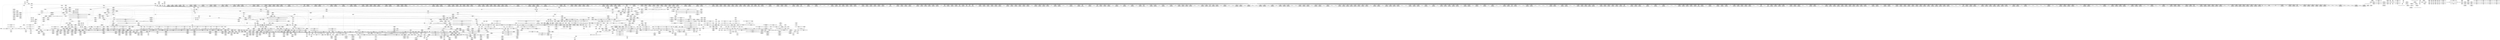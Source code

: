 digraph {
	CE0x40b9580 [shape=record,shape=Mrecord,label="{CE0x40b9580|selinux_task_wait:tmp3|*SummSource*}"]
	CE0x40d2ad0 [shape=record,shape=Mrecord,label="{CE0x40d2ad0|2472:_%struct.cred*,_:_CRE_691,692_}"]
	CE0x4196830 [shape=record,shape=Mrecord,label="{CE0x4196830|GLOBAL:__preempt_count|Global_var:__preempt_count|*SummSink*}"]
	CE0x41011d0 [shape=record,shape=Mrecord,label="{CE0x41011d0|rcu_lock_acquire:tmp2}"]
	CE0x414f320 [shape=record,shape=Mrecord,label="{CE0x414f320|GLOBAL:__llvm_gcov_ctr138|Global_var:__llvm_gcov_ctr138|*SummSink*}"]
	CE0x40e9dd0 [shape=record,shape=Mrecord,label="{CE0x40e9dd0|GLOBAL:__llvm_gcov_ctr132|Global_var:__llvm_gcov_ctr132|*SummSink*}"]
	CE0x419eee0 [shape=record,shape=Mrecord,label="{CE0x419eee0|i8*_getelementptr_inbounds_(_44_x_i8_,_44_x_i8_*_.str47,_i32_0,_i32_0)|*Constant*}"]
	CE0x417fd60 [shape=record,shape=Mrecord,label="{CE0x417fd60|_call_void_mcount()_#3}"]
	CE0x4152d30 [shape=record,shape=Mrecord,label="{CE0x4152d30|rcu_read_lock:tmp18|include/linux/rcupdate.h,882|*SummSource*}"]
	CE0x4099f80 [shape=record,shape=Mrecord,label="{CE0x4099f80|2472:_%struct.cred*,_:_CRE_160,164_|*MultipleSource*|Function::task_has_perm&Arg::tsk1::|Function::selinux_task_wait&Arg::p::|security/selinux/hooks.c,1525}"]
	CE0x4137360 [shape=record,shape=Mrecord,label="{CE0x4137360|2472:_%struct.cred*,_:_CRE_6512,6520_|*MultipleSource*|Function::task_has_perm&Arg::tsk1::|Function::selinux_task_wait&Arg::p::|security/selinux/hooks.c,1525}"]
	CE0x413d0d0 [shape=record,shape=Mrecord,label="{CE0x413d0d0|task_has_perm:tmp4|*LoadInst*|security/selinux/hooks.c,1525|*SummSink*}"]
	CE0x4140490 [shape=record,shape=Mrecord,label="{CE0x4140490|task_has_perm:call3|security/selinux/hooks.c,1525|*SummSink*}"]
	CE0x41c6de0 [shape=record,shape=Mrecord,label="{CE0x41c6de0|COLLAPSED:_GCMRE___llvm_gcov_ctr130_internal_global_4_x_i64_zeroinitializer:_elem_0:default:}"]
	CE0x41a4180 [shape=record,shape=Mrecord,label="{CE0x41a4180|rcu_lock_acquire:indirectgoto|*SummSink*}"]
	CE0x40cb550 [shape=record,shape=Mrecord,label="{CE0x40cb550|rcu_read_lock:call3|include/linux/rcupdate.h,882|*SummSource*}"]
	CE0x41b6fc0 [shape=record,shape=Mrecord,label="{CE0x41b6fc0|i64*_getelementptr_inbounds_(_4_x_i64_,_4_x_i64_*___llvm_gcov_ctr129,_i64_0,_i64_2)|*Constant*|*SummSink*}"]
	CE0x40bd7c0 [shape=record,shape=Mrecord,label="{CE0x40bd7c0|i64*_getelementptr_inbounds_(_2_x_i64_,_2_x_i64_*___llvm_gcov_ctr98,_i64_0,_i64_0)|*Constant*}"]
	CE0x40a1f20 [shape=record,shape=Mrecord,label="{CE0x40a1f20|task_has_perm:land.lhs.true13}"]
	CE0x41cd930 [shape=record,shape=Mrecord,label="{CE0x41cd930|_call_void_mcount()_#3|*SummSource*}"]
	CE0x40fc110 [shape=record,shape=Mrecord,label="{CE0x40fc110|2472:_%struct.cred*,_:_CRE_2908,2909_}"]
	CE0x41b0e00 [shape=record,shape=Mrecord,label="{CE0x41b0e00|rcu_lock_release:tmp7|*SummSource*}"]
	CE0x40ac2d0 [shape=record,shape=Mrecord,label="{CE0x40ac2d0|2472:_%struct.cred*,_:_CRE_640,644_|*MultipleSource*|Function::task_has_perm&Arg::tsk1::|Function::selinux_task_wait&Arg::p::|security/selinux/hooks.c,1525}"]
	CE0x40d2c20 [shape=record,shape=Mrecord,label="{CE0x40d2c20|2472:_%struct.cred*,_:_CRE_694,695_}"]
	CE0x4125cf0 [shape=record,shape=Mrecord,label="{CE0x4125cf0|2472:_%struct.cred*,_:_CRE_2971,2972_}"]
	CE0x41477f0 [shape=record,shape=Mrecord,label="{CE0x41477f0|avc_has_perm:auditdata|Function::avc_has_perm&Arg::auditdata::|*SummSink*}"]
	CE0x41c5fb0 [shape=record,shape=Mrecord,label="{CE0x41c5fb0|COLLAPSED:_GCMRE___llvm_gcov_ctr133_internal_global_4_x_i64_zeroinitializer:_elem_0:default:}"]
	CE0x41a09b0 [shape=record,shape=Mrecord,label="{CE0x41a09b0|GLOBAL:rcu_lock_release|*Constant*|*SummSource*}"]
	CE0x41a3e60 [shape=record,shape=Mrecord,label="{CE0x41a3e60|i32_2|*Constant*|*SummSource*}"]
	CE0x409e7c0 [shape=record,shape=Mrecord,label="{CE0x409e7c0|__rcu_read_lock:tmp6|include/linux/rcupdate.h,240|*SummSink*}"]
	CE0x4130300 [shape=record,shape=Mrecord,label="{CE0x4130300|2472:_%struct.cred*,_:_CRE_6301,6302_}"]
	CE0x415a440 [shape=record,shape=Mrecord,label="{CE0x415a440|128:_i8*,_:_CRE_128,136_|*MultipleSource*|*LoadInst*|security/selinux/hooks.c,1525|security/selinux/hooks.c,1525}"]
	CE0x40c3f20 [shape=record,shape=Mrecord,label="{CE0x40c3f20|2472:_%struct.cred*,_:_CRE_699,700_}"]
	CE0x4120de0 [shape=record,shape=Mrecord,label="{CE0x4120de0|rcu_read_lock:land.lhs.true2|*SummSource*}"]
	CE0x4122100 [shape=record,shape=Mrecord,label="{CE0x4122100|2472:_%struct.cred*,_:_CRE_2934,2935_}"]
	CE0x40f9d10 [shape=record,shape=Mrecord,label="{CE0x40f9d10|2472:_%struct.cred*,_:_CRE_2808,2816_|*MultipleSource*|Function::task_has_perm&Arg::tsk1::|Function::selinux_task_wait&Arg::p::|security/selinux/hooks.c,1525}"]
	CE0x41c4ad0 [shape=record,shape=Mrecord,label="{CE0x41c4ad0|rcu_lock_release:tmp3|*SummSource*}"]
	CE0x4148e60 [shape=record,shape=Mrecord,label="{CE0x4148e60|i32_(i32,_i32,_i16,_i32,_%struct.common_audit_data*)*_bitcast_(i32_(i32,_i32,_i16,_i32,_%struct.common_audit_data.495*)*_avc_has_perm_to_i32_(i32,_i32,_i16,_i32,_%struct.common_audit_data*)*)|*Constant*}"]
	CE0x4097c80 [shape=record,shape=Mrecord,label="{CE0x4097c80|task_has_perm:security|security/selinux/hooks.c,1525|*SummSink*}"]
	CE0x4192ec0 [shape=record,shape=Mrecord,label="{CE0x4192ec0|__rcu_read_unlock:tmp4|include/linux/rcupdate.h,244|*SummSource*}"]
	CE0x4195f60 [shape=record,shape=Mrecord,label="{CE0x4195f60|GLOBAL:__preempt_count_add|*Constant*}"]
	CE0x41a8db0 [shape=record,shape=Mrecord,label="{CE0x41a8db0|i64*_getelementptr_inbounds_(_4_x_i64_,_4_x_i64_*___llvm_gcov_ctr129,_i64_0,_i64_0)|*Constant*}"]
	CE0x41a13f0 [shape=record,shape=Mrecord,label="{CE0x41a13f0|_ret_void,_!dbg_!27717|include/linux/rcupdate.h,424|*SummSource*}"]
	CE0x41a44f0 [shape=record,shape=Mrecord,label="{CE0x41a44f0|i64*_getelementptr_inbounds_(_4_x_i64_,_4_x_i64_*___llvm_gcov_ctr133,_i64_0,_i64_0)|*Constant*|*SummSource*}"]
	CE0x4125a90 [shape=record,shape=Mrecord,label="{CE0x4125a90|2472:_%struct.cred*,_:_CRE_2969,2970_}"]
	CE0x4133870 [shape=record,shape=Mrecord,label="{CE0x4133870|2472:_%struct.cred*,_:_CRE_6346,6347_}"]
	CE0x4156200 [shape=record,shape=Mrecord,label="{CE0x4156200|task_has_perm:tmp22|security/selinux/hooks.c,1525}"]
	CE0x41a7380 [shape=record,shape=Mrecord,label="{CE0x41a7380|__preempt_count_sub:bb|*SummSource*}"]
	CE0x41364b0 [shape=record,shape=Mrecord,label="{CE0x41364b0|2472:_%struct.cred*,_:_CRE_6474,6476_|*MultipleSource*|Function::task_has_perm&Arg::tsk1::|Function::selinux_task_wait&Arg::p::|security/selinux/hooks.c,1525}"]
	CE0x4097800 [shape=record,shape=Mrecord,label="{CE0x4097800|task_has_perm:tmp27|security/selinux/hooks.c,1525|*SummSource*}"]
	CE0x4100050 [shape=record,shape=Mrecord,label="{CE0x4100050|rcu_read_unlock:land.lhs.true|*SummSink*}"]
	CE0x41af5f0 [shape=record,shape=Mrecord,label="{CE0x41af5f0|i64*_getelementptr_inbounds_(_4_x_i64_,_4_x_i64_*___llvm_gcov_ctr130,_i64_0,_i64_0)|*Constant*|*SummSink*}"]
	CE0x413a440 [shape=record,shape=Mrecord,label="{CE0x413a440|2472:_%struct.cred*,_:_CRE_6688,10528_|*MultipleSource*|Function::task_has_perm&Arg::tsk1::|Function::selinux_task_wait&Arg::p::|security/selinux/hooks.c,1525}"]
	CE0x4128b40 [shape=record,shape=Mrecord,label="{CE0x4128b40|2472:_%struct.cred*,_:_CRE_3120,3128_|*MultipleSource*|Function::task_has_perm&Arg::tsk1::|Function::selinux_task_wait&Arg::p::|security/selinux/hooks.c,1525}"]
	CE0x4136ae0 [shape=record,shape=Mrecord,label="{CE0x4136ae0|2472:_%struct.cred*,_:_CRE_6484,6488_|*MultipleSource*|Function::task_has_perm&Arg::tsk1::|Function::selinux_task_wait&Arg::p::|security/selinux/hooks.c,1525}"]
	CE0x412f360 [shape=record,shape=Mrecord,label="{CE0x412f360|2472:_%struct.cred*,_:_CRE_6289,6290_}"]
	CE0x418e030 [shape=record,shape=Mrecord,label="{CE0x418e030|i64*_getelementptr_inbounds_(_11_x_i64_,_11_x_i64_*___llvm_gcov_ctr127,_i64_0,_i64_9)|*Constant*|*SummSink*}"]
	CE0x40f4c50 [shape=record,shape=Mrecord,label="{CE0x40f4c50|2472:_%struct.cred*,_:_CRE_2522,2523_}"]
	CE0x40a5790 [shape=record,shape=Mrecord,label="{CE0x40a5790|rcu_lock_release:tmp5|include/linux/rcupdate.h,423|*SummSink*}"]
	CE0x41b3330 [shape=record,shape=Mrecord,label="{CE0x41b3330|i8*_undef|*Constant*|*SummSource*}"]
	CE0x40ef860 [shape=record,shape=Mrecord,label="{CE0x40ef860|i64*_getelementptr_inbounds_(_24_x_i64_,_24_x_i64_*___llvm_gcov_ctr138,_i64_0,_i64_8)|*Constant*|*SummSource*}"]
	CE0x412b5c0 [shape=record,shape=Mrecord,label="{CE0x412b5c0|2472:_%struct.cred*,_:_CRE_5936,5944_|*MultipleSource*|Function::task_has_perm&Arg::tsk1::|Function::selinux_task_wait&Arg::p::|security/selinux/hooks.c,1525}"]
	CE0x419fc80 [shape=record,shape=Mrecord,label="{CE0x419fc80|rcu_read_unlock:tmp22|include/linux/rcupdate.h,935|*SummSink*}"]
	CE0x4135820 [shape=record,shape=Mrecord,label="{CE0x4135820|2472:_%struct.cred*,_:_CRE_6432,6436_|*MultipleSource*|Function::task_has_perm&Arg::tsk1::|Function::selinux_task_wait&Arg::p::|security/selinux/hooks.c,1525}"]
	CE0x4130430 [shape=record,shape=Mrecord,label="{CE0x4130430|2472:_%struct.cred*,_:_CRE_6302,6303_}"]
	CE0x418ceb0 [shape=record,shape=Mrecord,label="{CE0x418ceb0|i64*_getelementptr_inbounds_(_11_x_i64_,_11_x_i64_*___llvm_gcov_ctr127,_i64_0,_i64_10)|*Constant*|*SummSink*}"]
	CE0x40e0480 [shape=record,shape=Mrecord,label="{CE0x40e0480|__rcu_read_unlock:tmp2|*SummSink*}"]
	CE0x4144970 [shape=record,shape=Mrecord,label="{CE0x4144970|GLOBAL:rcu_read_unlock|*Constant*}"]
	CE0x4180a60 [shape=record,shape=Mrecord,label="{CE0x4180a60|rcu_read_lock:tobool|include/linux/rcupdate.h,882|*SummSource*}"]
	CE0x41aaa10 [shape=record,shape=Mrecord,label="{CE0x41aaa10|i64*_getelementptr_inbounds_(_4_x_i64_,_4_x_i64_*___llvm_gcov_ctr130,_i64_0,_i64_3)|*Constant*|*SummSink*}"]
	CE0x40e7f60 [shape=record,shape=Mrecord,label="{CE0x40e7f60|task_has_perm:land.lhs.true15|*SummSource*}"]
	CE0x40e6440 [shape=record,shape=Mrecord,label="{CE0x40e6440|rcu_read_unlock:tmp|*SummSink*}"]
	CE0x4160180 [shape=record,shape=Mrecord,label="{CE0x4160180|task_has_perm:tmp33|security/selinux/hooks.c,1526|*SummSource*}"]
	CE0x41aa1d0 [shape=record,shape=Mrecord,label="{CE0x41aa1d0|i64_ptrtoint_(i8*_blockaddress(_rcu_lock_acquire,_%__here)_to_i64)|*Constant*}"]
	CE0x416dbb0 [shape=record,shape=Mrecord,label="{CE0x416dbb0|i64*_getelementptr_inbounds_(_24_x_i64_,_24_x_i64_*___llvm_gcov_ctr138,_i64_0,_i64_22)|*Constant*|*SummSink*}"]
	CE0x4131f80 [shape=record,shape=Mrecord,label="{CE0x4131f80|2472:_%struct.cred*,_:_CRE_6325,6326_}"]
	CE0x41476a0 [shape=record,shape=Mrecord,label="{CE0x41476a0|%struct.common_audit_data*_null|*Constant*|*SummSink*}"]
	CE0x4140600 [shape=record,shape=Mrecord,label="{CE0x4140600|task_has_perm:tobool4|security/selinux/hooks.c,1525}"]
	CE0x40a7550 [shape=record,shape=Mrecord,label="{CE0x40a7550|2472:_%struct.cred*,_:_CRE_2959,2960_}"]
	CE0x4197260 [shape=record,shape=Mrecord,label="{CE0x4197260|rcu_read_unlock:do.end|*SummSink*}"]
	CE0x4156e30 [shape=record,shape=Mrecord,label="{CE0x4156e30|i64_2|*Constant*|*SummSink*}"]
	CE0x41cda10 [shape=record,shape=Mrecord,label="{CE0x41cda10|i64*_getelementptr_inbounds_(_4_x_i64_,_4_x_i64_*___llvm_gcov_ctr129,_i64_0,_i64_2)|*Constant*}"]
	CE0x41adb10 [shape=record,shape=Mrecord,label="{CE0x41adb10|rcu_lock_release:tmp6|*SummSink*}"]
	CE0x53f18e0 [shape=record,shape=Mrecord,label="{CE0x53f18e0|selinux_task_wait:tmp1}"]
	CE0x41cf610 [shape=record,shape=Mrecord,label="{CE0x41cf610|__preempt_count_sub:bb|*SummSink*}"]
	CE0x411d3c0 [shape=record,shape=Mrecord,label="{CE0x411d3c0|i64_0|*Constant*}"]
	CE0x41c99f0 [shape=record,shape=Mrecord,label="{CE0x41c99f0|rcu_lock_release:tmp4|include/linux/rcupdate.h,423}"]
	CE0x40c6130 [shape=record,shape=Mrecord,label="{CE0x40c6130|task_has_perm:tmp|*SummSource*}"]
	CE0x40c5e80 [shape=record,shape=Mrecord,label="{CE0x40c5e80|i64*_getelementptr_inbounds_(_24_x_i64_,_24_x_i64_*___llvm_gcov_ctr138,_i64_0,_i64_0)|*Constant*|*SummSink*}"]
	CE0x4146f50 [shape=record,shape=Mrecord,label="{CE0x4146f50|avc_has_perm:tclass|Function::avc_has_perm&Arg::tclass::|*SummSink*}"]
	CE0x4134fa0 [shape=record,shape=Mrecord,label="{CE0x4134fa0|2472:_%struct.cred*,_:_CRE_6392,6400_|*MultipleSource*|Function::task_has_perm&Arg::tsk1::|Function::selinux_task_wait&Arg::p::|security/selinux/hooks.c,1525}"]
	CE0x419b880 [shape=record,shape=Mrecord,label="{CE0x419b880|rcu_read_unlock:tmp19|include/linux/rcupdate.h,933|*SummSink*}"]
	CE0x412f9b0 [shape=record,shape=Mrecord,label="{CE0x412f9b0|2472:_%struct.cred*,_:_CRE_6293,6294_}"]
	CE0x4155ab0 [shape=record,shape=Mrecord,label="{CE0x4155ab0|task_has_perm:tmp20|security/selinux/hooks.c,1525}"]
	CE0x412a4c0 [shape=record,shape=Mrecord,label="{CE0x412a4c0|2472:_%struct.cred*,_:_CRE_5872,5880_|*MultipleSource*|Function::task_has_perm&Arg::tsk1::|Function::selinux_task_wait&Arg::p::|security/selinux/hooks.c,1525}"]
	CE0x4138ce0 [shape=record,shape=Mrecord,label="{CE0x4138ce0|2472:_%struct.cred*,_:_CRE_6616,6624_|*MultipleSource*|Function::task_has_perm&Arg::tsk1::|Function::selinux_task_wait&Arg::p::|security/selinux/hooks.c,1525}"]
	CE0x40e8030 [shape=record,shape=Mrecord,label="{CE0x40e8030|task_has_perm:land.lhs.true15|*SummSink*}"]
	CE0x40b1000 [shape=record,shape=Mrecord,label="{CE0x40b1000|2472:_%struct.cred*,_:_CRE_520,524_|*MultipleSource*|Function::task_has_perm&Arg::tsk1::|Function::selinux_task_wait&Arg::p::|security/selinux/hooks.c,1525}"]
	CE0x40d1730 [shape=record,shape=Mrecord,label="{CE0x40d1730|rcu_read_lock:tmp7|include/linux/rcupdate.h,882}"]
	CE0x415e550 [shape=record,shape=Mrecord,label="{CE0x415e550|task_has_perm:tmp31|*LoadInst*|security/selinux/hooks.c,1526|*SummSink*}"]
	CE0x4190d00 [shape=record,shape=Mrecord,label="{CE0x4190d00|rcu_read_unlock:if.then}"]
	CE0x413b230 [shape=record,shape=Mrecord,label="{CE0x413b230|2472:_%struct.cred*,_:_CRE_10568,10572_|*MultipleSource*|Function::task_has_perm&Arg::tsk1::|Function::selinux_task_wait&Arg::p::|security/selinux/hooks.c,1525}"]
	CE0x4146000 [shape=record,shape=Mrecord,label="{CE0x4146000|avc_has_perm:ssid|Function::avc_has_perm&Arg::ssid::}"]
	CE0x40a0b60 [shape=record,shape=Mrecord,label="{CE0x40a0b60|rcu_read_lock:land.lhs.true2|*SummSink*}"]
	CE0x418ec80 [shape=record,shape=Mrecord,label="{CE0x418ec80|rcu_lock_acquire:tmp3|*SummSink*}"]
	CE0x40a7a10 [shape=record,shape=Mrecord,label="{CE0x40a7a10|2472:_%struct.cred*,_:_CRE_2963,2964_}"]
	CE0x40c1610 [shape=record,shape=Mrecord,label="{CE0x40c1610|_ret_i32_%call26,_!dbg_!27792|security/selinux/hooks.c,1528}"]
	CE0x41473f0 [shape=record,shape=Mrecord,label="{CE0x41473f0|avc_has_perm:requested|Function::avc_has_perm&Arg::requested::|*SummSink*}"]
	CE0x40bd140 [shape=record,shape=Mrecord,label="{CE0x40bd140|2472:_%struct.cred*,_:_CRE_2088,2096_|*MultipleSource*|Function::task_has_perm&Arg::tsk1::|Function::selinux_task_wait&Arg::p::|security/selinux/hooks.c,1525}"]
	CE0x41b48c0 [shape=record,shape=Mrecord,label="{CE0x41b48c0|_call_void_asm_sideeffect_,_memory_,_dirflag_,_fpsr_,_flags_()_#3,_!dbg_!27711,_!srcloc_!27714|include/linux/rcupdate.h,244|*SummSource*}"]
	CE0x417e5a0 [shape=record,shape=Mrecord,label="{CE0x417e5a0|_ret_i32_%retval.0,_!dbg_!27728|security/selinux/avc.c,775|*SummSource*}"]
	CE0x41a2c30 [shape=record,shape=Mrecord,label="{CE0x41a2c30|__rcu_read_lock:do.body|*SummSink*}"]
	CE0x41b0f70 [shape=record,shape=Mrecord,label="{CE0x41b0f70|i8*_undef|*Constant*}"]
	CE0x40e4ad0 [shape=record,shape=Mrecord,label="{CE0x40e4ad0|GLOBAL:current_task|Global_var:current_task}"]
	CE0x40c0060 [shape=record,shape=Mrecord,label="{CE0x40c0060|2472:_%struct.cred*,_:_CRE_2016,2020_|*MultipleSource*|Function::task_has_perm&Arg::tsk1::|Function::selinux_task_wait&Arg::p::|security/selinux/hooks.c,1525}"]
	CE0x415d2b0 [shape=record,shape=Mrecord,label="{CE0x415d2b0|rcu_read_lock:tmp16|include/linux/rcupdate.h,882|*SummSource*}"]
	CE0x418a810 [shape=record,shape=Mrecord,label="{CE0x418a810|GLOBAL:__preempt_count|Global_var:__preempt_count}"]
	CE0x40f7b10 [shape=record,shape=Mrecord,label="{CE0x40f7b10|2472:_%struct.cred*,_:_CRE_2692,2696_|*MultipleSource*|Function::task_has_perm&Arg::tsk1::|Function::selinux_task_wait&Arg::p::|security/selinux/hooks.c,1525}"]
	CE0x41a01f0 [shape=record,shape=Mrecord,label="{CE0x41a01f0|_call_void_rcu_lock_release(%struct.lockdep_map*_rcu_lock_map)_#10,_!dbg_!27733|include/linux/rcupdate.h,935|*SummSink*}"]
	CE0x413fd20 [shape=record,shape=Mrecord,label="{CE0x413fd20|task_has_perm:tmp13|security/selinux/hooks.c,1525|*SummSource*}"]
	CE0x4122a80 [shape=record,shape=Mrecord,label="{CE0x4122a80|2472:_%struct.cred*,_:_CRE_2942,2943_}"]
	CE0x40ec540 [shape=record,shape=Mrecord,label="{CE0x40ec540|_ret_void,_!dbg_!27717|include/linux/rcupdate.h,240|*SummSource*}"]
	CE0x416b770 [shape=record,shape=Mrecord,label="{CE0x416b770|i64*_getelementptr_inbounds_(_24_x_i64_,_24_x_i64_*___llvm_gcov_ctr138,_i64_0,_i64_20)|*Constant*|*SummSink*}"]
	CE0x40d2e20 [shape=record,shape=Mrecord,label="{CE0x40d2e20|2472:_%struct.cred*,_:_CRE_697,698_}"]
	CE0x411d630 [shape=record,shape=Mrecord,label="{CE0x411d630|rcu_read_lock:tmp4|include/linux/rcupdate.h,882|*SummSink*}"]
	CE0x41652f0 [shape=record,shape=Mrecord,label="{CE0x41652f0|i64_17|*Constant*|*SummSource*}"]
	CE0x40d3330 [shape=record,shape=Mrecord,label="{CE0x40d3330|2472:_%struct.cred*,_:_CRE_392,400_|*MultipleSource*|Function::task_has_perm&Arg::tsk1::|Function::selinux_task_wait&Arg::p::|security/selinux/hooks.c,1525}"]
	CE0x419b6c0 [shape=record,shape=Mrecord,label="{CE0x419b6c0|rcu_read_unlock:tmp19|include/linux/rcupdate.h,933}"]
	CE0x41341f0 [shape=record,shape=Mrecord,label="{CE0x41341f0|2472:_%struct.cred*,_:_CRE_6354,6355_}"]
	CE0x40eaf50 [shape=record,shape=Mrecord,label="{CE0x40eaf50|GLOBAL:rcu_read_lock.__warned|Global_var:rcu_read_lock.__warned|*SummSource*}"]
	CE0x417dd50 [shape=record,shape=Mrecord,label="{CE0x417dd50|__rcu_read_unlock:tmp6|include/linux/rcupdate.h,245|*SummSource*}"]
	CE0x41504b0 [shape=record,shape=Mrecord,label="{CE0x41504b0|i64_6|*Constant*|*SummSink*}"]
	CE0x4163100 [shape=record,shape=Mrecord,label="{CE0x4163100|task_has_perm:tmp38|security/selinux/hooks.c,1526|*SummSource*}"]
	CE0x417eda0 [shape=record,shape=Mrecord,label="{CE0x417eda0|rcu_read_lock:if.then}"]
	CE0x4130ee0 [shape=record,shape=Mrecord,label="{CE0x4130ee0|2472:_%struct.cred*,_:_CRE_6311,6312_}"]
	CE0x4142880 [shape=record,shape=Mrecord,label="{CE0x4142880|COLLAPSED:_CMRE:_elem_0::|security/selinux/hooks.c,1526}"]
	CE0x40e9950 [shape=record,shape=Mrecord,label="{CE0x40e9950|2472:_%struct.cred*,_:_CRE_40,44_|*MultipleSource*|Function::task_has_perm&Arg::tsk1::|Function::selinux_task_wait&Arg::p::|security/selinux/hooks.c,1525}"]
	CE0x4163280 [shape=record,shape=Mrecord,label="{CE0x4163280|task_has_perm:tmp38|security/selinux/hooks.c,1526|*SummSink*}"]
	CE0x41aa310 [shape=record,shape=Mrecord,label="{CE0x41aa310|i64_ptrtoint_(i8*_blockaddress(_rcu_lock_acquire,_%__here)_to_i64)|*Constant*|*SummSource*}"]
	CE0x40ed050 [shape=record,shape=Mrecord,label="{CE0x40ed050|task_has_perm:tmp19|security/selinux/hooks.c,1525|*SummSource*}"]
	CE0x415db70 [shape=record,shape=Mrecord,label="{CE0x415db70|i64*_getelementptr_inbounds_(_11_x_i64_,_11_x_i64_*___llvm_gcov_ctr127,_i64_0,_i64_8)|*Constant*|*SummSink*}"]
	CE0x40ffb60 [shape=record,shape=Mrecord,label="{CE0x40ffb60|GLOBAL:rcu_read_lock|*Constant*|*SummSink*}"]
	CE0x41bddd0 [shape=record,shape=Mrecord,label="{CE0x41bddd0|i64*_getelementptr_inbounds_(_4_x_i64_,_4_x_i64_*___llvm_gcov_ctr135,_i64_0,_i64_0)|*Constant*|*SummSource*}"]
	CE0x40b1c50 [shape=record,shape=Mrecord,label="{CE0x40b1c50|get_current:tmp}"]
	CE0x41ca360 [shape=record,shape=Mrecord,label="{CE0x41ca360|i64*_getelementptr_inbounds_(_4_x_i64_,_4_x_i64_*___llvm_gcov_ctr130,_i64_0,_i64_0)|*Constant*|*SummSource*}"]
	CE0x418fd90 [shape=record,shape=Mrecord,label="{CE0x418fd90|i64*_getelementptr_inbounds_(_11_x_i64_,_11_x_i64_*___llvm_gcov_ctr132,_i64_0,_i64_0)|*Constant*|*SummSource*}"]
	CE0x4123400 [shape=record,shape=Mrecord,label="{CE0x4123400|2472:_%struct.cred*,_:_CRE_2950,2951_}"]
	CE0x418e5a0 [shape=record,shape=Mrecord,label="{CE0x418e5a0|rcu_read_unlock:land.lhs.true|*SummSource*}"]
	CE0x40cdf20 [shape=record,shape=Mrecord,label="{CE0x40cdf20|2472:_%struct.cred*,_:_CRE_104,112_|*MultipleSource*|Function::task_has_perm&Arg::tsk1::|Function::selinux_task_wait&Arg::p::|security/selinux/hooks.c,1525}"]
	CE0x41a4420 [shape=record,shape=Mrecord,label="{CE0x41a4420|i64*_getelementptr_inbounds_(_4_x_i64_,_4_x_i64_*___llvm_gcov_ctr133,_i64_0,_i64_0)|*Constant*}"]
	CE0x40abf10 [shape=record,shape=Mrecord,label="{CE0x40abf10|2472:_%struct.cred*,_:_CRE_624,632_|*MultipleSource*|Function::task_has_perm&Arg::tsk1::|Function::selinux_task_wait&Arg::p::|security/selinux/hooks.c,1525}"]
	CE0x40b7910 [shape=record,shape=Mrecord,label="{CE0x40b7910|2472:_%struct.cred*,_:_CRE_336,344_|*MultipleSource*|Function::task_has_perm&Arg::tsk1::|Function::selinux_task_wait&Arg::p::|security/selinux/hooks.c,1525}"]
	CE0x409d4b0 [shape=record,shape=Mrecord,label="{CE0x409d4b0|_call_void_mcount()_#3|*SummSink*}"]
	CE0x4140360 [shape=record,shape=Mrecord,label="{CE0x4140360|task_has_perm:call3|security/selinux/hooks.c,1525|*SummSource*}"]
	CE0x4100cd0 [shape=record,shape=Mrecord,label="{CE0x4100cd0|rcu_lock_release:tmp3}"]
	CE0x41b5300 [shape=record,shape=Mrecord,label="{CE0x41b5300|rcu_lock_acquire:tmp4|include/linux/rcupdate.h,418|*SummSource*}"]
	CE0x41ba460 [shape=record,shape=Mrecord,label="{CE0x41ba460|__preempt_count_add:tmp7|./arch/x86/include/asm/preempt.h,73}"]
	CE0x415f0e0 [shape=record,shape=Mrecord,label="{CE0x415f0e0|task_has_perm:tobool12|security/selinux/hooks.c,1526}"]
	CE0x40c9d90 [shape=record,shape=Mrecord,label="{CE0x40c9d90|_call_void_mcount()_#3|*SummSource*}"]
	CE0x414da50 [shape=record,shape=Mrecord,label="{CE0x414da50|GLOBAL:lockdep_rcu_suspicious|*Constant*|*SummSink*}"]
	CE0x40bc0f0 [shape=record,shape=Mrecord,label="{CE0x40bc0f0|selinux_task_wait:call1|security/selinux/hooks.c,3675}"]
	CE0x4122820 [shape=record,shape=Mrecord,label="{CE0x4122820|2472:_%struct.cred*,_:_CRE_2940,2941_}"]
	CE0x41a0050 [shape=record,shape=Mrecord,label="{CE0x41a0050|_call_void_rcu_lock_release(%struct.lockdep_map*_rcu_lock_map)_#10,_!dbg_!27733|include/linux/rcupdate.h,935}"]
	CE0x40b6a70 [shape=record,shape=Mrecord,label="{CE0x40b6a70|task_has_perm:do.body5|*SummSource*}"]
	CE0x419b000 [shape=record,shape=Mrecord,label="{CE0x419b000|i64*_getelementptr_inbounds_(_11_x_i64_,_11_x_i64_*___llvm_gcov_ctr132,_i64_0,_i64_9)|*Constant*|*SummSource*}"]
	CE0x40e11c0 [shape=record,shape=Mrecord,label="{CE0x40e11c0|2472:_%struct.cred*,_:_CRE_2168,2240_|*MultipleSource*|Function::task_has_perm&Arg::tsk1::|Function::selinux_task_wait&Arg::p::|security/selinux/hooks.c,1525}"]
	CE0x41b5da0 [shape=record,shape=Mrecord,label="{CE0x41b5da0|_call_void_lock_acquire(%struct.lockdep_map*_%map,_i32_0,_i32_0,_i32_2,_i32_0,_%struct.lockdep_map*_null,_i64_ptrtoint_(i8*_blockaddress(_rcu_lock_acquire,_%__here)_to_i64))_#10,_!dbg_!27716|include/linux/rcupdate.h,418|*SummSink*}"]
	CE0x41661a0 [shape=record,shape=Mrecord,label="{CE0x41661a0|task_has_perm:tmp43|security/selinux/hooks.c,1526|*SummSink*}"]
	CE0x40c60c0 [shape=record,shape=Mrecord,label="{CE0x40c60c0|COLLAPSED:_GCMRE___llvm_gcov_ctr138_internal_global_24_x_i64_zeroinitializer:_elem_0:default:}"]
	CE0x40ffc40 [shape=record,shape=Mrecord,label="{CE0x40ffc40|rcu_read_lock:entry|*SummSource*}"]
	CE0x40e8ed0 [shape=record,shape=Mrecord,label="{CE0x40e8ed0|task_has_perm:do.body10|*SummSource*}"]
	CE0x409a0b0 [shape=record,shape=Mrecord,label="{CE0x409a0b0|2472:_%struct.cred*,_:_CRE_168,176_|*MultipleSource*|Function::task_has_perm&Arg::tsk1::|Function::selinux_task_wait&Arg::p::|security/selinux/hooks.c,1525}"]
	CE0x4158710 [shape=record,shape=Mrecord,label="{CE0x4158710|128:_i8*,_:_CRE_28,32_|*MultipleSource*|*LoadInst*|security/selinux/hooks.c,1525|security/selinux/hooks.c,1525}"]
	CE0x4161b60 [shape=record,shape=Mrecord,label="{CE0x4161b60|i64_16|*Constant*}"]
	CE0x4120d00 [shape=record,shape=Mrecord,label="{CE0x4120d00|rcu_read_lock:if.then|*SummSink*}"]
	CE0x40a5b00 [shape=record,shape=Mrecord,label="{CE0x40a5b00|_call_void_lock_release(%struct.lockdep_map*_%map,_i32_1,_i64_ptrtoint_(i8*_blockaddress(_rcu_lock_release,_%__here)_to_i64))_#10,_!dbg_!27716|include/linux/rcupdate.h,423}"]
	CE0x418ded0 [shape=record,shape=Mrecord,label="{CE0x418ded0|i64*_getelementptr_inbounds_(_11_x_i64_,_11_x_i64_*___llvm_gcov_ctr127,_i64_0,_i64_9)|*Constant*|*SummSource*}"]
	CE0x4131d20 [shape=record,shape=Mrecord,label="{CE0x4131d20|2472:_%struct.cred*,_:_CRE_6323,6324_}"]
	CE0x40c7d00 [shape=record,shape=Mrecord,label="{CE0x40c7d00|2472:_%struct.cred*,_:_CRE_776,780_|*MultipleSource*|Function::task_has_perm&Arg::tsk1::|Function::selinux_task_wait&Arg::p::|security/selinux/hooks.c,1525}"]
	CE0x41c8230 [shape=record,shape=Mrecord,label="{CE0x41c8230|rcu_lock_release:bb|*SummSink*}"]
	CE0x41c70c0 [shape=record,shape=Mrecord,label="{CE0x41c70c0|rcu_lock_acquire:bb|*SummSource*}"]
	CE0x41a9cd0 [shape=record,shape=Mrecord,label="{CE0x41a9cd0|%struct.lockdep_map*_null|*Constant*}"]
	CE0x4192940 [shape=record,shape=Mrecord,label="{CE0x4192940|rcu_lock_acquire:tmp2|*SummSink*}"]
	CE0x40ca3a0 [shape=record,shape=Mrecord,label="{CE0x40ca3a0|_ret_void,_!dbg_!27717|include/linux/rcupdate.h,419|*SummSink*}"]
	CE0x4120880 [shape=record,shape=Mrecord,label="{CE0x4120880|_ret_void,_!dbg_!27717|include/linux/rcupdate.h,419}"]
	CE0x415fa00 [shape=record,shape=Mrecord,label="{CE0x415fa00|i64_14|*Constant*|*SummSource*}"]
	CE0x40fd250 [shape=record,shape=Mrecord,label="{CE0x40fd250|rcu_read_lock:tmp5|include/linux/rcupdate.h,882|*SummSink*}"]
	CE0x40e4160 [shape=record,shape=Mrecord,label="{CE0x40e4160|2472:_%struct.cred*,_:_CRE_2136,2144_|*MultipleSource*|Function::task_has_perm&Arg::tsk1::|Function::selinux_task_wait&Arg::p::|security/selinux/hooks.c,1525}"]
	CE0x40b5410 [shape=record,shape=Mrecord,label="{CE0x40b5410|2472:_%struct.cred*,_:_CRE_576,584_|*MultipleSource*|Function::task_has_perm&Arg::tsk1::|Function::selinux_task_wait&Arg::p::|security/selinux/hooks.c,1525}"]
	CE0x416ca20 [shape=record,shape=Mrecord,label="{CE0x416ca20|task_has_perm:tmp50|security/selinux/hooks.c,1526}"]
	CE0x4163d10 [shape=record,shape=Mrecord,label="{CE0x4163d10|task_has_perm:tmp40|security/selinux/hooks.c,1526|*SummSink*}"]
	CE0x40cc980 [shape=record,shape=Mrecord,label="{CE0x40cc980|rcu_read_lock:tmp15|include/linux/rcupdate.h,882|*SummSource*}"]
	CE0x417ff70 [shape=record,shape=Mrecord,label="{CE0x417ff70|__rcu_read_lock:bb|*SummSource*}"]
	CE0x40a1260 [shape=record,shape=Mrecord,label="{CE0x40a1260|2472:_%struct.cred*,_:_CRE_288,296_|*MultipleSource*|Function::task_has_perm&Arg::tsk1::|Function::selinux_task_wait&Arg::p::|security/selinux/hooks.c,1525}"]
	CE0x40c0420 [shape=record,shape=Mrecord,label="{CE0x40c0420|2472:_%struct.cred*,_:_CRE_2032,2036_|*MultipleSource*|Function::task_has_perm&Arg::tsk1::|Function::selinux_task_wait&Arg::p::|security/selinux/hooks.c,1525}"]
	CE0x40e2600 [shape=record,shape=Mrecord,label="{CE0x40e2600|2472:_%struct.cred*,_:_CRE_2320,2328_|*MultipleSource*|Function::task_has_perm&Arg::tsk1::|Function::selinux_task_wait&Arg::p::|security/selinux/hooks.c,1525}"]
	CE0x4123660 [shape=record,shape=Mrecord,label="{CE0x4123660|2472:_%struct.cred*,_:_CRE_2952,2953_}"]
	CE0x41b3000 [shape=record,shape=Mrecord,label="{CE0x41b3000|rcu_lock_acquire:tmp7|*SummSink*}"]
	CE0x419d1f0 [shape=record,shape=Mrecord,label="{CE0x419d1f0|rcu_read_unlock:tmp18|include/linux/rcupdate.h,933}"]
	CE0x41231a0 [shape=record,shape=Mrecord,label="{CE0x41231a0|2472:_%struct.cred*,_:_CRE_2948,2949_}"]
	CE0x4193830 [shape=record,shape=Mrecord,label="{CE0x4193830|rcu_lock_release:tmp2|*SummSink*}"]
	CE0x415b3e0 [shape=record,shape=Mrecord,label="{CE0x415b3e0|i64*_getelementptr_inbounds_(_4_x_i64_,_4_x_i64_*___llvm_gcov_ctr128,_i64_0,_i64_1)|*Constant*}"]
	CE0x4185c60 [shape=record,shape=Mrecord,label="{CE0x4185c60|__preempt_count_sub:do.end|*SummSource*}"]
	CE0x41254f0 [shape=record,shape=Mrecord,label="{CE0x41254f0|i32_1526|*Constant*|*SummSource*}"]
	CE0x40ebf00 [shape=record,shape=Mrecord,label="{CE0x40ebf00|rcu_read_lock:tmp|*SummSource*}"]
	CE0x4197400 [shape=record,shape=Mrecord,label="{CE0x4197400|rcu_read_unlock:do.body|*SummSource*}"]
	CE0x413d920 [shape=record,shape=Mrecord,label="{CE0x413d920|0:_i8,_:_GCMR_task_has_perm.__warned_internal_global_i8_0,_section_.data.unlikely_,_align_1:_elem_0:default:}"]
	CE0x41971f0 [shape=record,shape=Mrecord,label="{CE0x41971f0|__rcu_read_lock:tmp7|include/linux/rcupdate.h,240|*SummSource*}"]
	CE0x41b1d20 [shape=record,shape=Mrecord,label="{CE0x41b1d20|i64*_getelementptr_inbounds_(_4_x_i64_,_4_x_i64_*___llvm_gcov_ctr134,_i64_0,_i64_1)|*Constant*|*SummSink*}"]
	CE0x412be70 [shape=record,shape=Mrecord,label="{CE0x412be70|2472:_%struct.cred*,_:_CRE_5968,5976_|*MultipleSource*|Function::task_has_perm&Arg::tsk1::|Function::selinux_task_wait&Arg::p::|security/selinux/hooks.c,1525}"]
	CE0x4180730 [shape=record,shape=Mrecord,label="{CE0x4180730|_call_void_mcount()_#3|*SummSink*}"]
	CE0x40e8140 [shape=record,shape=Mrecord,label="{CE0x40e8140|task_has_perm:if.then18}"]
	CE0x41200d0 [shape=record,shape=Mrecord,label="{CE0x41200d0|rcu_lock_acquire:tmp1|*SummSource*}"]
	CE0x41446d0 [shape=record,shape=Mrecord,label="{CE0x41446d0|0:_i32,_4:_i32,_8:_i32,_12:_i32,_:_CMRE_4,8_|*MultipleSource*|security/selinux/hooks.c,1526|security/selinux/hooks.c,1526|security/selinux/hooks.c,1526}"]
	CE0x40cd000 [shape=record,shape=Mrecord,label="{CE0x40cd000|GLOBAL:rcu_lock_acquire|*Constant*|*SummSink*}"]
	CE0x4166070 [shape=record,shape=Mrecord,label="{CE0x4166070|task_has_perm:tmp43|security/selinux/hooks.c,1526|*SummSource*}"]
	CE0x41c5470 [shape=record,shape=Mrecord,label="{CE0x41c5470|rcu_lock_release:__here|*SummSink*}"]
	CE0x40b55f0 [shape=record,shape=Mrecord,label="{CE0x40b55f0|2472:_%struct.cred*,_:_CRE_584,592_|*MultipleSource*|Function::task_has_perm&Arg::tsk1::|Function::selinux_task_wait&Arg::p::|security/selinux/hooks.c,1525}"]
	CE0x4190180 [shape=record,shape=Mrecord,label="{CE0x4190180|GLOBAL:__preempt_count_sub|*Constant*}"]
	CE0x40e7220 [shape=record,shape=Mrecord,label="{CE0x40e7220|2472:_%struct.cred*,_:_CRE_84,88_|*MultipleSource*|Function::task_has_perm&Arg::tsk1::|Function::selinux_task_wait&Arg::p::|security/selinux/hooks.c,1525}"]
	CE0x413ece0 [shape=record,shape=Mrecord,label="{CE0x413ece0|task_has_perm:tmp10|security/selinux/hooks.c,1525}"]
	CE0x41ad2c0 [shape=record,shape=Mrecord,label="{CE0x41ad2c0|i64*_getelementptr_inbounds_(_4_x_i64_,_4_x_i64_*___llvm_gcov_ctr135,_i64_0,_i64_2)|*Constant*|*SummSource*}"]
	CE0x4164950 [shape=record,shape=Mrecord,label="{CE0x4164950|task_has_perm:tobool17|security/selinux/hooks.c,1526}"]
	CE0x41025e0 [shape=record,shape=Mrecord,label="{CE0x41025e0|rcu_read_unlock:tobool1|include/linux/rcupdate.h,933|*SummSource*}"]
	CE0x4142240 [shape=record,shape=Mrecord,label="{CE0x4142240|task_has_perm:tmp54|security/selinux/hooks.c,1526|*SummSource*}"]
	CE0x418f910 [shape=record,shape=Mrecord,label="{CE0x418f910|__rcu_read_lock:tmp5|include/linux/rcupdate.h,239|*SummSource*}"]
	CE0x41952a0 [shape=record,shape=Mrecord,label="{CE0x41952a0|i64*_getelementptr_inbounds_(_4_x_i64_,_4_x_i64_*___llvm_gcov_ctr133,_i64_0,_i64_1)|*Constant*}"]
	CE0x40d0bc0 [shape=record,shape=Mrecord,label="{CE0x40d0bc0|2472:_%struct.cred*,_:_CRE_56,64_|*MultipleSource*|Function::task_has_perm&Arg::tsk1::|Function::selinux_task_wait&Arg::p::|security/selinux/hooks.c,1525}"]
	CE0x40e2f80 [shape=record,shape=Mrecord,label="{CE0x40e2f80|rcu_read_lock:entry|*SummSink*}"]
	CE0x40e6130 [shape=record,shape=Mrecord,label="{CE0x40e6130|rcu_read_unlock:tmp1|*SummSource*}"]
	CE0x41b58c0 [shape=record,shape=Mrecord,label="{CE0x41b58c0|rcu_lock_acquire:tmp5|include/linux/rcupdate.h,418|*SummSink*}"]
	CE0x40eee70 [shape=record,shape=Mrecord,label="{CE0x40eee70|task_has_perm:tmp16|security/selinux/hooks.c,1525|*SummSink*}"]
	CE0x40eccb0 [shape=record,shape=Mrecord,label="{CE0x40eccb0|rcu_read_lock:land.lhs.true}"]
	CE0x40bc7e0 [shape=record,shape=Mrecord,label="{CE0x40bc7e0|2472:_%struct.cred*,_:_CRE_2056,2057_|*MultipleSource*|Function::task_has_perm&Arg::tsk1::|Function::selinux_task_wait&Arg::p::|security/selinux/hooks.c,1525}"]
	CE0x40c9f10 [shape=record,shape=Mrecord,label="{CE0x40c9f10|i64*_getelementptr_inbounds_(_4_x_i64_,_4_x_i64_*___llvm_gcov_ctr128,_i64_0,_i64_2)|*Constant*}"]
	CE0x412e8f0 [shape=record,shape=Mrecord,label="{CE0x412e8f0|2472:_%struct.cred*,_:_CRE_6248,6256_|*MultipleSource*|Function::task_has_perm&Arg::tsk1::|Function::selinux_task_wait&Arg::p::|security/selinux/hooks.c,1525}"]
	CE0x41a92b0 [shape=record,shape=Mrecord,label="{CE0x41a92b0|__preempt_count_sub:tmp}"]
	CE0x41b4470 [shape=record,shape=Mrecord,label="{CE0x41b4470|__rcu_read_unlock:tmp3|*SummSource*}"]
	CE0x40f4680 [shape=record,shape=Mrecord,label="{CE0x40f4680|2472:_%struct.cred*,_:_CRE_2512,2520_|*MultipleSource*|Function::task_has_perm&Arg::tsk1::|Function::selinux_task_wait&Arg::p::|security/selinux/hooks.c,1525}"]
	CE0x40a5620 [shape=record,shape=Mrecord,label="{CE0x40a5620|rcu_lock_release:tmp5|include/linux/rcupdate.h,423|*SummSource*}"]
	CE0x40eb660 [shape=record,shape=Mrecord,label="{CE0x40eb660|0:_i8,_:_GCMR_rcu_read_lock.__warned_internal_global_i8_0,_section_.data.unlikely_,_align_1:_elem_0:default:}"]
	CE0x4134d80 [shape=record,shape=Mrecord,label="{CE0x4134d80|2472:_%struct.cred*,_:_CRE_6384,6392_|*MultipleSource*|Function::task_has_perm&Arg::tsk1::|Function::selinux_task_wait&Arg::p::|security/selinux/hooks.c,1525}"]
	CE0x40d22f0 [shape=record,shape=Mrecord,label="{CE0x40d22f0|task_has_perm:call|security/selinux/hooks.c,1525}"]
	CE0x41a7020 [shape=record,shape=Mrecord,label="{CE0x41a7020|__preempt_count_add:tmp7|./arch/x86/include/asm/preempt.h,73|*SummSink*}"]
	CE0x40fd360 [shape=record,shape=Mrecord,label="{CE0x40fd360|rcu_read_lock:tmp6|include/linux/rcupdate.h,882}"]
	CE0x415fbb0 [shape=record,shape=Mrecord,label="{CE0x415fbb0|task_has_perm:tmp32|security/selinux/hooks.c,1526}"]
	CE0x40a7090 [shape=record,shape=Mrecord,label="{CE0x40a7090|2472:_%struct.cred*,_:_CRE_2955,2956_}"]
	CE0x419a2e0 [shape=record,shape=Mrecord,label="{CE0x419a2e0|rcu_read_unlock:tmp16|include/linux/rcupdate.h,933|*SummSink*}"]
	CE0x42060d0 [shape=record,shape=Mrecord,label="{CE0x42060d0|__preempt_count_add:tmp3}"]
	CE0x40bc9c0 [shape=record,shape=Mrecord,label="{CE0x40bc9c0|2472:_%struct.cred*,_:_CRE_2064,2072_|*MultipleSource*|Function::task_has_perm&Arg::tsk1::|Function::selinux_task_wait&Arg::p::|security/selinux/hooks.c,1525}"]
	CE0x41b64d0 [shape=record,shape=Mrecord,label="{CE0x41b64d0|rcu_lock_acquire:__here|*SummSink*}"]
	CE0x411d0d0 [shape=record,shape=Mrecord,label="{CE0x411d0d0|i64_3|*Constant*}"]
	CE0x41339a0 [shape=record,shape=Mrecord,label="{CE0x41339a0|2472:_%struct.cred*,_:_CRE_6347,6348_}"]
	CE0x418bfc0 [shape=record,shape=Mrecord,label="{CE0x418bfc0|rcu_read_lock:tmp19|include/linux/rcupdate.h,882|*SummSink*}"]
	CE0x41a7dc0 [shape=record,shape=Mrecord,label="{CE0x41a7dc0|i64*_getelementptr_inbounds_(_4_x_i64_,_4_x_i64_*___llvm_gcov_ctr134,_i64_0,_i64_2)|*Constant*}"]
	CE0x40f02d0 [shape=record,shape=Mrecord,label="{CE0x40f02d0|i64*_getelementptr_inbounds_(_24_x_i64_,_24_x_i64_*___llvm_gcov_ctr138,_i64_0,_i64_10)|*Constant*}"]
	CE0x4145df0 [shape=record,shape=Mrecord,label="{CE0x4145df0|_call_void_rcu_read_unlock()_#10,_!dbg_!27790|security/selinux/hooks.c,1527|*SummSink*}"]
	CE0x41b2ac0 [shape=record,shape=Mrecord,label="{CE0x41b2ac0|rcu_lock_acquire:tmp6|*SummSource*}"]
	CE0x4160300 [shape=record,shape=Mrecord,label="{CE0x4160300|task_has_perm:tmp33|security/selinux/hooks.c,1526|*SummSink*}"]
	CE0x414ca50 [shape=record,shape=Mrecord,label="{CE0x414ca50|rcu_read_lock:tmp11|include/linux/rcupdate.h,882|*SummSource*}"]
	CE0x409e6e0 [shape=record,shape=Mrecord,label="{CE0x409e6e0|__rcu_read_lock:tmp6|include/linux/rcupdate.h,240}"]
	CE0x40ce2e0 [shape=record,shape=Mrecord,label="{CE0x40ce2e0|2472:_%struct.cred*,_:_CRE_120,128_|*MultipleSource*|Function::task_has_perm&Arg::tsk1::|Function::selinux_task_wait&Arg::p::|security/selinux/hooks.c,1525}"]
	CE0x4154b20 [shape=record,shape=Mrecord,label="{CE0x4154b20|i32_1525|*Constant*|*SummSink*}"]
	CE0x40d3150 [shape=record,shape=Mrecord,label="{CE0x40d3150|2472:_%struct.cred*,_:_CRE_384,392_|*MultipleSource*|Function::task_has_perm&Arg::tsk1::|Function::selinux_task_wait&Arg::p::|security/selinux/hooks.c,1525}"]
	CE0x40983b0 [shape=record,shape=Mrecord,label="{CE0x40983b0|128:_i8*,_:_CRE_0,4_|*MultipleSource*|*LoadInst*|security/selinux/hooks.c,1525|security/selinux/hooks.c,1525}"]
	CE0x4132a30 [shape=record,shape=Mrecord,label="{CE0x4132a30|2472:_%struct.cred*,_:_CRE_6334,6335_}"]
	CE0x41b71c0 [shape=record,shape=Mrecord,label="{CE0x41b71c0|i64*_getelementptr_inbounds_(_4_x_i64_,_4_x_i64_*___llvm_gcov_ctr129,_i64_0,_i64_2)|*Constant*|*SummSource*}"]
	CE0x413ca40 [shape=record,shape=Mrecord,label="{CE0x413ca40|2472:_%struct.cred*,_:_CRE_10632,10640_|*MultipleSource*|Function::task_has_perm&Arg::tsk1::|Function::selinux_task_wait&Arg::p::|security/selinux/hooks.c,1525}"]
	CE0x40b0e20 [shape=record,shape=Mrecord,label="{CE0x40b0e20|2472:_%struct.cred*,_:_CRE_512,520_|*MultipleSource*|Function::task_has_perm&Arg::tsk1::|Function::selinux_task_wait&Arg::p::|security/selinux/hooks.c,1525}"]
	CE0x41a2ee0 [shape=record,shape=Mrecord,label="{CE0x41a2ee0|i64*_getelementptr_inbounds_(_4_x_i64_,_4_x_i64_*___llvm_gcov_ctr135,_i64_0,_i64_3)|*Constant*|*SummSink*}"]
	CE0x417fb10 [shape=record,shape=Mrecord,label="{CE0x417fb10|_call_void_rcu_lock_acquire(%struct.lockdep_map*_rcu_lock_map)_#10,_!dbg_!27711|include/linux/rcupdate.h,881|*SummSource*}"]
	CE0x40ebb10 [shape=record,shape=Mrecord,label="{CE0x40ebb10|__preempt_count_add:entry|*SummSink*}"]
	CE0x41a0b50 [shape=record,shape=Mrecord,label="{CE0x41a0b50|rcu_lock_release:entry|*SummSource*}"]
	CE0x41c5dc0 [shape=record,shape=Mrecord,label="{CE0x41c5dc0|i64*_getelementptr_inbounds_(_4_x_i64_,_4_x_i64_*___llvm_gcov_ctr133,_i64_0,_i64_0)|*Constant*|*SummSink*}"]
	CE0x413a880 [shape=record,shape=Mrecord,label="{CE0x413a880|2472:_%struct.cred*,_:_CRE_10536,10544_|*MultipleSource*|Function::task_has_perm&Arg::tsk1::|Function::selinux_task_wait&Arg::p::|security/selinux/hooks.c,1525}"]
	CE0x417f150 [shape=record,shape=Mrecord,label="{CE0x417f150|i64*_getelementptr_inbounds_(_11_x_i64_,_11_x_i64_*___llvm_gcov_ctr127,_i64_0,_i64_0)|*Constant*}"]
	CE0x41ba620 [shape=record,shape=Mrecord,label="{CE0x41ba620|__preempt_count_add:tmp7|./arch/x86/include/asm/preempt.h,73|*SummSource*}"]
	CE0x40cef50 [shape=record,shape=Mrecord,label="{CE0x40cef50|task_has_perm:tmp8|security/selinux/hooks.c,1525|*SummSource*}"]
	CE0x416e450 [shape=record,shape=Mrecord,label="{CE0x416e450|task_has_perm:tmp53|security/selinux/hooks.c,1526}"]
	CE0x41379c0 [shape=record,shape=Mrecord,label="{CE0x41379c0|2472:_%struct.cred*,_:_CRE_6536,6544_|*MultipleSource*|Function::task_has_perm&Arg::tsk1::|Function::selinux_task_wait&Arg::p::|security/selinux/hooks.c,1525}"]
	CE0x41b28f0 [shape=record,shape=Mrecord,label="{CE0x41b28f0|rcu_lock_release:__here}"]
	CE0x4098070 [shape=record,shape=Mrecord,label="{CE0x4098070|task_has_perm:security|security/selinux/hooks.c,1525|*SummSource*}"]
	CE0x40b6b10 [shape=record,shape=Mrecord,label="{CE0x40b6b10|task_has_perm:do.body5|*SummSink*}"]
	CE0x40ccda0 [shape=record,shape=Mrecord,label="{CE0x40ccda0|rcu_read_unlock:tmp9|include/linux/rcupdate.h,933|*SummSink*}"]
	CE0x41a1840 [shape=record,shape=Mrecord,label="{CE0x41a1840|_call_void___rcu_read_unlock()_#10,_!dbg_!27734|include/linux/rcupdate.h,937|*SummSink*}"]
	CE0x40f74b0 [shape=record,shape=Mrecord,label="{CE0x40f74b0|2472:_%struct.cred*,_:_CRE_2672,2680_|*MultipleSource*|Function::task_has_perm&Arg::tsk1::|Function::selinux_task_wait&Arg::p::|security/selinux/hooks.c,1525}"]
	CE0x41565a0 [shape=record,shape=Mrecord,label="{CE0x41565a0|task_has_perm:call|security/selinux/hooks.c,1525|*SummSink*}"]
	CE0x418d7a0 [shape=record,shape=Mrecord,label="{CE0x418d7a0|rcu_read_lock:tmp22|include/linux/rcupdate.h,884|*SummSink*}"]
	CE0x40cfe80 [shape=record,shape=Mrecord,label="{CE0x40cfe80|rcu_read_unlock:tmp14|include/linux/rcupdate.h,933}"]
	CE0x414e3e0 [shape=record,shape=Mrecord,label="{CE0x414e3e0|task_has_perm:tmp5|security/selinux/hooks.c,1525}"]
	CE0x417cb30 [shape=record,shape=Mrecord,label="{CE0x417cb30|__preempt_count_add:tmp3|*SummSource*}"]
	CE0x4136f20 [shape=record,shape=Mrecord,label="{CE0x4136f20|2472:_%struct.cred*,_:_CRE_6496,6504_|*MultipleSource*|Function::task_has_perm&Arg::tsk1::|Function::selinux_task_wait&Arg::p::|security/selinux/hooks.c,1525}"]
	CE0x4122f40 [shape=record,shape=Mrecord,label="{CE0x4122f40|2472:_%struct.cred*,_:_CRE_2946,2947_}"]
	CE0x41b5090 [shape=record,shape=Mrecord,label="{CE0x41b5090|i64*_getelementptr_inbounds_(_4_x_i64_,_4_x_i64_*___llvm_gcov_ctr130,_i64_0,_i64_2)|*Constant*|*SummSink*}"]
	CE0x40c3e80 [shape=record,shape=Mrecord,label="{CE0x40c3e80|2472:_%struct.cred*,_:_CRE_698,699_}"]
	CE0x41a16a0 [shape=record,shape=Mrecord,label="{CE0x41a16a0|_call_void___rcu_read_unlock()_#10,_!dbg_!27734|include/linux/rcupdate.h,937}"]
	CE0x4133740 [shape=record,shape=Mrecord,label="{CE0x4133740|2472:_%struct.cred*,_:_CRE_6345,6346_}"]
	CE0x40ebe90 [shape=record,shape=Mrecord,label="{CE0x40ebe90|COLLAPSED:_GCMRE___llvm_gcov_ctr127_internal_global_11_x_i64_zeroinitializer:_elem_0:default:}"]
	CE0x40ec260 [shape=record,shape=Mrecord,label="{CE0x40ec260|rcu_read_unlock:tmp3|*SummSink*}"]
	CE0x415c720 [shape=record,shape=Mrecord,label="{CE0x415c720|task_has_perm:sid|security/selinux/hooks.c,1525|*SummSource*}"]
	CE0x40f1a30 [shape=record,shape=Mrecord,label="{CE0x40f1a30|task_has_perm:tmp25|security/selinux/hooks.c,1525|*SummSource*}"]
	CE0x41295e0 [shape=record,shape=Mrecord,label="{CE0x41295e0|2472:_%struct.cred*,_:_CRE_3148,3152_|*MultipleSource*|Function::task_has_perm&Arg::tsk1::|Function::selinux_task_wait&Arg::p::|security/selinux/hooks.c,1525}"]
	CE0x41a49f0 [shape=record,shape=Mrecord,label="{CE0x41a49f0|i64*_getelementptr_inbounds_(_4_x_i64_,_4_x_i64_*___llvm_gcov_ctr128,_i64_0,_i64_0)|*Constant*|*SummSource*}"]
	CE0x4162150 [shape=record,shape=Mrecord,label="{CE0x4162150|task_has_perm:tobool14|security/selinux/hooks.c,1526|*SummSink*}"]
	CE0x40a7b40 [shape=record,shape=Mrecord,label="{CE0x40a7b40|2472:_%struct.cred*,_:_CRE_2964,2965_}"]
	CE0x411ecd0 [shape=record,shape=Mrecord,label="{CE0x411ecd0|rcu_read_unlock:tmp}"]
	CE0x4148b60 [shape=record,shape=Mrecord,label="{CE0x4148b60|task_has_perm:call26|security/selinux/hooks.c,1528|*SummSource*}"]
	CE0x41333b0 [shape=record,shape=Mrecord,label="{CE0x41333b0|2472:_%struct.cred*,_:_CRE_6342,6343_}"]
	CE0x41b07e0 [shape=record,shape=Mrecord,label="{CE0x41b07e0|i64*_getelementptr_inbounds_(_4_x_i64_,_4_x_i64_*___llvm_gcov_ctr133,_i64_0,_i64_3)|*Constant*|*SummSource*}"]
	CE0x4132310 [shape=record,shape=Mrecord,label="{CE0x4132310|2472:_%struct.cred*,_:_CRE_6328,6329_}"]
	CE0x40c9940 [shape=record,shape=Mrecord,label="{CE0x40c9940|rcu_read_lock:call|include/linux/rcupdate.h,882|*SummSource*}"]
	CE0x40ace90 [shape=record,shape=Mrecord,label="{CE0x40ace90|task_has_perm:tmp3|*SummSink*}"]
	CE0x40b83b0 [shape=record,shape=Mrecord,label="{CE0x40b83b0|selinux_task_wait:tmp}"]
	CE0x40b11e0 [shape=record,shape=Mrecord,label="{CE0x40b11e0|2472:_%struct.cred*,_:_CRE_528,536_|*MultipleSource*|Function::task_has_perm&Arg::tsk1::|Function::selinux_task_wait&Arg::p::|security/selinux/hooks.c,1525}"]
	CE0x40bd350 [shape=record,shape=Mrecord,label="{CE0x40bd350|__rcu_read_lock:entry}"]
	CE0x413f840 [shape=record,shape=Mrecord,label="{CE0x413f840|task_has_perm:tmp12|security/selinux/hooks.c,1525|*SummSource*}"]
	CE0x416c890 [shape=record,shape=Mrecord,label="{CE0x416c890|i64*_getelementptr_inbounds_(_24_x_i64_,_24_x_i64_*___llvm_gcov_ctr138,_i64_0,_i64_21)|*Constant*|*SummSource*}"]
	CE0x40a5b70 [shape=record,shape=Mrecord,label="{CE0x40a5b70|_call_void_lock_release(%struct.lockdep_map*_%map,_i32_1,_i64_ptrtoint_(i8*_blockaddress(_rcu_lock_release,_%__here)_to_i64))_#10,_!dbg_!27716|include/linux/rcupdate.h,423|*SummSource*}"]
	CE0x41a5d80 [shape=record,shape=Mrecord,label="{CE0x41a5d80|i64*_getelementptr_inbounds_(_4_x_i64_,_4_x_i64_*___llvm_gcov_ctr129,_i64_0,_i64_1)|*Constant*}"]
	CE0x4133ad0 [shape=record,shape=Mrecord,label="{CE0x4133ad0|2472:_%struct.cred*,_:_CRE_6348,6349_}"]
	CE0x40a6e70 [shape=record,shape=Mrecord,label="{CE0x40a6e70|i64*_getelementptr_inbounds_(_2_x_i64_,_2_x_i64_*___llvm_gcov_ctr291,_i64_0,_i64_1)|*Constant*|*SummSink*}"]
	CE0x4156cb0 [shape=record,shape=Mrecord,label="{CE0x4156cb0|i64_2|*Constant*|*SummSource*}"]
	CE0x413b690 [shape=record,shape=Mrecord,label="{CE0x413b690|2472:_%struct.cred*,_:_CRE_10576,10584_|*MultipleSource*|Function::task_has_perm&Arg::tsk1::|Function::selinux_task_wait&Arg::p::|security/selinux/hooks.c,1525}"]
	CE0x40a1440 [shape=record,shape=Mrecord,label="{CE0x40a1440|2472:_%struct.cred*,_:_CRE_296,304_|*MultipleSource*|Function::task_has_perm&Arg::tsk1::|Function::selinux_task_wait&Arg::p::|security/selinux/hooks.c,1525}"]
	CE0x40e1580 [shape=record,shape=Mrecord,label="{CE0x40e1580|2472:_%struct.cred*,_:_CRE_2248,2256_|*MultipleSource*|Function::task_has_perm&Arg::tsk1::|Function::selinux_task_wait&Arg::p::|security/selinux/hooks.c,1525}"]
	CE0x40b6470 [shape=record,shape=Mrecord,label="{CE0x40b6470|2472:_%struct.cred*,_:_CRE_460,464_|*MultipleSource*|Function::task_has_perm&Arg::tsk1::|Function::selinux_task_wait&Arg::p::|security/selinux/hooks.c,1525}"]
	CE0x4155b20 [shape=record,shape=Mrecord,label="{CE0x4155b20|task_has_perm:tmp20|security/selinux/hooks.c,1525|*SummSource*}"]
	CE0x40f3960 [shape=record,shape=Mrecord,label="{CE0x40f3960|2472:_%struct.cred*,_:_CRE_2416,2424_|*MultipleSource*|Function::task_has_perm&Arg::tsk1::|Function::selinux_task_wait&Arg::p::|security/selinux/hooks.c,1525}"]
	CE0x40cc590 [shape=record,shape=Mrecord,label="{CE0x40cc590|rcu_read_lock:tmp14|include/linux/rcupdate.h,882|*SummSink*}"]
	CE0x41af690 [shape=record,shape=Mrecord,label="{CE0x41af690|i64*_getelementptr_inbounds_(_4_x_i64_,_4_x_i64_*___llvm_gcov_ctr128,_i64_0,_i64_1)|*Constant*|*SummSink*}"]
	CE0x415a270 [shape=record,shape=Mrecord,label="{CE0x415a270|128:_i8*,_:_CRE_120,128_|*MultipleSource*|*LoadInst*|security/selinux/hooks.c,1525|security/selinux/hooks.c,1525}"]
	CE0x415fcd0 [shape=record,shape=Mrecord,label="{CE0x415fcd0|task_has_perm:tmp32|security/selinux/hooks.c,1526|*SummSource*}"]
	CE0x4161f50 [shape=record,shape=Mrecord,label="{CE0x4161f50|task_has_perm:tobool14|security/selinux/hooks.c,1526}"]
	CE0x41f17f0 [shape=record,shape=Mrecord,label="{CE0x41f17f0|__preempt_count_sub:tmp1|*SummSink*}"]
	CE0x40fef20 [shape=record,shape=Mrecord,label="{CE0x40fef20|__preempt_count_add:val|Function::__preempt_count_add&Arg::val::}"]
	CE0x40c40d0 [shape=record,shape=Mrecord,label="{CE0x40c40d0|2472:_%struct.cred*,_:_CRE_701,702_}"]
	CE0x413c3b0 [shape=record,shape=Mrecord,label="{CE0x413c3b0|2472:_%struct.cred*,_:_CRE_10616,10624_|*MultipleSource*|Function::task_has_perm&Arg::tsk1::|Function::selinux_task_wait&Arg::p::|security/selinux/hooks.c,1525}"]
	CE0x40bdab0 [shape=record,shape=Mrecord,label="{CE0x40bdab0|get_current:bb}"]
	CE0x41245f0 [shape=record,shape=Mrecord,label="{CE0x41245f0|_call_void_lockdep_rcu_suspicious(i8*_getelementptr_inbounds_(_25_x_i8_,_25_x_i8_*_.str3,_i32_0,_i32_0),_i32_1526,_i8*_getelementptr_inbounds_(_41_x_i8_,_41_x_i8_*_.str44,_i32_0,_i32_0))_#10,_!dbg_!27771|security/selinux/hooks.c,1526}"]
	CE0x40cc0d0 [shape=record,shape=Mrecord,label="{CE0x40cc0d0|rcu_read_lock:tmp13|include/linux/rcupdate.h,882|*SummSink*}"]
	CE0x4139590 [shape=record,shape=Mrecord,label="{CE0x4139590|2472:_%struct.cred*,_:_CRE_6644,6648_|*MultipleSource*|Function::task_has_perm&Arg::tsk1::|Function::selinux_task_wait&Arg::p::|security/selinux/hooks.c,1525}"]
	CE0x41c1600 [shape=record,shape=Mrecord,label="{CE0x41c1600|__preempt_count_add:tmp1|*SummSource*}"]
	CE0x40cdc70 [shape=record,shape=Mrecord,label="{CE0x40cdc70|GLOBAL:__llvm_gcov_ctr127|Global_var:__llvm_gcov_ctr127|*SummSource*}"]
	CE0x40a71c0 [shape=record,shape=Mrecord,label="{CE0x40a71c0|2472:_%struct.cred*,_:_CRE_2956,2957_}"]
	CE0x41ad7a0 [shape=record,shape=Mrecord,label="{CE0x41ad7a0|_call_void_asm_sideeffect_,_memory_,_dirflag_,_fpsr_,_flags_()_#3,_!dbg_!27711,_!srcloc_!27714|include/linux/rcupdate.h,244}"]
	CE0x40f08b0 [shape=record,shape=Mrecord,label="{CE0x40f08b0|task_has_perm:tmp23|security/selinux/hooks.c,1525}"]
	CE0x4150360 [shape=record,shape=Mrecord,label="{CE0x4150360|i64_6|*Constant*}"]
	CE0x40f9f60 [shape=record,shape=Mrecord,label="{CE0x40f9f60|2472:_%struct.cred*,_:_CRE_2816,2824_|*MultipleSource*|Function::task_has_perm&Arg::tsk1::|Function::selinux_task_wait&Arg::p::|security/selinux/hooks.c,1525}"]
	CE0x418bee0 [shape=record,shape=Mrecord,label="{CE0x418bee0|rcu_read_lock:tmp19|include/linux/rcupdate.h,882}"]
	CE0x40a5ca0 [shape=record,shape=Mrecord,label="{CE0x40a5ca0|_call_void_lock_release(%struct.lockdep_map*_%map,_i32_1,_i64_ptrtoint_(i8*_blockaddress(_rcu_lock_release,_%__here)_to_i64))_#10,_!dbg_!27716|include/linux/rcupdate.h,423|*SummSink*}"]
	CE0x40b6c70 [shape=record,shape=Mrecord,label="{CE0x40b6c70|task_has_perm:do.end22|*SummSource*}"]
	CE0x40f1f20 [shape=record,shape=Mrecord,label="{CE0x40f1f20|task_has_perm:tmp18|security/selinux/hooks.c,1525}"]
	CE0x419c7a0 [shape=record,shape=Mrecord,label="{CE0x419c7a0|i64*_getelementptr_inbounds_(_11_x_i64_,_11_x_i64_*___llvm_gcov_ctr132,_i64_0,_i64_10)|*Constant*|*SummSource*}"]
	CE0x4133c00 [shape=record,shape=Mrecord,label="{CE0x4133c00|2472:_%struct.cred*,_:_CRE_6349,6350_}"]
	CE0x4196a40 [shape=record,shape=Mrecord,label="{CE0x4196a40|0:_i8,_:_GCMR_rcu_read_unlock.__warned_internal_global_i8_0,_section_.data.unlikely_,_align_1:_elem_0:default:}"]
	CE0x40ee8c0 [shape=record,shape=Mrecord,label="{CE0x40ee8c0|task_has_perm:tmp15|security/selinux/hooks.c,1525|*SummSink*}"]
	CE0x41b6a70 [shape=record,shape=Mrecord,label="{CE0x41b6a70|__preempt_count_add:do.body}"]
	CE0x40bd920 [shape=record,shape=Mrecord,label="{CE0x40bd920|_ret_i32_%call1,_!dbg_!27714|security/selinux/hooks.c,3675|*SummSink*}"]
	CE0x414c660 [shape=record,shape=Mrecord,label="{CE0x414c660|rcu_read_lock:tmp10|include/linux/rcupdate.h,882|*SummSink*}"]
	CE0x4147cf0 [shape=record,shape=Mrecord,label="{CE0x4147cf0|avc_has_perm:auditdata|Function::avc_has_perm&Arg::auditdata::|*SummSource*}"]
	CE0x41ab660 [shape=record,shape=Mrecord,label="{CE0x41ab660|i64*_getelementptr_inbounds_(_4_x_i64_,_4_x_i64_*___llvm_gcov_ctr128,_i64_0,_i64_1)|*Constant*|*SummSource*}"]
	CE0x41a30a0 [shape=record,shape=Mrecord,label="{CE0x41a30a0|__preempt_count_sub:tmp6|./arch/x86/include/asm/preempt.h,78}"]
	CE0x4137580 [shape=record,shape=Mrecord,label="{CE0x4137580|2472:_%struct.cred*,_:_CRE_6520,6528_|*MultipleSource*|Function::task_has_perm&Arg::tsk1::|Function::selinux_task_wait&Arg::p::|security/selinux/hooks.c,1525}"]
	CE0x40fb5f0 [shape=record,shape=Mrecord,label="{CE0x40fb5f0|2472:_%struct.cred*,_:_CRE_2896,2900_|*MultipleSource*|Function::task_has_perm&Arg::tsk1::|Function::selinux_task_wait&Arg::p::|security/selinux/hooks.c,1525}"]
	CE0x4148950 [shape=record,shape=Mrecord,label="{CE0x4148950|_ret_void,_!dbg_!27735|include/linux/rcupdate.h,938|*SummSource*}"]
	CE0x4162b30 [shape=record,shape=Mrecord,label="{CE0x4162b30|task_has_perm:tmp37|security/selinux/hooks.c,1526}"]
	CE0x41ad810 [shape=record,shape=Mrecord,label="{CE0x41ad810|__rcu_read_unlock:tmp5|include/linux/rcupdate.h,244}"]
	CE0x40fee50 [shape=record,shape=Mrecord,label="{CE0x40fee50|_ret_void,_!dbg_!27719|./arch/x86/include/asm/preempt.h,73}"]
	CE0x41c18d0 [shape=record,shape=Mrecord,label="{CE0x41c18d0|__preempt_count_add:tmp1}"]
	CE0x41346b0 [shape=record,shape=Mrecord,label="{CE0x41346b0|2472:_%struct.cred*,_:_CRE_6358,6359_}"]
	CE0x41a0c20 [shape=record,shape=Mrecord,label="{CE0x41a0c20|rcu_lock_release:entry|*SummSink*}"]
	CE0x40ceb70 [shape=record,shape=Mrecord,label="{CE0x40ceb70|2472:_%struct.cred*,_:_CRE_0,8_|*MultipleSource*|Function::task_has_perm&Arg::tsk1::|Function::selinux_task_wait&Arg::p::|security/selinux/hooks.c,1525}"]
	CE0x412e260 [shape=record,shape=Mrecord,label="{CE0x412e260|2472:_%struct.cred*,_:_CRE_6224,6232_|*MultipleSource*|Function::task_has_perm&Arg::tsk1::|Function::selinux_task_wait&Arg::p::|security/selinux/hooks.c,1525}"]
	CE0x41958d0 [shape=record,shape=Mrecord,label="{CE0x41958d0|i64*_getelementptr_inbounds_(_4_x_i64_,_4_x_i64_*___llvm_gcov_ctr130,_i64_0,_i64_2)|*Constant*}"]
	CE0x4131730 [shape=record,shape=Mrecord,label="{CE0x4131730|2472:_%struct.cred*,_:_CRE_6318,6319_}"]
	CE0x41c50f0 [shape=record,shape=Mrecord,label="{CE0x41c50f0|__preempt_count_add:tmp5|./arch/x86/include/asm/preempt.h,72|*SummSink*}"]
	CE0x40ceda0 [shape=record,shape=Mrecord,label="{CE0x40ceda0|task_has_perm:tmp8|security/selinux/hooks.c,1525}"]
	CE0x4137140 [shape=record,shape=Mrecord,label="{CE0x4137140|2472:_%struct.cred*,_:_CRE_6504,6512_|*MultipleSource*|Function::task_has_perm&Arg::tsk1::|Function::selinux_task_wait&Arg::p::|security/selinux/hooks.c,1525}"]
	CE0x40e48f0 [shape=record,shape=Mrecord,label="{CE0x40e48f0|get_current:tmp2|*SummSink*}"]
	CE0x4138f00 [shape=record,shape=Mrecord,label="{CE0x4138f00|2472:_%struct.cred*,_:_CRE_6624,6632_|*MultipleSource*|Function::task_has_perm&Arg::tsk1::|Function::selinux_task_wait&Arg::p::|security/selinux/hooks.c,1525}"]
	CE0x40a54a0 [shape=record,shape=Mrecord,label="{CE0x40a54a0|rcu_lock_release:tmp5|include/linux/rcupdate.h,423}"]
	CE0x418f070 [shape=record,shape=Mrecord,label="{CE0x418f070|rcu_read_unlock:tmp13|include/linux/rcupdate.h,933}"]
	CE0x4148690 [shape=record,shape=Mrecord,label="{CE0x4148690|task_has_perm:call26|security/selinux/hooks.c,1528}"]
	CE0x41af930 [shape=record,shape=Mrecord,label="{CE0x41af930|__rcu_read_unlock:tmp1}"]
	CE0x41a27c0 [shape=record,shape=Mrecord,label="{CE0x41a27c0|GLOBAL:rcu_lock_release|*Constant*}"]
	CE0x413eaa0 [shape=record,shape=Mrecord,label="{CE0x413eaa0|i64_5|*Constant*|*SummSource*}"]
	CE0x41cf910 [shape=record,shape=Mrecord,label="{CE0x41cf910|__preempt_count_sub:do.body|*SummSink*}"]
	CE0x40b7370 [shape=record,shape=Mrecord,label="{CE0x40b7370|2472:_%struct.cred*,_:_CRE_312,320_|*MultipleSource*|Function::task_has_perm&Arg::tsk1::|Function::selinux_task_wait&Arg::p::|security/selinux/hooks.c,1525}"]
	CE0x40c11d0 [shape=record,shape=Mrecord,label="{CE0x40c11d0|i32_4|*Constant*|*SummSource*}"]
	CE0x41c64b0 [shape=record,shape=Mrecord,label="{CE0x41c64b0|GLOBAL:lock_acquire|*Constant*}"]
	CE0x41a9f20 [shape=record,shape=Mrecord,label="{CE0x41a9f20|_call_void_mcount()_#3|*SummSink*}"]
	CE0x40e5e70 [shape=record,shape=Mrecord,label="{CE0x40e5e70|task_has_perm:tmp2|*SummSink*}"]
	CE0x4192c50 [shape=record,shape=Mrecord,label="{CE0x4192c50|rcu_lock_acquire:tmp3}"]
	CE0x417f7c0 [shape=record,shape=Mrecord,label="{CE0x417f7c0|_call_void_rcu_lock_acquire(%struct.lockdep_map*_rcu_lock_map)_#10,_!dbg_!27711|include/linux/rcupdate.h,881|*SummSink*}"]
	CE0x418ec10 [shape=record,shape=Mrecord,label="{CE0x418ec10|rcu_lock_acquire:tmp3|*SummSource*}"]
	CE0x40ff580 [shape=record,shape=Mrecord,label="{CE0x40ff580|task_has_perm:do.end20|*SummSource*}"]
	CE0x40c42b0 [shape=record,shape=Mrecord,label="{CE0x40c42b0|2472:_%struct.cred*,_:_CRE_703,704_}"]
	CE0x416b6e0 [shape=record,shape=Mrecord,label="{CE0x416b6e0|i64*_getelementptr_inbounds_(_24_x_i64_,_24_x_i64_*___llvm_gcov_ctr138,_i64_0,_i64_20)|*Constant*|*SummSource*}"]
	CE0x4132b60 [shape=record,shape=Mrecord,label="{CE0x4132b60|2472:_%struct.cred*,_:_CRE_6335,6336_}"]
	CE0x40f0a30 [shape=record,shape=Mrecord,label="{CE0x40f0a30|task_has_perm:tmp23|security/selinux/hooks.c,1525|*SummSource*}"]
	CE0x41399d0 [shape=record,shape=Mrecord,label="{CE0x41399d0|2472:_%struct.cred*,_:_CRE_6656,6660_|*MultipleSource*|Function::task_has_perm&Arg::tsk1::|Function::selinux_task_wait&Arg::p::|security/selinux/hooks.c,1525}"]
	CE0x412c090 [shape=record,shape=Mrecord,label="{CE0x412c090|2472:_%struct.cred*,_:_CRE_5976,5984_|*MultipleSource*|Function::task_has_perm&Arg::tsk1::|Function::selinux_task_wait&Arg::p::|security/selinux/hooks.c,1525}"]
	CE0x40cd290 [shape=record,shape=Mrecord,label="{CE0x40cd290|rcu_read_unlock:call|include/linux/rcupdate.h,933|*SummSource*}"]
	CE0x41b18f0 [shape=record,shape=Mrecord,label="{CE0x41b18f0|_ret_void,_!dbg_!27720|./arch/x86/include/asm/preempt.h,78|*SummSource*}"]
	CE0x4130b50 [shape=record,shape=Mrecord,label="{CE0x4130b50|2472:_%struct.cred*,_:_CRE_6308,6309_}"]
	CE0x40c19e0 [shape=record,shape=Mrecord,label="{CE0x40c19e0|_ret_i32_%call26,_!dbg_!27792|security/selinux/hooks.c,1528|*SummSink*}"]
	CE0x41386b0 [shape=record,shape=Mrecord,label="{CE0x41386b0|2472:_%struct.cred*,_:_CRE_6584,6600_|*MultipleSource*|Function::task_has_perm&Arg::tsk1::|Function::selinux_task_wait&Arg::p::|security/selinux/hooks.c,1525}"]
	CE0x4127c90 [shape=record,shape=Mrecord,label="{CE0x4127c90|2472:_%struct.cred*,_:_CRE_3080,3084_|*MultipleSource*|Function::task_has_perm&Arg::tsk1::|Function::selinux_task_wait&Arg::p::|security/selinux/hooks.c,1525}"]
	CE0x412da40 [shape=record,shape=Mrecord,label="{CE0x412da40|2472:_%struct.cred*,_:_CRE_6196,6200_|*MultipleSource*|Function::task_has_perm&Arg::tsk1::|Function::selinux_task_wait&Arg::p::|security/selinux/hooks.c,1525}"]
	CE0x4097210 [shape=record,shape=Mrecord,label="{CE0x4097210|task_has_perm:tmp26|security/selinux/hooks.c,1525|*SummSource*}"]
	CE0x413e1a0 [shape=record,shape=Mrecord,label="{CE0x413e1a0|task_has_perm:tobool1|security/selinux/hooks.c,1525|*SummSink*}"]
	CE0x413e310 [shape=record,shape=Mrecord,label="{CE0x413e310|i64_4|*Constant*}"]
	CE0x409e260 [shape=record,shape=Mrecord,label="{CE0x409e260|2472:_%struct.cred*,_:_CRE_672,680_|*MultipleSource*|Function::task_has_perm&Arg::tsk1::|Function::selinux_task_wait&Arg::p::|security/selinux/hooks.c,1525}"]
	CE0x40a0830 [shape=record,shape=Mrecord,label="{CE0x40a0830|2472:_%struct.cred*,_:_CRE_264,272_|*MultipleSource*|Function::task_has_perm&Arg::tsk1::|Function::selinux_task_wait&Arg::p::|security/selinux/hooks.c,1525}"]
	CE0x40ac6a0 [shape=record,shape=Mrecord,label="{CE0x40ac6a0|i32_0|*Constant*|*SummSource*}"]
	CE0x40c9640 [shape=record,shape=Mrecord,label="{CE0x40c9640|rcu_read_unlock:tobool|include/linux/rcupdate.h,933}"]
	CE0x412f5e0 [shape=record,shape=Mrecord,label="{CE0x412f5e0|2472:_%struct.cred*,_:_CRE_6290,6291_}"]
	CE0x41564b0 [shape=record,shape=Mrecord,label="{CE0x41564b0|task_has_perm:call|security/selinux/hooks.c,1525|*SummSource*}"]
	CE0x40e7400 [shape=record,shape=Mrecord,label="{CE0x40e7400|2472:_%struct.cred*,_:_CRE_88,92_|*MultipleSource*|Function::task_has_perm&Arg::tsk1::|Function::selinux_task_wait&Arg::p::|security/selinux/hooks.c,1525}"]
	CE0x41c8090 [shape=record,shape=Mrecord,label="{CE0x41c8090|rcu_lock_release:bb}"]
	CE0x4146280 [shape=record,shape=Mrecord,label="{CE0x4146280|avc_has_perm:ssid|Function::avc_has_perm&Arg::ssid::|*SummSource*}"]
	CE0x4131010 [shape=record,shape=Mrecord,label="{CE0x4131010|2472:_%struct.cred*,_:_CRE_6312,6313_}"]
	CE0x4125e20 [shape=record,shape=Mrecord,label="{CE0x4125e20|2472:_%struct.cred*,_:_CRE_2972,2973_}"]
	CE0x4121650 [shape=record,shape=Mrecord,label="{CE0x4121650|2472:_%struct.cred*,_:_CRE_2925,2926_}"]
	CE0x418bf50 [shape=record,shape=Mrecord,label="{CE0x418bf50|rcu_read_lock:tmp19|include/linux/rcupdate.h,882|*SummSource*}"]
	CE0x417efa0 [shape=record,shape=Mrecord,label="{CE0x417efa0|rcu_read_lock:bb|*SummSource*}"]
	CE0x4142050 [shape=record,shape=Mrecord,label="{CE0x4142050|task_has_perm:tmp53|security/selinux/hooks.c,1526|*SummSink*}"]
	CE0x4158e80 [shape=record,shape=Mrecord,label="{CE0x4158e80|128:_i8*,_:_CRE_44,48_|*MultipleSource*|*LoadInst*|security/selinux/hooks.c,1525|security/selinux/hooks.c,1525}"]
	CE0x40ce760 [shape=record,shape=Mrecord,label="{CE0x40ce760|_call_void_asm_sideeffect_,_memory_,_dirflag_,_fpsr_,_flags_()_#3,_!dbg_!27714,_!srcloc_!27715|include/linux/rcupdate.h,239|*SummSource*}"]
	CE0x4147970 [shape=record,shape=Mrecord,label="{CE0x4147970|_ret_i32_%retval.0,_!dbg_!27728|security/selinux/avc.c,775}"]
	CE0x41484a0 [shape=record,shape=Mrecord,label="{CE0x41484a0|rcu_read_unlock:entry|*SummSource*}"]
	CE0x418c110 [shape=record,shape=Mrecord,label="{CE0x418c110|rcu_read_lock:tmp20|include/linux/rcupdate.h,882}"]
	CE0x419a450 [shape=record,shape=Mrecord,label="{CE0x419a450|i64*_getelementptr_inbounds_(_11_x_i64_,_11_x_i64_*___llvm_gcov_ctr132,_i64_0,_i64_8)|*Constant*}"]
	CE0x4146c10 [shape=record,shape=Mrecord,label="{CE0x4146c10|i16_2|*Constant*|*SummSink*}"]
	CE0x40c5700 [shape=record,shape=Mrecord,label="{CE0x40c5700|task_has_perm:if.then18|*SummSink*}"]
	CE0x414cef0 [shape=record,shape=Mrecord,label="{CE0x414cef0|rcu_read_lock:tmp12|include/linux/rcupdate.h,882|*SummSource*}"]
	CE0x4178eb0 [shape=record,shape=Mrecord,label="{CE0x4178eb0|__preempt_count_add:tmp4|./arch/x86/include/asm/preempt.h,72|*SummSink*}"]
	CE0x412b3a0 [shape=record,shape=Mrecord,label="{CE0x412b3a0|2472:_%struct.cred*,_:_CRE_5928,5936_|*MultipleSource*|Function::task_has_perm&Arg::tsk1::|Function::selinux_task_wait&Arg::p::|security/selinux/hooks.c,1525}"]
	CE0x4180410 [shape=record,shape=Mrecord,label="{CE0x4180410|_call_void_mcount()_#3}"]
	CE0x41794a0 [shape=record,shape=Mrecord,label="{CE0x41794a0|i64*_getelementptr_inbounds_(_4_x_i64_,_4_x_i64_*___llvm_gcov_ctr134,_i64_0,_i64_0)|*Constant*|*SummSink*}"]
	CE0x40fccc0 [shape=record,shape=Mrecord,label="{CE0x40fccc0|2472:_%struct.cred*,_:_CRE_2918,2919_}"]
	CE0x40a0470 [shape=record,shape=Mrecord,label="{CE0x40a0470|2472:_%struct.cred*,_:_CRE_248,256_|*MultipleSource*|Function::task_has_perm&Arg::tsk1::|Function::selinux_task_wait&Arg::p::|security/selinux/hooks.c,1525}"]
	CE0x412a2a0 [shape=record,shape=Mrecord,label="{CE0x412a2a0|2472:_%struct.cred*,_:_CRE_5864,5872_|*MultipleSource*|Function::task_has_perm&Arg::tsk1::|Function::selinux_task_wait&Arg::p::|security/selinux/hooks.c,1525}"]
	CE0x40c7580 [shape=record,shape=Mrecord,label="{CE0x40c7580|rcu_read_unlock:tmp5|include/linux/rcupdate.h,933}"]
	CE0x40fca60 [shape=record,shape=Mrecord,label="{CE0x40fca60|2472:_%struct.cred*,_:_CRE_2916,2917_}"]
	CE0x40f5770 [shape=record,shape=Mrecord,label="{CE0x40f5770|2472:_%struct.cred*,_:_CRE_2534,2535_}"]
	CE0x41501c0 [shape=record,shape=Mrecord,label="{CE0x41501c0|task_has_perm:tmp15|security/selinux/hooks.c,1525}"]
	CE0x414e200 [shape=record,shape=Mrecord,label="{CE0x414e200|i64_3|*Constant*}"]
	CE0x411f2d0 [shape=record,shape=Mrecord,label="{CE0x411f2d0|i64*_getelementptr_inbounds_(_4_x_i64_,_4_x_i64_*___llvm_gcov_ctr128,_i64_0,_i64_3)|*Constant*|*SummSink*}"]
	CE0x40b9a30 [shape=record,shape=Mrecord,label="{CE0x40b9a30|selinux_task_wait:p|Function::selinux_task_wait&Arg::p::|*SummSource*}"]
	CE0x40fb400 [shape=record,shape=Mrecord,label="{CE0x40fb400|2472:_%struct.cred*,_:_CRE_2888,2896_|*MultipleSource*|Function::task_has_perm&Arg::tsk1::|Function::selinux_task_wait&Arg::p::|security/selinux/hooks.c,1525}"]
	CE0x4129e60 [shape=record,shape=Mrecord,label="{CE0x4129e60|2472:_%struct.cred*,_:_CRE_3168,5856_|*MultipleSource*|Function::task_has_perm&Arg::tsk1::|Function::selinux_task_wait&Arg::p::|security/selinux/hooks.c,1525}"]
	CE0x4196ee0 [shape=record,shape=Mrecord,label="{CE0x4196ee0|__rcu_read_lock:tmp7|include/linux/rcupdate.h,240}"]
	CE0x40ebaa0 [shape=record,shape=Mrecord,label="{CE0x40ebaa0|__preempt_count_add:entry}"]
	CE0x414ff20 [shape=record,shape=Mrecord,label="{CE0x414ff20|i64_7|*Constant*|*SummSource*}"]
	CE0x41321e0 [shape=record,shape=Mrecord,label="{CE0x41321e0|2472:_%struct.cred*,_:_CRE_6327,6328_}"]
	CE0x41742b0 [shape=record,shape=Mrecord,label="{CE0x41742b0|__preempt_count_sub:tmp4|./arch/x86/include/asm/preempt.h,77}"]
	CE0x40f85e0 [shape=record,shape=Mrecord,label="{CE0x40f85e0|2472:_%struct.cred*,_:_CRE_2724,2725_|*MultipleSource*|Function::task_has_perm&Arg::tsk1::|Function::selinux_task_wait&Arg::p::|security/selinux/hooks.c,1525}"]
	CE0x4131e50 [shape=record,shape=Mrecord,label="{CE0x4131e50|2472:_%struct.cred*,_:_CRE_6324,6325_}"]
	CE0x409eab0 [shape=record,shape=Mrecord,label="{CE0x409eab0|2472:_%struct.cred*,_:_CRE_464,472_|*MultipleSource*|Function::task_has_perm&Arg::tsk1::|Function::selinux_task_wait&Arg::p::|security/selinux/hooks.c,1525}"]
	CE0x41355d0 [shape=record,shape=Mrecord,label="{CE0x41355d0|2472:_%struct.cred*,_:_CRE_6424,6432_|*MultipleSource*|Function::task_has_perm&Arg::tsk1::|Function::selinux_task_wait&Arg::p::|security/selinux/hooks.c,1525}"]
	CE0x412f8b0 [shape=record,shape=Mrecord,label="{CE0x412f8b0|2472:_%struct.cred*,_:_CRE_6292,6293_}"]
	CE0x415fde0 [shape=record,shape=Mrecord,label="{CE0x415fde0|task_has_perm:tmp32|security/selinux/hooks.c,1526|*SummSink*}"]
	CE0x40ea230 [shape=record,shape=Mrecord,label="{CE0x40ea230|2472:_%struct.cred*,_:_CRE_1912,1920_|*MultipleSource*|Function::task_has_perm&Arg::tsk1::|Function::selinux_task_wait&Arg::p::|security/selinux/hooks.c,1525}"]
	CE0x419e330 [shape=record,shape=Mrecord,label="{CE0x419e330|i32_934|*Constant*}"]
	CE0x40b68f0 [shape=record,shape=Mrecord,label="{CE0x40b68f0|task_has_perm:land.lhs.true13|*SummSink*}"]
	CE0x40b4970 [shape=record,shape=Mrecord,label="{CE0x40b4970|2472:_%struct.cred*,_:_CRE_1888,1896_|*MultipleSource*|Function::task_has_perm&Arg::tsk1::|Function::selinux_task_wait&Arg::p::|security/selinux/hooks.c,1525}"]
	CE0x4141b10 [shape=record,shape=Mrecord,label="{CE0x4141b10|i64*_getelementptr_inbounds_(_24_x_i64_,_24_x_i64_*___llvm_gcov_ctr138,_i64_0,_i64_23)|*Constant*}"]
	CE0x40e5500 [shape=record,shape=Mrecord,label="{CE0x40e5500|task_has_perm:tmp1|*SummSink*}"]
	CE0x416c440 [shape=record,shape=Mrecord,label="{CE0x416c440|i64*_getelementptr_inbounds_(_24_x_i64_,_24_x_i64_*___llvm_gcov_ctr138,_i64_0,_i64_21)|*Constant*}"]
	CE0x41a1bb0 [shape=record,shape=Mrecord,label="{CE0x41a1bb0|GLOBAL:__rcu_read_unlock|*Constant*|*SummSink*}"]
	CE0x40e75e0 [shape=record,shape=Mrecord,label="{CE0x40e75e0|2472:_%struct.cred*,_:_CRE_92,96_|*MultipleSource*|Function::task_has_perm&Arg::tsk1::|Function::selinux_task_wait&Arg::p::|security/selinux/hooks.c,1525}"]
	CE0x415c680 [shape=record,shape=Mrecord,label="{CE0x415c680|task_has_perm:sid|security/selinux/hooks.c,1525}"]
	CE0x41cf7d0 [shape=record,shape=Mrecord,label="{CE0x41cf7d0|__preempt_count_sub:do.body}"]
	CE0x419ba50 [shape=record,shape=Mrecord,label="{CE0x419ba50|rcu_read_unlock:tmp20|include/linux/rcupdate.h,933}"]
	CE0x40ad6b0 [shape=record,shape=Mrecord,label="{CE0x40ad6b0|GLOBAL:task_has_perm|*Constant*|*SummSink*}"]
	CE0x417ca40 [shape=record,shape=Mrecord,label="{CE0x417ca40|__preempt_count_add:tmp2|*SummSink*}"]
	CE0x41420c0 [shape=record,shape=Mrecord,label="{CE0x41420c0|task_has_perm:tmp54|security/selinux/hooks.c,1526}"]
	CE0x40c0910 [shape=record,shape=Mrecord,label="{CE0x40c0910|2472:_%struct.cred*,_:_CRE_2044,2048_|*MultipleSource*|Function::task_has_perm&Arg::tsk1::|Function::selinux_task_wait&Arg::p::|security/selinux/hooks.c,1525}"]
	CE0x412e070 [shape=record,shape=Mrecord,label="{CE0x412e070|2472:_%struct.cred*,_:_CRE_6216,6224_|*MultipleSource*|Function::task_has_perm&Arg::tsk1::|Function::selinux_task_wait&Arg::p::|security/selinux/hooks.c,1525}"]
	CE0x4163e80 [shape=record,shape=Mrecord,label="{CE0x4163e80|task_has_perm:call16|security/selinux/hooks.c,1526}"]
	CE0x40bb5d0 [shape=record,shape=Mrecord,label="{CE0x40bb5d0|i64*_getelementptr_inbounds_(_24_x_i64_,_24_x_i64_*___llvm_gcov_ctr138,_i64_0,_i64_1)|*Constant*|*SummSink*}"]
	CE0x41b5c00 [shape=record,shape=Mrecord,label="{CE0x41b5c00|_call_void_lock_acquire(%struct.lockdep_map*_%map,_i32_0,_i32_0,_i32_2,_i32_0,_%struct.lockdep_map*_null,_i64_ptrtoint_(i8*_blockaddress(_rcu_lock_acquire,_%__here)_to_i64))_#10,_!dbg_!27716|include/linux/rcupdate.h,418}"]
	CE0x40d24d0 [shape=record,shape=Mrecord,label="{CE0x40d24d0|2472:_%struct.cred*,_:_CRE_688,689_}"]
	CE0x41801b0 [shape=record,shape=Mrecord,label="{CE0x41801b0|rcu_read_lock:do.body|*SummSink*}"]
	CE0x419af90 [shape=record,shape=Mrecord,label="{CE0x419af90|i64*_getelementptr_inbounds_(_11_x_i64_,_11_x_i64_*___llvm_gcov_ctr132,_i64_0,_i64_9)|*Constant*}"]
	CE0x41471a0 [shape=record,shape=Mrecord,label="{CE0x41471a0|avc_has_perm:requested|Function::avc_has_perm&Arg::requested::}"]
	CE0x41a4b30 [shape=record,shape=Mrecord,label="{CE0x41a4b30|i64*_getelementptr_inbounds_(_4_x_i64_,_4_x_i64_*___llvm_gcov_ctr128,_i64_0,_i64_0)|*Constant*|*SummSink*}"]
	CE0x409d600 [shape=record,shape=Mrecord,label="{CE0x409d600|i64*_getelementptr_inbounds_(_4_x_i64_,_4_x_i64_*___llvm_gcov_ctr133,_i64_0,_i64_2)|*Constant*}"]
	CE0x4166310 [shape=record,shape=Mrecord,label="{CE0x4166310|task_has_perm:tmp44|security/selinux/hooks.c,1526}"]
	CE0x40f2000 [shape=record,shape=Mrecord,label="{CE0x40f2000|task_has_perm:tmp18|security/selinux/hooks.c,1525|*SummSink*}"]
	CE0x413fe50 [shape=record,shape=Mrecord,label="{CE0x413fe50|task_has_perm:tmp13|security/selinux/hooks.c,1525|*SummSink*}"]
	CE0x40d07d0 [shape=record,shape=Mrecord,label="{CE0x40d07d0|i64*_getelementptr_inbounds_(_11_x_i64_,_11_x_i64_*___llvm_gcov_ctr127,_i64_0,_i64_1)|*Constant*|*SummSource*}"]
	CE0x409dea0 [shape=record,shape=Mrecord,label="{CE0x409dea0|2472:_%struct.cred*,_:_CRE_656,660_|*MultipleSource*|Function::task_has_perm&Arg::tsk1::|Function::selinux_task_wait&Arg::p::|security/selinux/hooks.c,1525}"]
	CE0x40ff260 [shape=record,shape=Mrecord,label="{CE0x40ff260|task_has_perm:do.end6|*SummSource*}"]
	CE0x416db00 [shape=record,shape=Mrecord,label="{CE0x416db00|i64*_getelementptr_inbounds_(_24_x_i64_,_24_x_i64_*___llvm_gcov_ctr138,_i64_0,_i64_22)|*Constant*|*SummSource*}"]
	CE0x40acb20 [shape=record,shape=Mrecord,label="{CE0x40acb20|i64_1|*Constant*}"]
	CE0x4102550 [shape=record,shape=Mrecord,label="{CE0x4102550|rcu_read_unlock:tobool1|include/linux/rcupdate.h,933}"]
	CE0x411f550 [shape=record,shape=Mrecord,label="{CE0x411f550|rcu_read_unlock:tmp6|include/linux/rcupdate.h,933}"]
	CE0x4147280 [shape=record,shape=Mrecord,label="{CE0x4147280|avc_has_perm:requested|Function::avc_has_perm&Arg::requested::|*SummSource*}"]
	CE0x40f64b0 [shape=record,shape=Mrecord,label="{CE0x40f64b0|2472:_%struct.cred*,_:_CRE_2596,2598_|*MultipleSource*|Function::task_has_perm&Arg::tsk1::|Function::selinux_task_wait&Arg::p::|security/selinux/hooks.c,1525}"]
	CE0x4197600 [shape=record,shape=Mrecord,label="{CE0x4197600|rcu_read_unlock:if.end}"]
	CE0x41aacc0 [shape=record,shape=Mrecord,label="{CE0x41aacc0|__rcu_read_lock:tmp|*SummSink*}"]
	CE0x40c10e0 [shape=record,shape=Mrecord,label="{CE0x40c10e0|task_has_perm:tsk2|Function::task_has_perm&Arg::tsk2::|*SummSink*}"]
	CE0x4146900 [shape=record,shape=Mrecord,label="{CE0x4146900|i16_2|*Constant*}"]
	CE0x4132570 [shape=record,shape=Mrecord,label="{CE0x4132570|2472:_%struct.cred*,_:_CRE_6330,6331_}"]
	CE0x40f3780 [shape=record,shape=Mrecord,label="{CE0x40f3780|2472:_%struct.cred*,_:_CRE_2408,2416_|*MultipleSource*|Function::task_has_perm&Arg::tsk1::|Function::selinux_task_wait&Arg::p::|security/selinux/hooks.c,1525}"]
	CE0x40ef220 [shape=record,shape=Mrecord,label="{CE0x40ef220|task_has_perm:tmp17|security/selinux/hooks.c,1525|*SummSource*}"]
	CE0x419cf60 [shape=record,shape=Mrecord,label="{CE0x419cf60|rcu_read_unlock:tmp17|include/linux/rcupdate.h,933|*SummSink*}"]
	CE0x40cd330 [shape=record,shape=Mrecord,label="{CE0x40cd330|rcu_read_unlock:call|include/linux/rcupdate.h,933|*SummSink*}"]
	CE0x41608b0 [shape=record,shape=Mrecord,label="{CE0x41608b0|task_has_perm:tmp34|security/selinux/hooks.c,1526|*SummSink*}"]
	CE0x40aa110 [shape=record,shape=Mrecord,label="{CE0x40aa110|selinux_task_wait:entry|*SummSource*}"]
	CE0x41c76b0 [shape=record,shape=Mrecord,label="{CE0x41c76b0|COLLAPSED:_GCMRE___llvm_gcov_ctr134_internal_global_4_x_i64_zeroinitializer:_elem_0:default:}"]
	CE0x40e2b90 [shape=record,shape=Mrecord,label="{CE0x40e2b90|__preempt_count_sub:val|Function::__preempt_count_sub&Arg::val::}"]
	CE0x40b57a0 [shape=record,shape=Mrecord,label="{CE0x40b57a0|2472:_%struct.cred*,_:_CRE_592,600_|*MultipleSource*|Function::task_has_perm&Arg::tsk1::|Function::selinux_task_wait&Arg::p::|security/selinux/hooks.c,1525}"]
	CE0x4174320 [shape=record,shape=Mrecord,label="{CE0x4174320|__preempt_count_sub:tmp4|./arch/x86/include/asm/preempt.h,77|*SummSource*}"]
	CE0x40d3510 [shape=record,shape=Mrecord,label="{CE0x40d3510|2472:_%struct.cred*,_:_CRE_400,408_|*MultipleSource*|Function::task_has_perm&Arg::tsk1::|Function::selinux_task_wait&Arg::p::|security/selinux/hooks.c,1525}"]
	CE0x40c58b0 [shape=record,shape=Mrecord,label="{CE0x40c58b0|i64*_getelementptr_inbounds_(_24_x_i64_,_24_x_i64_*___llvm_gcov_ctr138,_i64_0,_i64_0)|*Constant*|*SummSource*}"]
	CE0x40a2cf0 [shape=record,shape=Mrecord,label="{CE0x40a2cf0|selinux_task_wait:tmp2|*SummSink*}"]
	CE0x40a52d0 [shape=record,shape=Mrecord,label="{CE0x40a52d0|i64*_getelementptr_inbounds_(_2_x_i64_,_2_x_i64_*___llvm_gcov_ctr291,_i64_0,_i64_0)|*Constant*|*SummSource*}"]
	CE0x41653a0 [shape=record,shape=Mrecord,label="{CE0x41653a0|i64_17|*Constant*|*SummSink*}"]
	CE0x419c8c0 [shape=record,shape=Mrecord,label="{CE0x419c8c0|rcu_read_unlock:tmp21|include/linux/rcupdate.h,935|*SummSink*}"]
	CE0x4123070 [shape=record,shape=Mrecord,label="{CE0x4123070|2472:_%struct.cred*,_:_CRE_2947,2948_}"]
	CE0x4096bd0 [shape=record,shape=Mrecord,label="{CE0x4096bd0|task_has_perm:tmp26|security/selinux/hooks.c,1525}"]
	CE0x412fab0 [shape=record,shape=Mrecord,label="{CE0x412fab0|2472:_%struct.cred*,_:_CRE_6294,6295_}"]
	CE0x40f51d0 [shape=record,shape=Mrecord,label="{CE0x40f51d0|2472:_%struct.cred*,_:_CRE_2528,2529_}"]
	CE0x4122230 [shape=record,shape=Mrecord,label="{CE0x4122230|2472:_%struct.cred*,_:_CRE_2935,2936_}"]
	CE0x41920a0 [shape=record,shape=Mrecord,label="{CE0x41920a0|rcu_lock_release:tmp1}"]
	CE0x4121060 [shape=record,shape=Mrecord,label="{CE0x4121060|2472:_%struct.cred*,_:_CRE_2920,2921_}"]
	CE0x4122490 [shape=record,shape=Mrecord,label="{CE0x4122490|2472:_%struct.cred*,_:_CRE_2937,2938_}"]
	CE0x4120140 [shape=record,shape=Mrecord,label="{CE0x4120140|rcu_lock_acquire:tmp1|*SummSink*}"]
	CE0x40a9600 [shape=record,shape=Mrecord,label="{CE0x40a9600|i64_1|*Constant*|*SummSink*}"]
	CE0x41c7b20 [shape=record,shape=Mrecord,label="{CE0x41c7b20|__rcu_read_lock:tmp3|*SummSource*}"]
	CE0x40f5b30 [shape=record,shape=Mrecord,label="{CE0x40f5b30|2472:_%struct.cred*,_:_CRE_2568,2576_|*MultipleSource*|Function::task_has_perm&Arg::tsk1::|Function::selinux_task_wait&Arg::p::|security/selinux/hooks.c,1525}"]
	CE0x40b0c40 [shape=record,shape=Mrecord,label="{CE0x40b0c40|2472:_%struct.cred*,_:_CRE_504,512_|*MultipleSource*|Function::task_has_perm&Arg::tsk1::|Function::selinux_task_wait&Arg::p::|security/selinux/hooks.c,1525}"]
	CE0x40c6830 [shape=record,shape=Mrecord,label="{CE0x40c6830|task_has_perm:if.then|*SummSink*}"]
	CE0x41b6be0 [shape=record,shape=Mrecord,label="{CE0x41b6be0|__preempt_count_add:do.body|*SummSource*}"]
	CE0x4139150 [shape=record,shape=Mrecord,label="{CE0x4139150|2472:_%struct.cred*,_:_CRE_6632,6640_|*MultipleSource*|Function::task_has_perm&Arg::tsk1::|Function::selinux_task_wait&Arg::p::|security/selinux/hooks.c,1525}"]
	CE0x415af20 [shape=record,shape=Mrecord,label="{CE0x415af20|task_has_perm:tmp28|security/selinux/hooks.c,1525|*SummSource*}"]
	CE0x415e660 [shape=record,shape=Mrecord,label="{CE0x415e660|task_has_perm:call11|security/selinux/hooks.c,1526}"]
	CE0x41a2ab0 [shape=record,shape=Mrecord,label="{CE0x41a2ab0|__rcu_read_lock:do.body|*SummSource*}"]
	CE0x40a9c10 [shape=record,shape=Mrecord,label="{CE0x40a9c10|task_has_perm:do.body}"]
	CE0x41963d0 [shape=record,shape=Mrecord,label="{CE0x41963d0|rcu_read_unlock:if.end|*SummSink*}"]
	CE0x41aff40 [shape=record,shape=Mrecord,label="{CE0x41aff40|i32_1|*Constant*}"]
	CE0x41a8e40 [shape=record,shape=Mrecord,label="{CE0x41a8e40|i64_1|*Constant*}"]
	CE0x40c1900 [shape=record,shape=Mrecord,label="{CE0x40c1900|_ret_i32_%call26,_!dbg_!27792|security/selinux/hooks.c,1528|*SummSource*}"]
	CE0x4120d70 [shape=record,shape=Mrecord,label="{CE0x4120d70|rcu_read_lock:land.lhs.true2}"]
	CE0x40a6090 [shape=record,shape=Mrecord,label="{CE0x40a6090|task_has_perm:tsk1|Function::task_has_perm&Arg::tsk1::|*SummSink*}"]
	CE0x41cf3b0 [shape=record,shape=Mrecord,label="{CE0x41cf3b0|i64*_getelementptr_inbounds_(_4_x_i64_,_4_x_i64_*___llvm_gcov_ctr134,_i64_0,_i64_2)|*Constant*|*SummSource*}"]
	CE0x40d1a20 [shape=record,shape=Mrecord,label="{CE0x40d1a20|rcu_read_lock:tmp7|include/linux/rcupdate.h,882|*SummSink*}"]
	CE0x41252a0 [shape=record,shape=Mrecord,label="{CE0x41252a0|i32_1526|*Constant*}"]
	CE0x40cb130 [shape=record,shape=Mrecord,label="{CE0x40cb130|rcu_read_lock:tmp12|include/linux/rcupdate.h,882|*SummSink*}"]
	CE0x413ea30 [shape=record,shape=Mrecord,label="{CE0x413ea30|i64_5|*Constant*}"]
	CE0x40b5930 [shape=record,shape=Mrecord,label="{CE0x40b5930|task_has_perm:do.body|*SummSink*}"]
	CE0x4205e70 [shape=record,shape=Mrecord,label="{CE0x4205e70|__preempt_count_sub:tmp|*SummSource*}"]
	CE0x417e280 [shape=record,shape=Mrecord,label="{CE0x417e280|__rcu_read_unlock:tmp7|include/linux/rcupdate.h,245|*SummSource*}"]
	CE0x418b0f0 [shape=record,shape=Mrecord,label="{CE0x418b0f0|i32_883|*Constant*|*SummSource*}"]
	CE0x4143bf0 [shape=record,shape=Mrecord,label="{CE0x4143bf0|task_has_perm:tmp56|security/selinux/hooks.c,1526|*SummSink*}"]
	CE0x4133610 [shape=record,shape=Mrecord,label="{CE0x4133610|2472:_%struct.cred*,_:_CRE_6344,6345_}"]
	CE0x41262e0 [shape=record,shape=Mrecord,label="{CE0x41262e0|2472:_%struct.cred*,_:_CRE_2976,2980_|*MultipleSource*|Function::task_has_perm&Arg::tsk1::|Function::selinux_task_wait&Arg::p::|security/selinux/hooks.c,1525}"]
	CE0x4138270 [shape=record,shape=Mrecord,label="{CE0x4138270|2472:_%struct.cred*,_:_CRE_6568,6576_|*MultipleSource*|Function::task_has_perm&Arg::tsk1::|Function::selinux_task_wait&Arg::p::|security/selinux/hooks.c,1525}"]
	CE0x4179320 [shape=record,shape=Mrecord,label="{CE0x4179320|_call_void_mcount()_#3|*SummSink*}"]
	CE0x41a3b20 [shape=record,shape=Mrecord,label="{CE0x41a3b20|GLOBAL:lock_acquire|*Constant*|*SummSink*}"]
	CE0x40f2210 [shape=record,shape=Mrecord,label="{CE0x40f2210|task_has_perm:tmp19|security/selinux/hooks.c,1525}"]
	CE0x40bc600 [shape=record,shape=Mrecord,label="{CE0x40bc600|2472:_%struct.cred*,_:_CRE_2052,2056_|*MultipleSource*|Function::task_has_perm&Arg::tsk1::|Function::selinux_task_wait&Arg::p::|security/selinux/hooks.c,1525}"]
	CE0x4158910 [shape=record,shape=Mrecord,label="{CE0x4158910|128:_i8*,_:_CRE_32,36_|*MultipleSource*|*LoadInst*|security/selinux/hooks.c,1525|security/selinux/hooks.c,1525}"]
	CE0x41967c0 [shape=record,shape=Mrecord,label="{CE0x41967c0|i64*_getelementptr_inbounds_(_4_x_i64_,_4_x_i64_*___llvm_gcov_ctr129,_i64_0,_i64_3)|*Constant*}"]
	CE0x40b1390 [shape=record,shape=Mrecord,label="{CE0x40b1390|2472:_%struct.cred*,_:_CRE_536,544_|*MultipleSource*|Function::task_has_perm&Arg::tsk1::|Function::selinux_task_wait&Arg::p::|security/selinux/hooks.c,1525}"]
	CE0x40b9620 [shape=record,shape=Mrecord,label="{CE0x40b9620|selinux_task_wait:tmp3|*SummSink*}"]
	CE0x40b5050 [shape=record,shape=Mrecord,label="{CE0x40b5050|2472:_%struct.cred*,_:_CRE_560,568_|*MultipleSource*|Function::task_has_perm&Arg::tsk1::|Function::selinux_task_wait&Arg::p::|security/selinux/hooks.c,1525}"]
	CE0x412b180 [shape=record,shape=Mrecord,label="{CE0x412b180|2472:_%struct.cred*,_:_CRE_5920,5928_|*MultipleSource*|Function::task_has_perm&Arg::tsk1::|Function::selinux_task_wait&Arg::p::|security/selinux/hooks.c,1525}"]
	CE0x40f0840 [shape=record,shape=Mrecord,label="{CE0x40f0840|task_has_perm:tmp22|security/selinux/hooks.c,1525|*SummSink*}"]
	CE0x40d2b40 [shape=record,shape=Mrecord,label="{CE0x40d2b40|2472:_%struct.cred*,_:_CRE_692,693_}"]
	CE0x41afc60 [shape=record,shape=Mrecord,label="{CE0x41afc60|__rcu_read_lock:tmp}"]
	CE0x41a7530 [shape=record,shape=Mrecord,label="{CE0x41a7530|i64*_getelementptr_inbounds_(_4_x_i64_,_4_x_i64_*___llvm_gcov_ctr134,_i64_0,_i64_1)|*Constant*|*SummSource*}"]
	CE0x40e1910 [shape=record,shape=Mrecord,label="{CE0x40e1910|2472:_%struct.cred*,_:_CRE_2264,2272_|*MultipleSource*|Function::task_has_perm&Arg::tsk1::|Function::selinux_task_wait&Arg::p::|security/selinux/hooks.c,1525}"]
	CE0x40b45b0 [shape=record,shape=Mrecord,label="{CE0x40b45b0|2472:_%struct.cred*,_:_CRE_1872,1880_|*MultipleSource*|Function::task_has_perm&Arg::tsk1::|Function::selinux_task_wait&Arg::p::|security/selinux/hooks.c,1525}"]
	CE0x40ea5f0 [shape=record,shape=Mrecord,label="{CE0x40ea5f0|2472:_%struct.cred*,_:_CRE_1928,1936_|*MultipleSource*|Function::task_has_perm&Arg::tsk1::|Function::selinux_task_wait&Arg::p::|security/selinux/hooks.c,1525}"]
	CE0x416b220 [shape=record,shape=Mrecord,label="{CE0x416b220|task_has_perm:tmp47|security/selinux/hooks.c,1526}"]
	CE0x40e96f0 [shape=record,shape=Mrecord,label="{CE0x40e96f0|2472:_%struct.cred*,_:_CRE_24,28_|*MultipleSource*|Function::task_has_perm&Arg::tsk1::|Function::selinux_task_wait&Arg::p::|security/selinux/hooks.c,1525}"]
	CE0x4146e80 [shape=record,shape=Mrecord,label="{CE0x4146e80|avc_has_perm:tclass|Function::avc_has_perm&Arg::tclass::|*SummSource*}"]
	CE0x40ad5b0 [shape=record,shape=Mrecord,label="{CE0x40ad5b0|selinux_task_wait:call1|security/selinux/hooks.c,3675|*SummSink*}"]
	CE0x40c4490 [shape=record,shape=Mrecord,label="{CE0x40c4490|2472:_%struct.cred*,_:_CRE_712,720_|*MultipleSource*|Function::task_has_perm&Arg::tsk1::|Function::selinux_task_wait&Arg::p::|security/selinux/hooks.c,1525}"]
	CE0x40f3030 [shape=record,shape=Mrecord,label="{CE0x40f3030|2472:_%struct.cred*,_:_CRE_2376,2384_|*MultipleSource*|Function::task_has_perm&Arg::tsk1::|Function::selinux_task_wait&Arg::p::|security/selinux/hooks.c,1525}"]
	CE0x4162a00 [shape=record,shape=Mrecord,label="{CE0x4162a00|i64_15|*Constant*|*SummSink*}"]
	CE0x40bb0d0 [shape=record,shape=Mrecord,label="{CE0x40bb0d0|2472:_%struct.cred*,_:_CRE_368,376_|*MultipleSource*|Function::task_has_perm&Arg::tsk1::|Function::selinux_task_wait&Arg::p::|security/selinux/hooks.c,1525}"]
	CE0x415c000 [shape=record,shape=Mrecord,label="{CE0x415c000|task_has_perm:tmp36|security/selinux/hooks.c,1526}"]
	CE0x40a4510 [shape=record,shape=Mrecord,label="{CE0x40a4510|2472:_%struct.cred*,_:_CRE_76,80_|*MultipleSource*|Function::task_has_perm&Arg::tsk1::|Function::selinux_task_wait&Arg::p::|security/selinux/hooks.c,1525}"]
	CE0x4131860 [shape=record,shape=Mrecord,label="{CE0x4131860|2472:_%struct.cred*,_:_CRE_6319,6320_}"]
	CE0x418d2b0 [shape=record,shape=Mrecord,label="{CE0x418d2b0|rcu_read_lock:tmp22|include/linux/rcupdate.h,884|*SummSource*}"]
	CE0x40a80d0 [shape=record,shape=Mrecord,label="{CE0x40a80d0|_ret_%struct.task_struct*_%tmp4,_!dbg_!27714|./arch/x86/include/asm/current.h,14}"]
	CE0x41619a0 [shape=record,shape=Mrecord,label="{CE0x41619a0|task_has_perm:tmp36|security/selinux/hooks.c,1526|*SummSource*}"]
	CE0x41ad480 [shape=record,shape=Mrecord,label="{CE0x41ad480|i64*_getelementptr_inbounds_(_4_x_i64_,_4_x_i64_*___llvm_gcov_ctr135,_i64_0,_i64_2)|*Constant*|*SummSink*}"]
	CE0x40be2c0 [shape=record,shape=Mrecord,label="{CE0x40be2c0|_ret_void,_!dbg_!27735|include/linux/rcupdate.h,884|*SummSink*}"]
	CE0x4156900 [shape=record,shape=Mrecord,label="{CE0x4156900|task_has_perm:tobool|security/selinux/hooks.c,1525|*SummSource*}"]
	CE0x40ed6b0 [shape=record,shape=Mrecord,label="{CE0x40ed6b0|rcu_read_lock:tmp8|include/linux/rcupdate.h,882|*SummSink*}"]
	CE0x4194a50 [shape=record,shape=Mrecord,label="{CE0x4194a50|rcu_read_unlock:tmp11|include/linux/rcupdate.h,933|*SummSink*}"]
	CE0x40fe500 [shape=record,shape=Mrecord,label="{CE0x40fe500|task_has_perm:land.lhs.true|*SummSink*}"]
	CE0x40ceaa0 [shape=record,shape=Mrecord,label="{CE0x40ceaa0|i64*_getelementptr_inbounds_(_4_x_i64_,_4_x_i64_*___llvm_gcov_ctr128,_i64_0,_i64_3)|*Constant*|*SummSource*}"]
	CE0x4134580 [shape=record,shape=Mrecord,label="{CE0x4134580|2472:_%struct.cred*,_:_CRE_6357,6358_}"]
	CE0x4120940 [shape=record,shape=Mrecord,label="{CE0x4120940|_call_void_mcount()_#3}"]
	CE0x417f040 [shape=record,shape=Mrecord,label="{CE0x417f040|rcu_read_lock:bb|*SummSink*}"]
	CE0x40c7eb0 [shape=record,shape=Mrecord,label="{CE0x40c7eb0|2472:_%struct.cred*,_:_CRE_784,1808_|*MultipleSource*|Function::task_has_perm&Arg::tsk1::|Function::selinux_task_wait&Arg::p::|security/selinux/hooks.c,1525}"]
	CE0x414f520 [shape=record,shape=Mrecord,label="{CE0x414f520|i64_0|*Constant*|*SummSink*}"]
	CE0x418f630 [shape=record,shape=Mrecord,label="{CE0x418f630|rcu_read_unlock:tmp13|include/linux/rcupdate.h,933|*SummSink*}"]
	CE0x41232d0 [shape=record,shape=Mrecord,label="{CE0x41232d0|2472:_%struct.cred*,_:_CRE_2949,2950_}"]
	CE0x40a6db0 [shape=record,shape=Mrecord,label="{CE0x40a6db0|get_current:tmp3|*SummSource*}"]
	CE0x4180990 [shape=record,shape=Mrecord,label="{CE0x4180990|rcu_read_lock:tobool|include/linux/rcupdate.h,882|*SummSink*}"]
	CE0x40a4120 [shape=record,shape=Mrecord,label="{CE0x40a4120|_call_void___rcu_read_lock()_#10,_!dbg_!27710|include/linux/rcupdate.h,879|*SummSink*}"]
	CE0x4166cc0 [shape=record,shape=Mrecord,label="{CE0x4166cc0|i64*_getelementptr_inbounds_(_24_x_i64_,_24_x_i64_*___llvm_gcov_ctr138,_i64_0,_i64_19)|*Constant*}"]
	CE0x41cfda0 [shape=record,shape=Mrecord,label="{CE0x41cfda0|__rcu_read_unlock:tmp5|include/linux/rcupdate.h,244|*SummSink*}"]
	CE0x40d2c90 [shape=record,shape=Mrecord,label="{CE0x40d2c90|2472:_%struct.cred*,_:_CRE_695,696_}"]
	CE0x4165d60 [shape=record,shape=Mrecord,label="{CE0x4165d60|task_has_perm:tmp43|security/selinux/hooks.c,1526}"]
	CE0x40f7290 [shape=record,shape=Mrecord,label="{CE0x40f7290|2472:_%struct.cred*,_:_CRE_2664,2672_|*MultipleSource*|Function::task_has_perm&Arg::tsk1::|Function::selinux_task_wait&Arg::p::|security/selinux/hooks.c,1525}"]
	CE0x41906a0 [shape=record,shape=Mrecord,label="{CE0x41906a0|rcu_read_unlock:tmp7|include/linux/rcupdate.h,933|*SummSource*}"]
	CE0x40974f0 [shape=record,shape=Mrecord,label="{CE0x40974f0|i64*_getelementptr_inbounds_(_24_x_i64_,_24_x_i64_*___llvm_gcov_ctr138,_i64_0,_i64_12)|*Constant*|*SummSource*}"]
	CE0x40d18a0 [shape=record,shape=Mrecord,label="{CE0x40d18a0|rcu_read_lock:tmp7|include/linux/rcupdate.h,882|*SummSource*}"]
	CE0x40c0600 [shape=record,shape=Mrecord,label="{CE0x40c0600|2472:_%struct.cred*,_:_CRE_2036,2040_|*MultipleSource*|Function::task_has_perm&Arg::tsk1::|Function::selinux_task_wait&Arg::p::|security/selinux/hooks.c,1525}"]
	CE0x412dc60 [shape=record,shape=Mrecord,label="{CE0x412dc60|2472:_%struct.cred*,_:_CRE_6200,6208_|*MultipleSource*|Function::task_has_perm&Arg::tsk1::|Function::selinux_task_wait&Arg::p::|security/selinux/hooks.c,1525}"]
	CE0x415cf90 [shape=record,shape=Mrecord,label="{CE0x415cf90|rcu_read_lock:tmp15|include/linux/rcupdate.h,882|*SummSink*}"]
	CE0x41326a0 [shape=record,shape=Mrecord,label="{CE0x41326a0|2472:_%struct.cred*,_:_CRE_6331,6332_}"]
	CE0x40c4b10 [shape=record,shape=Mrecord,label="{CE0x40c4b10|2472:_%struct.cred*,_:_CRE_744,760_|*MultipleSource*|Function::task_has_perm&Arg::tsk1::|Function::selinux_task_wait&Arg::p::|security/selinux/hooks.c,1525}"]
	CE0x419aa60 [shape=record,shape=Mrecord,label="{CE0x419aa60|i64*_getelementptr_inbounds_(_11_x_i64_,_11_x_i64_*___llvm_gcov_ctr132,_i64_0,_i64_8)|*Constant*|*SummSink*}"]
	CE0x40f5020 [shape=record,shape=Mrecord,label="{CE0x40f5020|2472:_%struct.cred*,_:_CRE_2526,2527_}"]
	CE0x41c7640 [shape=record,shape=Mrecord,label="{CE0x41c7640|__rcu_read_unlock:tmp}"]
	CE0x412f800 [shape=record,shape=Mrecord,label="{CE0x412f800|2472:_%struct.cred*,_:_CRE_6291,6292_}"]
	CE0x411edb0 [shape=record,shape=Mrecord,label="{CE0x411edb0|rcu_read_unlock:tmp|*SummSource*}"]
	CE0x4178e40 [shape=record,shape=Mrecord,label="{CE0x4178e40|__preempt_count_add:tmp4|./arch/x86/include/asm/preempt.h,72|*SummSource*}"]
	CE0x4130a20 [shape=record,shape=Mrecord,label="{CE0x4130a20|2472:_%struct.cred*,_:_CRE_6307,6308_}"]
	CE0x41b5f10 [shape=record,shape=Mrecord,label="{CE0x41b5f10|i32_0|*Constant*}"]
	CE0x40d0680 [shape=record,shape=Mrecord,label="{CE0x40d0680|rcu_read_lock:tmp1|*SummSink*}"]
	CE0x40b7190 [shape=record,shape=Mrecord,label="{CE0x40b7190|2472:_%struct.cred*,_:_CRE_304,312_|*MultipleSource*|Function::task_has_perm&Arg::tsk1::|Function::selinux_task_wait&Arg::p::|security/selinux/hooks.c,1525}"]
	CE0x4155b90 [shape=record,shape=Mrecord,label="{CE0x4155b90|task_has_perm:tmp20|security/selinux/hooks.c,1525|*SummSink*}"]
	CE0x41802c0 [shape=record,shape=Mrecord,label="{CE0x41802c0|rcu_read_lock:bb}"]
	CE0x40d13c0 [shape=record,shape=Mrecord,label="{CE0x40d13c0|task_has_perm:if.end19}"]
	CE0x40c1b50 [shape=record,shape=Mrecord,label="{CE0x40c1b50|_ret_i32_%call1,_!dbg_!27714|security/selinux/hooks.c,3675}"]
	CE0x41593f0 [shape=record,shape=Mrecord,label="{CE0x41593f0|128:_i8*,_:_CRE_56,64_|*MultipleSource*|*LoadInst*|security/selinux/hooks.c,1525|security/selinux/hooks.c,1525}"]
	CE0x4153450 [shape=record,shape=Mrecord,label="{CE0x4153450|_call_void_lockdep_rcu_suspicious(i8*_getelementptr_inbounds_(_25_x_i8_,_25_x_i8_*_.str45,_i32_0,_i32_0),_i32_883,_i8*_getelementptr_inbounds_(_42_x_i8_,_42_x_i8_*_.str46,_i32_0,_i32_0))_#10,_!dbg_!27728|include/linux/rcupdate.h,882|*SummSource*}"]
	CE0x4155550 [shape=record,shape=Mrecord,label="{CE0x4155550|i64*_getelementptr_inbounds_(_24_x_i64_,_24_x_i64_*___llvm_gcov_ctr138,_i64_0,_i64_9)|*Constant*|*SummSink*}"]
	CE0x41ab4e0 [shape=record,shape=Mrecord,label="{CE0x41ab4e0|__rcu_read_lock:tmp1|*SummSink*}"]
	CE0x41b02a0 [shape=record,shape=Mrecord,label="{CE0x41b02a0|i64_ptrtoint_(i8*_blockaddress(_rcu_lock_release,_%__here)_to_i64)|*Constant*|*SummSink*}"]
	CE0x40e4880 [shape=record,shape=Mrecord,label="{CE0x40e4880|get_current:tmp2|*SummSource*}"]
	CE0x40fc340 [shape=record,shape=Mrecord,label="{CE0x40fc340|2472:_%struct.cred*,_:_CRE_2910,2911_}"]
	CE0x416cd40 [shape=record,shape=Mrecord,label="{CE0x416cd40|task_has_perm:tmp50|security/selinux/hooks.c,1526|*SummSink*}"]
	CE0x418b270 [shape=record,shape=Mrecord,label="{CE0x418b270|i32_883|*Constant*|*SummSink*}"]
	CE0x40bad10 [shape=record,shape=Mrecord,label="{CE0x40bad10|2472:_%struct.cred*,_:_CRE_352,360_|*MultipleSource*|Function::task_has_perm&Arg::tsk1::|Function::selinux_task_wait&Arg::p::|security/selinux/hooks.c,1525}"]
	CE0x4149370 [shape=record,shape=Mrecord,label="{CE0x4149370|avc_has_perm:entry}"]
	CE0x40e1af0 [shape=record,shape=Mrecord,label="{CE0x40e1af0|2472:_%struct.cred*,_:_CRE_2272,2280_|*MultipleSource*|Function::task_has_perm&Arg::tsk1::|Function::selinux_task_wait&Arg::p::|security/selinux/hooks.c,1525}"]
	CE0x419c4c0 [shape=record,shape=Mrecord,label="{CE0x419c4c0|rcu_read_unlock:tmp21|include/linux/rcupdate.h,935|*SummSource*}"]
	CE0x40f78f0 [shape=record,shape=Mrecord,label="{CE0x40f78f0|2472:_%struct.cred*,_:_CRE_2688,2692_|*MultipleSource*|Function::task_has_perm&Arg::tsk1::|Function::selinux_task_wait&Arg::p::|security/selinux/hooks.c,1525}"]
	CE0x4191c20 [shape=record,shape=Mrecord,label="{CE0x4191c20|rcu_read_unlock:bb|*SummSource*}"]
	CE0x41a4820 [shape=record,shape=Mrecord,label="{CE0x41a4820|__rcu_read_lock:tmp2|*SummSource*}"]
	CE0x40b7b60 [shape=record,shape=Mrecord,label="{CE0x40b7b60|GLOBAL:get_current|*Constant*}"]
	CE0x41cf040 [shape=record,shape=Mrecord,label="{CE0x41cf040|void_(i32*,_i32,_i32*)*_asm_addl_$1,_%gs:$0_,_*m,ri,*m,_dirflag_,_fpsr_,_flags_}"]
	CE0x41291a0 [shape=record,shape=Mrecord,label="{CE0x41291a0|2472:_%struct.cred*,_:_CRE_3140,3144_|*MultipleSource*|Function::task_has_perm&Arg::tsk1::|Function::selinux_task_wait&Arg::p::|security/selinux/hooks.c,1525}"]
	CE0x40ef4c0 [shape=record,shape=Mrecord,label="{CE0x40ef4c0|i64*_getelementptr_inbounds_(_24_x_i64_,_24_x_i64_*___llvm_gcov_ctr138,_i64_0,_i64_8)|*Constant*}"]
	CE0x40f98d0 [shape=record,shape=Mrecord,label="{CE0x40f98d0|2472:_%struct.cred*,_:_CRE_2792,2800_|*MultipleSource*|Function::task_has_perm&Arg::tsk1::|Function::selinux_task_wait&Arg::p::|security/selinux/hooks.c,1525}"]
	CE0x40fcb90 [shape=record,shape=Mrecord,label="{CE0x40fcb90|2472:_%struct.cred*,_:_CRE_2917,2918_}"]
	CE0x418b080 [shape=record,shape=Mrecord,label="{CE0x418b080|i32_883|*Constant*}"]
	CE0x4180820 [shape=record,shape=Mrecord,label="{CE0x4180820|rcu_read_lock:tobool|include/linux/rcupdate.h,882}"]
	CE0x4131140 [shape=record,shape=Mrecord,label="{CE0x4131140|2472:_%struct.cred*,_:_CRE_6313,6314_}"]
	CE0x4156f10 [shape=record,shape=Mrecord,label="{CE0x4156f10|i64_0|*Constant*}"]
	CE0x41ade50 [shape=record,shape=Mrecord,label="{CE0x41ade50|GLOBAL:lock_release|*Constant*|*SummSource*}"]
	CE0x40fdf20 [shape=record,shape=Mrecord,label="{CE0x40fdf20|rcu_read_unlock:tmp2|*SummSource*}"]
	CE0x4126080 [shape=record,shape=Mrecord,label="{CE0x4126080|2472:_%struct.cred*,_:_CRE_2974,2975_}"]
	CE0x40f3b70 [shape=record,shape=Mrecord,label="{CE0x40f3b70|2472:_%struct.cred*,_:_CRE_2424,2472_|*MultipleSource*|Function::task_has_perm&Arg::tsk1::|Function::selinux_task_wait&Arg::p::|security/selinux/hooks.c,1525}"]
	CE0x40e3060 [shape=record,shape=Mrecord,label="{CE0x40e3060|i32_0|*Constant*}"]
	CE0x411dbd0 [shape=record,shape=Mrecord,label="{CE0x411dbd0|rcu_read_lock:if.end}"]
	CE0x41ce890 [shape=record,shape=Mrecord,label="{CE0x41ce890|i64*_getelementptr_inbounds_(_4_x_i64_,_4_x_i64_*___llvm_gcov_ctr134,_i64_0,_i64_3)|*Constant*|*SummSource*}"]
	CE0x41506b0 [shape=record,shape=Mrecord,label="{CE0x41506b0|task_has_perm:tmp14|security/selinux/hooks.c,1525|*SummSource*}"]
	CE0x4195e10 [shape=record,shape=Mrecord,label="{CE0x4195e10|_call_void___preempt_count_add(i32_1)_#10,_!dbg_!27711|include/linux/rcupdate.h,239|*SummSink*}"]
	CE0x4193750 [shape=record,shape=Mrecord,label="{CE0x4193750|rcu_lock_release:tmp2}"]
	CE0x40d0ec0 [shape=record,shape=Mrecord,label="{CE0x40d0ec0|i64*_getelementptr_inbounds_(_4_x_i64_,_4_x_i64_*___llvm_gcov_ctr128,_i64_0,_i64_2)|*Constant*|*SummSource*}"]
	CE0x41b8c20 [shape=record,shape=Mrecord,label="{CE0x41b8c20|i64*_getelementptr_inbounds_(_4_x_i64_,_4_x_i64_*___llvm_gcov_ctr135,_i64_0,_i64_0)|*Constant*}"]
	CE0x4192490 [shape=record,shape=Mrecord,label="{CE0x4192490|rcu_read_unlock:tmp10|include/linux/rcupdate.h,933}"]
	CE0x40c7940 [shape=record,shape=Mrecord,label="{CE0x40c7940|2472:_%struct.cred*,_:_CRE_768,772_|*MultipleSource*|Function::task_has_perm&Arg::tsk1::|Function::selinux_task_wait&Arg::p::|security/selinux/hooks.c,1525}"]
	CE0x413bf50 [shape=record,shape=Mrecord,label="{CE0x413bf50|2472:_%struct.cred*,_:_CRE_10604,10608_|*MultipleSource*|Function::task_has_perm&Arg::tsk1::|Function::selinux_task_wait&Arg::p::|security/selinux/hooks.c,1525}"]
	CE0x40afe00 [shape=record,shape=Mrecord,label="{CE0x40afe00|2472:_%struct.cred*,_:_CRE_8,16_|*MultipleSource*|Function::task_has_perm&Arg::tsk1::|Function::selinux_task_wait&Arg::p::|security/selinux/hooks.c,1525}"]
	CE0x41adde0 [shape=record,shape=Mrecord,label="{CE0x41adde0|GLOBAL:lock_release|*Constant*}"]
	CE0x41acda0 [shape=record,shape=Mrecord,label="{CE0x41acda0|__preempt_count_sub:tmp5|./arch/x86/include/asm/preempt.h,77|*SummSource*}"]
	CE0x40f9240 [shape=record,shape=Mrecord,label="{CE0x40f9240|2472:_%struct.cred*,_:_CRE_2768,2776_|*MultipleSource*|Function::task_has_perm&Arg::tsk1::|Function::selinux_task_wait&Arg::p::|security/selinux/hooks.c,1525}"]
	CE0x40caf50 [shape=record,shape=Mrecord,label="{CE0x40caf50|i32_1|*Constant*}"]
	CE0x41ab1b0 [shape=record,shape=Mrecord,label="{CE0x41ab1b0|rcu_lock_acquire:tmp5|include/linux/rcupdate.h,418}"]
	CE0x41c23b0 [shape=record,shape=Mrecord,label="{CE0x41c23b0|__preempt_count_sub:tmp5|./arch/x86/include/asm/preempt.h,77|*SummSink*}"]
	CE0x4192110 [shape=record,shape=Mrecord,label="{CE0x4192110|rcu_lock_release:tmp1|*SummSource*}"]
	CE0x41ce340 [shape=record,shape=Mrecord,label="{CE0x41ce340|COLLAPSED:_GCMRE___llvm_gcov_ctr129_internal_global_4_x_i64_zeroinitializer:_elem_0:default:}"]
	CE0x41ce200 [shape=record,shape=Mrecord,label="{CE0x41ce200|__preempt_count_sub:tmp3}"]
	CE0x40f53b0 [shape=record,shape=Mrecord,label="{CE0x40f53b0|2472:_%struct.cred*,_:_CRE_2530,2531_}"]
	CE0x419bd70 [shape=record,shape=Mrecord,label="{CE0x419bd70|rcu_read_unlock:tmp20|include/linux/rcupdate.h,933|*SummSink*}"]
	CE0x41a0c90 [shape=record,shape=Mrecord,label="{CE0x41a0c90|rcu_lock_release:map|Function::rcu_lock_release&Arg::map::}"]
	CE0x415a9b0 [shape=record,shape=Mrecord,label="{CE0x415a9b0|128:_i8*,_:_CRE_152,160_|*MultipleSource*|*LoadInst*|security/selinux/hooks.c,1525|security/selinux/hooks.c,1525}"]
	CE0x4154340 [shape=record,shape=Mrecord,label="{CE0x4154340|i8*_getelementptr_inbounds_(_25_x_i8_,_25_x_i8_*_.str45,_i32_0,_i32_0)|*Constant*|*SummSource*}"]
	CE0x416cba0 [shape=record,shape=Mrecord,label="{CE0x416cba0|task_has_perm:tmp50|security/selinux/hooks.c,1526|*SummSource*}"]
	CE0x418c320 [shape=record,shape=Mrecord,label="{CE0x418c320|rcu_read_lock:tmp20|include/linux/rcupdate.h,882|*SummSource*}"]
	CE0x4131600 [shape=record,shape=Mrecord,label="{CE0x4131600|2472:_%struct.cred*,_:_CRE_6317,6318_}"]
	CE0x41bbd80 [shape=record,shape=Mrecord,label="{CE0x41bbd80|__rcu_read_unlock:do.end|*SummSource*}"]
	CE0x40f6870 [shape=record,shape=Mrecord,label="{CE0x40f6870|2472:_%struct.cred*,_:_CRE_2600,2608_|*MultipleSource*|Function::task_has_perm&Arg::tsk1::|Function::selinux_task_wait&Arg::p::|security/selinux/hooks.c,1525}"]
	CE0x419a7c0 [shape=record,shape=Mrecord,label="{CE0x419a7c0|i64*_getelementptr_inbounds_(_11_x_i64_,_11_x_i64_*___llvm_gcov_ctr132,_i64_0,_i64_8)|*Constant*|*SummSource*}"]
	CE0x40a1a20 [shape=record,shape=Mrecord,label="{CE0x40a1a20|GLOBAL:rcu_lock_acquire|*Constant*|*SummSource*}"]
	CE0x41314d0 [shape=record,shape=Mrecord,label="{CE0x41314d0|2472:_%struct.cred*,_:_CRE_6316,6317_}"]
	CE0x416b7e0 [shape=record,shape=Mrecord,label="{CE0x416b7e0|task_has_perm:tmp47|security/selinux/hooks.c,1526|*SummSink*}"]
	CE0x40e6cf0 [shape=record,shape=Mrecord,label="{CE0x40e6cf0|2472:_%struct.cred*,_:_CRE_240,248_|*MultipleSource*|Function::task_has_perm&Arg::tsk1::|Function::selinux_task_wait&Arg::p::|security/selinux/hooks.c,1525}"]
	CE0x4154d80 [shape=record,shape=Mrecord,label="{CE0x4154d80|i8*_getelementptr_inbounds_(_41_x_i8_,_41_x_i8_*_.str44,_i32_0,_i32_0)|*Constant*|*SummSource*}"]
	CE0x41a1dd0 [shape=record,shape=Mrecord,label="{CE0x41a1dd0|__rcu_read_unlock:entry}"]
	CE0x4146320 [shape=record,shape=Mrecord,label="{CE0x4146320|avc_has_perm:ssid|Function::avc_has_perm&Arg::ssid::|*SummSink*}"]
	CE0x419e690 [shape=record,shape=Mrecord,label="{CE0x419e690|i32_934|*Constant*|*SummSource*}"]
	CE0x40c4580 [shape=record,shape=Mrecord,label="{CE0x40c4580|2472:_%struct.cred*,_:_CRE_720,728_|*MultipleSource*|Function::task_has_perm&Arg::tsk1::|Function::selinux_task_wait&Arg::p::|security/selinux/hooks.c,1525}"]
	CE0x413c5e0 [shape=record,shape=Mrecord,label="{CE0x413c5e0|2472:_%struct.cred*,_:_CRE_10624,10628_|*MultipleSource*|Function::task_has_perm&Arg::tsk1::|Function::selinux_task_wait&Arg::p::|security/selinux/hooks.c,1525}"]
	CE0x4161540 [shape=record,shape=Mrecord,label="{CE0x4161540|0:_i8,_:_GCMR_task_has_perm.__warned48_internal_global_i8_0,_section_.data.unlikely_,_align_1:_elem_0:default:}"]
	CE0x41a8330 [shape=record,shape=Mrecord,label="{CE0x41a8330|__preempt_count_add:tmp6|./arch/x86/include/asm/preempt.h,73|*SummSink*}"]
	CE0x41aea80 [shape=record,shape=Mrecord,label="{CE0x41aea80|__preempt_count_sub:entry|*SummSource*}"]
	CE0x413a220 [shape=record,shape=Mrecord,label="{CE0x413a220|2472:_%struct.cred*,_:_CRE_6680,6684_|*MultipleSource*|Function::task_has_perm&Arg::tsk1::|Function::selinux_task_wait&Arg::p::|security/selinux/hooks.c,1525}"]
	CE0x40ffbd0 [shape=record,shape=Mrecord,label="{CE0x40ffbd0|rcu_read_lock:entry}"]
	CE0x40be780 [shape=record,shape=Mrecord,label="{CE0x40be780|task_has_perm:tmp1|*SummSource*}"]
	CE0x412de80 [shape=record,shape=Mrecord,label="{CE0x412de80|2472:_%struct.cred*,_:_CRE_6208,6216_|*MultipleSource*|Function::task_has_perm&Arg::tsk1::|Function::selinux_task_wait&Arg::p::|security/selinux/hooks.c,1525}"]
	CE0x40e2090 [shape=record,shape=Mrecord,label="{CE0x40e2090|2472:_%struct.cred*,_:_CRE_2296,2304_|*MultipleSource*|Function::task_has_perm&Arg::tsk1::|Function::selinux_task_wait&Arg::p::|security/selinux/hooks.c,1525}"]
	CE0x41cd120 [shape=record,shape=Mrecord,label="{CE0x41cd120|__preempt_count_add:bb|*SummSource*}"]
	CE0x40e5610 [shape=record,shape=Mrecord,label="{CE0x40e5610|i64*_getelementptr_inbounds_(_24_x_i64_,_24_x_i64_*___llvm_gcov_ctr138,_i64_0,_i64_1)|*Constant*}"]
	CE0x41afcd0 [shape=record,shape=Mrecord,label="{CE0x41afcd0|__rcu_read_lock:tmp|*SummSource*}"]
	CE0x40ee790 [shape=record,shape=Mrecord,label="{CE0x40ee790|task_has_perm:tmp15|security/selinux/hooks.c,1525|*SummSource*}"]
	CE0x40bfe80 [shape=record,shape=Mrecord,label="{CE0x40bfe80|2472:_%struct.cred*,_:_CRE_1984,2016_|*MultipleSource*|Function::task_has_perm&Arg::tsk1::|Function::selinux_task_wait&Arg::p::|security/selinux/hooks.c,1525}"]
	CE0x411f3d0 [shape=record,shape=Mrecord,label="{CE0x411f3d0|rcu_read_unlock:tmp5|include/linux/rcupdate.h,933|*SummSource*}"]
	CE0x411d560 [shape=record,shape=Mrecord,label="{CE0x411d560|rcu_read_lock:tmp4|include/linux/rcupdate.h,882|*SummSource*}"]
	CE0x40e3bc0 [shape=record,shape=Mrecord,label="{CE0x40e3bc0|2472:_%struct.cred*,_:_CRE_2112,2120_|*MultipleSource*|Function::task_has_perm&Arg::tsk1::|Function::selinux_task_wait&Arg::p::|security/selinux/hooks.c,1525}"]
	CE0x41a7fb0 [shape=record,shape=Mrecord,label="{CE0x41a7fb0|i64*_getelementptr_inbounds_(_4_x_i64_,_4_x_i64_*___llvm_gcov_ctr134,_i64_0,_i64_2)|*Constant*|*SummSink*}"]
	CE0x4192e50 [shape=record,shape=Mrecord,label="{CE0x4192e50|__rcu_read_unlock:tmp4|include/linux/rcupdate.h,244}"]
	CE0x40ab9a0 [shape=record,shape=Mrecord,label="{CE0x40ab9a0|2472:_%struct.cred*,_:_CRE_600,608_|*MultipleSource*|Function::task_has_perm&Arg::tsk1::|Function::selinux_task_wait&Arg::p::|security/selinux/hooks.c,1525}"]
	CE0x413b000 [shape=record,shape=Mrecord,label="{CE0x413b000|2472:_%struct.cred*,_:_CRE_10560,10568_|*MultipleSource*|Function::task_has_perm&Arg::tsk1::|Function::selinux_task_wait&Arg::p::|security/selinux/hooks.c,1525}"]
	CE0x40cf640 [shape=record,shape=Mrecord,label="{CE0x40cf640|_call_void_mcount()_#3|*SummSource*}"]
	CE0x40fc210 [shape=record,shape=Mrecord,label="{CE0x40fc210|2472:_%struct.cred*,_:_CRE_2909,2910_}"]
	CE0x40e4810 [shape=record,shape=Mrecord,label="{CE0x40e4810|get_current:tmp2}"]
	CE0x40ce910 [shape=record,shape=Mrecord,label="{CE0x40ce910|i64*_getelementptr_inbounds_(_4_x_i64_,_4_x_i64_*___llvm_gcov_ctr128,_i64_0,_i64_3)|*Constant*}"]
	CE0x41c5f40 [shape=record,shape=Mrecord,label="{CE0x41c5f40|rcu_lock_release:tmp}"]
	CE0x40e4520 [shape=record,shape=Mrecord,label="{CE0x40e4520|2472:_%struct.cred*,_:_CRE_2152,2160_|*MultipleSource*|Function::task_has_perm&Arg::tsk1::|Function::selinux_task_wait&Arg::p::|security/selinux/hooks.c,1525}"]
	CE0x40eefe0 [shape=record,shape=Mrecord,label="{CE0x40eefe0|task_has_perm:tmp17|security/selinux/hooks.c,1525}"]
	CE0x40fb000 [shape=record,shape=Mrecord,label="{CE0x40fb000|2472:_%struct.cred*,_:_CRE_2876,2880_|*MultipleSource*|Function::task_has_perm&Arg::tsk1::|Function::selinux_task_wait&Arg::p::|security/selinux/hooks.c,1525}"]
	CE0x40bbb90 [shape=record,shape=Mrecord,label="{CE0x40bbb90|__rcu_read_lock:tmp4|include/linux/rcupdate.h,239}"]
	CE0x4121190 [shape=record,shape=Mrecord,label="{CE0x4121190|2472:_%struct.cred*,_:_CRE_2921,2922_}"]
	CE0x40f9020 [shape=record,shape=Mrecord,label="{CE0x40f9020|2472:_%struct.cred*,_:_CRE_2760,2768_|*MultipleSource*|Function::task_has_perm&Arg::tsk1::|Function::selinux_task_wait&Arg::p::|security/selinux/hooks.c,1525}"]
	CE0x40d12b0 [shape=record,shape=Mrecord,label="{CE0x40d12b0|task_has_perm:do.body21|*SummSink*}"]
	CE0x41cfc30 [shape=record,shape=Mrecord,label="{CE0x41cfc30|__rcu_read_unlock:tmp5|include/linux/rcupdate.h,244|*SummSource*}"]
	CE0x4127440 [shape=record,shape=Mrecord,label="{CE0x4127440|2472:_%struct.cred*,_:_CRE_3048,3056_|*MultipleSource*|Function::task_has_perm&Arg::tsk1::|Function::selinux_task_wait&Arg::p::|security/selinux/hooks.c,1525}"]
	CE0x40f52c0 [shape=record,shape=Mrecord,label="{CE0x40f52c0|2472:_%struct.cred*,_:_CRE_2529,2530_}"]
	CE0x4155f10 [shape=record,shape=Mrecord,label="{CE0x4155f10|task_has_perm:tmp21|security/selinux/hooks.c,1525|*SummSource*}"]
	CE0x41320b0 [shape=record,shape=Mrecord,label="{CE0x41320b0|2472:_%struct.cred*,_:_CRE_6326,6327_}"]
	CE0x414d6f0 [shape=record,shape=Mrecord,label="{CE0x414d6f0|i8*_getelementptr_inbounds_(_25_x_i8_,_25_x_i8_*_.str3,_i32_0,_i32_0)|*Constant*|*SummSink*}"]
	CE0x409ec90 [shape=record,shape=Mrecord,label="{CE0x409ec90|2472:_%struct.cred*,_:_CRE_472,480_|*MultipleSource*|Function::task_has_perm&Arg::tsk1::|Function::selinux_task_wait&Arg::p::|security/selinux/hooks.c,1525}"]
	CE0x414fc70 [shape=record,shape=Mrecord,label="{CE0x414fc70|i64_7|*Constant*}"]
	CE0x40a46f0 [shape=record,shape=Mrecord,label="{CE0x40a46f0|2472:_%struct.cred*,_:_CRE_80,84_|*MultipleSource*|Function::task_has_perm&Arg::tsk1::|Function::selinux_task_wait&Arg::p::|security/selinux/hooks.c,1525}"]
	CE0x40c5a50 [shape=record,shape=Mrecord,label="{CE0x40c5a50|_call_void___rcu_read_lock()_#10,_!dbg_!27710|include/linux/rcupdate.h,879}"]
	CE0x40b59a0 [shape=record,shape=Mrecord,label="{CE0x40b59a0|task_has_perm:land.lhs.true2}"]
	CE0x41625d0 [shape=record,shape=Mrecord,label="{CE0x41625d0|task_has_perm:tmp38|security/selinux/hooks.c,1526}"]
	CE0x412cb00 [shape=record,shape=Mrecord,label="{CE0x412cb00|2472:_%struct.cred*,_:_CRE_6136,6140_|*MultipleSource*|Function::task_has_perm&Arg::tsk1::|Function::selinux_task_wait&Arg::p::|security/selinux/hooks.c,1525}"]
	CE0x40e5d90 [shape=record,shape=Mrecord,label="{CE0x40e5d90|task_has_perm:tmp2}"]
	CE0x40beab0 [shape=record,shape=Mrecord,label="{CE0x40beab0|_call_void_mcount()_#3}"]
	CE0x4097fa0 [shape=record,shape=Mrecord,label="{CE0x4097fa0|task_has_perm:security|security/selinux/hooks.c,1525}"]
	CE0x40e13a0 [shape=record,shape=Mrecord,label="{CE0x40e13a0|2472:_%struct.cred*,_:_CRE_2240,2248_|*MultipleSource*|Function::task_has_perm&Arg::tsk1::|Function::selinux_task_wait&Arg::p::|security/selinux/hooks.c,1525}"]
	CE0x40e8590 [shape=record,shape=Mrecord,label="{CE0x40e8590|rcu_read_lock:tmp2|*SummSource*}"]
	CE0x40b4790 [shape=record,shape=Mrecord,label="{CE0x40b4790|2472:_%struct.cred*,_:_CRE_1880,1888_|*MultipleSource*|Function::task_has_perm&Arg::tsk1::|Function::selinux_task_wait&Arg::p::|security/selinux/hooks.c,1525}"]
	CE0x419ea20 [shape=record,shape=Mrecord,label="{CE0x419ea20|i32_934|*Constant*|*SummSink*}"]
	CE0x40c6ed0 [shape=record,shape=Mrecord,label="{CE0x40c6ed0|_call_void_rcu_read_lock()_#10,_!dbg_!27714|security/selinux/hooks.c,1524|*SummSource*}"]
	CE0x41adaa0 [shape=record,shape=Mrecord,label="{CE0x41adaa0|rcu_lock_release:tmp6|*SummSource*}"]
	CE0x40a3f80 [shape=record,shape=Mrecord,label="{CE0x40a3f80|2472:_%struct.cred*,_:_CRE_200,208_|*MultipleSource*|Function::task_has_perm&Arg::tsk1::|Function::selinux_task_wait&Arg::p::|security/selinux/hooks.c,1525}"]
	CE0x4145d10 [shape=record,shape=Mrecord,label="{CE0x4145d10|_call_void_rcu_read_unlock()_#10,_!dbg_!27790|security/selinux/hooks.c,1527|*SummSource*}"]
	CE0x412ed30 [shape=record,shape=Mrecord,label="{CE0x412ed30|2472:_%struct.cred*,_:_CRE_6264,6280_|*MultipleSource*|Function::task_has_perm&Arg::tsk1::|Function::selinux_task_wait&Arg::p::|security/selinux/hooks.c,1525}"]
	CE0x412c2b0 [shape=record,shape=Mrecord,label="{CE0x412c2b0|2472:_%struct.cred*,_:_CRE_5984,5992_|*MultipleSource*|Function::task_has_perm&Arg::tsk1::|Function::selinux_task_wait&Arg::p::|security/selinux/hooks.c,1525}"]
	CE0x4194920 [shape=record,shape=Mrecord,label="{CE0x4194920|rcu_read_unlock:tmp11|include/linux/rcupdate.h,933|*SummSource*}"]
	CE0x40cab70 [shape=record,shape=Mrecord,label="{CE0x40cab70|__preempt_count_add:tmp5|./arch/x86/include/asm/preempt.h,72}"]
	CE0x4137e30 [shape=record,shape=Mrecord,label="{CE0x4137e30|2472:_%struct.cred*,_:_CRE_6552,6560_|*MultipleSource*|Function::task_has_perm&Arg::tsk1::|Function::selinux_task_wait&Arg::p::|security/selinux/hooks.c,1525}"]
	CE0x40ed3d0 [shape=record,shape=Mrecord,label="{CE0x40ed3d0|rcu_read_lock:tmp8|include/linux/rcupdate.h,882|*SummSource*}"]
	CE0x40a2240 [shape=record,shape=Mrecord,label="{CE0x40a2240|selinux_task_wait:entry|*SummSink*}"]
	CE0x41c6720 [shape=record,shape=Mrecord,label="{CE0x41c6720|i64*_getelementptr_inbounds_(_4_x_i64_,_4_x_i64_*___llvm_gcov_ctr130,_i64_0,_i64_3)|*Constant*}"]
	CE0x40f44a0 [shape=record,shape=Mrecord,label="{CE0x40f44a0|2472:_%struct.cred*,_:_CRE_2508,2512_|*MultipleSource*|Function::task_has_perm&Arg::tsk1::|Function::selinux_task_wait&Arg::p::|security/selinux/hooks.c,1525}"]
	CE0x414d620 [shape=record,shape=Mrecord,label="{CE0x414d620|i8*_getelementptr_inbounds_(_25_x_i8_,_25_x_i8_*_.str3,_i32_0,_i32_0)|*Constant*|*SummSource*}"]
	CE0x411eb20 [shape=record,shape=Mrecord,label="{CE0x411eb20|i64*_getelementptr_inbounds_(_11_x_i64_,_11_x_i64_*___llvm_gcov_ctr132,_i64_0,_i64_0)|*Constant*|*SummSink*}"]
	CE0x4159220 [shape=record,shape=Mrecord,label="{CE0x4159220|128:_i8*,_:_CRE_52,56_|*MultipleSource*|*LoadInst*|security/selinux/hooks.c,1525|security/selinux/hooks.c,1525}"]
	CE0x40acab0 [shape=record,shape=Mrecord,label="{CE0x40acab0|selinux_task_wait:tmp|*SummSink*}"]
	CE0x40ad050 [shape=record,shape=Mrecord,label="{CE0x40ad050|i64*_getelementptr_inbounds_(_2_x_i64_,_2_x_i64_*___llvm_gcov_ctr291,_i64_0,_i64_1)|*Constant*|*SummSource*}"]
	CE0x414d9e0 [shape=record,shape=Mrecord,label="{CE0x414d9e0|GLOBAL:lockdep_rcu_suspicious|*Constant*|*SummSource*}"]
	CE0x40c23b0 [shape=record,shape=Mrecord,label="{CE0x40c23b0|i64*_getelementptr_inbounds_(_2_x_i64_,_2_x_i64_*___llvm_gcov_ctr291,_i64_0,_i64_1)|*Constant*}"]
	CE0x40a0ea0 [shape=record,shape=Mrecord,label="{CE0x40a0ea0|2472:_%struct.cred*,_:_CRE_272,280_|*MultipleSource*|Function::task_has_perm&Arg::tsk1::|Function::selinux_task_wait&Arg::p::|security/selinux/hooks.c,1525}"]
	CE0x41c4260 [shape=record,shape=Mrecord,label="{CE0x41c4260|i64*_getelementptr_inbounds_(_4_x_i64_,_4_x_i64_*___llvm_gcov_ctr133,_i64_0,_i64_2)|*Constant*|*SummSource*}"]
	CE0x415b970 [shape=record,shape=Mrecord,label="{CE0x415b970|task_has_perm:tmp30|security/selinux/hooks.c,1525}"]
	CE0x4158290 [shape=record,shape=Mrecord,label="{CE0x4158290|128:_i8*,_:_CRE_16,20_|*MultipleSource*|*LoadInst*|security/selinux/hooks.c,1525|security/selinux/hooks.c,1525}"]
	CE0x40a8010 [shape=record,shape=Mrecord,label="{CE0x40a8010|_ret_%struct.task_struct*_%tmp4,_!dbg_!27714|./arch/x86/include/asm/current.h,14|*SummSource*}"]
	CE0x40d0980 [shape=record,shape=Mrecord,label="{CE0x40d0980|i64*_getelementptr_inbounds_(_11_x_i64_,_11_x_i64_*___llvm_gcov_ctr127,_i64_0,_i64_1)|*Constant*|*SummSink*}"]
	CE0x40c4fe0 [shape=record,shape=Mrecord,label="{CE0x40c4fe0|COLLAPSED:_GCMRE_current_task_external_global_%struct.task_struct*:_elem_0:default:}"]
	CE0x41abb50 [shape=record,shape=Mrecord,label="{CE0x41abb50|__preempt_count_sub:entry|*SummSink*}"]
	CE0x40ffaf0 [shape=record,shape=Mrecord,label="{CE0x40ffaf0|GLOBAL:rcu_read_lock|*Constant*|*SummSource*}"]
	CE0x413fae0 [shape=record,shape=Mrecord,label="{CE0x413fae0|task_has_perm:tmp13|security/selinux/hooks.c,1525}"]
	CE0x4163830 [shape=record,shape=Mrecord,label="{CE0x4163830|task_has_perm:tmp39|security/selinux/hooks.c,1526|*SummSink*}"]
	CE0x4156a30 [shape=record,shape=Mrecord,label="{CE0x4156a30|task_has_perm:tobool|security/selinux/hooks.c,1525|*SummSink*}"]
	CE0x4134a40 [shape=record,shape=Mrecord,label="{CE0x4134a40|2472:_%struct.cred*,_:_CRE_6368,6376_|*MultipleSource*|Function::task_has_perm&Arg::tsk1::|Function::selinux_task_wait&Arg::p::|security/selinux/hooks.c,1525}"]
	CE0x4131990 [shape=record,shape=Mrecord,label="{CE0x4131990|2472:_%struct.cred*,_:_CRE_6320,6321_}"]
	CE0x415d430 [shape=record,shape=Mrecord,label="{CE0x415d430|rcu_read_lock:tmp16|include/linux/rcupdate.h,882|*SummSink*}"]
	CE0x40abd60 [shape=record,shape=Mrecord,label="{CE0x40abd60|2472:_%struct.cred*,_:_CRE_616,624_|*MultipleSource*|Function::task_has_perm&Arg::tsk1::|Function::selinux_task_wait&Arg::p::|security/selinux/hooks.c,1525}"]
	CE0x4143dc0 [shape=record,shape=Mrecord,label="{CE0x4143dc0|task_has_perm:sid25|security/selinux/hooks.c,1526}"]
	CE0x41238c0 [shape=record,shape=Mrecord,label="{CE0x41238c0|2472:_%struct.cred*,_:_CRE_2954,2955_}"]
	CE0x412c910 [shape=record,shape=Mrecord,label="{CE0x412c910|2472:_%struct.cred*,_:_CRE_6008,6136_|*MultipleSource*|Function::task_has_perm&Arg::tsk1::|Function::selinux_task_wait&Arg::p::|security/selinux/hooks.c,1525}"]
	CE0x40afa50 [shape=record,shape=Mrecord,label="{CE0x40afa50|rcu_read_lock:tmp1}"]
	CE0x4164eb0 [shape=record,shape=Mrecord,label="{CE0x4164eb0|i64_18|*Constant*|*SummSink*}"]
	CE0x415b2c0 [shape=record,shape=Mrecord,label="{CE0x415b2c0|task_has_perm:tmp29|security/selinux/hooks.c,1525|*SummSource*}"]
	CE0x40be710 [shape=record,shape=Mrecord,label="{CE0x40be710|task_has_perm:tmp1}"]
	CE0x412eae0 [shape=record,shape=Mrecord,label="{CE0x412eae0|2472:_%struct.cred*,_:_CRE_6256,6264_|*MultipleSource*|Function::task_has_perm&Arg::tsk1::|Function::selinux_task_wait&Arg::p::|security/selinux/hooks.c,1525}"]
	CE0x40ca600 [shape=record,shape=Mrecord,label="{CE0x40ca600|GLOBAL:rcu_read_unlock.__warned|Global_var:rcu_read_unlock.__warned|*SummSource*}"]
	CE0x41ab950 [shape=record,shape=Mrecord,label="{CE0x41ab950|__preempt_count_sub:entry}"]
	CE0x41cd6f0 [shape=record,shape=Mrecord,label="{CE0x41cd6f0|i64*_getelementptr_inbounds_(_4_x_i64_,_4_x_i64_*___llvm_gcov_ctr135,_i64_0,_i64_1)|*Constant*|*SummSource*}"]
	CE0x40e66b0 [shape=record,shape=Mrecord,label="{CE0x40e66b0|2472:_%struct.cred*,_:_CRE_208,216_|*MultipleSource*|Function::task_has_perm&Arg::tsk1::|Function::selinux_task_wait&Arg::p::|security/selinux/hooks.c,1525}"]
	CE0x40a7420 [shape=record,shape=Mrecord,label="{CE0x40a7420|2472:_%struct.cred*,_:_CRE_2958,2959_}"]
	CE0x416d6b0 [shape=record,shape=Mrecord,label="{CE0x416d6b0|i64*_getelementptr_inbounds_(_24_x_i64_,_24_x_i64_*___llvm_gcov_ctr138,_i64_0,_i64_22)|*Constant*}"]
	CE0x40bc420 [shape=record,shape=Mrecord,label="{CE0x40bc420|2472:_%struct.cred*,_:_CRE_2048,2052_|*MultipleSource*|Function::task_has_perm&Arg::tsk1::|Function::selinux_task_wait&Arg::p::|security/selinux/hooks.c,1525}"]
	CE0x40d0480 [shape=record,shape=Mrecord,label="{CE0x40d0480|rcu_read_unlock:tmp15|include/linux/rcupdate.h,933}"]
	CE0x41b6590 [shape=record,shape=Mrecord,label="{CE0x41b6590|rcu_lock_acquire:indirectgoto}"]
	CE0x40af3f0 [shape=record,shape=Mrecord,label="{CE0x40af3f0|_call_void_mcount()_#3}"]
	CE0x40c69f0 [shape=record,shape=Mrecord,label="{CE0x40c69f0|__rcu_read_lock:entry|*SummSink*}"]
	CE0x40c8900 [shape=record,shape=Mrecord,label="{CE0x40c8900|i64*_getelementptr_inbounds_(_11_x_i64_,_11_x_i64_*___llvm_gcov_ctr132,_i64_0,_i64_1)|*Constant*}"]
	CE0x409d030 [shape=record,shape=Mrecord,label="{CE0x409d030|rcu_read_unlock:tmp7|include/linux/rcupdate.h,933|*SummSink*}"]
	CE0x417e7f0 [shape=record,shape=Mrecord,label="{CE0x417e7f0|rcu_read_lock:if.then|*SummSource*}"]
	CE0x41b7270 [shape=record,shape=Mrecord,label="{CE0x41b7270|rcu_lock_acquire:__here|*SummSource*}"]
	CE0x41267b0 [shape=record,shape=Mrecord,label="{CE0x41267b0|2472:_%struct.cred*,_:_CRE_2992,3000_|*MultipleSource*|Function::task_has_perm&Arg::tsk1::|Function::selinux_task_wait&Arg::p::|security/selinux/hooks.c,1525}"]
	CE0x40c73e0 [shape=record,shape=Mrecord,label="{CE0x40c73e0|rcu_read_unlock:tmp4|include/linux/rcupdate.h,933|*SummSource*}"]
	CE0x4159d00 [shape=record,shape=Mrecord,label="{CE0x4159d00|128:_i8*,_:_CRE_96,104_|*MultipleSource*|*LoadInst*|security/selinux/hooks.c,1525|security/selinux/hooks.c,1525}"]
	CE0x409ace0 [shape=record,shape=Mrecord,label="{CE0x409ace0|_call_void_mcount()_#3|*SummSource*}"]
	CE0x40fe410 [shape=record,shape=Mrecord,label="{CE0x40fe410|task_has_perm:land.lhs.true|*SummSource*}"]
	CE0x40b9ad0 [shape=record,shape=Mrecord,label="{CE0x40b9ad0|selinux_task_wait:p|Function::selinux_task_wait&Arg::p::|*SummSink*}"]
	CE0x41ce2d0 [shape=record,shape=Mrecord,label="{CE0x41ce2d0|__preempt_count_add:tmp}"]
	CE0x418ba40 [shape=record,shape=Mrecord,label="{CE0x418ba40|i8*_getelementptr_inbounds_(_42_x_i8_,_42_x_i8_*_.str46,_i32_0,_i32_0)|*Constant*|*SummSink*}"]
	CE0x41c4770 [shape=record,shape=Mrecord,label="{CE0x41c4770|void_(i32*,_i32,_i32*)*_asm_addl_$1,_%gs:$0_,_*m,ri,*m,_dirflag_,_fpsr_,_flags_}"]
	CE0x40ab5d0 [shape=record,shape=Mrecord,label="{CE0x40ab5d0|get_current:tmp1}"]
	CE0x418ce00 [shape=record,shape=Mrecord,label="{CE0x418ce00|i64*_getelementptr_inbounds_(_11_x_i64_,_11_x_i64_*___llvm_gcov_ctr127,_i64_0,_i64_10)|*Constant*|*SummSource*}"]
	CE0x416c9b0 [shape=record,shape=Mrecord,label="{CE0x416c9b0|task_has_perm:tmp49|security/selinux/hooks.c,1526|*SummSink*}"]
	CE0x40e9c60 [shape=record,shape=Mrecord,label="{CE0x40e9c60|GLOBAL:__llvm_gcov_ctr132|Global_var:__llvm_gcov_ctr132|*SummSource*}"]
	CE0x4121520 [shape=record,shape=Mrecord,label="{CE0x4121520|2472:_%struct.cred*,_:_CRE_2924,2925_}"]
	CE0x40d0cf0 [shape=record,shape=Mrecord,label="{CE0x40d0cf0|2472:_%struct.cred*,_:_CRE_64,72_|*MultipleSource*|Function::task_has_perm&Arg::tsk1::|Function::selinux_task_wait&Arg::p::|security/selinux/hooks.c,1525}"]
	CE0x41c6e50 [shape=record,shape=Mrecord,label="{CE0x41c6e50|rcu_lock_acquire:tmp|*SummSource*}"]
	CE0x414d8b0 [shape=record,shape=Mrecord,label="{CE0x414d8b0|GLOBAL:lockdep_rcu_suspicious|*Constant*}"]
	CE0x4133e60 [shape=record,shape=Mrecord,label="{CE0x4133e60|2472:_%struct.cred*,_:_CRE_6351,6352_}"]
	CE0x417b490 [shape=record,shape=Mrecord,label="{CE0x417b490|i32_0|*Constant*}"]
	CE0x4135c60 [shape=record,shape=Mrecord,label="{CE0x4135c60|2472:_%struct.cred*,_:_CRE_6448,6456_|*MultipleSource*|Function::task_has_perm&Arg::tsk1::|Function::selinux_task_wait&Arg::p::|security/selinux/hooks.c,1525}"]
	CE0x41806c0 [shape=record,shape=Mrecord,label="{CE0x41806c0|_call_void_mcount()_#3|*SummSource*}"]
	CE0x41003f0 [shape=record,shape=Mrecord,label="{CE0x41003f0|task_has_perm:if.end|*SummSource*}"]
	CE0x419f640 [shape=record,shape=Mrecord,label="{CE0x419f640|rcu_read_unlock:tmp22|include/linux/rcupdate.h,935}"]
	CE0x4125f50 [shape=record,shape=Mrecord,label="{CE0x4125f50|2472:_%struct.cred*,_:_CRE_2973,2974_}"]
	CE0x418fa80 [shape=record,shape=Mrecord,label="{CE0x418fa80|__rcu_read_lock:tmp5|include/linux/rcupdate.h,239|*SummSink*}"]
	CE0x41301d0 [shape=record,shape=Mrecord,label="{CE0x41301d0|2472:_%struct.cred*,_:_CRE_6300,6301_}"]
	CE0x417e0e0 [shape=record,shape=Mrecord,label="{CE0x417e0e0|__preempt_count_add:do.end}"]
	CE0x41962e0 [shape=record,shape=Mrecord,label="{CE0x41962e0|rcu_read_unlock:if.end|*SummSource*}"]
	CE0x41a82c0 [shape=record,shape=Mrecord,label="{CE0x41a82c0|__preempt_count_add:tmp6|./arch/x86/include/asm/preempt.h,73|*SummSource*}"]
	CE0x40b81c0 [shape=record,shape=Mrecord,label="{CE0x40b81c0|get_current:entry|*SummSource*}"]
	CE0x4164350 [shape=record,shape=Mrecord,label="{CE0x4164350|task_has_perm:call16|security/selinux/hooks.c,1526|*SummSink*}"]
	CE0x40fc930 [shape=record,shape=Mrecord,label="{CE0x40fc930|2472:_%struct.cred*,_:_CRE_2915,2916_}"]
	CE0x413b8c0 [shape=record,shape=Mrecord,label="{CE0x413b8c0|2472:_%struct.cred*,_:_CRE_10584,10592_|*MultipleSource*|Function::task_has_perm&Arg::tsk1::|Function::selinux_task_wait&Arg::p::|security/selinux/hooks.c,1525}"]
	CE0x4146790 [shape=record,shape=Mrecord,label="{CE0x4146790|avc_has_perm:tsid|Function::avc_has_perm&Arg::tsid::|*SummSink*}"]
	CE0x417f2c0 [shape=record,shape=Mrecord,label="{CE0x417f2c0|i64*_getelementptr_inbounds_(_11_x_i64_,_11_x_i64_*___llvm_gcov_ctr127,_i64_0,_i64_0)|*Constant*|*SummSource*}"]
	CE0x413e110 [shape=record,shape=Mrecord,label="{CE0x413e110|task_has_perm:tobool1|security/selinux/hooks.c,1525|*SummSource*}"]
	CE0x412e4b0 [shape=record,shape=Mrecord,label="{CE0x412e4b0|2472:_%struct.cred*,_:_CRE_6232,6240_|*MultipleSource*|Function::task_has_perm&Arg::tsk1::|Function::selinux_task_wait&Arg::p::|security/selinux/hooks.c,1525}"]
	CE0x41503d0 [shape=record,shape=Mrecord,label="{CE0x41503d0|i64_6|*Constant*|*SummSource*}"]
	CE0x4158540 [shape=record,shape=Mrecord,label="{CE0x4158540|128:_i8*,_:_CRE_24,28_|*MultipleSource*|*LoadInst*|security/selinux/hooks.c,1525|security/selinux/hooks.c,1525}"]
	CE0x40ff030 [shape=record,shape=Mrecord,label="{CE0x40ff030|__preempt_count_add:val|Function::__preempt_count_add&Arg::val::|*SummSink*}"]
	CE0x409e080 [shape=record,shape=Mrecord,label="{CE0x409e080|2472:_%struct.cred*,_:_CRE_664,672_|*MultipleSource*|Function::task_has_perm&Arg::tsk1::|Function::selinux_task_wait&Arg::p::|security/selinux/hooks.c,1525}"]
	CE0x41a2a40 [shape=record,shape=Mrecord,label="{CE0x41a2a40|__rcu_read_lock:do.body}"]
	CE0x41a40f0 [shape=record,shape=Mrecord,label="{CE0x41a40f0|rcu_lock_acquire:indirectgoto|*SummSource*}"]
	CE0x4153f10 [shape=record,shape=Mrecord,label="{CE0x4153f10|GLOBAL:lockdep_rcu_suspicious|*Constant*}"]
	CE0x41cecc0 [shape=record,shape=Mrecord,label="{CE0x41cecc0|i64*_getelementptr_inbounds_(_4_x_i64_,_4_x_i64_*___llvm_gcov_ctr134,_i64_0,_i64_3)|*Constant*|*SummSink*}"]
	CE0x4137be0 [shape=record,shape=Mrecord,label="{CE0x4137be0|2472:_%struct.cred*,_:_CRE_6544,6552_|*MultipleSource*|Function::task_has_perm&Arg::tsk1::|Function::selinux_task_wait&Arg::p::|security/selinux/hooks.c,1525}"]
	CE0x41397b0 [shape=record,shape=Mrecord,label="{CE0x41397b0|2472:_%struct.cred*,_:_CRE_6648,6656_|*MultipleSource*|Function::task_has_perm&Arg::tsk1::|Function::selinux_task_wait&Arg::p::|security/selinux/hooks.c,1525}"]
	CE0x40cb6d0 [shape=record,shape=Mrecord,label="{CE0x40cb6d0|rcu_read_lock:call3|include/linux/rcupdate.h,882|*SummSink*}"]
	CE0x40d01e0 [shape=record,shape=Mrecord,label="{CE0x40d01e0|rcu_read_unlock:tmp14|include/linux/rcupdate.h,933|*SummSource*}"]
	CE0x41434c0 [shape=record,shape=Mrecord,label="{CE0x41434c0|task_has_perm:tmp56|security/selinux/hooks.c,1526}"]
	CE0x40a51a0 [shape=record,shape=Mrecord,label="{CE0x40a51a0|get_current:tmp4|./arch/x86/include/asm/current.h,14|*SummSource*}"]
	CE0x40f33c0 [shape=record,shape=Mrecord,label="{CE0x40f33c0|2472:_%struct.cred*,_:_CRE_2392,2400_|*MultipleSource*|Function::task_has_perm&Arg::tsk1::|Function::selinux_task_wait&Arg::p::|security/selinux/hooks.c,1525}"]
	CE0x4132ef0 [shape=record,shape=Mrecord,label="{CE0x4132ef0|2472:_%struct.cred*,_:_CRE_6338,6339_}"]
	CE0x41b6940 [shape=record,shape=Mrecord,label="{CE0x41b6940|__preempt_count_add:do.end|*SummSink*}"]
	CE0x40ccd30 [shape=record,shape=Mrecord,label="{CE0x40ccd30|rcu_read_unlock:tmp9|include/linux/rcupdate.h,933|*SummSource*}"]
	CE0x414e980 [shape=record,shape=Mrecord,label="{CE0x414e980|__rcu_read_unlock:tmp|*SummSink*}"]
	CE0x4127880 [shape=record,shape=Mrecord,label="{CE0x4127880|2472:_%struct.cred*,_:_CRE_3064,3072_|*MultipleSource*|Function::task_has_perm&Arg::tsk1::|Function::selinux_task_wait&Arg::p::|security/selinux/hooks.c,1525}"]
	CE0x4139e10 [shape=record,shape=Mrecord,label="{CE0x4139e10|2472:_%struct.cred*,_:_CRE_6664,6668_|*MultipleSource*|Function::task_has_perm&Arg::tsk1::|Function::selinux_task_wait&Arg::p::|security/selinux/hooks.c,1525}"]
	CE0x41b1710 [shape=record,shape=Mrecord,label="{CE0x41b1710|__rcu_read_unlock:do.body|*SummSource*}"]
	CE0x4126db0 [shape=record,shape=Mrecord,label="{CE0x4126db0|2472:_%struct.cred*,_:_CRE_3024,3032_|*MultipleSource*|Function::task_has_perm&Arg::tsk1::|Function::selinux_task_wait&Arg::p::|security/selinux/hooks.c,1525}"]
	CE0x40bfaf0 [shape=record,shape=Mrecord,label="{CE0x40bfaf0|2472:_%struct.cred*,_:_CRE_1976,1977_|*MultipleSource*|Function::task_has_perm&Arg::tsk1::|Function::selinux_task_wait&Arg::p::|security/selinux/hooks.c,1525}"]
	CE0x40f2c70 [shape=record,shape=Mrecord,label="{CE0x40f2c70|2472:_%struct.cred*,_:_CRE_2360,2368_|*MultipleSource*|Function::task_has_perm&Arg::tsk1::|Function::selinux_task_wait&Arg::p::|security/selinux/hooks.c,1525}"]
	CE0x4164fe0 [shape=record,shape=Mrecord,label="{CE0x4164fe0|task_has_perm:tmp42|security/selinux/hooks.c,1526}"]
	CE0x4160f00 [shape=record,shape=Mrecord,label="{CE0x4160f00|GLOBAL:task_has_perm.__warned48|Global_var:task_has_perm.__warned48}"]
	CE0x40c84c0 [shape=record,shape=Mrecord,label="{CE0x40c84c0|2472:_%struct.cred*,_:_CRE_1832,1840_|*MultipleSource*|Function::task_has_perm&Arg::tsk1::|Function::selinux_task_wait&Arg::p::|security/selinux/hooks.c,1525}"]
	CE0x40e8520 [shape=record,shape=Mrecord,label="{CE0x40e8520|rcu_read_lock:tmp2}"]
	CE0x40fc800 [shape=record,shape=Mrecord,label="{CE0x40fc800|2472:_%struct.cred*,_:_CRE_2914,2915_}"]
	CE0x40affe0 [shape=record,shape=Mrecord,label="{CE0x40affe0|task_has_perm:tmp6|security/selinux/hooks.c,1525|*SummSink*}"]
	CE0x4158420 [shape=record,shape=Mrecord,label="{CE0x4158420|128:_i8*,_:_CRE_20,24_|*MultipleSource*|*LoadInst*|security/selinux/hooks.c,1525|security/selinux/hooks.c,1525}"]
	CE0x416d820 [shape=record,shape=Mrecord,label="{CE0x416d820|task_has_perm:tmp51|security/selinux/hooks.c,1526|*SummSource*}"]
	CE0x41327d0 [shape=record,shape=Mrecord,label="{CE0x41327d0|2472:_%struct.cred*,_:_CRE_6332,6333_}"]
	CE0x40fd1e0 [shape=record,shape=Mrecord,label="{CE0x40fd1e0|rcu_read_lock:tmp5|include/linux/rcupdate.h,882|*SummSource*}"]
	CE0x41633f0 [shape=record,shape=Mrecord,label="{CE0x41633f0|task_has_perm:tmp39|security/selinux/hooks.c,1526}"]
	CE0x40fabc0 [shape=record,shape=Mrecord,label="{CE0x40fabc0|2472:_%struct.cred*,_:_CRE_2864,2872_|*MultipleSource*|Function::task_has_perm&Arg::tsk1::|Function::selinux_task_wait&Arg::p::|security/selinux/hooks.c,1525}"]
	CE0x4143ac0 [shape=record,shape=Mrecord,label="{CE0x4143ac0|task_has_perm:tmp56|security/selinux/hooks.c,1526|*SummSource*}"]
	CE0x4199cd0 [shape=record,shape=Mrecord,label="{CE0x4199cd0|rcu_read_unlock:tmp15|include/linux/rcupdate.h,933|*SummSource*}"]
	CE0x412a900 [shape=record,shape=Mrecord,label="{CE0x412a900|2472:_%struct.cred*,_:_CRE_5888,5896_|*MultipleSource*|Function::task_has_perm&Arg::tsk1::|Function::selinux_task_wait&Arg::p::|security/selinux/hooks.c,1525}"]
	CE0x4120510 [shape=record,shape=Mrecord,label="{CE0x4120510|GLOBAL:rcu_lock_map|Global_var:rcu_lock_map|*SummSink*}"]
	CE0x40f1840 [shape=record,shape=Mrecord,label="{CE0x40f1840|task_has_perm:tmp24|security/selinux/hooks.c,1525|*SummSink*}"]
	CE0x4126410 [shape=record,shape=Mrecord,label="{CE0x4126410|2472:_%struct.cred*,_:_CRE_2980,2984_|*MultipleSource*|Function::task_has_perm&Arg::tsk1::|Function::selinux_task_wait&Arg::p::|security/selinux/hooks.c,1525}"]
	CE0x4193de0 [shape=record,shape=Mrecord,label="{CE0x4193de0|rcu_read_unlock:tmp11|include/linux/rcupdate.h,933}"]
	CE0x41612a0 [shape=record,shape=Mrecord,label="{CE0x41612a0|GLOBAL:task_has_perm.__warned48|Global_var:task_has_perm.__warned48|*SummSource*}"]
	CE0x4180140 [shape=record,shape=Mrecord,label="{CE0x4180140|rcu_read_lock:do.body|*SummSource*}"]
	CE0x40c1680 [shape=record,shape=Mrecord,label="{CE0x40c1680|task_has_perm:perms|Function::task_has_perm&Arg::perms::|*SummSink*}"]
	CE0x40ad540 [shape=record,shape=Mrecord,label="{CE0x40ad540|GLOBAL:task_has_perm|*Constant*|*SummSource*}"]
	CE0x41388a0 [shape=record,shape=Mrecord,label="{CE0x41388a0|2472:_%struct.cred*,_:_CRE_6600,6608_|*MultipleSource*|Function::task_has_perm&Arg::tsk1::|Function::selinux_task_wait&Arg::p::|security/selinux/hooks.c,1525}"]
	CE0x411f6c0 [shape=record,shape=Mrecord,label="{CE0x411f6c0|rcu_read_unlock:tmp6|include/linux/rcupdate.h,933|*SummSource*}"]
	CE0x40c8bd0 [shape=record,shape=Mrecord,label="{CE0x40c8bd0|i64*_getelementptr_inbounds_(_11_x_i64_,_11_x_i64_*___llvm_gcov_ctr132,_i64_0,_i64_1)|*Constant*|*SummSource*}"]
	CE0x41226f0 [shape=record,shape=Mrecord,label="{CE0x41226f0|2472:_%struct.cred*,_:_CRE_2939,2940_}"]
	CE0x4138490 [shape=record,shape=Mrecord,label="{CE0x4138490|2472:_%struct.cred*,_:_CRE_6576,6584_|*MultipleSource*|Function::task_has_perm&Arg::tsk1::|Function::selinux_task_wait&Arg::p::|security/selinux/hooks.c,1525}"]
	CE0x413e740 [shape=record,shape=Mrecord,label="{CE0x413e740|i64_4|*Constant*|*SummSink*}"]
	CE0x4164e40 [shape=record,shape=Mrecord,label="{CE0x4164e40|i64_18|*Constant*|*SummSource*}"]
	"CONST[source:1(input),value:2(dynamic)][purpose:{subject}][SrcIdx:1]"
	CE0x419d440 [shape=record,shape=Mrecord,label="{CE0x419d440|rcu_read_unlock:tmp18|include/linux/rcupdate.h,933|*SummSource*}"]
	CE0x41aa470 [shape=record,shape=Mrecord,label="{CE0x41aa470|i64_ptrtoint_(i8*_blockaddress(_rcu_lock_acquire,_%__here)_to_i64)|*Constant*|*SummSink*}"]
	CE0x413db70 [shape=record,shape=Mrecord,label="{CE0x413db70|task_has_perm:tmp9|security/selinux/hooks.c,1525|*SummSource*}"]
	CE0x53f1870 [shape=record,shape=Mrecord,label="{CE0x53f1870|selinux_task_wait:tmp1|*SummSource*}"]
	CE0x40acc40 [shape=record,shape=Mrecord,label="{CE0x40acc40|task_has_perm:tmp3}"]
	CE0x40af9e0 [shape=record,shape=Mrecord,label="{CE0x40af9e0|i64_1|*Constant*}"]
	CE0x40ebc40 [shape=record,shape=Mrecord,label="{CE0x40ebc40|i64*_getelementptr_inbounds_(_11_x_i64_,_11_x_i64_*___llvm_gcov_ctr127,_i64_0,_i64_0)|*Constant*|*SummSink*}"]
	CE0x4148770 [shape=record,shape=Mrecord,label="{CE0x4148770|_ret_void,_!dbg_!27735|include/linux/rcupdate.h,938}"]
	CE0x4124120 [shape=record,shape=Mrecord,label="{CE0x4124120|task_has_perm:tmp46|security/selinux/hooks.c,1526|*SummSink*}"]
	CE0x48a0a30 [shape=record,shape=Mrecord,label="{CE0x48a0a30|_ret_%struct.task_struct*_%tmp4,_!dbg_!27714|./arch/x86/include/asm/current.h,14|*SummSink*}"]
	CE0x4138050 [shape=record,shape=Mrecord,label="{CE0x4138050|2472:_%struct.cred*,_:_CRE_6560,6568_|*MultipleSource*|Function::task_has_perm&Arg::tsk1::|Function::selinux_task_wait&Arg::p::|security/selinux/hooks.c,1525}"]
	CE0x41904c0 [shape=record,shape=Mrecord,label="{CE0x41904c0|rcu_read_unlock:tmp7|include/linux/rcupdate.h,933}"]
	CE0x40d36f0 [shape=record,shape=Mrecord,label="{CE0x40d36f0|2472:_%struct.cred*,_:_CRE_408,416_|*MultipleSource*|Function::task_has_perm&Arg::tsk1::|Function::selinux_task_wait&Arg::p::|security/selinux/hooks.c,1525}"]
	CE0x40a0650 [shape=record,shape=Mrecord,label="{CE0x40a0650|2472:_%struct.cred*,_:_CRE_256,264_|*MultipleSource*|Function::task_has_perm&Arg::tsk1::|Function::selinux_task_wait&Arg::p::|security/selinux/hooks.c,1525}"]
	CE0x40d0310 [shape=record,shape=Mrecord,label="{CE0x40d0310|rcu_read_unlock:tmp14|include/linux/rcupdate.h,933|*SummSink*}"]
	CE0x4136d00 [shape=record,shape=Mrecord,label="{CE0x4136d00|2472:_%struct.cred*,_:_CRE_6488,6492_|*MultipleSource*|Function::task_has_perm&Arg::tsk1::|Function::selinux_task_wait&Arg::p::|security/selinux/hooks.c,1525}"]
	CE0x416d1e0 [shape=record,shape=Mrecord,label="{CE0x416d1e0|task_has_perm:tmp51|security/selinux/hooks.c,1526}"]
	CE0x4190c10 [shape=record,shape=Mrecord,label="{CE0x4190c10|rcu_read_unlock:land.lhs.true2|*SummSink*}"]
	CE0x40a1c90 [shape=record,shape=Mrecord,label="{CE0x40a1c90|rcu_lock_acquire:entry|*SummSink*}"]
	CE0x40ec650 [shape=record,shape=Mrecord,label="{CE0x40ec650|_ret_void,_!dbg_!27717|include/linux/rcupdate.h,240|*SummSink*}"]
	CE0x41b5370 [shape=record,shape=Mrecord,label="{CE0x41b5370|rcu_lock_acquire:tmp4|include/linux/rcupdate.h,418|*SummSink*}"]
	CE0x4206ae0 [shape=record,shape=Mrecord,label="{CE0x4206ae0|__preempt_count_sub:tmp7|./arch/x86/include/asm/preempt.h,78|*SummSink*}"]
	CE0x40f31e0 [shape=record,shape=Mrecord,label="{CE0x40f31e0|2472:_%struct.cred*,_:_CRE_2384,2392_|*MultipleSource*|Function::task_has_perm&Arg::tsk1::|Function::selinux_task_wait&Arg::p::|security/selinux/hooks.c,1525}"]
	CE0x413f530 [shape=record,shape=Mrecord,label="{CE0x413f530|task_has_perm:tmp12|security/selinux/hooks.c,1525}"]
	CE0x41656a0 [shape=record,shape=Mrecord,label="{CE0x41656a0|task_has_perm:tmp41|security/selinux/hooks.c,1526|*SummSink*}"]
	CE0x41a0ef0 [shape=record,shape=Mrecord,label="{CE0x41a0ef0|rcu_lock_release:map|Function::rcu_lock_release&Arg::map::|*SummSource*}"]
	CE0x4130c80 [shape=record,shape=Mrecord,label="{CE0x4130c80|2472:_%struct.cred*,_:_CRE_6309,6310_}"]
	CE0x415ad50 [shape=record,shape=Mrecord,label="{CE0x415ad50|128:_i8*,_:_CRE_168,176_|*MultipleSource*|*LoadInst*|security/selinux/hooks.c,1525|security/selinux/hooks.c,1525}"]
	CE0x41423e0 [shape=record,shape=Mrecord,label="{CE0x41423e0|task_has_perm:tmp54|security/selinux/hooks.c,1526|*SummSink*}"]
	CE0x4129c40 [shape=record,shape=Mrecord,label="{CE0x4129c40|2472:_%struct.cred*,_:_CRE_3164,3168_|*MultipleSource*|Function::task_has_perm&Arg::tsk1::|Function::selinux_task_wait&Arg::p::|security/selinux/hooks.c,1525}"]
	CE0x40a6240 [shape=record,shape=Mrecord,label="{CE0x40a6240|task_has_perm:tsk2|Function::task_has_perm&Arg::tsk2::}"]
	CE0x4101540 [shape=record,shape=Mrecord,label="{CE0x4101540|i8_1|*Constant*|*SummSource*}"]
	CE0x4134b70 [shape=record,shape=Mrecord,label="{CE0x4134b70|2472:_%struct.cred*,_:_CRE_6376,6384_|*MultipleSource*|Function::task_has_perm&Arg::tsk1::|Function::selinux_task_wait&Arg::p::|security/selinux/hooks.c,1525}"]
	CE0x415e230 [shape=record,shape=Mrecord,label="{CE0x415e230|task_has_perm:real_cred9|security/selinux/hooks.c,1526|*SummSource*}"]
	CE0x41a9fc0 [shape=record,shape=Mrecord,label="{CE0x41a9fc0|%struct.lockdep_map*_null|*Constant*|*SummSink*}"]
	CE0x40c6050 [shape=record,shape=Mrecord,label="{CE0x40c6050|task_has_perm:tmp}"]
	CE0x414c090 [shape=record,shape=Mrecord,label="{CE0x414c090|rcu_read_unlock:call3|include/linux/rcupdate.h,933}"]
	CE0x40cec70 [shape=record,shape=Mrecord,label="{CE0x40cec70|task_has_perm:real_cred|security/selinux/hooks.c,1525}"]
	CE0x416b390 [shape=record,shape=Mrecord,label="{CE0x416b390|i64*_getelementptr_inbounds_(_24_x_i64_,_24_x_i64_*___llvm_gcov_ctr138,_i64_0,_i64_20)|*Constant*}"]
	CE0x41c5ab0 [shape=record,shape=Mrecord,label="{CE0x41c5ab0|_call_void_asm_addl_$1,_%gs:$0_,_*m,ri,*m,_dirflag_,_fpsr_,_flags_(i32*___preempt_count,_i32_%val,_i32*___preempt_count)_#3,_!dbg_!27714,_!srcloc_!27717|./arch/x86/include/asm/preempt.h,72}"]
	CE0x40bbd60 [shape=record,shape=Mrecord,label="{CE0x40bbd60|selinux_task_wait:entry}"]
	CE0x40fd4d0 [shape=record,shape=Mrecord,label="{CE0x40fd4d0|rcu_read_lock:tmp6|include/linux/rcupdate.h,882|*SummSource*}"]
	CE0x41c1970 [shape=record,shape=Mrecord,label="{CE0x41c1970|__rcu_read_unlock:bb|*SummSink*}"]
	CE0x4123cf0 [shape=record,shape=Mrecord,label="{CE0x4123cf0|i64*_getelementptr_inbounds_(_24_x_i64_,_24_x_i64_*___llvm_gcov_ctr138,_i64_0,_i64_19)|*Constant*|*SummSource*}"]
	CE0x41005d0 [shape=record,shape=Mrecord,label="{CE0x41005d0|task_has_perm:do.end6}"]
	CE0x40ec010 [shape=record,shape=Mrecord,label="{CE0x40ec010|rcu_read_unlock:tmp3}"]
	CE0x41c6020 [shape=record,shape=Mrecord,label="{CE0x41c6020|rcu_lock_release:tmp|*SummSource*}"]
	CE0x409cea0 [shape=record,shape=Mrecord,label="{CE0x409cea0|i32_22|*Constant*|*SummSink*}"]
	CE0x40c57e0 [shape=record,shape=Mrecord,label="{CE0x40c57e0|i64*_getelementptr_inbounds_(_24_x_i64_,_24_x_i64_*___llvm_gcov_ctr138,_i64_0,_i64_0)|*Constant*}"]
	CE0x414f1b0 [shape=record,shape=Mrecord,label="{CE0x414f1b0|GLOBAL:__llvm_gcov_ctr138|Global_var:__llvm_gcov_ctr138|*SummSource*}"]
	CE0x40e3f80 [shape=record,shape=Mrecord,label="{CE0x40e3f80|2472:_%struct.cred*,_:_CRE_2128,2136_|*MultipleSource*|Function::task_has_perm&Arg::tsk1::|Function::selinux_task_wait&Arg::p::|security/selinux/hooks.c,1525}"]
	CE0x40e3500 [shape=record,shape=Mrecord,label="{CE0x40e3500|GLOBAL:rcu_lock_map|Global_var:rcu_lock_map|*SummSource*}"]
	CE0x417c810 [shape=record,shape=Mrecord,label="{CE0x417c810|__preempt_count_sub:tmp3|*SummSource*}"]
	CE0x40af330 [shape=record,shape=Mrecord,label="{CE0x40af330|get_current:tmp3|*SummSink*}"]
	CE0x4190ff0 [shape=record,shape=Mrecord,label="{CE0x4190ff0|rcu_lock_acquire:tmp|*SummSink*}"]
	CE0x414ed90 [shape=record,shape=Mrecord,label="{CE0x414ed90|task_has_perm:tmp5|security/selinux/hooks.c,1525|*SummSink*}"]
	CE0x40a2e90 [shape=record,shape=Mrecord,label="{CE0x40a2e90|get_current:bb|*SummSource*}"]
	CE0x41b2f90 [shape=record,shape=Mrecord,label="{CE0x41b2f90|rcu_lock_acquire:tmp7|*SummSource*}"]
	CE0x40d1fe0 [shape=record,shape=Mrecord,label="{CE0x40d1fe0|GLOBAL:__llvm_gcov_ctr132|Global_var:__llvm_gcov_ctr132}"]
	CE0x4146ae0 [shape=record,shape=Mrecord,label="{CE0x4146ae0|i16_2|*Constant*|*SummSource*}"]
	CE0x4163be0 [shape=record,shape=Mrecord,label="{CE0x4163be0|task_has_perm:tmp40|security/selinux/hooks.c,1526|*SummSource*}"]
	CE0x4194bc0 [shape=record,shape=Mrecord,label="{CE0x4194bc0|rcu_read_unlock:tmp12|include/linux/rcupdate.h,933}"]
	CE0x4158ae0 [shape=record,shape=Mrecord,label="{CE0x4158ae0|128:_i8*,_:_CRE_36,40_|*MultipleSource*|*LoadInst*|security/selinux/hooks.c,1525|security/selinux/hooks.c,1525}"]
	CE0x4128920 [shape=record,shape=Mrecord,label="{CE0x4128920|2472:_%struct.cred*,_:_CRE_3116,3120_|*MultipleSource*|Function::task_has_perm&Arg::tsk1::|Function::selinux_task_wait&Arg::p::|security/selinux/hooks.c,1525}"]
	CE0x40c94c0 [shape=record,shape=Mrecord,label="{CE0x40c94c0|rcu_read_unlock:tmp4|include/linux/rcupdate.h,933}"]
	CE0x418fba0 [shape=record,shape=Mrecord,label="{CE0x418fba0|rcu_read_unlock:if.then|*SummSink*}"]
	CE0x41b3bb0 [shape=record,shape=Mrecord,label="{CE0x41b3bb0|i8*_undef|*Constant*|*SummSink*}"]
	CE0x4159050 [shape=record,shape=Mrecord,label="{CE0x4159050|128:_i8*,_:_CRE_48,52_|*MultipleSource*|*LoadInst*|security/selinux/hooks.c,1525|security/selinux/hooks.c,1525}"]
	CE0x41a8f50 [shape=record,shape=Mrecord,label="{CE0x41a8f50|i64*_getelementptr_inbounds_(_4_x_i64_,_4_x_i64_*___llvm_gcov_ctr129,_i64_0,_i64_0)|*Constant*|*SummSource*}"]
	CE0x41a00c0 [shape=record,shape=Mrecord,label="{CE0x41a00c0|_call_void_rcu_lock_release(%struct.lockdep_map*_rcu_lock_map)_#10,_!dbg_!27733|include/linux/rcupdate.h,935|*SummSource*}"]
	CE0x4159ed0 [shape=record,shape=Mrecord,label="{CE0x4159ed0|128:_i8*,_:_CRE_104,112_|*MultipleSource*|*LoadInst*|security/selinux/hooks.c,1525|security/selinux/hooks.c,1525}"]
	CE0x40975a0 [shape=record,shape=Mrecord,label="{CE0x40975a0|i64*_getelementptr_inbounds_(_24_x_i64_,_24_x_i64_*___llvm_gcov_ctr138,_i64_0,_i64_12)|*Constant*|*SummSink*}"]
	CE0x415a610 [shape=record,shape=Mrecord,label="{CE0x415a610|128:_i8*,_:_CRE_136,144_|*MultipleSource*|*LoadInst*|security/selinux/hooks.c,1525|security/selinux/hooks.c,1525}"]
	CE0x40c6940 [shape=record,shape=Mrecord,label="{CE0x40c6940|task_has_perm:land.lhs.true15}"]
	CE0x4193c70 [shape=record,shape=Mrecord,label="{CE0x4193c70|rcu_read_unlock:tmp10|include/linux/rcupdate.h,933|*SummSink*}"]
	CE0x41334e0 [shape=record,shape=Mrecord,label="{CE0x41334e0|2472:_%struct.cred*,_:_CRE_6343,6344_}"]
	CE0x415b250 [shape=record,shape=Mrecord,label="{CE0x415b250|task_has_perm:tmp29|security/selinux/hooks.c,1525|*SummSink*}"]
	CE0x41c8150 [shape=record,shape=Mrecord,label="{CE0x41c8150|rcu_lock_release:bb|*SummSource*}"]
	CE0x41002a0 [shape=record,shape=Mrecord,label="{CE0x41002a0|task_has_perm:if.end}"]
	CE0x40fd8c0 [shape=record,shape=Mrecord,label="{CE0x40fd8c0|rcu_read_lock:tmp6|include/linux/rcupdate.h,882|*SummSink*}"]
	CE0x417dce0 [shape=record,shape=Mrecord,label="{CE0x417dce0|__rcu_read_unlock:tmp6|include/linux/rcupdate.h,245}"]
	CE0x41366d0 [shape=record,shape=Mrecord,label="{CE0x41366d0|2472:_%struct.cred*,_:_CRE_6476,6480_|*MultipleSource*|Function::task_has_perm&Arg::tsk1::|Function::selinux_task_wait&Arg::p::|security/selinux/hooks.c,1525}"]
	CE0x4139370 [shape=record,shape=Mrecord,label="{CE0x4139370|2472:_%struct.cred*,_:_CRE_6640,6644_|*MultipleSource*|Function::task_has_perm&Arg::tsk1::|Function::selinux_task_wait&Arg::p::|security/selinux/hooks.c,1525}"]
	CE0x4165a70 [shape=record,shape=Mrecord,label="{CE0x4165a70|task_has_perm:tmp42|security/selinux/hooks.c,1526|*SummSource*}"]
	CE0x40b5ab0 [shape=record,shape=Mrecord,label="{CE0x40b5ab0|task_has_perm:real_cred|security/selinux/hooks.c,1525|*SummSource*}"]
	CE0x41aa9a0 [shape=record,shape=Mrecord,label="{CE0x41aa9a0|rcu_lock_acquire:tmp6}"]
	CE0x41000c0 [shape=record,shape=Mrecord,label="{CE0x41000c0|rcu_read_unlock:do.end}"]
	CE0x416de10 [shape=record,shape=Mrecord,label="{CE0x416de10|task_has_perm:tmp52|security/selinux/hooks.c,1526|*SummSource*}"]
	CE0x41b2730 [shape=record,shape=Mrecord,label="{CE0x41b2730|rcu_lock_release:indirectgoto|*SummSource*}"]
	CE0x412d600 [shape=record,shape=Mrecord,label="{CE0x412d600|2472:_%struct.cred*,_:_CRE_6184,6192_|*MultipleSource*|Function::task_has_perm&Arg::tsk1::|Function::selinux_task_wait&Arg::p::|security/selinux/hooks.c,1525}"]
	CE0x40f60f0 [shape=record,shape=Mrecord,label="{CE0x40f60f0|2472:_%struct.cred*,_:_CRE_2592,2594_|*MultipleSource*|Function::task_has_perm&Arg::tsk1::|Function::selinux_task_wait&Arg::p::|security/selinux/hooks.c,1525}"]
	CE0x40cb2a0 [shape=record,shape=Mrecord,label="{CE0x40cb2a0|rcu_read_lock:call3|include/linux/rcupdate.h,882}"]
	CE0x4194540 [shape=record,shape=Mrecord,label="{CE0x4194540|__preempt_count_sub:tmp6|./arch/x86/include/asm/preempt.h,78|*SummSource*}"]
	CE0x40a3da0 [shape=record,shape=Mrecord,label="{CE0x40a3da0|2472:_%struct.cred*,_:_CRE_192,200_|*MultipleSource*|Function::task_has_perm&Arg::tsk1::|Function::selinux_task_wait&Arg::p::|security/selinux/hooks.c,1525}"]
	CE0x416bf70 [shape=record,shape=Mrecord,label="{CE0x416bf70|task_has_perm:tmp49|security/selinux/hooks.c,1526}"]
	CE0x40ea9b0 [shape=record,shape=Mrecord,label="{CE0x40ea9b0|2472:_%struct.cred*,_:_CRE_1944,1952_|*MultipleSource*|Function::task_has_perm&Arg::tsk1::|Function::selinux_task_wait&Arg::p::|security/selinux/hooks.c,1525}"]
	CE0x4133150 [shape=record,shape=Mrecord,label="{CE0x4133150|2472:_%struct.cred*,_:_CRE_6340,6341_}"]
	CE0x40c6a60 [shape=record,shape=Mrecord,label="{CE0x40c6a60|__rcu_read_lock:entry|*SummSource*}"]
	CE0x40e2420 [shape=record,shape=Mrecord,label="{CE0x40e2420|2472:_%struct.cred*,_:_CRE_2312,2320_|*MultipleSource*|Function::task_has_perm&Arg::tsk1::|Function::selinux_task_wait&Arg::p::|security/selinux/hooks.c,1525}"]
	CE0x413a660 [shape=record,shape=Mrecord,label="{CE0x413a660|2472:_%struct.cred*,_:_CRE_10528,10536_|*MultipleSource*|Function::task_has_perm&Arg::tsk1::|Function::selinux_task_wait&Arg::p::|security/selinux/hooks.c,1525}"]
	CE0x419c350 [shape=record,shape=Mrecord,label="{CE0x419c350|i64*_getelementptr_inbounds_(_11_x_i64_,_11_x_i64_*___llvm_gcov_ctr132,_i64_0,_i64_10)|*Constant*}"]
	CE0x4145be0 [shape=record,shape=Mrecord,label="{CE0x4145be0|_call_void_rcu_read_unlock()_#10,_!dbg_!27790|security/selinux/hooks.c,1527}"]
	CE0x4102360 [shape=record,shape=Mrecord,label="{CE0x4102360|rcu_read_unlock:tmp8|include/linux/rcupdate.h,933|*SummSink*}"]
	CE0x414c400 [shape=record,shape=Mrecord,label="{CE0x414c400|rcu_read_unlock:call3|include/linux/rcupdate.h,933|*SummSource*}"]
	CE0x418ffb0 [shape=record,shape=Mrecord,label="{CE0x418ffb0|_call_void___preempt_count_sub(i32_1)_#10,_!dbg_!27715|include/linux/rcupdate.h,244|*SummSink*}"]
	CE0x41ae1b0 [shape=record,shape=Mrecord,label="{CE0x41ae1b0|i64_ptrtoint_(i8*_blockaddress(_rcu_lock_release,_%__here)_to_i64)|*Constant*}"]
	CE0x411f7c0 [shape=record,shape=Mrecord,label="{CE0x411f7c0|i32_0|*Constant*}"]
	CE0x40e4340 [shape=record,shape=Mrecord,label="{CE0x40e4340|2472:_%struct.cred*,_:_CRE_2144,2152_|*MultipleSource*|Function::task_has_perm&Arg::tsk1::|Function::selinux_task_wait&Arg::p::|security/selinux/hooks.c,1525}"]
	CE0x41284e0 [shape=record,shape=Mrecord,label="{CE0x41284e0|2472:_%struct.cred*,_:_CRE_3108,3112_|*MultipleSource*|Function::task_has_perm&Arg::tsk1::|Function::selinux_task_wait&Arg::p::|security/selinux/hooks.c,1525}"]
	CE0x41f2090 [shape=record,shape=Mrecord,label="{CE0x41f2090|_call_void_mcount()_#3|*SummSource*}"]
	CE0x4165590 [shape=record,shape=Mrecord,label="{CE0x4165590|task_has_perm:tmp41|security/selinux/hooks.c,1526|*SummSource*}"]
	CE0x41a0360 [shape=record,shape=Mrecord,label="{CE0x41a0360|rcu_lock_release:entry}"]
	CE0x40eab90 [shape=record,shape=Mrecord,label="{CE0x40eab90|2472:_%struct.cred*,_:_CRE_1952,1960_|*MultipleSource*|Function::task_has_perm&Arg::tsk1::|Function::selinux_task_wait&Arg::p::|security/selinux/hooks.c,1525}"]
	CE0x41a9d40 [shape=record,shape=Mrecord,label="{CE0x41a9d40|%struct.lockdep_map*_null|*Constant*|*SummSource*}"]
	CE0x40fa9a0 [shape=record,shape=Mrecord,label="{CE0x40fa9a0|2472:_%struct.cred*,_:_CRE_2856,2864_|*MultipleSource*|Function::task_has_perm&Arg::tsk1::|Function::selinux_task_wait&Arg::p::|security/selinux/hooks.c,1525}"]
	CE0x40fbe40 [shape=record,shape=Mrecord,label="{CE0x40fbe40|2472:_%struct.cred*,_:_CRE_2906,2907_}"]
	CE0x41ce0c0 [shape=record,shape=Mrecord,label="{CE0x41ce0c0|__preempt_count_sub:tmp2|*SummSource*}"]
	CE0x40e5240 [shape=record,shape=Mrecord,label="{CE0x40e5240|i64*_getelementptr_inbounds_(_11_x_i64_,_11_x_i64_*___llvm_gcov_ctr132,_i64_0,_i64_1)|*Constant*|*SummSink*}"]
	CE0x41c9830 [shape=record,shape=Mrecord,label="{CE0x41c9830|i64*_getelementptr_inbounds_(_4_x_i64_,_4_x_i64_*___llvm_gcov_ctr133,_i64_0,_i64_2)|*Constant*|*SummSink*}"]
	CE0x40c1570 [shape=record,shape=Mrecord,label="{CE0x40c1570|task_has_perm:perms|Function::task_has_perm&Arg::perms::|*SummSource*}"]
	CE0x412ad40 [shape=record,shape=Mrecord,label="{CE0x412ad40|2472:_%struct.cred*,_:_CRE_5904,5912_|*MultipleSource*|Function::task_has_perm&Arg::tsk1::|Function::selinux_task_wait&Arg::p::|security/selinux/hooks.c,1525}"]
	CE0x417b500 [shape=record,shape=Mrecord,label="{CE0x417b500|__preempt_count_sub:sub|./arch/x86/include/asm/preempt.h,77}"]
	CE0x41acc10 [shape=record,shape=Mrecord,label="{CE0x41acc10|__preempt_count_sub:tmp5|./arch/x86/include/asm/preempt.h,77}"]
	CE0x414c530 [shape=record,shape=Mrecord,label="{CE0x414c530|rcu_read_unlock:call3|include/linux/rcupdate.h,933|*SummSink*}"]
	CE0x41b13a0 [shape=record,shape=Mrecord,label="{CE0x41b13a0|__rcu_read_unlock:do.body|*SummSink*}"]
	CE0x418b9d0 [shape=record,shape=Mrecord,label="{CE0x418b9d0|i8*_getelementptr_inbounds_(_42_x_i8_,_42_x_i8_*_.str46,_i32_0,_i32_0)|*Constant*|*SummSource*}"]
	CE0x416c940 [shape=record,shape=Mrecord,label="{CE0x416c940|i64*_getelementptr_inbounds_(_24_x_i64_,_24_x_i64_*___llvm_gcov_ctr138,_i64_0,_i64_21)|*Constant*|*SummSink*}"]
	CE0x413ffc0 [shape=record,shape=Mrecord,label="{CE0x413ffc0|task_has_perm:call3|security/selinux/hooks.c,1525}"]
	CE0x40f76d0 [shape=record,shape=Mrecord,label="{CE0x40f76d0|2472:_%struct.cred*,_:_CRE_2680,2688_|*MultipleSource*|Function::task_has_perm&Arg::tsk1::|Function::selinux_task_wait&Arg::p::|security/selinux/hooks.c,1525}"]
	CE0x414e4e0 [shape=record,shape=Mrecord,label="{CE0x414e4e0|task_has_perm:tmp5|security/selinux/hooks.c,1525|*SummSource*}"]
	CE0x414f4b0 [shape=record,shape=Mrecord,label="{CE0x414f4b0|i64_0|*Constant*|*SummSource*}"]
	CE0x41d0050 [shape=record,shape=Mrecord,label="{CE0x41d0050|__preempt_count_add:tmp2}"]
	CE0x41aad50 [shape=record,shape=Mrecord,label="{CE0x41aad50|i64_1|*Constant*}"]
	CE0x41527a0 [shape=record,shape=Mrecord,label="{CE0x41527a0|rcu_read_lock:tmp17|include/linux/rcupdate.h,882}"]
	CE0x4138ac0 [shape=record,shape=Mrecord,label="{CE0x4138ac0|2472:_%struct.cred*,_:_CRE_6608,6616_|*MultipleSource*|Function::task_has_perm&Arg::tsk1::|Function::selinux_task_wait&Arg::p::|security/selinux/hooks.c,1525}"]
	CE0x4099bc0 [shape=record,shape=Mrecord,label="{CE0x4099bc0|2472:_%struct.cred*,_:_CRE_144,152_|*MultipleSource*|Function::task_has_perm&Arg::tsk1::|Function::selinux_task_wait&Arg::p::|security/selinux/hooks.c,1525}"]
	CE0x40c3fe0 [shape=record,shape=Mrecord,label="{CE0x40c3fe0|2472:_%struct.cred*,_:_CRE_700,701_}"]
	CE0x40fa5c0 [shape=record,shape=Mrecord,label="{CE0x40fa5c0|2472:_%struct.cred*,_:_CRE_2840,2848_|*MultipleSource*|Function::task_has_perm&Arg::tsk1::|Function::selinux_task_wait&Arg::p::|security/selinux/hooks.c,1525}"]
	CE0x40b1840 [shape=record,shape=Mrecord,label="{CE0x40b1840|%struct.task_struct*_(%struct.task_struct**)*_asm_movq_%gs:$_1:P_,$0_,_r,im,_dirflag_,_fpsr_,_flags_}"]
	CE0x40f5a40 [shape=record,shape=Mrecord,label="{CE0x40f5a40|2472:_%struct.cred*,_:_CRE_2544,2568_|*MultipleSource*|Function::task_has_perm&Arg::tsk1::|Function::selinux_task_wait&Arg::p::|security/selinux/hooks.c,1525}"]
	CE0x40d1b90 [shape=record,shape=Mrecord,label="{CE0x40d1b90|GLOBAL:rcu_read_lock.__warned|Global_var:rcu_read_lock.__warned}"]
	CE0x40bc080 [shape=record,shape=Mrecord,label="{CE0x40bc080|selinux_task_wait:call1|security/selinux/hooks.c,3675|*SummSource*}"]
	CE0x4097680 [shape=record,shape=Mrecord,label="{CE0x4097680|task_has_perm:tmp27|security/selinux/hooks.c,1525}"]
	CE0x4124ac0 [shape=record,shape=Mrecord,label="{CE0x4124ac0|_call_void_lockdep_rcu_suspicious(i8*_getelementptr_inbounds_(_25_x_i8_,_25_x_i8_*_.str3,_i32_0,_i32_0),_i32_1526,_i8*_getelementptr_inbounds_(_41_x_i8_,_41_x_i8_*_.str44,_i32_0,_i32_0))_#10,_!dbg_!27771|security/selinux/hooks.c,1526|*SummSink*}"]
	CE0x41a2d10 [shape=record,shape=Mrecord,label="{CE0x41a2d10|__rcu_read_lock:bb}"]
	CE0x4131bf0 [shape=record,shape=Mrecord,label="{CE0x4131bf0|2472:_%struct.cred*,_:_CRE_6322,6323_}"]
	CE0x40c6740 [shape=record,shape=Mrecord,label="{CE0x40c6740|task_has_perm:if.then|*SummSource*}"]
	CE0x40acfa0 [shape=record,shape=Mrecord,label="{CE0x40acfa0|_call_void_mcount()_#3}"]
	CE0x4148bd0 [shape=record,shape=Mrecord,label="{CE0x4148bd0|task_has_perm:call26|security/selinux/hooks.c,1528|*SummSink*}"]
	CE0x41a1d60 [shape=record,shape=Mrecord,label="{CE0x41a1d60|GLOBAL:__rcu_read_unlock|*Constant*|*SummSource*}"]
	CE0x40e4a10 [shape=record,shape=Mrecord,label="{CE0x40e4a10|get_current:tmp4|./arch/x86/include/asm/current.h,14|*SummSink*}"]
	CE0x41bb7b0 [shape=record,shape=Mrecord,label="{CE0x41bb7b0|_call_void_asm_addl_$1,_%gs:$0_,_*m,ri,*m,_dirflag_,_fpsr_,_flags_(i32*___preempt_count,_i32_%sub,_i32*___preempt_count)_#3,_!dbg_!27717,_!srcloc_!27718|./arch/x86/include/asm/preempt.h,77|*SummSink*}"]
	CE0x41261b0 [shape=record,shape=Mrecord,label="{CE0x41261b0|2472:_%struct.cred*,_:_CRE_2975,2976_}"]
	CE0x40baef0 [shape=record,shape=Mrecord,label="{CE0x40baef0|2472:_%struct.cred*,_:_CRE_360,368_|*MultipleSource*|Function::task_has_perm&Arg::tsk1::|Function::selinux_task_wait&Arg::p::|security/selinux/hooks.c,1525}"]
	CE0x4122ce0 [shape=record,shape=Mrecord,label="{CE0x4122ce0|2472:_%struct.cred*,_:_CRE_2944,2945_}"]
	CE0x40e3800 [shape=record,shape=Mrecord,label="{CE0x40e3800|2472:_%struct.cred*,_:_CRE_2096,2104_|*MultipleSource*|Function::task_has_perm&Arg::tsk1::|Function::selinux_task_wait&Arg::p::|security/selinux/hooks.c,1525}"]
	CE0x41b4f50 [shape=record,shape=Mrecord,label="{CE0x41b4f50|__rcu_read_unlock:tmp1|*SummSink*}"]
	CE0x4159960 [shape=record,shape=Mrecord,label="{CE0x4159960|128:_i8*,_:_CRE_80,88_|*MultipleSource*|*LoadInst*|security/selinux/hooks.c,1525|security/selinux/hooks.c,1525}"]
	CE0x41212c0 [shape=record,shape=Mrecord,label="{CE0x41212c0|2472:_%struct.cred*,_:_CRE_2922,2923_}"]
	CE0x40e2240 [shape=record,shape=Mrecord,label="{CE0x40e2240|2472:_%struct.cred*,_:_CRE_2304,2312_|*MultipleSource*|Function::task_has_perm&Arg::tsk1::|Function::selinux_task_wait&Arg::p::|security/selinux/hooks.c,1525}"]
	CE0x412fbe0 [shape=record,shape=Mrecord,label="{CE0x412fbe0|2472:_%struct.cred*,_:_CRE_6295,6296_}"]
	CE0x40e5e00 [shape=record,shape=Mrecord,label="{CE0x40e5e00|task_has_perm:tmp2|*SummSource*}"]
	CE0x414f080 [shape=record,shape=Mrecord,label="{CE0x414f080|GLOBAL:__llvm_gcov_ctr138|Global_var:__llvm_gcov_ctr138}"]
	CE0x411dd10 [shape=record,shape=Mrecord,label="{CE0x411dd10|rcu_read_lock:if.end|*SummSource*}"]
	CE0x415ab80 [shape=record,shape=Mrecord,label="{CE0x415ab80|128:_i8*,_:_CRE_160,168_|*MultipleSource*|*LoadInst*|security/selinux/hooks.c,1525|security/selinux/hooks.c,1525}"]
	CE0x48a09c0 [shape=record,shape=Mrecord,label="{CE0x48a09c0|get_current:entry|*SummSink*}"]
	CE0x41b68d0 [shape=record,shape=Mrecord,label="{CE0x41b68d0|__preempt_count_add:do.end|*SummSource*}"]
	CE0x40f81a0 [shape=record,shape=Mrecord,label="{CE0x40f81a0|2472:_%struct.cred*,_:_CRE_2712,2720_|*MultipleSource*|Function::task_has_perm&Arg::tsk1::|Function::selinux_task_wait&Arg::p::|security/selinux/hooks.c,1525}"]
	CE0x412d820 [shape=record,shape=Mrecord,label="{CE0x412d820|2472:_%struct.cred*,_:_CRE_6192,6196_|*MultipleSource*|Function::task_has_perm&Arg::tsk1::|Function::selinux_task_wait&Arg::p::|security/selinux/hooks.c,1525}"]
	CE0x41c5d10 [shape=record,shape=Mrecord,label="{CE0x41c5d10|_call_void_asm_addl_$1,_%gs:$0_,_*m,ri,*m,_dirflag_,_fpsr_,_flags_(i32*___preempt_count,_i32_%val,_i32*___preempt_count)_#3,_!dbg_!27714,_!srcloc_!27717|./arch/x86/include/asm/preempt.h,72|*SummSink*}"]
	CE0x41b3cb0 [shape=record,shape=Mrecord,label="{CE0x41b3cb0|rcu_lock_release:indirectgoto}"]
	CE0x40e4e90 [shape=record,shape=Mrecord,label="{CE0x40e4e90|_call_void_mcount()_#3|*SummSink*}"]
	CE0x41b0900 [shape=record,shape=Mrecord,label="{CE0x41b0900|rcu_lock_release:tmp6}"]
	CE0x41c1710 [shape=record,shape=Mrecord,label="{CE0x41c1710|__rcu_read_unlock:bb|*SummSource*}"]
	CE0x40a1bc0 [shape=record,shape=Mrecord,label="{CE0x40a1bc0|rcu_lock_acquire:entry|*SummSource*}"]
	CE0x41a8b30 [shape=record,shape=Mrecord,label="{CE0x41a8b30|i64*_getelementptr_inbounds_(_4_x_i64_,_4_x_i64_*___llvm_gcov_ctr135,_i64_0,_i64_1)|*Constant*|*SummSink*}"]
	CE0x40f07d0 [shape=record,shape=Mrecord,label="{CE0x40f07d0|i64*_getelementptr_inbounds_(_24_x_i64_,_24_x_i64_*___llvm_gcov_ctr138,_i64_0,_i64_10)|*Constant*|*SummSink*}"]
	CE0x4142c20 [shape=record,shape=Mrecord,label="{CE0x4142c20|task_has_perm:security24|security/selinux/hooks.c,1526}"]
	CE0x40ac600 [shape=record,shape=Mrecord,label="{CE0x40ac600|get_current:tmp4|./arch/x86/include/asm/current.h,14}"]
	CE0x40f8e30 [shape=record,shape=Mrecord,label="{CE0x40f8e30|2472:_%struct.cred*,_:_CRE_2752,2760_|*MultipleSource*|Function::task_has_perm&Arg::tsk1::|Function::selinux_task_wait&Arg::p::|security/selinux/hooks.c,1525}"]
	CE0x4123790 [shape=record,shape=Mrecord,label="{CE0x4123790|2472:_%struct.cred*,_:_CRE_2953,2954_}"]
	CE0x414cbd0 [shape=record,shape=Mrecord,label="{CE0x414cbd0|rcu_read_lock:tmp11|include/linux/rcupdate.h,882|*SummSink*}"]
	CE0x40f2a60 [shape=record,shape=Mrecord,label="{CE0x40f2a60|2472:_%struct.cred*,_:_CRE_2352,2360_|*MultipleSource*|Function::task_has_perm&Arg::tsk1::|Function::selinux_task_wait&Arg::p::|security/selinux/hooks.c,1525}"]
	CE0x40f5680 [shape=record,shape=Mrecord,label="{CE0x40f5680|2472:_%struct.cred*,_:_CRE_2533,2534_}"]
	CE0x40ab1e0 [shape=record,shape=Mrecord,label="{CE0x40ab1e0|get_current:tmp1|*SummSource*}"]
	CE0x4160780 [shape=record,shape=Mrecord,label="{CE0x4160780|task_has_perm:tmp34|security/selinux/hooks.c,1526|*SummSource*}"]
	CE0x4146d80 [shape=record,shape=Mrecord,label="{CE0x4146d80|%struct.common_audit_data*_null|*Constant*}"]
	CE0x40b0720 [shape=record,shape=Mrecord,label="{CE0x40b0720|2472:_%struct.cred*,_:_CRE_20,24_|*MultipleSource*|Function::task_has_perm&Arg::tsk1::|Function::selinux_task_wait&Arg::p::|security/selinux/hooks.c,1525}"]
	CE0x419f000 [shape=record,shape=Mrecord,label="{CE0x419f000|i8*_getelementptr_inbounds_(_44_x_i8_,_44_x_i8_*_.str47,_i32_0,_i32_0)|*Constant*|*SummSink*}"]
	CE0x40fe790 [shape=record,shape=Mrecord,label="{CE0x40fe790|_call_void_mcount()_#3}"]
	CE0x41be6f0 [shape=record,shape=Mrecord,label="{CE0x41be6f0|__preempt_count_add:bb}"]
	CE0x40fbc50 [shape=record,shape=Mrecord,label="{CE0x40fbc50|2472:_%struct.cred*,_:_CRE_2905,2906_}"]
	CE0x4102770 [shape=record,shape=Mrecord,label="{CE0x4102770|task_has_perm:do.body|*SummSource*}"]
	CE0x40ad7c0 [shape=record,shape=Mrecord,label="{CE0x40ad7c0|task_has_perm:entry}"]
	CE0x415cad0 [shape=record,shape=Mrecord,label="{CE0x415cad0|i32_1|*Constant*}"]
	CE0x40bf590 [shape=record,shape=Mrecord,label="{CE0x40bf590|selinux_task_wait:call|security/selinux/hooks.c,3675|*SummSource*}"]
	CE0x40e46d0 [shape=record,shape=Mrecord,label="{CE0x40e46d0|2472:_%struct.cred*,_:_CRE_2160,2168_|*MultipleSource*|Function::task_has_perm&Arg::tsk1::|Function::selinux_task_wait&Arg::p::|security/selinux/hooks.c,1525}"]
	CE0x4122360 [shape=record,shape=Mrecord,label="{CE0x4122360|2472:_%struct.cred*,_:_CRE_2936,2937_}"]
	CE0x40b0320 [shape=record,shape=Mrecord,label="{CE0x40b0320|task_has_perm:tmp7|security/selinux/hooks.c,1525|*SummSource*}"]
	CE0x414f9d0 [shape=record,shape=Mrecord,label="{CE0x414f9d0|task_has_perm:tobool4|security/selinux/hooks.c,1525|*SummSource*}"]
	CE0x416dfb0 [shape=record,shape=Mrecord,label="{CE0x416dfb0|task_has_perm:tmp52|security/selinux/hooks.c,1526|*SummSink*}"]
	CE0x4128d60 [shape=record,shape=Mrecord,label="{CE0x4128d60|2472:_%struct.cred*,_:_CRE_3128,3136_|*MultipleSource*|Function::task_has_perm&Arg::tsk1::|Function::selinux_task_wait&Arg::p::|security/selinux/hooks.c,1525}"]
	CE0x4148a60 [shape=record,shape=Mrecord,label="{CE0x4148a60|_ret_void,_!dbg_!27735|include/linux/rcupdate.h,938|*SummSink*}"]
	CE0x417f8a0 [shape=record,shape=Mrecord,label="{CE0x417f8a0|GLOBAL:rcu_lock_acquire|*Constant*}"]
	CE0x41c6d70 [shape=record,shape=Mrecord,label="{CE0x41c6d70|rcu_lock_acquire:tmp}"]
	CE0x4124c30 [shape=record,shape=Mrecord,label="{CE0x4124c30|task_has_perm:tmp47|security/selinux/hooks.c,1526|*SummSource*}"]
	CE0x4160a20 [shape=record,shape=Mrecord,label="{CE0x4160a20|task_has_perm:tmp35|security/selinux/hooks.c,1526}"]
	CE0x415f380 [shape=record,shape=Mrecord,label="{CE0x415f380|task_has_perm:tobool12|security/selinux/hooks.c,1526|*SummSink*}"]
	CE0x40aaf80 [shape=record,shape=Mrecord,label="{CE0x40aaf80|i64*_getelementptr_inbounds_(_2_x_i64_,_2_x_i64_*___llvm_gcov_ctr98,_i64_0,_i64_1)|*Constant*}"]
	CE0x41ac850 [shape=record,shape=Mrecord,label="{CE0x41ac850|i64*_getelementptr_inbounds_(_4_x_i64_,_4_x_i64_*___llvm_gcov_ctr135,_i64_0,_i64_2)|*Constant*}"]
	CE0x41b4660 [shape=record,shape=Mrecord,label="{CE0x41b4660|__rcu_read_lock:do.end}"]
	CE0x414f630 [shape=record,shape=Mrecord,label="{CE0x414f630|task_has_perm:tmp7|security/selinux/hooks.c,1525}"]
	CE0x415a0a0 [shape=record,shape=Mrecord,label="{CE0x415a0a0|128:_i8*,_:_CRE_112,120_|*MultipleSource*|*LoadInst*|security/selinux/hooks.c,1525|security/selinux/hooks.c,1525}"]
	CE0x4199f70 [shape=record,shape=Mrecord,label="{CE0x4199f70|rcu_read_unlock:tmp16|include/linux/rcupdate.h,933}"]
	CE0x4123530 [shape=record,shape=Mrecord,label="{CE0x4123530|2472:_%struct.cred*,_:_CRE_2951,2952_}"]
	CE0x41362c0 [shape=record,shape=Mrecord,label="{CE0x41362c0|2472:_%struct.cred*,_:_CRE_6472,6474_|*MultipleSource*|Function::task_has_perm&Arg::tsk1::|Function::selinux_task_wait&Arg::p::|security/selinux/hooks.c,1525}"]
	CE0x4163700 [shape=record,shape=Mrecord,label="{CE0x4163700|task_has_perm:tmp39|security/selinux/hooks.c,1526|*SummSource*}"]
	CE0x41af9a0 [shape=record,shape=Mrecord,label="{CE0x41af9a0|__rcu_read_unlock:tmp1|*SummSource*}"]
	CE0x41a4890 [shape=record,shape=Mrecord,label="{CE0x41a4890|__rcu_read_lock:tmp2|*SummSink*}"]
	CE0x5e5f920 [shape=record,shape=Mrecord,label="{CE0x5e5f920|GLOBAL:get_current|*Constant*|*SummSink*}"]
	CE0x41624a0 [shape=record,shape=Mrecord,label="{CE0x41624a0|i64_16|*Constant*|*SummSink*}"]
	CE0x418b910 [shape=record,shape=Mrecord,label="{CE0x418b910|i8*_getelementptr_inbounds_(_42_x_i8_,_42_x_i8_*_.str46,_i32_0,_i32_0)|*Constant*}"]
	CE0x413eef0 [shape=record,shape=Mrecord,label="{CE0x413eef0|task_has_perm:tmp10|security/selinux/hooks.c,1525|*SummSink*}"]
	CE0x40aa5e0 [shape=record,shape=Mrecord,label="{CE0x40aa5e0|i32_77|*Constant*}"]
	CE0x4097f30 [shape=record,shape=Mrecord,label="{CE0x4097f30|task_has_perm:tmp28|security/selinux/hooks.c,1525}"]
	CE0x412cf70 [shape=record,shape=Mrecord,label="{CE0x412cf70|2472:_%struct.cred*,_:_CRE_6152,6168_|*MultipleSource*|Function::task_has_perm&Arg::tsk1::|Function::selinux_task_wait&Arg::p::|security/selinux/hooks.c,1525}"]
	CE0x40cf7d0 [shape=record,shape=Mrecord,label="{CE0x40cf7d0|GLOBAL:__rcu_read_lock|*Constant*}"]
	CE0x41c79d0 [shape=record,shape=Mrecord,label="{CE0x41c79d0|__rcu_read_lock:tmp3}"]
	CE0x40d14f0 [shape=record,shape=Mrecord,label="{CE0x40d14f0|task_has_perm:if.end19|*SummSource*}"]
	CE0x41a9ae0 [shape=record,shape=Mrecord,label="{CE0x41a9ae0|i32_2|*Constant*|*SummSink*}"]
	CE0x40fe220 [shape=record,shape=Mrecord,label="{CE0x40fe220|task_has_perm:do.end20|*SummSink*}"]
	CE0x41ce740 [shape=record,shape=Mrecord,label="{CE0x41ce740|__preempt_count_sub:tmp7|./arch/x86/include/asm/preempt.h,78}"]
	CE0x40f4860 [shape=record,shape=Mrecord,label="{CE0x40f4860|2472:_%struct.cred*,_:_CRE_2520,2521_}"]
	CE0x40b4400 [shape=record,shape=Mrecord,label="{CE0x40b4400|2472:_%struct.cred*,_:_CRE_1864,1872_|*MultipleSource*|Function::task_has_perm&Arg::tsk1::|Function::selinux_task_wait&Arg::p::|security/selinux/hooks.c,1525}"]
	CE0x414f900 [shape=record,shape=Mrecord,label="{CE0x414f900|task_has_perm:tmp6|security/selinux/hooks.c,1525|*SummSource*}"]
	CE0x413dd50 [shape=record,shape=Mrecord,label="{CE0x413dd50|task_has_perm:tobool1|security/selinux/hooks.c,1525}"]
	CE0x4125bc0 [shape=record,shape=Mrecord,label="{CE0x4125bc0|2472:_%struct.cred*,_:_CRE_2970,2971_}"]
	CE0x41440b0 [shape=record,shape=Mrecord,label="{CE0x41440b0|task_has_perm:sid25|security/selinux/hooks.c,1526|*SummSource*}"]
	CE0x40c6c30 [shape=record,shape=Mrecord,label="{CE0x40c6c30|_call_void_rcu_lock_acquire(%struct.lockdep_map*_rcu_lock_map)_#10,_!dbg_!27711|include/linux/rcupdate.h,881}"]
	CE0x41b30c0 [shape=record,shape=Mrecord,label="{CE0x41b30c0|i8*_undef|*Constant*}"]
	"CONST[source:0(mediator),value:2(dynamic)][purpose:{object}][SnkIdx:2]"
	CE0x409c9d0 [shape=record,shape=Mrecord,label="{CE0x409c9d0|i32_22|*Constant*}"]
	CE0x4156090 [shape=record,shape=Mrecord,label="{CE0x4156090|task_has_perm:tmp21|security/selinux/hooks.c,1525|*SummSink*}"]
	CE0x413c810 [shape=record,shape=Mrecord,label="{CE0x413c810|2472:_%struct.cred*,_:_CRE_10628,10632_|*MultipleSource*|Function::task_has_perm&Arg::tsk1::|Function::selinux_task_wait&Arg::p::|security/selinux/hooks.c,1525}"]
	CE0x417b6f0 [shape=record,shape=Mrecord,label="{CE0x417b6f0|__preempt_count_sub:sub|./arch/x86/include/asm/preempt.h,77|*SummSource*}"]
	CE0x414bf20 [shape=record,shape=Mrecord,label="{CE0x414bf20|rcu_read_unlock:tmp12|include/linux/rcupdate.h,933|*SummSink*}"]
	CE0x40aa650 [shape=record,shape=Mrecord,label="{CE0x40aa650|i32_77|*Constant*|*SummSink*}"]
	CE0x41463e0 [shape=record,shape=Mrecord,label="{CE0x41463e0|avc_has_perm:tsid|Function::avc_has_perm&Arg::tsid::}"]
	CE0x41c7130 [shape=record,shape=Mrecord,label="{CE0x41c7130|rcu_lock_acquire:bb|*SummSink*}"]
	CE0x41b1b40 [shape=record,shape=Mrecord,label="{CE0x41b1b40|i64*_getelementptr_inbounds_(_4_x_i64_,_4_x_i64_*___llvm_gcov_ctr134,_i64_0,_i64_3)|*Constant*}"]
	CE0x40f5590 [shape=record,shape=Mrecord,label="{CE0x40f5590|2472:_%struct.cred*,_:_CRE_2532,2533_}"]
	CE0x41bac90 [shape=record,shape=Mrecord,label="{CE0x41bac90|i64*_getelementptr_inbounds_(_4_x_i64_,_4_x_i64_*___llvm_gcov_ctr134,_i64_0,_i64_0)|*Constant*}"]
	CE0x40c4930 [shape=record,shape=Mrecord,label="{CE0x40c4930|2472:_%struct.cred*,_:_CRE_736,744_|*MultipleSource*|Function::task_has_perm&Arg::tsk1::|Function::selinux_task_wait&Arg::p::|security/selinux/hooks.c,1525}"]
	CE0x40ac710 [shape=record,shape=Mrecord,label="{CE0x40ac710|i32_0|*Constant*|*SummSink*}"]
	CE0x409cd70 [shape=record,shape=Mrecord,label="{CE0x409cd70|i32_22|*Constant*|*SummSource*}"]
	CE0x414f7a0 [shape=record,shape=Mrecord,label="{CE0x414f7a0|task_has_perm:tmp6|security/selinux/hooks.c,1525}"]
	CE0x41a9220 [shape=record,shape=Mrecord,label="{CE0x41a9220|i64*_getelementptr_inbounds_(_4_x_i64_,_4_x_i64_*___llvm_gcov_ctr129,_i64_0,_i64_0)|*Constant*|*SummSink*}"]
	CE0x41004c0 [shape=record,shape=Mrecord,label="{CE0x41004c0|task_has_perm:if.end|*SummSink*}"]
	CE0x41a6ed0 [shape=record,shape=Mrecord,label="{CE0x41a6ed0|__preempt_count_sub:tmp2}"]
	CE0x417c2a0 [shape=record,shape=Mrecord,label="{CE0x417c2a0|i64*_getelementptr_inbounds_(_4_x_i64_,_4_x_i64_*___llvm_gcov_ctr129,_i64_0,_i64_1)|*Constant*|*SummSink*}"]
	CE0x40abb80 [shape=record,shape=Mrecord,label="{CE0x40abb80|2472:_%struct.cred*,_:_CRE_608,616_|*MultipleSource*|Function::task_has_perm&Arg::tsk1::|Function::selinux_task_wait&Arg::p::|security/selinux/hooks.c,1525}"]
	CE0x40d3ab0 [shape=record,shape=Mrecord,label="{CE0x40d3ab0|2472:_%struct.cred*,_:_CRE_424,428_|*MultipleSource*|Function::task_has_perm&Arg::tsk1::|Function::selinux_task_wait&Arg::p::|security/selinux/hooks.c,1525}"]
	CE0x40a1e30 [shape=record,shape=Mrecord,label="{CE0x40a1e30|task_has_perm:land.lhs.true2|*SummSink*}"]
	CE0x40d3ca0 [shape=record,shape=Mrecord,label="{CE0x40d3ca0|i64*_getelementptr_inbounds_(_2_x_i64_,_2_x_i64_*___llvm_gcov_ctr98,_i64_0,_i64_1)|*Constant*|*SummSink*}"]
	CE0x40b6ba0 [shape=record,shape=Mrecord,label="{CE0x40b6ba0|task_has_perm:do.end22}"]
	CE0x40f5d00 [shape=record,shape=Mrecord,label="{CE0x40f5d00|2472:_%struct.cred*,_:_CRE_2576,2584_|*MultipleSource*|Function::task_has_perm&Arg::tsk1::|Function::selinux_task_wait&Arg::p::|security/selinux/hooks.c,1525}"]
	CE0x4120f30 [shape=record,shape=Mrecord,label="{CE0x4120f30|2472:_%struct.cred*,_:_CRE_2919,2920_}"]
	CE0x4097610 [shape=record,shape=Mrecord,label="{CE0x4097610|task_has_perm:tmp26|security/selinux/hooks.c,1525|*SummSink*}"]
	CE0x4156b10 [shape=record,shape=Mrecord,label="{CE0x4156b10|i64_2|*Constant*}"]
	CE0x41203b0 [shape=record,shape=Mrecord,label="{CE0x41203b0|i64*_getelementptr_inbounds_(_4_x_i64_,_4_x_i64_*___llvm_gcov_ctr130,_i64_0,_i64_1)|*Constant*}"]
	CE0x40b6990 [shape=record,shape=Mrecord,label="{CE0x40b6990|task_has_perm:do.body5}"]
	CE0x4125970 [shape=record,shape=Mrecord,label="{CE0x4125970|2472:_%struct.cred*,_:_CRE_2968,2969_}"]
	CE0x4123da0 [shape=record,shape=Mrecord,label="{CE0x4123da0|i64*_getelementptr_inbounds_(_24_x_i64_,_24_x_i64_*___llvm_gcov_ctr138,_i64_0,_i64_19)|*Constant*|*SummSink*}"]
	CE0x4127000 [shape=record,shape=Mrecord,label="{CE0x4127000|2472:_%struct.cred*,_:_CRE_3032,3036_|*MultipleSource*|Function::task_has_perm&Arg::tsk1::|Function::selinux_task_wait&Arg::p::|security/selinux/hooks.c,1525}"]
	CE0x415bd30 [shape=record,shape=Mrecord,label="{CE0x415bd30|task_has_perm:tmp30|security/selinux/hooks.c,1525|*SummSink*}"]
	CE0x414e270 [shape=record,shape=Mrecord,label="{CE0x414e270|i64_3|*Constant*|*SummSource*}"]
	CE0x4155360 [shape=record,shape=Mrecord,label="{CE0x4155360|i64*_getelementptr_inbounds_(_24_x_i64_,_24_x_i64_*___llvm_gcov_ctr138,_i64_0,_i64_9)|*Constant*|*SummSource*}"]
	CE0x4139bf0 [shape=record,shape=Mrecord,label="{CE0x4139bf0|2472:_%struct.cred*,_:_CRE_6660,6664_|*MultipleSource*|Function::task_has_perm&Arg::tsk1::|Function::selinux_task_wait&Arg::p::|security/selinux/hooks.c,1525}"]
	CE0x41aa880 [shape=record,shape=Mrecord,label="{CE0x41aa880|i64*_getelementptr_inbounds_(_4_x_i64_,_4_x_i64_*___llvm_gcov_ctr130,_i64_0,_i64_3)|*Constant*|*SummSource*}"]
	CE0x41c1860 [shape=record,shape=Mrecord,label="{CE0x41c1860|i64_1|*Constant*}"]
	CE0x41a47b0 [shape=record,shape=Mrecord,label="{CE0x41a47b0|__rcu_read_lock:tmp2}"]
	CE0x41595c0 [shape=record,shape=Mrecord,label="{CE0x41595c0|128:_i8*,_:_CRE_64,72_|*MultipleSource*|*LoadInst*|security/selinux/hooks.c,1525|security/selinux/hooks.c,1525}"]
	CE0x4099da0 [shape=record,shape=Mrecord,label="{CE0x4099da0|2472:_%struct.cred*,_:_CRE_152,160_|*MultipleSource*|Function::task_has_perm&Arg::tsk1::|Function::selinux_task_wait&Arg::p::|security/selinux/hooks.c,1525}"]
	CE0x415f860 [shape=record,shape=Mrecord,label="{CE0x415f860|i64_14|*Constant*}"]
	CE0x417e150 [shape=record,shape=Mrecord,label="{CE0x417e150|__rcu_read_unlock:tmp7|include/linux/rcupdate.h,245}"]
	CE0x4154e80 [shape=record,shape=Mrecord,label="{CE0x4154e80|i8*_getelementptr_inbounds_(_41_x_i8_,_41_x_i8_*_.str44,_i32_0,_i32_0)|*Constant*|*SummSink*}"]
	CE0x40eb240 [shape=record,shape=Mrecord,label="{CE0x40eb240|rcu_read_lock:tmp8|include/linux/rcupdate.h,882}"]
	CE0x40d0df0 [shape=record,shape=Mrecord,label="{CE0x40d0df0|2472:_%struct.cred*,_:_CRE_72,76_|*MultipleSource*|Function::task_has_perm&Arg::tsk1::|Function::selinux_task_wait&Arg::p::|security/selinux/hooks.c,1525}"]
	CE0x40f4ea0 [shape=record,shape=Mrecord,label="{CE0x40f4ea0|2472:_%struct.cred*,_:_CRE_2524,2525_}"]
	CE0x40ebe20 [shape=record,shape=Mrecord,label="{CE0x40ebe20|rcu_read_lock:tmp}"]
	CE0x40c4f50 [shape=record,shape=Mrecord,label="{CE0x40c4f50|%struct.task_struct*_(%struct.task_struct**)*_asm_movq_%gs:$_1:P_,$0_,_r,im,_dirflag_,_fpsr_,_flags_|*SummSink*}"]
	CE0x40e61a0 [shape=record,shape=Mrecord,label="{CE0x40e61a0|rcu_read_unlock:tmp1|*SummSink*}"]
	CE0x40c0240 [shape=record,shape=Mrecord,label="{CE0x40c0240|2472:_%struct.cred*,_:_CRE_2020,2032_|*MultipleSource*|Function::task_has_perm&Arg::tsk1::|Function::selinux_task_wait&Arg::p::|security/selinux/hooks.c,1525}"]
	CE0x413e8b0 [shape=record,shape=Mrecord,label="{CE0x413e8b0|task_has_perm:tmp11|security/selinux/hooks.c,1525}"]
	CE0x40e2a70 [shape=record,shape=Mrecord,label="{CE0x40e2a70|void_(i32*,_i32,_i32*)*_asm_addl_$1,_%gs:$0_,_*m,ri,*m,_dirflag_,_fpsr_,_flags_|*SummSink*}"]
	CE0x4141fe0 [shape=record,shape=Mrecord,label="{CE0x4141fe0|i64*_getelementptr_inbounds_(_24_x_i64_,_24_x_i64_*___llvm_gcov_ctr138,_i64_0,_i64_23)|*Constant*|*SummSink*}"]
	CE0x41c9ad0 [shape=record,shape=Mrecord,label="{CE0x41c9ad0|rcu_lock_release:tmp4|include/linux/rcupdate.h,423|*SummSink*}"]
	CE0x40c1470 [shape=record,shape=Mrecord,label="{CE0x40c1470|task_has_perm:perms|Function::task_has_perm&Arg::perms::}"]
	CE0x40a4d30 [shape=record,shape=Mrecord,label="{CE0x40a4d30|task_has_perm:bb|*SummSink*}"]
	CE0x4122950 [shape=record,shape=Mrecord,label="{CE0x4122950|2472:_%struct.cred*,_:_CRE_2941,2942_}"]
	CE0x4178dd0 [shape=record,shape=Mrecord,label="{CE0x4178dd0|__preempt_count_add:tmp4|./arch/x86/include/asm/preempt.h,72}"]
	CE0x409a1c0 [shape=record,shape=Mrecord,label="{CE0x409a1c0|selinux_task_wait:bb}"]
	CE0x4133280 [shape=record,shape=Mrecord,label="{CE0x4133280|2472:_%struct.cred*,_:_CRE_6341,6342_}"]
	CE0x40f42c0 [shape=record,shape=Mrecord,label="{CE0x40f42c0|2472:_%struct.cred*,_:_CRE_2504,2508_|*MultipleSource*|Function::task_has_perm&Arg::tsk1::|Function::selinux_task_wait&Arg::p::|security/selinux/hooks.c,1525}"]
	CE0x40fb810 [shape=record,shape=Mrecord,label="{CE0x40fb810|2472:_%struct.cred*,_:_CRE_2900,2904_|*MultipleSource*|Function::task_has_perm&Arg::tsk1::|Function::selinux_task_wait&Arg::p::|security/selinux/hooks.c,1525}"]
	CE0x40a7680 [shape=record,shape=Mrecord,label="{CE0x40a7680|2472:_%struct.cred*,_:_CRE_2960,2961_}"]
	CE0x40a0d60 [shape=record,shape=Mrecord,label="{CE0x40a0d60|rcu_read_lock:do.end|*SummSource*}"]
	CE0x40f9af0 [shape=record,shape=Mrecord,label="{CE0x40f9af0|2472:_%struct.cred*,_:_CRE_2800,2808_|*MultipleSource*|Function::task_has_perm&Arg::tsk1::|Function::selinux_task_wait&Arg::p::|security/selinux/hooks.c,1525}"]
	CE0x417e3f0 [shape=record,shape=Mrecord,label="{CE0x417e3f0|__rcu_read_unlock:tmp7|include/linux/rcupdate.h,245|*SummSink*}"]
	CE0x40d2d30 [shape=record,shape=Mrecord,label="{CE0x40d2d30|2472:_%struct.cred*,_:_CRE_696,697_}"]
	CE0x52bf660 [shape=record,shape=Mrecord,label="{CE0x52bf660|selinux_task_wait:call|security/selinux/hooks.c,3675}"]
	CE0x41ce130 [shape=record,shape=Mrecord,label="{CE0x41ce130|__preempt_count_sub:tmp2|*SummSink*}"]
	CE0x40edf60 [shape=record,shape=Mrecord,label="{CE0x40edf60|rcu_read_lock:tmp9|include/linux/rcupdate.h,882}"]
	CE0x41c9a60 [shape=record,shape=Mrecord,label="{CE0x41c9a60|rcu_lock_release:tmp4|include/linux/rcupdate.h,423|*SummSource*}"]
	CE0x418fcc0 [shape=record,shape=Mrecord,label="{CE0x418fcc0|i64*_getelementptr_inbounds_(_11_x_i64_,_11_x_i64_*___llvm_gcov_ctr132,_i64_0,_i64_0)|*Constant*}"]
	CE0x415f550 [shape=record,shape=Mrecord,label="{CE0x415f550|i64_13|*Constant*|*SummSource*}"]
	CE0x40cb840 [shape=record,shape=Mrecord,label="{CE0x40cb840|i64_7|*Constant*}"]
	CE0x418c610 [shape=record,shape=Mrecord,label="{CE0x418c610|rcu_read_lock:tmp21|include/linux/rcupdate.h,884}"]
	CE0x4142ec0 [shape=record,shape=Mrecord,label="{CE0x4142ec0|task_has_perm:security24|security/selinux/hooks.c,1526|*SummSink*}"]
	CE0x41213f0 [shape=record,shape=Mrecord,label="{CE0x41213f0|2472:_%struct.cred*,_:_CRE_2923,2924_}"]
	CE0x4191740 [shape=record,shape=Mrecord,label="{CE0x4191740|rcu_read_unlock:tmp6|include/linux/rcupdate.h,933|*SummSink*}"]
	CE0x415c7f0 [shape=record,shape=Mrecord,label="{CE0x415c7f0|task_has_perm:sid|security/selinux/hooks.c,1525|*SummSink*}"]
	CE0x41a0fb0 [shape=record,shape=Mrecord,label="{CE0x41a0fb0|rcu_lock_release:map|Function::rcu_lock_release&Arg::map::|*SummSink*}"]
	CE0x419cef0 [shape=record,shape=Mrecord,label="{CE0x419cef0|rcu_read_unlock:tmp17|include/linux/rcupdate.h,933|*SummSource*}"]
	CE0x41b4930 [shape=record,shape=Mrecord,label="{CE0x41b4930|_call_void_asm_sideeffect_,_memory_,_dirflag_,_fpsr_,_flags_()_#3,_!dbg_!27711,_!srcloc_!27714|include/linux/rcupdate.h,244|*SummSink*}"]
	CE0x412c4d0 [shape=record,shape=Mrecord,label="{CE0x412c4d0|2472:_%struct.cred*,_:_CRE_5992,6000_|*MultipleSource*|Function::task_has_perm&Arg::tsk1::|Function::selinux_task_wait&Arg::p::|security/selinux/hooks.c,1525}"]
	CE0x4195710 [shape=record,shape=Mrecord,label="{CE0x4195710|_call_void_mcount()_#3|*SummSource*}"]
	CE0x41639a0 [shape=record,shape=Mrecord,label="{CE0x41639a0|task_has_perm:tmp40|security/selinux/hooks.c,1526}"]
	CE0x40a2c80 [shape=record,shape=Mrecord,label="{CE0x40a2c80|selinux_task_wait:tmp2}"]
	CE0x41377a0 [shape=record,shape=Mrecord,label="{CE0x41377a0|2472:_%struct.cred*,_:_CRE_6528,6536_|*MultipleSource*|Function::task_has_perm&Arg::tsk1::|Function::selinux_task_wait&Arg::p::|security/selinux/hooks.c,1525}"]
	CE0x40f4e30 [shape=record,shape=Mrecord,label="{CE0x40f4e30|2472:_%struct.cred*,_:_CRE_2523,2524_}"]
	CE0x4123e80 [shape=record,shape=Mrecord,label="{CE0x4123e80|task_has_perm:tmp46|security/selinux/hooks.c,1526}"]
	CE0x4196970 [shape=record,shape=Mrecord,label="{CE0x4196970|i64*_getelementptr_inbounds_(_4_x_i64_,_4_x_i64_*___llvm_gcov_ctr129,_i64_0,_i64_3)|*Constant*|*SummSource*}"]
	CE0x412ba30 [shape=record,shape=Mrecord,label="{CE0x412ba30|2472:_%struct.cred*,_:_CRE_5952,5960_|*MultipleSource*|Function::task_has_perm&Arg::tsk1::|Function::selinux_task_wait&Arg::p::|security/selinux/hooks.c,1525}"]
	CE0x413e5c0 [shape=record,shape=Mrecord,label="{CE0x413e5c0|i64_4|*Constant*|*SummSource*}"]
	CE0x40fc6d0 [shape=record,shape=Mrecord,label="{CE0x40fc6d0|2472:_%struct.cred*,_:_CRE_2913,2914_}"]
	CE0x417f460 [shape=record,shape=Mrecord,label="{CE0x417f460|rcu_read_unlock:call|include/linux/rcupdate.h,933}"]
	CE0x40ca250 [shape=record,shape=Mrecord,label="{CE0x40ca250|_ret_void,_!dbg_!27717|include/linux/rcupdate.h,419|*SummSource*}"]
	CE0x4199e00 [shape=record,shape=Mrecord,label="{CE0x4199e00|rcu_read_unlock:tmp15|include/linux/rcupdate.h,933|*SummSink*}"]
	CE0x40ab3f0 [shape=record,shape=Mrecord,label="{CE0x40ab3f0|i64*_getelementptr_inbounds_(_2_x_i64_,_2_x_i64_*___llvm_gcov_ctr98,_i64_0,_i64_1)|*Constant*|*SummSource*}"]
	CE0x40b4b50 [shape=record,shape=Mrecord,label="{CE0x40b4b50|2472:_%struct.cred*,_:_CRE_1896,1900_|*MultipleSource*|Function::task_has_perm&Arg::tsk1::|Function::selinux_task_wait&Arg::p::|security/selinux/hooks.c,1525}"]
	CE0x40f7070 [shape=record,shape=Mrecord,label="{CE0x40f7070|2472:_%struct.cred*,_:_CRE_2656,2664_|*MultipleSource*|Function::task_has_perm&Arg::tsk1::|Function::selinux_task_wait&Arg::p::|security/selinux/hooks.c,1525}"]
	CE0x409e750 [shape=record,shape=Mrecord,label="{CE0x409e750|__rcu_read_lock:tmp6|include/linux/rcupdate.h,240|*SummSource*}"]
	CE0x40a3a10 [shape=record,shape=Mrecord,label="{CE0x40a3a10|2472:_%struct.cred*,_:_CRE_176,184_|*MultipleSource*|Function::task_has_perm&Arg::tsk1::|Function::selinux_task_wait&Arg::p::|security/selinux/hooks.c,1525}"]
	CE0x4196c00 [shape=record,shape=Mrecord,label="{CE0x4196c00|rcu_read_unlock:tmp8|include/linux/rcupdate.h,933|*SummSource*}"]
	CE0x40c63d0 [shape=record,shape=Mrecord,label="{CE0x40c63d0|_ret_void,_!dbg_!27719|./arch/x86/include/asm/preempt.h,73|*SummSink*}"]
	CE0x40fc060 [shape=record,shape=Mrecord,label="{CE0x40fc060|2472:_%struct.cred*,_:_CRE_2907,2908_}"]
	CE0x41d00c0 [shape=record,shape=Mrecord,label="{CE0x41d00c0|__preempt_count_add:tmp2|*SummSource*}"]
	CE0x414e9f0 [shape=record,shape=Mrecord,label="{CE0x414e9f0|__rcu_read_lock:do.end|*SummSource*}"]
	CE0x413f290 [shape=record,shape=Mrecord,label="{CE0x413f290|task_has_perm:tmp11|security/selinux/hooks.c,1525|*SummSource*}"]
	CE0x4191f70 [shape=record,shape=Mrecord,label="{CE0x4191f70|rcu_read_unlock:land.lhs.true2|*SummSource*}"]
	CE0x4122e10 [shape=record,shape=Mrecord,label="{CE0x4122e10|2472:_%struct.cred*,_:_CRE_2945,2946_}"]
	CE0x40f9460 [shape=record,shape=Mrecord,label="{CE0x40f9460|2472:_%struct.cred*,_:_CRE_2776,2784_|*MultipleSource*|Function::task_has_perm&Arg::tsk1::|Function::selinux_task_wait&Arg::p::|security/selinux/hooks.c,1525}"]
	CE0x4150050 [shape=record,shape=Mrecord,label="{CE0x4150050|i64_7|*Constant*|*SummSink*}"]
	CE0x40e7c70 [shape=record,shape=Mrecord,label="{CE0x40e7c70|i64*_getelementptr_inbounds_(_11_x_i64_,_11_x_i64_*___llvm_gcov_ctr127,_i64_0,_i64_1)|*Constant*}"]
	CE0x40eea30 [shape=record,shape=Mrecord,label="{CE0x40eea30|task_has_perm:tmp16|security/selinux/hooks.c,1525}"]
	CE0x41be810 [shape=record,shape=Mrecord,label="{CE0x41be810|i64*_getelementptr_inbounds_(_4_x_i64_,_4_x_i64_*___llvm_gcov_ctr129,_i64_0,_i64_1)|*Constant*|*SummSource*}"]
	CE0x40cc700 [shape=record,shape=Mrecord,label="{CE0x40cc700|rcu_read_lock:tmp15|include/linux/rcupdate.h,882}"]
	CE0x411ed40 [shape=record,shape=Mrecord,label="{CE0x411ed40|COLLAPSED:_GCMRE___llvm_gcov_ctr132_internal_global_11_x_i64_zeroinitializer:_elem_0:default:}"]
	CE0x4127220 [shape=record,shape=Mrecord,label="{CE0x4127220|2472:_%struct.cred*,_:_CRE_3040,3048_|*MultipleSource*|Function::task_has_perm&Arg::tsk1::|Function::selinux_task_wait&Arg::p::|security/selinux/hooks.c,1525}"]
	CE0x413f3c0 [shape=record,shape=Mrecord,label="{CE0x413f3c0|task_has_perm:tmp11|security/selinux/hooks.c,1525|*SummSink*}"]
	CE0x40ff300 [shape=record,shape=Mrecord,label="{CE0x40ff300|task_has_perm:do.end6|*SummSink*}"]
	CE0x414b990 [shape=record,shape=Mrecord,label="{CE0x414b990|rcu_read_lock:tmp9|include/linux/rcupdate.h,882|*SummSink*}"]
	CE0x4166680 [shape=record,shape=Mrecord,label="{CE0x4166680|task_has_perm:tmp44|security/selinux/hooks.c,1526|*SummSink*}"]
	CE0x41a2460 [shape=record,shape=Mrecord,label="{CE0x41a2460|_ret_void,_!dbg_!27717|include/linux/rcupdate.h,245}"]
	CE0x40e1cd0 [shape=record,shape=Mrecord,label="{CE0x40e1cd0|2472:_%struct.cred*,_:_CRE_2280,2288_|*MultipleSource*|Function::task_has_perm&Arg::tsk1::|Function::selinux_task_wait&Arg::p::|security/selinux/hooks.c,1525}"]
	CE0x412f170 [shape=record,shape=Mrecord,label="{CE0x412f170|2472:_%struct.cred*,_:_CRE_6288,6289_}"]
	CE0x40a2fc0 [shape=record,shape=Mrecord,label="{CE0x40a2fc0|get_current:bb|*SummSink*}"]
	CE0x4148510 [shape=record,shape=Mrecord,label="{CE0x4148510|rcu_read_unlock:entry|*SummSink*}"]
	CE0x41a9660 [shape=record,shape=Mrecord,label="{CE0x41a9660|__rcu_read_lock:tmp1}"]
	CE0x41353b0 [shape=record,shape=Mrecord,label="{CE0x41353b0|2472:_%struct.cred*,_:_CRE_6408,6424_|*MultipleSource*|Function::task_has_perm&Arg::tsk1::|Function::selinux_task_wait&Arg::p::|security/selinux/hooks.c,1525}"]
	CE0x40b4220 [shape=record,shape=Mrecord,label="{CE0x40b4220|2472:_%struct.cred*,_:_CRE_1856,1864_|*MultipleSource*|Function::task_has_perm&Arg::tsk1::|Function::selinux_task_wait&Arg::p::|security/selinux/hooks.c,1525}"]
	CE0x4132440 [shape=record,shape=Mrecord,label="{CE0x4132440|2472:_%struct.cred*,_:_CRE_6329,6330_}"]
	CE0x41f25a0 [shape=record,shape=Mrecord,label="{CE0x41f25a0|_call_void_asm_addl_$1,_%gs:$0_,_*m,ri,*m,_dirflag_,_fpsr_,_flags_(i32*___preempt_count,_i32_%sub,_i32*___preempt_count)_#3,_!dbg_!27717,_!srcloc_!27718|./arch/x86/include/asm/preempt.h,77}"]
	CE0x419d6e0 [shape=record,shape=Mrecord,label="{CE0x419d6e0|_call_void_lockdep_rcu_suspicious(i8*_getelementptr_inbounds_(_25_x_i8_,_25_x_i8_*_.str45,_i32_0,_i32_0),_i32_934,_i8*_getelementptr_inbounds_(_44_x_i8_,_44_x_i8_*_.str47,_i32_0,_i32_0))_#10,_!dbg_!27726|include/linux/rcupdate.h,933}"]
	CE0x40b2050 [shape=record,shape=Mrecord,label="{CE0x40b2050|i64*_getelementptr_inbounds_(_2_x_i64_,_2_x_i64_*___llvm_gcov_ctr98,_i64_0,_i64_0)|*Constant*|*SummSource*}"]
	CE0x40e0410 [shape=record,shape=Mrecord,label="{CE0x40e0410|__rcu_read_unlock:tmp2|*SummSource*}"]
	CE0x40f17d0 [shape=record,shape=Mrecord,label="{CE0x40f17d0|i64*_getelementptr_inbounds_(_24_x_i64_,_24_x_i64_*___llvm_gcov_ctr138,_i64_0,_i64_11)|*Constant*|*SummSink*}"]
	CE0x40c07e0 [shape=record,shape=Mrecord,label="{CE0x40c07e0|2472:_%struct.cred*,_:_CRE_2040,2044_|*MultipleSource*|Function::task_has_perm&Arg::tsk1::|Function::selinux_task_wait&Arg::p::|security/selinux/hooks.c,1525}"]
	CE0x40ab750 [shape=record,shape=Mrecord,label="{CE0x40ab750|i64_1|*Constant*|*SummSource*}"]
	CE0x40970a0 [shape=record,shape=Mrecord,label="{CE0x40970a0|i64*_getelementptr_inbounds_(_24_x_i64_,_24_x_i64_*___llvm_gcov_ctr138,_i64_0,_i64_12)|*Constant*}"]
	CE0x40c8ff0 [shape=record,shape=Mrecord,label="{CE0x40c8ff0|i64*_getelementptr_inbounds_(_4_x_i64_,_4_x_i64_*___llvm_gcov_ctr130,_i64_0,_i64_1)|*Constant*|*SummSink*}"]
	CE0x40e35c0 [shape=record,shape=Mrecord,label="{CE0x40e35c0|rcu_lock_acquire:map|Function::rcu_lock_acquire&Arg::map::}"]
	CE0x40f0720 [shape=record,shape=Mrecord,label="{CE0x40f0720|i64*_getelementptr_inbounds_(_24_x_i64_,_24_x_i64_*___llvm_gcov_ctr138,_i64_0,_i64_10)|*Constant*|*SummSource*}"]
	CE0x4131ac0 [shape=record,shape=Mrecord,label="{CE0x4131ac0|2472:_%struct.cred*,_:_CRE_6321,6322_}"]
	CE0x41a1fa0 [shape=record,shape=Mrecord,label="{CE0x41a1fa0|__rcu_read_unlock:entry|*SummSink*}"]
	CE0x412ff70 [shape=record,shape=Mrecord,label="{CE0x412ff70|2472:_%struct.cred*,_:_CRE_6298,6299_}"]
	CE0x40aa300 [shape=record,shape=Mrecord,label="{CE0x40aa300|i64_1|*Constant*}"]
	CE0x40ab6e0 [shape=record,shape=Mrecord,label="{CE0x40ab6e0|COLLAPSED:_GCMRE___llvm_gcov_ctr291_internal_global_2_x_i64_zeroinitializer:_elem_0:default:}"]
	CE0x4100130 [shape=record,shape=Mrecord,label="{CE0x4100130|rcu_read_unlock:do.end|*SummSource*}"]
	CE0x40f1bb0 [shape=record,shape=Mrecord,label="{CE0x40f1bb0|task_has_perm:tmp25|security/selinux/hooks.c,1525|*SummSink*}"]
	CE0x415cdd0 [shape=record,shape=Mrecord,label="{CE0x415cdd0|i32_1|*Constant*|*SummSink*}"]
	CE0x40f7f80 [shape=record,shape=Mrecord,label="{CE0x40f7f80|2472:_%struct.cred*,_:_CRE_2704,2712_|*MultipleSource*|Function::task_has_perm&Arg::tsk1::|Function::selinux_task_wait&Arg::p::|security/selinux/hooks.c,1525}"]
	CE0x40f8c10 [shape=record,shape=Mrecord,label="{CE0x40f8c10|2472:_%struct.cred*,_:_CRE_2744,2752_|*MultipleSource*|Function::task_has_perm&Arg::tsk1::|Function::selinux_task_wait&Arg::p::|security/selinux/hooks.c,1525}"]
	CE0x4154160 [shape=record,shape=Mrecord,label="{CE0x4154160|i8*_getelementptr_inbounds_(_25_x_i8_,_25_x_i8_*_.str45,_i32_0,_i32_0)|*Constant*}"]
	CE0x4145460 [shape=record,shape=Mrecord,label="{CE0x4145460|task_has_perm:tmp57|security/selinux/hooks.c,1526|*SummSource*}"]
	CE0x4149200 [shape=record,shape=Mrecord,label="{CE0x4149200|i32_(i32,_i32,_i16,_i32,_%struct.common_audit_data*)*_bitcast_(i32_(i32,_i32,_i16,_i32,_%struct.common_audit_data.495*)*_avc_has_perm_to_i32_(i32,_i32,_i16,_i32,_%struct.common_audit_data*)*)|*Constant*|*SummSink*}"]
	CE0x40b7550 [shape=record,shape=Mrecord,label="{CE0x40b7550|2472:_%struct.cred*,_:_CRE_320,328_|*MultipleSource*|Function::task_has_perm&Arg::tsk1::|Function::selinux_task_wait&Arg::p::|security/selinux/hooks.c,1525}"]
	CE0x41c7540 [shape=record,shape=Mrecord,label="{CE0x41c7540|__rcu_read_lock:do.end|*SummSink*}"]
	CE0x419bc40 [shape=record,shape=Mrecord,label="{CE0x419bc40|rcu_read_unlock:tmp20|include/linux/rcupdate.h,933|*SummSource*}"]
	CE0x4165150 [shape=record,shape=Mrecord,label="{CE0x4165150|i64_17|*Constant*}"]
	CE0x40c8e30 [shape=record,shape=Mrecord,label="{CE0x40c8e30|i64*_getelementptr_inbounds_(_4_x_i64_,_4_x_i64_*___llvm_gcov_ctr130,_i64_0,_i64_1)|*Constant*|*SummSource*}"]
	CE0x40bd750 [shape=record,shape=Mrecord,label="{CE0x40bd750|_ret_i32_%call1,_!dbg_!27714|security/selinux/hooks.c,3675|*SummSource*}"]
	CE0x4164220 [shape=record,shape=Mrecord,label="{CE0x4164220|task_has_perm:call16|security/selinux/hooks.c,1526|*SummSource*}"]
	CE0x40b4c90 [shape=record,shape=Mrecord,label="{CE0x40b4c90|2472:_%struct.cred*,_:_CRE_544,552_|*MultipleSource*|Function::task_has_perm&Arg::tsk1::|Function::selinux_task_wait&Arg::p::|security/selinux/hooks.c,1525}"]
	CE0x418c4a0 [shape=record,shape=Mrecord,label="{CE0x418c4a0|rcu_read_lock:tmp20|include/linux/rcupdate.h,882|*SummSink*}"]
	CE0x40c6e00 [shape=record,shape=Mrecord,label="{CE0x40c6e00|_call_void_rcu_read_lock()_#10,_!dbg_!27714|security/selinux/hooks.c,1524}"]
	CE0x4192600 [shape=record,shape=Mrecord,label="{CE0x4192600|rcu_read_unlock:tmp10|include/linux/rcupdate.h,933|*SummSource*}"]
	CE0x4196630 [shape=record,shape=Mrecord,label="{CE0x4196630|GLOBAL:__preempt_count|Global_var:__preempt_count|*SummSource*}"]
	CE0x4164a80 [shape=record,shape=Mrecord,label="{CE0x4164a80|task_has_perm:tobool17|security/selinux/hooks.c,1526|*SummSource*}"]
	CE0x40bbc70 [shape=record,shape=Mrecord,label="{CE0x40bbc70|__rcu_read_lock:tmp4|include/linux/rcupdate.h,239|*SummSink*}"]
	CE0x4191e00 [shape=record,shape=Mrecord,label="{CE0x4191e00|rcu_read_unlock:land.lhs.true2}"]
	CE0x40aab60 [shape=record,shape=Mrecord,label="{CE0x40aab60|get_current:tmp1|*SummSink*}"]
	CE0x40e6a70 [shape=record,shape=Mrecord,label="{CE0x40e6a70|2472:_%struct.cred*,_:_CRE_224,232_|*MultipleSource*|Function::task_has_perm&Arg::tsk1::|Function::selinux_task_wait&Arg::p::|security/selinux/hooks.c,1525}"]
	CE0x409ee70 [shape=record,shape=Mrecord,label="{CE0x409ee70|2472:_%struct.cred*,_:_CRE_480,488_|*MultipleSource*|Function::task_has_perm&Arg::tsk1::|Function::selinux_task_wait&Arg::p::|security/selinux/hooks.c,1525}"]
	CE0x40a67f0 [shape=record,shape=Mrecord,label="{CE0x40a67f0|get_current:tmp|*SummSource*}"]
	CE0x40fa7b0 [shape=record,shape=Mrecord,label="{CE0x40fa7b0|2472:_%struct.cred*,_:_CRE_2848,2856_|*MultipleSource*|Function::task_has_perm&Arg::tsk1::|Function::selinux_task_wait&Arg::p::|security/selinux/hooks.c,1525}"]
	CE0x41b2db0 [shape=record,shape=Mrecord,label="{CE0x41b2db0|rcu_lock_acquire:tmp7}"]
	CE0x40fb220 [shape=record,shape=Mrecord,label="{CE0x40fb220|2472:_%struct.cred*,_:_CRE_2880,2884_|*MultipleSource*|Function::task_has_perm&Arg::tsk1::|Function::selinux_task_wait&Arg::p::|security/selinux/hooks.c,1525}"]
	CE0x41481c0 [shape=record,shape=Mrecord,label="{CE0x41481c0|rcu_read_unlock:entry}"]
	CE0x41308f0 [shape=record,shape=Mrecord,label="{CE0x41308f0|2472:_%struct.cred*,_:_CRE_6306,6307_}"]
	CE0x40c8060 [shape=record,shape=Mrecord,label="{CE0x40c8060|2472:_%struct.cred*,_:_CRE_1808,1816_|*MultipleSource*|Function::task_has_perm&Arg::tsk1::|Function::selinux_task_wait&Arg::p::|security/selinux/hooks.c,1525}"]
	CE0x40f6a50 [shape=record,shape=Mrecord,label="{CE0x40f6a50|2472:_%struct.cred*,_:_CRE_2608,2616_|*MultipleSource*|Function::task_has_perm&Arg::tsk1::|Function::selinux_task_wait&Arg::p::|security/selinux/hooks.c,1525}"]
	CE0x41abc60 [shape=record,shape=Mrecord,label="{CE0x41abc60|_ret_void,_!dbg_!27720|./arch/x86/include/asm/preempt.h,78}"]
	CE0x4133f90 [shape=record,shape=Mrecord,label="{CE0x4133f90|2472:_%struct.cred*,_:_CRE_6352,6353_}"]
	CE0x41351c0 [shape=record,shape=Mrecord,label="{CE0x41351c0|2472:_%struct.cred*,_:_CRE_6400,6408_|*MultipleSource*|Function::task_has_perm&Arg::tsk1::|Function::selinux_task_wait&Arg::p::|security/selinux/hooks.c,1525}"]
	CE0x40cc410 [shape=record,shape=Mrecord,label="{CE0x40cc410|rcu_read_lock:tmp14|include/linux/rcupdate.h,882|*SummSource*}"]
	CE0x40a4c40 [shape=record,shape=Mrecord,label="{CE0x40a4c40|task_has_perm:bb|*SummSource*}"]
	CE0x40fdf90 [shape=record,shape=Mrecord,label="{CE0x40fdf90|rcu_read_unlock:tmp2|*SummSink*}"]
	CE0x40ac0f0 [shape=record,shape=Mrecord,label="{CE0x40ac0f0|2472:_%struct.cred*,_:_CRE_632,640_|*MultipleSource*|Function::task_has_perm&Arg::tsk1::|Function::selinux_task_wait&Arg::p::|security/selinux/hooks.c,1525}"]
	CE0x40b6190 [shape=record,shape=Mrecord,label="{CE0x40b6190|2472:_%struct.cred*,_:_CRE_448,456_|*MultipleSource*|Function::task_has_perm&Arg::tsk1::|Function::selinux_task_wait&Arg::p::|security/selinux/hooks.c,1525}"]
	CE0x40ecbc0 [shape=record,shape=Mrecord,label="{CE0x40ecbc0|rcu_read_lock:do.end|*SummSink*}"]
	CE0x40a64f0 [shape=record,shape=Mrecord,label="{CE0x40a64f0|i32_4|*Constant*}"]
	CE0x40c97b0 [shape=record,shape=Mrecord,label="{CE0x40c97b0|rcu_read_unlock:tobool|include/linux/rcupdate.h,933|*SummSource*}"]
	CE0x40ee450 [shape=record,shape=Mrecord,label="{CE0x40ee450|task_has_perm:tmp14|security/selinux/hooks.c,1525|*SummSink*}"]
	CE0x40e3da0 [shape=record,shape=Mrecord,label="{CE0x40e3da0|2472:_%struct.cred*,_:_CRE_2120,2128_|*MultipleSource*|Function::task_has_perm&Arg::tsk1::|Function::selinux_task_wait&Arg::p::|security/selinux/hooks.c,1525}"]
	CE0x4121780 [shape=record,shape=Mrecord,label="{CE0x4121780|2472:_%struct.cred*,_:_CRE_2926,2927_}"]
	CE0x40fe2e0 [shape=record,shape=Mrecord,label="{CE0x40fe2e0|task_has_perm:land.lhs.true}"]
	CE0x41c1ce0 [shape=record,shape=Mrecord,label="{CE0x41c1ce0|__preempt_count_sub:tmp4|./arch/x86/include/asm/preempt.h,77|*SummSink*}"]
	CE0x4132dc0 [shape=record,shape=Mrecord,label="{CE0x4132dc0|2472:_%struct.cred*,_:_CRE_6337,6338_}"]
	CE0x415f210 [shape=record,shape=Mrecord,label="{CE0x415f210|task_has_perm:tobool12|security/selinux/hooks.c,1526|*SummSource*}"]
	CE0x4152810 [shape=record,shape=Mrecord,label="{CE0x4152810|rcu_read_lock:tmp17|include/linux/rcupdate.h,882|*SummSource*}"]
	CE0x40aeb40 [shape=record,shape=Mrecord,label="{CE0x40aeb40|_call_void_lockdep_rcu_suspicious(i8*_getelementptr_inbounds_(_25_x_i8_,_25_x_i8_*_.str3,_i32_0,_i32_0),_i32_1525,_i8*_getelementptr_inbounds_(_41_x_i8_,_41_x_i8_*_.str44,_i32_0,_i32_0))_#10,_!dbg_!27734|security/selinux/hooks.c,1525|*SummSink*}"]
	CE0x413baf0 [shape=record,shape=Mrecord,label="{CE0x413baf0|2472:_%struct.cred*,_:_CRE_10592,10600_|*MultipleSource*|Function::task_has_perm&Arg::tsk1::|Function::selinux_task_wait&Arg::p::|security/selinux/hooks.c,1525}"]
	CE0x413f970 [shape=record,shape=Mrecord,label="{CE0x413f970|task_has_perm:tmp12|security/selinux/hooks.c,1525|*SummSink*}"]
	CE0x40af730 [shape=record,shape=Mrecord,label="{CE0x40af730|task_has_perm:do.end|*SummSink*}"]
	CE0x41532d0 [shape=record,shape=Mrecord,label="{CE0x41532d0|_call_void_lockdep_rcu_suspicious(i8*_getelementptr_inbounds_(_25_x_i8_,_25_x_i8_*_.str45,_i32_0,_i32_0),_i32_883,_i8*_getelementptr_inbounds_(_42_x_i8_,_42_x_i8_*_.str46,_i32_0,_i32_0))_#10,_!dbg_!27728|include/linux/rcupdate.h,882}"]
	CE0x40f6e50 [shape=record,shape=Mrecord,label="{CE0x40f6e50|2472:_%struct.cred*,_:_CRE_2648,2656_|*MultipleSource*|Function::task_has_perm&Arg::tsk1::|Function::selinux_task_wait&Arg::p::|security/selinux/hooks.c,1525}"]
	CE0x40aa6f0 [shape=record,shape=Mrecord,label="{CE0x40aa6f0|task_has_perm:real_cred|security/selinux/hooks.c,1525|*SummSink*}"]
	CE0x40f89f0 [shape=record,shape=Mrecord,label="{CE0x40f89f0|2472:_%struct.cred*,_:_CRE_2736,2744_|*MultipleSource*|Function::task_has_perm&Arg::tsk1::|Function::selinux_task_wait&Arg::p::|security/selinux/hooks.c,1525}"]
	CE0x40f50e0 [shape=record,shape=Mrecord,label="{CE0x40f50e0|2472:_%struct.cred*,_:_CRE_2527,2528_}"]
	CE0x40afe70 [shape=record,shape=Mrecord,label="{CE0x40afe70|2472:_%struct.cred*,_:_CRE_16,20_|*MultipleSource*|Function::task_has_perm&Arg::tsk1::|Function::selinux_task_wait&Arg::p::|security/selinux/hooks.c,1525}"]
	CE0x414bd20 [shape=record,shape=Mrecord,label="{CE0x414bd20|rcu_read_lock:tmp10|include/linux/rcupdate.h,882|*SummSource*}"]
	CE0x40c41c0 [shape=record,shape=Mrecord,label="{CE0x40c41c0|2472:_%struct.cred*,_:_CRE_702,703_}"]
	CE0x41433b0 [shape=record,shape=Mrecord,label="{CE0x41433b0|task_has_perm:tmp55|security/selinux/hooks.c,1526|*SummSource*}"]
	CE0x40bcd80 [shape=record,shape=Mrecord,label="{CE0x40bcd80|2472:_%struct.cred*,_:_CRE_2076,2080_|*MultipleSource*|Function::task_has_perm&Arg::tsk1::|Function::selinux_task_wait&Arg::p::|security/selinux/hooks.c,1525}"]
	CE0x4191a60 [shape=record,shape=Mrecord,label="{CE0x4191a60|_call_void___preempt_count_add(i32_1)_#10,_!dbg_!27711|include/linux/rcupdate.h,239}"]
	CE0x40a8bf0 [shape=record,shape=Mrecord,label="{CE0x40a8bf0|selinux_task_wait:tmp3}"]
	CE0x4130db0 [shape=record,shape=Mrecord,label="{CE0x4130db0|2472:_%struct.cred*,_:_CRE_6310,6311_}"]
	CE0x41bb4d0 [shape=record,shape=Mrecord,label="{CE0x41bb4d0|__preempt_count_sub:sub|./arch/x86/include/asm/preempt.h,77|*SummSink*}"]
	CE0x418d110 [shape=record,shape=Mrecord,label="{CE0x418d110|rcu_read_lock:tmp22|include/linux/rcupdate.h,884}"]
	CE0x4180ce0 [shape=record,shape=Mrecord,label="{CE0x4180ce0|i64_2|*Constant*}"]
	CE0x41afe00 [shape=record,shape=Mrecord,label="{CE0x41afe00|__rcu_read_lock:bb|*SummSink*}"]
	CE0x41b5290 [shape=record,shape=Mrecord,label="{CE0x41b5290|rcu_lock_acquire:tmp4|include/linux/rcupdate.h,418}"]
	CE0x41a5b00 [shape=record,shape=Mrecord,label="{CE0x41a5b00|_call_void_mcount()_#3}"]
	CE0x412e6d0 [shape=record,shape=Mrecord,label="{CE0x412e6d0|2472:_%struct.cred*,_:_CRE_6240,6248_|*MultipleSource*|Function::task_has_perm&Arg::tsk1::|Function::selinux_task_wait&Arg::p::|security/selinux/hooks.c,1525}"]
	CE0x40e6890 [shape=record,shape=Mrecord,label="{CE0x40e6890|2472:_%struct.cred*,_:_CRE_216,224_|*MultipleSource*|Function::task_has_perm&Arg::tsk1::|Function::selinux_task_wait&Arg::p::|security/selinux/hooks.c,1525}"]
	CE0x41964e0 [shape=record,shape=Mrecord,label="{CE0x41964e0|rcu_read_unlock:bb}"]
	CE0x413de70 [shape=record,shape=Mrecord,label="{CE0x413de70|task_has_perm:tmp9|security/selinux/hooks.c,1525|*SummSink*}"]
	CE0x418a610 [shape=record,shape=Mrecord,label="{CE0x418a610|i64*_getelementptr_inbounds_(_4_x_i64_,_4_x_i64_*___llvm_gcov_ctr135,_i64_0,_i64_3)|*Constant*}"]
	CE0x411d250 [shape=record,shape=Mrecord,label="{CE0x411d250|rcu_read_lock:tmp4|include/linux/rcupdate.h,882}"]
	CE0x4152880 [shape=record,shape=Mrecord,label="{CE0x4152880|rcu_read_lock:tmp17|include/linux/rcupdate.h,882|*SummSink*}"]
	CE0x40f0440 [shape=record,shape=Mrecord,label="{CE0x40f0440|task_has_perm:tmp22|security/selinux/hooks.c,1525|*SummSource*}"]
	CE0x413b460 [shape=record,shape=Mrecord,label="{CE0x413b460|2472:_%struct.cred*,_:_CRE_10572,10576_|*MultipleSource*|Function::task_has_perm&Arg::tsk1::|Function::selinux_task_wait&Arg::p::|security/selinux/hooks.c,1525}"]
	CE0x412bc50 [shape=record,shape=Mrecord,label="{CE0x412bc50|2472:_%struct.cred*,_:_CRE_5960,5968_|*MultipleSource*|Function::task_has_perm&Arg::tsk1::|Function::selinux_task_wait&Arg::p::|security/selinux/hooks.c,1525}"]
	CE0x41cb500 [shape=record,shape=Mrecord,label="{CE0x41cb500|__preempt_count_sub:do.body|*SummSource*}"]
	CE0x419da20 [shape=record,shape=Mrecord,label="{CE0x419da20|_call_void_lockdep_rcu_suspicious(i8*_getelementptr_inbounds_(_25_x_i8_,_25_x_i8_*_.str45,_i32_0,_i32_0),_i32_934,_i8*_getelementptr_inbounds_(_44_x_i8_,_44_x_i8_*_.str47,_i32_0,_i32_0))_#10,_!dbg_!27726|include/linux/rcupdate.h,933|*SummSource*}"]
	CE0x41d0590 [shape=record,shape=Mrecord,label="{CE0x41d0590|i64*_getelementptr_inbounds_(_4_x_i64_,_4_x_i64_*___llvm_gcov_ctr134,_i64_0,_i64_1)|*Constant*}"]
	CE0x41ae480 [shape=record,shape=Mrecord,label="{CE0x41ae480|i64*_getelementptr_inbounds_(_4_x_i64_,_4_x_i64_*___llvm_gcov_ctr133,_i64_0,_i64_3)|*Constant*}"]
	CE0x40aea90 [shape=record,shape=Mrecord,label="{CE0x40aea90|_call_void_lockdep_rcu_suspicious(i8*_getelementptr_inbounds_(_25_x_i8_,_25_x_i8_*_.str3,_i32_0,_i32_0),_i32_1525,_i8*_getelementptr_inbounds_(_41_x_i8_,_41_x_i8_*_.str44,_i32_0,_i32_0))_#10,_!dbg_!27734|security/selinux/hooks.c,1525|*SummSource*}"]
	CE0x5e5fa80 [shape=record,shape=Mrecord,label="{CE0x5e5fa80|get_current:entry}"]
	CE0x4156730 [shape=record,shape=Mrecord,label="{CE0x4156730|task_has_perm:tobool|security/selinux/hooks.c,1525}"]
	CE0x41239d0 [shape=record,shape=Mrecord,label="{CE0x41239d0|task_has_perm:tmp45|security/selinux/hooks.c,1526|*SummSource*}"]
	CE0x415d880 [shape=record,shape=Mrecord,label="{CE0x415d880|i64*_getelementptr_inbounds_(_11_x_i64_,_11_x_i64_*___llvm_gcov_ctr127,_i64_0,_i64_8)|*Constant*|*SummSource*}"]
	CE0x41b67d0 [shape=record,shape=Mrecord,label="{CE0x41b67d0|__preempt_count_add:do.body|*SummSink*}"]
	CE0x4120630 [shape=record,shape=Mrecord,label="{CE0x4120630|rcu_lock_acquire:map|Function::rcu_lock_acquire&Arg::map::|*SummSource*}"]
	CE0x419f7e0 [shape=record,shape=Mrecord,label="{CE0x419f7e0|rcu_read_unlock:tmp22|include/linux/rcupdate.h,935|*SummSource*}"]
	CE0x416dc90 [shape=record,shape=Mrecord,label="{CE0x416dc90|task_has_perm:tmp52|security/selinux/hooks.c,1526}"]
	CE0x418e430 [shape=record,shape=Mrecord,label="{CE0x418e430|rcu_read_unlock:land.lhs.true}"]
	CE0x40eb0d0 [shape=record,shape=Mrecord,label="{CE0x40eb0d0|GLOBAL:rcu_read_lock.__warned|Global_var:rcu_read_lock.__warned|*SummSink*}"]
	CE0x40b5fb0 [shape=record,shape=Mrecord,label="{CE0x40b5fb0|2472:_%struct.cred*,_:_CRE_440,448_|*MultipleSource*|Function::task_has_perm&Arg::tsk1::|Function::selinux_task_wait&Arg::p::|security/selinux/hooks.c,1525}"]
	CE0x4160d90 [shape=record,shape=Mrecord,label="{CE0x4160d90|task_has_perm:tmp35|security/selinux/hooks.c,1526|*SummSink*}"]
	CE0x40a4b10 [shape=record,shape=Mrecord,label="{CE0x40a4b10|task_has_perm:bb}"]
	CE0x4134450 [shape=record,shape=Mrecord,label="{CE0x4134450|2472:_%struct.cred*,_:_CRE_6356,6357_}"]
	CE0x41a9320 [shape=record,shape=Mrecord,label="{CE0x41a9320|COLLAPSED:_GCMRE___llvm_gcov_ctr135_internal_global_4_x_i64_zeroinitializer:_elem_0:default:}"]
	CE0x414ed20 [shape=record,shape=Mrecord,label="{CE0x414ed20|4:_i32,_:_CRE_4,8_|*MultipleSource*|security/selinux/hooks.c,1525|security/selinux/hooks.c,1525|security/selinux/hooks.c,1525}"]
	CE0x41b0c20 [shape=record,shape=Mrecord,label="{CE0x41b0c20|rcu_lock_release:tmp7}"]
	CE0x412c6f0 [shape=record,shape=Mrecord,label="{CE0x412c6f0|2472:_%struct.cred*,_:_CRE_6000,6008_|*MultipleSource*|Function::task_has_perm&Arg::tsk1::|Function::selinux_task_wait&Arg::p::|security/selinux/hooks.c,1525}"]
	CE0x41adfe0 [shape=record,shape=Mrecord,label="{CE0x41adfe0|GLOBAL:lock_release|*Constant*|*SummSink*}"]
	CE0x40cca70 [shape=record,shape=Mrecord,label="{CE0x40cca70|rcu_read_unlock:tobool1|include/linux/rcupdate.h,933|*SummSink*}"]
	CE0x40ce4c0 [shape=record,shape=Mrecord,label="{CE0x40ce4c0|2472:_%struct.cred*,_:_CRE_128,136_|*MultipleSource*|Function::task_has_perm&Arg::tsk1::|Function::selinux_task_wait&Arg::p::|security/selinux/hooks.c,1525}"]
	CE0x4141f30 [shape=record,shape=Mrecord,label="{CE0x4141f30|i64*_getelementptr_inbounds_(_24_x_i64_,_24_x_i64_*___llvm_gcov_ctr138,_i64_0,_i64_23)|*Constant*|*SummSource*}"]
	CE0x40b6700 [shape=record,shape=Mrecord,label="{CE0x40b6700|rcu_read_lock:tmp3}"]
	CE0x40a72f0 [shape=record,shape=Mrecord,label="{CE0x40a72f0|2472:_%struct.cred*,_:_CRE_2957,2958_}"]
	CE0x40f3f30 [shape=record,shape=Mrecord,label="{CE0x40f3f30|2472:_%struct.cred*,_:_CRE_2480,2488_|*MultipleSource*|Function::task_has_perm&Arg::tsk1::|Function::selinux_task_wait&Arg::p::|security/selinux/hooks.c,1525}"]
	CE0x4154920 [shape=record,shape=Mrecord,label="{CE0x4154920|i64*_getelementptr_inbounds_(_24_x_i64_,_24_x_i64_*___llvm_gcov_ctr138,_i64_0,_i64_11)|*Constant*|*SummSource*}"]
	CE0x40fba30 [shape=record,shape=Mrecord,label="{CE0x40fba30|2472:_%struct.cred*,_:_CRE_2904,2905_}"]
	CE0x4153020 [shape=record,shape=Mrecord,label="{CE0x4153020|i8_1|*Constant*}"]
	CE0x40b6340 [shape=record,shape=Mrecord,label="{CE0x40b6340|2472:_%struct.cred*,_:_CRE_456,460_|*MultipleSource*|Function::task_has_perm&Arg::tsk1::|Function::selinux_task_wait&Arg::p::|security/selinux/hooks.c,1525}"]
	CE0x41313a0 [shape=record,shape=Mrecord,label="{CE0x41313a0|2472:_%struct.cred*,_:_CRE_6315,6316_}"]
	CE0x40cbc40 [shape=record,shape=Mrecord,label="{CE0x40cbc40|i64_6|*Constant*}"]
	CE0x40b0450 [shape=record,shape=Mrecord,label="{CE0x40b0450|task_has_perm:tmp7|security/selinux/hooks.c,1525|*SummSink*}"]
	CE0x41a1710 [shape=record,shape=Mrecord,label="{CE0x41a1710|_call_void___rcu_read_unlock()_#10,_!dbg_!27734|include/linux/rcupdate.h,937|*SummSource*}"]
	CE0x40b8420 [shape=record,shape=Mrecord,label="{CE0x40b8420|selinux_task_wait:tmp|*SummSource*}"]
	CE0x4129a20 [shape=record,shape=Mrecord,label="{CE0x4129a20|2472:_%struct.cred*,_:_CRE_3160,3164_|*MultipleSource*|Function::task_has_perm&Arg::tsk1::|Function::selinux_task_wait&Arg::p::|security/selinux/hooks.c,1525}"]
	CE0x40a78e0 [shape=record,shape=Mrecord,label="{CE0x40a78e0|2472:_%struct.cred*,_:_CRE_2962,2963_}"]
	CE0x42061a0 [shape=record,shape=Mrecord,label="{CE0x42061a0|__preempt_count_add:tmp3|*SummSink*}"]
	CE0x4121c40 [shape=record,shape=Mrecord,label="{CE0x4121c40|2472:_%struct.cred*,_:_CRE_2930,2931_}"]
	CE0x417e610 [shape=record,shape=Mrecord,label="{CE0x417e610|_ret_i32_%retval.0,_!dbg_!27728|security/selinux/avc.c,775|*SummSink*}"]
	CE0x40f2e50 [shape=record,shape=Mrecord,label="{CE0x40f2e50|2472:_%struct.cred*,_:_CRE_2368,2376_|*MultipleSource*|Function::task_has_perm&Arg::tsk1::|Function::selinux_task_wait&Arg::p::|security/selinux/hooks.c,1525}"]
	CE0x40af540 [shape=record,shape=Mrecord,label="{CE0x40af540|task_has_perm:do.end}"]
	CE0x412a080 [shape=record,shape=Mrecord,label="{CE0x412a080|2472:_%struct.cred*,_:_CRE_5856,5860_|*MultipleSource*|Function::task_has_perm&Arg::tsk1::|Function::selinux_task_wait&Arg::p::|security/selinux/hooks.c,1525}"]
	CE0x4098420 [shape=record,shape=Mrecord,label="{CE0x4098420|128:_i8*,_:_CRE_4,8_|*MultipleSource*|*LoadInst*|security/selinux/hooks.c,1525|security/selinux/hooks.c,1525}"]
	CE0x41ae9b0 [shape=record,shape=Mrecord,label="{CE0x41ae9b0|GLOBAL:__preempt_count_sub|*Constant*|*SummSource*}"]
	CE0x40e8f70 [shape=record,shape=Mrecord,label="{CE0x40e8f70|task_has_perm:do.body10|*SummSink*}"]
	CE0x4162740 [shape=record,shape=Mrecord,label="{CE0x4162740|i64_15|*Constant*}"]
	CE0x417ffe0 [shape=record,shape=Mrecord,label="{CE0x417ffe0|rcu_read_lock:do.body}"]
	CE0x412af60 [shape=record,shape=Mrecord,label="{CE0x412af60|2472:_%struct.cred*,_:_CRE_5912,5920_|*MultipleSource*|Function::task_has_perm&Arg::tsk1::|Function::selinux_task_wait&Arg::p::|security/selinux/hooks.c,1525}"]
	CE0x4154cc0 [shape=record,shape=Mrecord,label="{CE0x4154cc0|i8*_getelementptr_inbounds_(_41_x_i8_,_41_x_i8_*_.str44,_i32_0,_i32_0)|*Constant*}"]
	CE0x40f1070 [shape=record,shape=Mrecord,label="{CE0x40f1070|task_has_perm:tmp24|security/selinux/hooks.c,1525}"]
	CE0x412fd10 [shape=record,shape=Mrecord,label="{CE0x412fd10|2472:_%struct.cred*,_:_CRE_6296,6297_}"]
	CE0x415fab0 [shape=record,shape=Mrecord,label="{CE0x415fab0|i64_14|*Constant*|*SummSink*}"]
	CE0x40afac0 [shape=record,shape=Mrecord,label="{CE0x40afac0|rcu_read_lock:tmp1|*SummSource*}"]
	CE0x40e32a0 [shape=record,shape=Mrecord,label="{CE0x40e32a0|_ret_void,_!dbg_!27735|include/linux/rcupdate.h,884}"]
	CE0x41300a0 [shape=record,shape=Mrecord,label="{CE0x41300a0|2472:_%struct.cred*,_:_CRE_6299,6300_}"]
	CE0x41be250 [shape=record,shape=Mrecord,label="{CE0x41be250|i64*_getelementptr_inbounds_(_4_x_i64_,_4_x_i64_*___llvm_gcov_ctr135,_i64_0,_i64_0)|*Constant*|*SummSink*}"]
	CE0x414db70 [shape=record,shape=Mrecord,label="{CE0x414db70|i32_1525|*Constant*}"]
	CE0x41af450 [shape=record,shape=Mrecord,label="{CE0x41af450|i64*_getelementptr_inbounds_(_4_x_i64_,_4_x_i64_*___llvm_gcov_ctr130,_i64_0,_i64_0)|*Constant*}"]
	CE0x41be5f0 [shape=record,shape=Mrecord,label="{CE0x41be5f0|__preempt_count_sub:do.end}"]
	CE0x40e9060 [shape=record,shape=Mrecord,label="{CE0x40e9060|task_has_perm:do.body21}"]
	CE0x41293c0 [shape=record,shape=Mrecord,label="{CE0x41293c0|2472:_%struct.cred*,_:_CRE_3144,3148_|*MultipleSource*|Function::task_has_perm&Arg::tsk1::|Function::selinux_task_wait&Arg::p::|security/selinux/hooks.c,1525}"]
	CE0x41a1f30 [shape=record,shape=Mrecord,label="{CE0x41a1f30|__rcu_read_unlock:entry|*SummSource*}"]
	CE0x40bcba0 [shape=record,shape=Mrecord,label="{CE0x40bcba0|2472:_%struct.cred*,_:_CRE_2072,2076_|*MultipleSource*|Function::task_has_perm&Arg::tsk1::|Function::selinux_task_wait&Arg::p::|security/selinux/hooks.c,1525}"]
	CE0x415bb50 [shape=record,shape=Mrecord,label="{CE0x415bb50|task_has_perm:tmp30|security/selinux/hooks.c,1525|*SummSource*}"]
	CE0x41987f0 [shape=record,shape=Mrecord,label="{CE0x41987f0|i64*_getelementptr_inbounds_(_4_x_i64_,_4_x_i64_*___llvm_gcov_ctr133,_i64_0,_i64_1)|*Constant*|*SummSource*}"]
	CE0x40cf0d0 [shape=record,shape=Mrecord,label="{CE0x40cf0d0|task_has_perm:tmp8|security/selinux/hooks.c,1525|*SummSink*}"]
	CE0x416bae0 [shape=record,shape=Mrecord,label="{CE0x416bae0|task_has_perm:tmp48|security/selinux/hooks.c,1526|*SummSink*}"]
	CE0x41c4c20 [shape=record,shape=Mrecord,label="{CE0x41c4c20|_call_void_mcount()_#3}"]
	CE0x40be6a0 [shape=record,shape=Mrecord,label="{CE0x40be6a0|task_has_perm:tmp|*SummSink*}"]
	CE0x4149750 [shape=record,shape=Mrecord,label="{CE0x4149750|avc_has_perm:entry|*SummSink*}"]
	CE0x40ada80 [shape=record,shape=Mrecord,label="{CE0x40ada80|task_has_perm:entry|*SummSink*}"]
	CE0x412fe40 [shape=record,shape=Mrecord,label="{CE0x412fe40|2472:_%struct.cred*,_:_CRE_6297,6298_}"]
	CE0x414b8c0 [shape=record,shape=Mrecord,label="{CE0x414b8c0|rcu_read_lock:tmp9|include/linux/rcupdate.h,882|*SummSource*}"]
	CE0x40fdeb0 [shape=record,shape=Mrecord,label="{CE0x40fdeb0|rcu_read_unlock:tmp2}"]
	CE0x4130560 [shape=record,shape=Mrecord,label="{CE0x4130560|2472:_%struct.cred*,_:_CRE_6303,6304_}"]
	CE0x4132900 [shape=record,shape=Mrecord,label="{CE0x4132900|2472:_%struct.cred*,_:_CRE_6333,6334_}"]
	CE0x40d2710 [shape=record,shape=Mrecord,label="{CE0x40d2710|2472:_%struct.cred*,_:_CRE_689,690_}"]
	CE0x417bc50 [shape=record,shape=Mrecord,label="{CE0x417bc50|__preempt_count_sub:tmp1|*SummSource*}"]
	CE0x41c6920 [shape=record,shape=Mrecord,label="{CE0x41c6920|__rcu_read_unlock:tmp3}"]
	CE0x419b1f0 [shape=record,shape=Mrecord,label="{CE0x419b1f0|i64*_getelementptr_inbounds_(_11_x_i64_,_11_x_i64_*___llvm_gcov_ctr132,_i64_0,_i64_9)|*Constant*|*SummSink*}"]
	CE0x40a3bf0 [shape=record,shape=Mrecord,label="{CE0x40a3bf0|2472:_%struct.cred*,_:_CRE_184,192_|*MultipleSource*|Function::task_has_perm&Arg::tsk1::|Function::selinux_task_wait&Arg::p::|security/selinux/hooks.c,1525}"]
	CE0x40ed180 [shape=record,shape=Mrecord,label="{CE0x40ed180|task_has_perm:tmp19|security/selinux/hooks.c,1525|*SummSink*}"]
	CE0x409dcc0 [shape=record,shape=Mrecord,label="{CE0x409dcc0|2472:_%struct.cred*,_:_CRE_652,656_|*MultipleSource*|Function::task_has_perm&Arg::tsk1::|Function::selinux_task_wait&Arg::p::|security/selinux/hooks.c,1525}"]
	CE0x40d2bb0 [shape=record,shape=Mrecord,label="{CE0x40d2bb0|2472:_%struct.cred*,_:_CRE_693,694_}"]
	CE0x40af950 [shape=record,shape=Mrecord,label="{CE0x40af950|rcu_read_lock:tmp|*SummSink*}"]
	CE0x412ab20 [shape=record,shape=Mrecord,label="{CE0x412ab20|2472:_%struct.cred*,_:_CRE_5896,5904_|*MultipleSource*|Function::task_has_perm&Arg::tsk1::|Function::selinux_task_wait&Arg::p::|security/selinux/hooks.c,1525}"]
	CE0x40f4110 [shape=record,shape=Mrecord,label="{CE0x40f4110|2472:_%struct.cred*,_:_CRE_2488,2504_|*MultipleSource*|Function::task_has_perm&Arg::tsk1::|Function::selinux_task_wait&Arg::p::|security/selinux/hooks.c,1525}"]
	CE0x413ede0 [shape=record,shape=Mrecord,label="{CE0x413ede0|task_has_perm:tmp10|security/selinux/hooks.c,1525|*SummSource*}"]
	CE0x4134320 [shape=record,shape=Mrecord,label="{CE0x4134320|2472:_%struct.cred*,_:_CRE_6355,6356_}"]
	CE0x40eb910 [shape=record,shape=Mrecord,label="{CE0x40eb910|GLOBAL:__preempt_count_add|*Constant*|*SummSource*}"]
	CE0x40f5860 [shape=record,shape=Mrecord,label="{CE0x40f5860|2472:_%struct.cred*,_:_CRE_2535,2536_}"]
	CE0x40f7d30 [shape=record,shape=Mrecord,label="{CE0x40f7d30|2472:_%struct.cred*,_:_CRE_2696,2704_|*MultipleSource*|Function::task_has_perm&Arg::tsk1::|Function::selinux_task_wait&Arg::p::|security/selinux/hooks.c,1525}"]
	CE0x40e4d90 [shape=record,shape=Mrecord,label="{CE0x40e4d90|_call_void_mcount()_#3|*SummSource*}"]
	CE0x41ae320 [shape=record,shape=Mrecord,label="{CE0x41ae320|i64_ptrtoint_(i8*_blockaddress(_rcu_lock_release,_%__here)_to_i64)|*Constant*|*SummSource*}"]
	CE0x40a1080 [shape=record,shape=Mrecord,label="{CE0x40a1080|2472:_%struct.cred*,_:_CRE_280,288_|*MultipleSource*|Function::task_has_perm&Arg::tsk1::|Function::selinux_task_wait&Arg::p::|security/selinux/hooks.c,1525}"]
	CE0x40b05a0 [shape=record,shape=Mrecord,label="{CE0x40b05a0|2472:_%struct.cred*,_:_CRE_48,56_|*MultipleSource*|Function::task_has_perm&Arg::tsk1::|Function::selinux_task_wait&Arg::p::|security/selinux/hooks.c,1525}"]
	CE0x40acdf0 [shape=record,shape=Mrecord,label="{CE0x40acdf0|task_has_perm:tmp3|*SummSource*}"]
	CE0x40b4e70 [shape=record,shape=Mrecord,label="{CE0x40b4e70|2472:_%struct.cred*,_:_CRE_552,560_|*MultipleSource*|Function::task_has_perm&Arg::tsk1::|Function::selinux_task_wait&Arg::p::|security/selinux/hooks.c,1525}"]
	CE0x40e1760 [shape=record,shape=Mrecord,label="{CE0x40e1760|2472:_%struct.cred*,_:_CRE_2256,2264_|*MultipleSource*|Function::task_has_perm&Arg::tsk1::|Function::selinux_task_wait&Arg::p::|security/selinux/hooks.c,1525}"]
	CE0x414de80 [shape=record,shape=Mrecord,label="{CE0x414de80|i32_1525|*Constant*|*SummSource*}"]
	CE0x4197330 [shape=record,shape=Mrecord,label="{CE0x4197330|rcu_read_unlock:do.body}"]
	CE0x40fc470 [shape=record,shape=Mrecord,label="{CE0x40fc470|2472:_%struct.cred*,_:_CRE_2911,2912_}"]
	CE0x413d500 [shape=record,shape=Mrecord,label="{CE0x413d500|task_has_perm:tmp9|security/selinux/hooks.c,1525}"]
	CE0x40c43a0 [shape=record,shape=Mrecord,label="{CE0x40c43a0|2472:_%struct.cred*,_:_CRE_704,712_|*MultipleSource*|Function::task_has_perm&Arg::tsk1::|Function::selinux_task_wait&Arg::p::|security/selinux/hooks.c,1525}"]
	CE0x40ee0d0 [shape=record,shape=Mrecord,label="{CE0x40ee0d0|rcu_read_lock:tmp10|include/linux/rcupdate.h,882}"]
	CE0x414e2e0 [shape=record,shape=Mrecord,label="{CE0x414e2e0|i64_3|*Constant*|*SummSink*}"]
	CE0x42062b0 [shape=record,shape=Mrecord,label="{CE0x42062b0|_call_void_mcount()_#3}"]
	CE0x417c910 [shape=record,shape=Mrecord,label="{CE0x417c910|__preempt_count_sub:tmp3|*SummSink*}"]
	CE0x40c7450 [shape=record,shape=Mrecord,label="{CE0x40c7450|rcu_read_unlock:tmp4|include/linux/rcupdate.h,933|*SummSink*}"]
	CE0x4143630 [shape=record,shape=Mrecord,label="{CE0x4143630|task_has_perm:tmp55|security/selinux/hooks.c,1526|*SummSink*}"]
	CE0x414c7d0 [shape=record,shape=Mrecord,label="{CE0x414c7d0|rcu_read_lock:tmp11|include/linux/rcupdate.h,882}"]
	CE0x40ee300 [shape=record,shape=Mrecord,label="{CE0x40ee300|i8_1|*Constant*}"]
	CE0x40c5ac0 [shape=record,shape=Mrecord,label="{CE0x40c5ac0|_call_void___rcu_read_lock()_#10,_!dbg_!27710|include/linux/rcupdate.h,879|*SummSource*}"]
	CE0x415d5a0 [shape=record,shape=Mrecord,label="{CE0x415d5a0|i64*_getelementptr_inbounds_(_11_x_i64_,_11_x_i64_*___llvm_gcov_ctr127,_i64_0,_i64_8)|*Constant*}"]
	CE0x41b4a60 [shape=record,shape=Mrecord,label="{CE0x41b4a60|_call_void___preempt_count_sub(i32_1)_#10,_!dbg_!27715|include/linux/rcupdate.h,244}"]
	"CONST[source:0(mediator),value:0(static)][purpose:{operation}][SrcIdx:2]"
	CE0x40bab30 [shape=record,shape=Mrecord,label="{CE0x40bab30|2472:_%struct.cred*,_:_CRE_680,688_|*MultipleSource*|Function::task_has_perm&Arg::tsk1::|Function::selinux_task_wait&Arg::p::|security/selinux/hooks.c,1525}"]
	CE0x4148f40 [shape=record,shape=Mrecord,label="{CE0x4148f40|i32_(i32,_i32,_i16,_i32,_%struct.common_audit_data*)*_bitcast_(i32_(i32,_i32,_i16,_i32,_%struct.common_audit_data.495*)*_avc_has_perm_to_i32_(i32,_i32,_i16,_i32,_%struct.common_audit_data*)*)|*Constant*|*SummSource*}"]
	CE0x4192370 [shape=record,shape=Mrecord,label="{CE0x4192370|rcu_lock_release:tmp|*SummSink*}"]
	CE0x415e470 [shape=record,shape=Mrecord,label="{CE0x415e470|task_has_perm:real_cred9|security/selinux/hooks.c,1526|*SummSink*}"]
	CE0x417d5a0 [shape=record,shape=Mrecord,label="{CE0x417d5a0|__rcu_read_unlock:do.end}"]
	CE0x41954e0 [shape=record,shape=Mrecord,label="{CE0x41954e0|rcu_lock_release:tmp1|*SummSink*}"]
	CE0x412b7e0 [shape=record,shape=Mrecord,label="{CE0x412b7e0|2472:_%struct.cred*,_:_CRE_5944,5952_|*MultipleSource*|Function::task_has_perm&Arg::tsk1::|Function::selinux_task_wait&Arg::p::|security/selinux/hooks.c,1525}"]
	CE0x416c5b0 [shape=record,shape=Mrecord,label="{CE0x416c5b0|task_has_perm:tmp49|security/selinux/hooks.c,1526|*SummSource*}"]
	CE0x415e7d0 [shape=record,shape=Mrecord,label="{CE0x415e7d0|task_has_perm:call11|security/selinux/hooks.c,1526|*SummSource*}"]
	CE0x40c65e0 [shape=record,shape=Mrecord,label="{CE0x40c65e0|task_has_perm:if.then}"]
	CE0x412a6e0 [shape=record,shape=Mrecord,label="{CE0x412a6e0|2472:_%struct.cred*,_:_CRE_5880,5888_|*MultipleSource*|Function::task_has_perm&Arg::tsk1::|Function::selinux_task_wait&Arg::p::|security/selinux/hooks.c,1525}"]
	CE0x41535c0 [shape=record,shape=Mrecord,label="{CE0x41535c0|i8*_getelementptr_inbounds_(_25_x_i8_,_25_x_i8_*_.str45,_i32_0,_i32_0)|*Constant*|*SummSink*}"]
	CE0x40eed40 [shape=record,shape=Mrecord,label="{CE0x40eed40|task_has_perm:tmp16|security/selinux/hooks.c,1525|*SummSource*}"]
	CE0x4197a80 [shape=record,shape=Mrecord,label="{CE0x4197a80|rcu_read_unlock:tmp9|include/linux/rcupdate.h,933}"]
	CE0x40eb8a0 [shape=record,shape=Mrecord,label="{CE0x40eb8a0|GLOBAL:__preempt_count_add|*Constant*|*SummSink*}"]
	CE0x41c7b90 [shape=record,shape=Mrecord,label="{CE0x41c7b90|__rcu_read_lock:tmp3|*SummSink*}"]
	CE0x41b1250 [shape=record,shape=Mrecord,label="{CE0x41b1250|__rcu_read_unlock:do.body}"]
	CE0x413cc70 [shape=record,shape=Mrecord,label="{CE0x413cc70|task_has_perm:tmp4|*LoadInst*|security/selinux/hooks.c,1525}"]
	CE0x41c73c0 [shape=record,shape=Mrecord,label="{CE0x41c73c0|rcu_lock_acquire:__here}"]
	CE0x40c7370 [shape=record,shape=Mrecord,label="{CE0x40c7370|rcu_read_unlock:tobool|include/linux/rcupdate.h,933|*SummSink*}"]
	CE0x4126540 [shape=record,shape=Mrecord,label="{CE0x4126540|2472:_%struct.cred*,_:_CRE_2984,2988_|*MultipleSource*|Function::task_has_perm&Arg::tsk1::|Function::selinux_task_wait&Arg::p::|security/selinux/hooks.c,1525}"]
	CE0x41644c0 [shape=record,shape=Mrecord,label="{CE0x41644c0|i64_18|*Constant*}"]
	CE0x40ca8a0 [shape=record,shape=Mrecord,label="{CE0x40ca8a0|rcu_read_unlock:tmp8|include/linux/rcupdate.h,933}"]
	CE0x4196fc0 [shape=record,shape=Mrecord,label="{CE0x4196fc0|rcu_lock_acquire:bb}"]
	CE0x40e03a0 [shape=record,shape=Mrecord,label="{CE0x40e03a0|__rcu_read_unlock:tmp2}"]
	CE0x40fa180 [shape=record,shape=Mrecord,label="{CE0x40fa180|2472:_%struct.cred*,_:_CRE_2824,2832_|*MultipleSource*|Function::task_has_perm&Arg::tsk1::|Function::selinux_task_wait&Arg::p::|security/selinux/hooks.c,1525}"]
	CE0x4158cb0 [shape=record,shape=Mrecord,label="{CE0x4158cb0|128:_i8*,_:_CRE_40,44_|*MultipleSource*|*LoadInst*|security/selinux/hooks.c,1525|security/selinux/hooks.c,1525}"]
	CE0x40f0bd0 [shape=record,shape=Mrecord,label="{CE0x40f0bd0|task_has_perm:tmp23|security/selinux/hooks.c,1525|*SummSink*}"]
	CE0x415e4e0 [shape=record,shape=Mrecord,label="{CE0x415e4e0|task_has_perm:tmp31|*LoadInst*|security/selinux/hooks.c,1526|*SummSource*}"]
	CE0x418cf20 [shape=record,shape=Mrecord,label="{CE0x418cf20|rcu_read_lock:tmp21|include/linux/rcupdate.h,884|*SummSink*}"]
	CE0x40f4f60 [shape=record,shape=Mrecord,label="{CE0x40f4f60|2472:_%struct.cred*,_:_CRE_2525,2526_}"]
	CE0x413add0 [shape=record,shape=Mrecord,label="{CE0x413add0|2472:_%struct.cred*,_:_CRE_10552,10560_|*MultipleSource*|Function::task_has_perm&Arg::tsk1::|Function::selinux_task_wait&Arg::p::|security/selinux/hooks.c,1525}"]
	CE0x40a8ec0 [shape=record,shape=Mrecord,label="{CE0x40a8ec0|GLOBAL:task_has_perm|*Constant*}"]
	CE0x41a3cf0 [shape=record,shape=Mrecord,label="{CE0x41a3cf0|i32_2|*Constant*}"]
	CE0x40b9be0 [shape=record,shape=Mrecord,label="{CE0x40b9be0|task_has_perm:tsk1|Function::task_has_perm&Arg::tsk1::}"]
	CE0x415f5c0 [shape=record,shape=Mrecord,label="{CE0x415f5c0|i64_13|*Constant*|*SummSink*}"]
	CE0x40c2340 [shape=record,shape=Mrecord,label="{CE0x40c2340|selinux_task_wait:tmp1|*SummSink*}"]
	CE0x40ad910 [shape=record,shape=Mrecord,label="{CE0x40ad910|task_has_perm:entry|*SummSource*}"]
	CE0x41945b0 [shape=record,shape=Mrecord,label="{CE0x41945b0|__preempt_count_sub:tmp6|./arch/x86/include/asm/preempt.h,78|*SummSink*}"]
	CE0x4125770 [shape=record,shape=Mrecord,label="{CE0x4125770|i32_1526|*Constant*|*SummSink*}"]
	CE0x40ed930 [shape=record,shape=Mrecord,label="{CE0x40ed930|rcu_read_lock:tobool1|include/linux/rcupdate.h,882|*SummSource*}"]
	CE0x416dc20 [shape=record,shape=Mrecord,label="{CE0x416dc20|task_has_perm:tmp51|security/selinux/hooks.c,1526|*SummSink*}"]
	CE0x41931a0 [shape=record,shape=Mrecord,label="{CE0x41931a0|i64*_getelementptr_inbounds_(_4_x_i64_,_4_x_i64_*___llvm_gcov_ctr130,_i64_0,_i64_2)|*Constant*|*SummSource*}"]
	CE0x40ca730 [shape=record,shape=Mrecord,label="{CE0x40ca730|GLOBAL:rcu_read_unlock.__warned|Global_var:rcu_read_unlock.__warned|*SummSink*}"]
	CE0x40b7730 [shape=record,shape=Mrecord,label="{CE0x40b7730|2472:_%struct.cred*,_:_CRE_328,336_|*MultipleSource*|Function::task_has_perm&Arg::tsk1::|Function::selinux_task_wait&Arg::p::|security/selinux/hooks.c,1525}"]
	CE0x412d190 [shape=record,shape=Mrecord,label="{CE0x412d190|2472:_%struct.cred*,_:_CRE_6168,6176_|*MultipleSource*|Function::task_has_perm&Arg::tsk1::|Function::selinux_task_wait&Arg::p::|security/selinux/hooks.c,1525}"]
	CE0x4191ad0 [shape=record,shape=Mrecord,label="{CE0x4191ad0|_call_void___preempt_count_add(i32_1)_#10,_!dbg_!27711|include/linux/rcupdate.h,239|*SummSource*}"]
	CE0x40f4a40 [shape=record,shape=Mrecord,label="{CE0x40f4a40|2472:_%struct.cred*,_:_CRE_2521,2522_}"]
	CE0x40f62d0 [shape=record,shape=Mrecord,label="{CE0x40f62d0|2472:_%struct.cred*,_:_CRE_2594,2596_|*MultipleSource*|Function::task_has_perm&Arg::tsk1::|Function::selinux_task_wait&Arg::p::|security/selinux/hooks.c,1525}"]
	CE0x40e5880 [shape=record,shape=Mrecord,label="{CE0x40e5880|i64*_getelementptr_inbounds_(_24_x_i64_,_24_x_i64_*___llvm_gcov_ctr138,_i64_0,_i64_1)|*Constant*|*SummSource*}"]
	CE0x40bd4a0 [shape=record,shape=Mrecord,label="{CE0x40bd4a0|GLOBAL:__rcu_read_lock|*Constant*|*SummSink*}"]
	CE0x4101240 [shape=record,shape=Mrecord,label="{CE0x4101240|rcu_lock_acquire:tmp2|*SummSource*}"]
	CE0x4121fd0 [shape=record,shape=Mrecord,label="{CE0x4121fd0|2472:_%struct.cred*,_:_CRE_2933,2934_}"]
	CE0x4162d60 [shape=record,shape=Mrecord,label="{CE0x4162d60|task_has_perm:tmp37|security/selinux/hooks.c,1526|*SummSink*}"]
	CE0x40c5610 [shape=record,shape=Mrecord,label="{CE0x40c5610|task_has_perm:if.then18|*SummSource*}"]
	CE0x40ea7d0 [shape=record,shape=Mrecord,label="{CE0x40ea7d0|2472:_%struct.cred*,_:_CRE_1936,1944_|*MultipleSource*|Function::task_has_perm&Arg::tsk1::|Function::selinux_task_wait&Arg::p::|security/selinux/hooks.c,1525}"]
	CE0x4206940 [shape=record,shape=Mrecord,label="{CE0x4206940|__preempt_count_sub:tmp7|./arch/x86/include/asm/preempt.h,78|*SummSource*}"]
	CE0x40a77b0 [shape=record,shape=Mrecord,label="{CE0x40a77b0|2472:_%struct.cred*,_:_CRE_2961,2962_}"]
	CE0x40e26a0 [shape=record,shape=Mrecord,label="{CE0x40e26a0|2472:_%struct.cred*,_:_CRE_2328,2336_|*MultipleSource*|Function::task_has_perm&Arg::tsk1::|Function::selinux_task_wait&Arg::p::|security/selinux/hooks.c,1525}"]
	CE0x4121b10 [shape=record,shape=Mrecord,label="{CE0x4121b10|2472:_%struct.cred*,_:_CRE_2929,2930_}"]
	CE0x4133020 [shape=record,shape=Mrecord,label="{CE0x4133020|2472:_%struct.cred*,_:_CRE_6339,6340_}"]
	CE0x40a7c70 [shape=record,shape=Mrecord,label="{CE0x40a7c70|2472:_%struct.cred*,_:_CRE_2965,2966_}"]
	CE0x409adb0 [shape=record,shape=Mrecord,label="{CE0x409adb0|_call_void_mcount()_#3|*SummSink*}"]
	CE0x40b9820 [shape=record,shape=Mrecord,label="{CE0x40b9820|selinux_task_wait:p|Function::selinux_task_wait&Arg::p::}"]
	CE0x41bb660 [shape=record,shape=Mrecord,label="{CE0x41bb660|_call_void_asm_addl_$1,_%gs:$0_,_*m,ri,*m,_dirflag_,_fpsr_,_flags_(i32*___preempt_count,_i32_%sub,_i32*___preempt_count)_#3,_!dbg_!27717,_!srcloc_!27718|./arch/x86/include/asm/preempt.h,77|*SummSource*}"]
	CE0x4127660 [shape=record,shape=Mrecord,label="{CE0x4127660|2472:_%struct.cred*,_:_CRE_3056,3064_|*MultipleSource*|Function::task_has_perm&Arg::tsk1::|Function::selinux_task_wait&Arg::p::|security/selinux/hooks.c,1525}"]
	CE0x40b5a10 [shape=record,shape=Mrecord,label="{CE0x40b5a10|task_has_perm:land.lhs.true2|*SummSource*}"]
	CE0x41a9520 [shape=record,shape=Mrecord,label="{CE0x41a9520|__preempt_count_add:tmp1|*SummSink*}"]
	CE0x40f5950 [shape=record,shape=Mrecord,label="{CE0x40f5950|2472:_%struct.cred*,_:_CRE_2536,2544_|*MultipleSource*|Function::task_has_perm&Arg::tsk1::|Function::selinux_task_wait&Arg::p::|security/selinux/hooks.c,1525}"]
	CE0x40cbdc0 [shape=record,shape=Mrecord,label="{CE0x40cbdc0|rcu_read_lock:tmp13|include/linux/rcupdate.h,882}"]
	CE0x409dae0 [shape=record,shape=Mrecord,label="{CE0x409dae0|2472:_%struct.cred*,_:_CRE_648,652_|*MultipleSource*|Function::task_has_perm&Arg::tsk1::|Function::selinux_task_wait&Arg::p::|security/selinux/hooks.c,1525}"]
	CE0x40b3e60 [shape=record,shape=Mrecord,label="{CE0x40b3e60|2472:_%struct.cred*,_:_CRE_1840,1844_|*MultipleSource*|Function::task_has_perm&Arg::tsk1::|Function::selinux_task_wait&Arg::p::|security/selinux/hooks.c,1525}"]
	CE0x41b0970 [shape=record,shape=Mrecord,label="{CE0x41b0970|i64*_getelementptr_inbounds_(_4_x_i64_,_4_x_i64_*___llvm_gcov_ctr133,_i64_0,_i64_3)|*Constant*|*SummSink*}"]
	"CONST[source:0(mediator),value:2(dynamic)][purpose:{subject}][SnkIdx:0]"
	CE0x413a000 [shape=record,shape=Mrecord,label="{CE0x413a000|2472:_%struct.cred*,_:_CRE_6672,6680_|*MultipleSource*|Function::task_has_perm&Arg::tsk1::|Function::selinux_task_wait&Arg::p::|security/selinux/hooks.c,1525}"]
	CE0x418edd0 [shape=record,shape=Mrecord,label="{CE0x418edd0|_call_void_mcount()_#3}"]
	CE0x4166550 [shape=record,shape=Mrecord,label="{CE0x4166550|task_has_perm:tmp44|security/selinux/hooks.c,1526|*SummSource*}"]
	CE0x41cd1f0 [shape=record,shape=Mrecord,label="{CE0x41cd1f0|__preempt_count_sub:tmp|*SummSink*}"]
	CE0x4098710 [shape=record,shape=Mrecord,label="{CE0x4098710|128:_i8*,_:_CRE_8,16_|*MultipleSource*|*LoadInst*|security/selinux/hooks.c,1525|security/selinux/hooks.c,1525}"]
	CE0x411dae0 [shape=record,shape=Mrecord,label="{CE0x411dae0|rcu_read_lock:land.lhs.true|*SummSink*}"]
	CE0x41cf2d0 [shape=record,shape=Mrecord,label="{CE0x41cf2d0|void_(i32*,_i32,_i32*)*_asm_addl_$1,_%gs:$0_,_*m,ri,*m,_dirflag_,_fpsr_,_flags_|*SummSource*}"]
	CE0x414d3d0 [shape=record,shape=Mrecord,label="{CE0x414d3d0|i8*_getelementptr_inbounds_(_25_x_i8_,_25_x_i8_*_.str3,_i32_0,_i32_0)|*Constant*}"]
	CE0x41a2940 [shape=record,shape=Mrecord,label="{CE0x41a2940|_ret_void,_!dbg_!27717|include/linux/rcupdate.h,245|*SummSink*}"]
	CE0x419ef50 [shape=record,shape=Mrecord,label="{CE0x419ef50|i8*_getelementptr_inbounds_(_44_x_i8_,_44_x_i8_*_.str47,_i32_0,_i32_0)|*Constant*|*SummSource*}"]
	CE0x419b810 [shape=record,shape=Mrecord,label="{CE0x419b810|rcu_read_unlock:tmp19|include/linux/rcupdate.h,933|*SummSource*}"]
	CE0x4128700 [shape=record,shape=Mrecord,label="{CE0x4128700|2472:_%struct.cred*,_:_CRE_3112,3116_|*MultipleSource*|Function::task_has_perm&Arg::tsk1::|Function::selinux_task_wait&Arg::p::|security/selinux/hooks.c,1525}"]
	CE0x41219e0 [shape=record,shape=Mrecord,label="{CE0x41219e0|2472:_%struct.cred*,_:_CRE_2928,2929_}"]
	CE0x409f050 [shape=record,shape=Mrecord,label="{CE0x409f050|2472:_%struct.cred*,_:_CRE_488,496_|*MultipleSource*|Function::task_has_perm&Arg::tsk1::|Function::selinux_task_wait&Arg::p::|security/selinux/hooks.c,1525}"]
	CE0x40cc000 [shape=record,shape=Mrecord,label="{CE0x40cc000|rcu_read_lock:tmp13|include/linux/rcupdate.h,882|*SummSource*}"]
	CE0x40a4a50 [shape=record,shape=Mrecord,label="{CE0x40a4a50|task_has_perm:do.end22|*SummSink*}"]
	CE0x415b080 [shape=record,shape=Mrecord,label="{CE0x415b080|task_has_perm:tmp29|security/selinux/hooks.c,1525}"]
	CE0x416b850 [shape=record,shape=Mrecord,label="{CE0x416b850|task_has_perm:tmp48|security/selinux/hooks.c,1526}"]
	CE0x41225c0 [shape=record,shape=Mrecord,label="{CE0x41225c0|2472:_%struct.cred*,_:_CRE_2938,2939_}"]
	CE0x41c1570 [shape=record,shape=Mrecord,label="{CE0x41c1570|__rcu_read_unlock:bb}"]
	CE0x413bd20 [shape=record,shape=Mrecord,label="{CE0x413bd20|2472:_%struct.cred*,_:_CRE_10600,10604_|*MultipleSource*|Function::task_has_perm&Arg::tsk1::|Function::selinux_task_wait&Arg::p::|security/selinux/hooks.c,1525}"]
	CE0x413c180 [shape=record,shape=Mrecord,label="{CE0x413c180|2472:_%struct.cred*,_:_CRE_10608,10609_|*MultipleSource*|Function::task_has_perm&Arg::tsk1::|Function::selinux_task_wait&Arg::p::|security/selinux/hooks.c,1525}"]
	CE0x415b0f0 [shape=record,shape=Mrecord,label="{CE0x415b0f0|task_has_perm:tmp28|security/selinux/hooks.c,1525|*SummSink*}"]
	CE0x41613d0 [shape=record,shape=Mrecord,label="{CE0x41613d0|GLOBAL:task_has_perm.__warned48|Global_var:task_has_perm.__warned48|*SummSink*}"]
	CE0x40aea20 [shape=record,shape=Mrecord,label="{CE0x40aea20|_call_void_lockdep_rcu_suspicious(i8*_getelementptr_inbounds_(_25_x_i8_,_25_x_i8_*_.str3,_i32_0,_i32_0),_i32_1525,_i8*_getelementptr_inbounds_(_41_x_i8_,_41_x_i8_*_.str44,_i32_0,_i32_0))_#10,_!dbg_!27734|security/selinux/hooks.c,1525}"]
	CE0x41a7310 [shape=record,shape=Mrecord,label="{CE0x41a7310|__preempt_count_sub:bb}"]
	CE0x413aba0 [shape=record,shape=Mrecord,label="{CE0x413aba0|2472:_%struct.cred*,_:_CRE_10544,10548_|*MultipleSource*|Function::task_has_perm&Arg::tsk1::|Function::selinux_task_wait&Arg::p::|security/selinux/hooks.c,1525}"]
	"CONST[source:2(external),value:2(dynamic)][purpose:{object}][SrcIdx:3]"
	CE0x41b8bb0 [shape=record,shape=Mrecord,label="{CE0x41b8bb0|__preempt_count_sub:do.end|*SummSink*}"]
	CE0x40e8600 [shape=record,shape=Mrecord,label="{CE0x40e8600|rcu_read_lock:tmp2|*SummSink*}"]
	CE0x40f1f90 [shape=record,shape=Mrecord,label="{CE0x40f1f90|task_has_perm:tmp18|security/selinux/hooks.c,1525|*SummSource*}"]
	CE0x419bee0 [shape=record,shape=Mrecord,label="{CE0x419bee0|rcu_read_unlock:tmp21|include/linux/rcupdate.h,935}"]
	CE0x40f54a0 [shape=record,shape=Mrecord,label="{CE0x40f54a0|2472:_%struct.cred*,_:_CRE_2531,2532_}"]
	CE0x40ead70 [shape=record,shape=Mrecord,label="{CE0x40ead70|2472:_%struct.cred*,_:_CRE_1960,1968_|*MultipleSource*|Function::task_has_perm&Arg::tsk1::|Function::selinux_task_wait&Arg::p::|security/selinux/hooks.c,1525}"]
	CE0x40999e0 [shape=record,shape=Mrecord,label="{CE0x40999e0|2472:_%struct.cred*,_:_CRE_136,144_|*MultipleSource*|Function::task_has_perm&Arg::tsk1::|Function::selinux_task_wait&Arg::p::|security/selinux/hooks.c,1525}"]
	CE0x40c7b20 [shape=record,shape=Mrecord,label="{CE0x40c7b20|2472:_%struct.cred*,_:_CRE_772,776_|*MultipleSource*|Function::task_has_perm&Arg::tsk1::|Function::selinux_task_wait&Arg::p::|security/selinux/hooks.c,1525}"]
	CE0x418cbb0 [shape=record,shape=Mrecord,label="{CE0x418cbb0|rcu_read_lock:tmp21|include/linux/rcupdate.h,884|*SummSource*}"]
	CE0x417d670 [shape=record,shape=Mrecord,label="{CE0x417d670|__preempt_count_add:tmp|*SummSink*}"]
	CE0x41c7820 [shape=record,shape=Mrecord,label="{CE0x41c7820|__rcu_read_unlock:tmp|*SummSource*}"]
	CE0x4123e10 [shape=record,shape=Mrecord,label="{CE0x4123e10|task_has_perm:tmp45|security/selinux/hooks.c,1526|*SummSink*}"]
	CE0x41a3850 [shape=record,shape=Mrecord,label="{CE0x41a3850|GLOBAL:lock_acquire|*Constant*|*SummSource*}"]
	CE0x41360a0 [shape=record,shape=Mrecord,label="{CE0x41360a0|2472:_%struct.cred*,_:_CRE_6464,6472_|*MultipleSource*|Function::task_has_perm&Arg::tsk1::|Function::selinux_task_wait&Arg::p::|security/selinux/hooks.c,1525}"]
	CE0x41ad5c0 [shape=record,shape=Mrecord,label="{CE0x41ad5c0|__rcu_read_unlock:tmp4|include/linux/rcupdate.h,244|*SummSink*}"]
	CE0x40bb2b0 [shape=record,shape=Mrecord,label="{CE0x40bb2b0|2472:_%struct.cred*,_:_CRE_376,384_|*MultipleSource*|Function::task_has_perm&Arg::tsk1::|Function::selinux_task_wait&Arg::p::|security/selinux/hooks.c,1525}"]
	CE0x41307c0 [shape=record,shape=Mrecord,label="{CE0x41307c0|2472:_%struct.cred*,_:_CRE_6305,6306_}"]
	CE0x40b1720 [shape=record,shape=Mrecord,label="{CE0x40b1720|GLOBAL:current_task|Global_var:current_task|*SummSink*}"]
	CE0x4162430 [shape=record,shape=Mrecord,label="{CE0x4162430|i64_16|*Constant*|*SummSource*}"]
	CE0x41505b0 [shape=record,shape=Mrecord,label="{CE0x41505b0|task_has_perm:tmp14|security/selinux/hooks.c,1525}"]
	CE0x41a2520 [shape=record,shape=Mrecord,label="{CE0x41a2520|_ret_void,_!dbg_!27717|include/linux/rcupdate.h,245|*SummSource*}"]
	CE0x415cca0 [shape=record,shape=Mrecord,label="{CE0x415cca0|i32_1|*Constant*|*SummSource*}"]
	CE0x41c4b40 [shape=record,shape=Mrecord,label="{CE0x41c4b40|rcu_lock_release:tmp3|*SummSink*}"]
	CE0x4132c90 [shape=record,shape=Mrecord,label="{CE0x4132c90|2472:_%struct.cred*,_:_CRE_6336,6337_}"]
	CE0x41ae940 [shape=record,shape=Mrecord,label="{CE0x41ae940|GLOBAL:__preempt_count_sub|*Constant*|*SummSink*}"]
	CE0x40a1d00 [shape=record,shape=Mrecord,label="{CE0x40a1d00|GLOBAL:rcu_lock_map|Global_var:rcu_lock_map}"]
	CE0x41b5710 [shape=record,shape=Mrecord,label="{CE0x41b5710|i64*_getelementptr_inbounds_(_4_x_i64_,_4_x_i64_*___llvm_gcov_ctr128,_i64_0,_i64_0)|*Constant*}"]
	CE0x4159b30 [shape=record,shape=Mrecord,label="{CE0x4159b30|128:_i8*,_:_CRE_88,89_|*MultipleSource*|*LoadInst*|security/selinux/hooks.c,1525|security/selinux/hooks.c,1525}"]
	CE0x4131270 [shape=record,shape=Mrecord,label="{CE0x4131270|2472:_%struct.cred*,_:_CRE_6314,6315_}"]
	CE0x4191cf0 [shape=record,shape=Mrecord,label="{CE0x4191cf0|rcu_read_unlock:bb|*SummSink*}"]
	CE0x41937c0 [shape=record,shape=Mrecord,label="{CE0x41937c0|rcu_lock_release:tmp2|*SummSource*}"]
	CE0x4159790 [shape=record,shape=Mrecord,label="{CE0x4159790|128:_i8*,_:_CRE_72,80_|*MultipleSource*|*LoadInst*|security/selinux/hooks.c,1525|security/selinux/hooks.c,1525}"]
	CE0x40c8420 [shape=record,shape=Mrecord,label="{CE0x40c8420|2472:_%struct.cred*,_:_CRE_1824,1832_|*MultipleSource*|Function::task_has_perm&Arg::tsk1::|Function::selinux_task_wait&Arg::p::|security/selinux/hooks.c,1525}"]
	CE0x4135a40 [shape=record,shape=Mrecord,label="{CE0x4135a40|2472:_%struct.cred*,_:_CRE_6440,6448_|*MultipleSource*|Function::task_has_perm&Arg::tsk1::|Function::selinux_task_wait&Arg::p::|security/selinux/hooks.c,1525}"]
	CE0x409abf0 [shape=record,shape=Mrecord,label="{CE0x409abf0|selinux_task_wait:bb|*SummSource*}"]
	CE0x40be1b0 [shape=record,shape=Mrecord,label="{CE0x40be1b0|_ret_void,_!dbg_!27735|include/linux/rcupdate.h,884|*SummSource*}"]
	CE0x40d15e0 [shape=record,shape=Mrecord,label="{CE0x40d15e0|task_has_perm:if.end19|*SummSink*}"]
	CE0x40ed5b0 [shape=record,shape=Mrecord,label="{CE0x40ed5b0|rcu_read_lock:tobool1|include/linux/rcupdate.h,882}"]
	CE0x40fa3a0 [shape=record,shape=Mrecord,label="{CE0x40fa3a0|2472:_%struct.cred*,_:_CRE_2832,2840_|*MultipleSource*|Function::task_has_perm&Arg::tsk1::|Function::selinux_task_wait&Arg::p::|security/selinux/hooks.c,1525}"]
	CE0x40e9820 [shape=record,shape=Mrecord,label="{CE0x40e9820|2472:_%struct.cred*,_:_CRE_32,40_|*MultipleSource*|Function::task_has_perm&Arg::tsk1::|Function::selinux_task_wait&Arg::p::|security/selinux/hooks.c,1525}"]
	CE0x41c4f70 [shape=record,shape=Mrecord,label="{CE0x41c4f70|__preempt_count_add:tmp5|./arch/x86/include/asm/preempt.h,72|*SummSource*}"]
	CE0x411e970 [shape=record,shape=Mrecord,label="{CE0x411e970|__rcu_read_lock:tmp7|include/linux/rcupdate.h,240|*SummSink*}"]
	CE0x4164bf0 [shape=record,shape=Mrecord,label="{CE0x4164bf0|task_has_perm:tobool17|security/selinux/hooks.c,1526|*SummSink*}"]
	CE0x416b940 [shape=record,shape=Mrecord,label="{CE0x416b940|task_has_perm:tmp48|security/selinux/hooks.c,1526|*SummSource*}"]
	CE0x4149820 [shape=record,shape=Mrecord,label="{CE0x4149820|avc_has_perm:tclass|Function::avc_has_perm&Arg::tclass::}"]
	CE0x40f16b0 [shape=record,shape=Mrecord,label="{CE0x40f16b0|task_has_perm:tmp24|security/selinux/hooks.c,1525|*SummSource*}"]
	CE0x4204a30 [shape=record,shape=Mrecord,label="{CE0x4204a30|i64*_getelementptr_inbounds_(_4_x_i64_,_4_x_i64_*___llvm_gcov_ctr135,_i64_0,_i64_1)|*Constant*}"]
	CE0x40979a0 [shape=record,shape=Mrecord,label="{CE0x40979a0|task_has_perm:tmp27|security/selinux/hooks.c,1525|*SummSink*}"]
	CE0x40a7da0 [shape=record,shape=Mrecord,label="{CE0x40a7da0|2472:_%struct.cred*,_:_CRE_2966,2967_}"]
	CE0x40e6c50 [shape=record,shape=Mrecord,label="{CE0x40e6c50|2472:_%struct.cred*,_:_CRE_232,240_|*MultipleSource*|Function::task_has_perm&Arg::tsk1::|Function::selinux_task_wait&Arg::p::|security/selinux/hooks.c,1525}"]
	CE0x40f2880 [shape=record,shape=Mrecord,label="{CE0x40f2880|2472:_%struct.cred*,_:_CRE_2344,2352_|*MultipleSource*|Function::task_has_perm&Arg::tsk1::|Function::selinux_task_wait&Arg::p::|security/selinux/hooks.c,1525}"]
	CE0x41c5b20 [shape=record,shape=Mrecord,label="{CE0x41c5b20|_call_void_asm_addl_$1,_%gs:$0_,_*m,ri,*m,_dirflag_,_fpsr_,_flags_(i32*___preempt_count,_i32_%val,_i32*___preempt_count)_#3,_!dbg_!27714,_!srcloc_!27717|./arch/x86/include/asm/preempt.h,72|*SummSource*}"]
	CE0x40e64b0 [shape=record,shape=Mrecord,label="{CE0x40e64b0|rcu_read_unlock:tmp1}"]
	CE0x40ea410 [shape=record,shape=Mrecord,label="{CE0x40ea410|2472:_%struct.cred*,_:_CRE_1920,1928_|*MultipleSource*|Function::task_has_perm&Arg::tsk1::|Function::selinux_task_wait&Arg::p::|security/selinux/hooks.c,1525}"]
	CE0x41538f0 [shape=record,shape=Mrecord,label="{CE0x41538f0|_call_void_lockdep_rcu_suspicious(i8*_getelementptr_inbounds_(_25_x_i8_,_25_x_i8_*_.str45,_i32_0,_i32_0),_i32_883,_i8*_getelementptr_inbounds_(_42_x_i8_,_42_x_i8_*_.str46,_i32_0,_i32_0))_#10,_!dbg_!27728|include/linux/rcupdate.h,882|*SummSink*}"]
	CE0x41a1560 [shape=record,shape=Mrecord,label="{CE0x41a1560|_ret_void,_!dbg_!27717|include/linux/rcupdate.h,424|*SummSink*}"]
	CE0x4141c80 [shape=record,shape=Mrecord,label="{CE0x4141c80|task_has_perm:tmp53|security/selinux/hooks.c,1526|*SummSource*}"]
	CE0x41989a0 [shape=record,shape=Mrecord,label="{CE0x41989a0|i64*_getelementptr_inbounds_(_4_x_i64_,_4_x_i64_*___llvm_gcov_ctr133,_i64_0,_i64_1)|*Constant*|*SummSink*}"]
	CE0x40a7ed0 [shape=record,shape=Mrecord,label="{CE0x40a7ed0|2472:_%struct.cred*,_:_CRE_2967,2968_}"]
	CE0x4133d30 [shape=record,shape=Mrecord,label="{CE0x4133d30|2472:_%struct.cred*,_:_CRE_6350,6351_}"]
	CE0x40bf940 [shape=record,shape=Mrecord,label="{CE0x40bf940|2472:_%struct.cred*,_:_CRE_1968,1976_|*MultipleSource*|Function::task_has_perm&Arg::tsk1::|Function::selinux_task_wait&Arg::p::|security/selinux/hooks.c,1525}"]
	CE0x40efb00 [shape=record,shape=Mrecord,label="{CE0x40efb00|i64*_getelementptr_inbounds_(_24_x_i64_,_24_x_i64_*___llvm_gcov_ctr138,_i64_0,_i64_8)|*Constant*|*SummSink*}"]
	CE0x40ed9c0 [shape=record,shape=Mrecord,label="{CE0x40ed9c0|rcu_read_lock:tobool1|include/linux/rcupdate.h,882|*SummSink*}"]
	CE0x413ebb0 [shape=record,shape=Mrecord,label="{CE0x413ebb0|i64_5|*Constant*|*SummSink*}"]
	CE0x40d38d0 [shape=record,shape=Mrecord,label="{CE0x40d38d0|2472:_%struct.cred*,_:_CRE_416,424_|*MultipleSource*|Function::task_has_perm&Arg::tsk1::|Function::selinux_task_wait&Arg::p::|security/selinux/hooks.c,1525}"]
	CE0x4121d70 [shape=record,shape=Mrecord,label="{CE0x4121d70|2472:_%struct.cred*,_:_CRE_2931,2932_}"]
	CE0x40c9e00 [shape=record,shape=Mrecord,label="{CE0x40c9e00|_call_void_mcount()_#3|*SummSink*}"]
	CE0x4162920 [shape=record,shape=Mrecord,label="{CE0x4162920|i64_15|*Constant*|*SummSource*}"]
	CE0x40ef350 [shape=record,shape=Mrecord,label="{CE0x40ef350|task_has_perm:tmp17|security/selinux/hooks.c,1525|*SummSink*}"]
	CE0x40e4bd0 [shape=record,shape=Mrecord,label="{CE0x40e4bd0|GLOBAL:current_task|Global_var:current_task|*SummSource*}"]
	CE0x41b4530 [shape=record,shape=Mrecord,label="{CE0x41b4530|__rcu_read_unlock:tmp3|*SummSink*}"]
	CE0x4165bf0 [shape=record,shape=Mrecord,label="{CE0x4165bf0|task_has_perm:tmp42|security/selinux/hooks.c,1526|*SummSink*}"]
	CE0x40e4fa0 [shape=record,shape=Mrecord,label="{CE0x40e4fa0|GLOBAL:rcu_read_lock|*Constant*}"]
	CE0x418de60 [shape=record,shape=Mrecord,label="{CE0x418de60|i64*_getelementptr_inbounds_(_11_x_i64_,_11_x_i64_*___llvm_gcov_ctr127,_i64_0,_i64_9)|*Constant*}"]
	CE0x40b1cc0 [shape=record,shape=Mrecord,label="{CE0x40b1cc0|COLLAPSED:_GCMRE___llvm_gcov_ctr98_internal_global_2_x_i64_zeroinitializer:_elem_0:default:}"]
	CE0x4130690 [shape=record,shape=Mrecord,label="{CE0x4130690|2472:_%struct.cred*,_:_CRE_6304,6305_}"]
	CE0x40f5f10 [shape=record,shape=Mrecord,label="{CE0x40f5f10|2472:_%struct.cred*,_:_CRE_2584,2592_|*MultipleSource*|Function::task_has_perm&Arg::tsk1::|Function::selinux_task_wait&Arg::p::|security/selinux/hooks.c,1525}"]
	CE0x41a2e70 [shape=record,shape=Mrecord,label="{CE0x41a2e70|i64*_getelementptr_inbounds_(_4_x_i64_,_4_x_i64_*___llvm_gcov_ctr135,_i64_0,_i64_3)|*Constant*|*SummSource*}"]
	CE0x41207b0 [shape=record,shape=Mrecord,label="{CE0x41207b0|rcu_lock_acquire:map|Function::rcu_lock_acquire&Arg::map::|*SummSink*}"]
	CE0x415e020 [shape=record,shape=Mrecord,label="{CE0x415e020|task_has_perm:tmp31|*LoadInst*|security/selinux/hooks.c,1526}"]
	CE0x414cd40 [shape=record,shape=Mrecord,label="{CE0x414cd40|rcu_read_lock:tmp12|include/linux/rcupdate.h,882}"]
	CE0x40e39e0 [shape=record,shape=Mrecord,label="{CE0x40e39e0|2472:_%struct.cred*,_:_CRE_2104,2112_|*MultipleSource*|Function::task_has_perm&Arg::tsk1::|Function::selinux_task_wait&Arg::p::|security/selinux/hooks.c,1525}"]
	CE0x418f500 [shape=record,shape=Mrecord,label="{CE0x418f500|rcu_read_unlock:tmp13|include/linux/rcupdate.h,933|*SummSource*}"]
	CE0x4145680 [shape=record,shape=Mrecord,label="{CE0x4145680|task_has_perm:tmp57|security/selinux/hooks.c,1526|*SummSink*}"]
	CE0x40ec1f0 [shape=record,shape=Mrecord,label="{CE0x40ec1f0|rcu_read_unlock:tmp3|*SummSource*}"]
	CE0x41280a0 [shape=record,shape=Mrecord,label="{CE0x41280a0|2472:_%struct.cred*,_:_CRE_3096,3104_|*MultipleSource*|Function::task_has_perm&Arg::tsk1::|Function::selinux_task_wait&Arg::p::|security/selinux/hooks.c,1525}"]
	CE0x40cf240 [shape=record,shape=Mrecord,label="{CE0x40cf240|GLOBAL:task_has_perm.__warned|Global_var:task_has_perm.__warned}"]
	CE0x4134910 [shape=record,shape=Mrecord,label="{CE0x4134910|2472:_%struct.cred*,_:_CRE_6360,6368_|*MultipleSource*|Function::task_has_perm&Arg::tsk1::|Function::selinux_task_wait&Arg::p::|security/selinux/hooks.c,1525}"]
	CE0x40c7760 [shape=record,shape=Mrecord,label="{CE0x40c7760|2472:_%struct.cred*,_:_CRE_760,768_|*MultipleSource*|Function::task_has_perm&Arg::tsk1::|Function::selinux_task_wait&Arg::p::|security/selinux/hooks.c,1525}"]
	CE0x40fe6a0 [shape=record,shape=Mrecord,label="{CE0x40fe6a0|rcu_read_lock:tmp3|*SummSink*}"]
	CE0x40c8240 [shape=record,shape=Mrecord,label="{CE0x40c8240|2472:_%struct.cred*,_:_CRE_1816,1817_|*MultipleSource*|Function::task_has_perm&Arg::tsk1::|Function::selinux_task_wait&Arg::p::|security/selinux/hooks.c,1525}"]
	CE0x40b5e00 [shape=record,shape=Mrecord,label="{CE0x40b5e00|2472:_%struct.cred*,_:_CRE_432,440_|*MultipleSource*|Function::task_has_perm&Arg::tsk1::|Function::selinux_task_wait&Arg::p::|security/selinux/hooks.c,1525}"]
	CE0x41a8eb0 [shape=record,shape=Mrecord,label="{CE0x41a8eb0|__preempt_count_sub:tmp1}"]
	CE0x40ecdc0 [shape=record,shape=Mrecord,label="{CE0x40ecdc0|rcu_read_lock:land.lhs.true|*SummSource*}"]
	CE0x409f230 [shape=record,shape=Mrecord,label="{CE0x409f230|2472:_%struct.cred*,_:_CRE_496,504_|*MultipleSource*|Function::task_has_perm&Arg::tsk1::|Function::selinux_task_wait&Arg::p::|security/selinux/hooks.c,1525}"]
	CE0x40bec80 [shape=record,shape=Mrecord,label="{CE0x40bec80|i64*_getelementptr_inbounds_(_2_x_i64_,_2_x_i64_*___llvm_gcov_ctr291,_i64_0,_i64_0)|*Constant*|*SummSink*}"]
	CE0x41c52f0 [shape=record,shape=Mrecord,label="{CE0x41c52f0|rcu_lock_release:__here|*SummSource*}"]
	CE0x41441e0 [shape=record,shape=Mrecord,label="{CE0x41441e0|task_has_perm:sid25|security/selinux/hooks.c,1526|*SummSink*}"]
	CE0x40af810 [shape=record,shape=Mrecord,label="{CE0x40af810|task_has_perm:do.body10}"]
	CE0x40e2c70 [shape=record,shape=Mrecord,label="{CE0x40e2c70|__preempt_count_sub:val|Function::__preempt_count_sub&Arg::val::|*SummSource*}"]
	CE0x415ebe0 [shape=record,shape=Mrecord,label="{CE0x415ebe0|task_has_perm:call11|security/selinux/hooks.c,1526|*SummSink*}"]
	CE0x4148310 [shape=record,shape=Mrecord,label="{CE0x4148310|GLOBAL:rcu_read_unlock|*Constant*|*SummSource*}"]
	CE0x4146660 [shape=record,shape=Mrecord,label="{CE0x4146660|avc_has_perm:tsid|Function::avc_has_perm&Arg::tsid::|*SummSource*}"]
	CE0x52bf700 [shape=record,shape=Mrecord,label="{CE0x52bf700|selinux_task_wait:call|security/selinux/hooks.c,3675|*SummSink*}"]
	CE0x4143340 [shape=record,shape=Mrecord,label="{CE0x4143340|task_has_perm:tmp55|security/selinux/hooks.c,1526}"]
	CE0x40b5230 [shape=record,shape=Mrecord,label="{CE0x40b5230|2472:_%struct.cred*,_:_CRE_568,576_|*MultipleSource*|Function::task_has_perm&Arg::tsk1::|Function::selinux_task_wait&Arg::p::|security/selinux/hooks.c,1525}"]
	CE0x40c4750 [shape=record,shape=Mrecord,label="{CE0x40c4750|2472:_%struct.cred*,_:_CRE_728,732_|*MultipleSource*|Function::task_has_perm&Arg::tsk1::|Function::selinux_task_wait&Arg::p::|security/selinux/hooks.c,1525}"]
	CE0x4124990 [shape=record,shape=Mrecord,label="{CE0x4124990|_call_void_lockdep_rcu_suspicious(i8*_getelementptr_inbounds_(_25_x_i8_,_25_x_i8_*_.str3,_i32_0,_i32_0),_i32_1526,_i8*_getelementptr_inbounds_(_41_x_i8_,_41_x_i8_*_.str44,_i32_0,_i32_0))_#10,_!dbg_!27771|security/selinux/hooks.c,1526|*SummSource*}"]
	CE0x41a8250 [shape=record,shape=Mrecord,label="{CE0x41a8250|__preempt_count_add:tmp6|./arch/x86/include/asm/preempt.h,73}"]
	CE0x417fbd0 [shape=record,shape=Mrecord,label="{CE0x417fbd0|COLLAPSED:_GCMRE___llvm_gcov_ctr128_internal_global_4_x_i64_zeroinitializer:_elem_0:default:}"]
	CE0x419d570 [shape=record,shape=Mrecord,label="{CE0x419d570|rcu_read_unlock:tmp18|include/linux/rcupdate.h,933|*SummSink*}"]
	CE0x52bf7a0 [shape=record,shape=Mrecord,label="{CE0x52bf7a0|GLOBAL:get_current|*Constant*|*SummSource*}"]
	CE0x41f2190 [shape=record,shape=Mrecord,label="{CE0x41f2190|_call_void_mcount()_#3|*SummSink*}"]
	CE0x411f440 [shape=record,shape=Mrecord,label="{CE0x411f440|rcu_read_unlock:tmp5|include/linux/rcupdate.h,933|*SummSink*}"]
	CE0x412ef50 [shape=record,shape=Mrecord,label="{CE0x412ef50|2472:_%struct.cred*,_:_CRE_6280,6284_|*MultipleSource*|Function::task_has_perm&Arg::tsk1::|Function::selinux_task_wait&Arg::p::|security/selinux/hooks.c,1525}"]
	CE0x41218b0 [shape=record,shape=Mrecord,label="{CE0x41218b0|2472:_%struct.cred*,_:_CRE_2927,2928_}"]
	CE0x40f83c0 [shape=record,shape=Mrecord,label="{CE0x40f83c0|2472:_%struct.cred*,_:_CRE_2720,2724_|*MultipleSource*|Function::task_has_perm&Arg::tsk1::|Function::selinux_task_wait&Arg::p::|security/selinux/hooks.c,1525}"]
	CE0x4145240 [shape=record,shape=Mrecord,label="{CE0x4145240|task_has_perm:tmp57|security/selinux/hooks.c,1526}"]
	CE0x4129800 [shape=record,shape=Mrecord,label="{CE0x4129800|2472:_%struct.cred*,_:_CRE_3152,3160_|*MultipleSource*|Function::task_has_perm&Arg::tsk1::|Function::selinux_task_wait&Arg::p::|security/selinux/hooks.c,1525}"]
	CE0x4160470 [shape=record,shape=Mrecord,label="{CE0x4160470|task_has_perm:tmp34|security/selinux/hooks.c,1526}"]
	CE0x411d850 [shape=record,shape=Mrecord,label="{CE0x411d850|_call_void_asm_sideeffect_,_memory_,_dirflag_,_fpsr_,_flags_()_#3,_!dbg_!27714,_!srcloc_!27715|include/linux/rcupdate.h,239|*SummSink*}"]
	CE0x4191080 [shape=record,shape=Mrecord,label="{CE0x4191080|rcu_lock_acquire:tmp1}"]
	CE0x41347e0 [shape=record,shape=Mrecord,label="{CE0x41347e0|2472:_%struct.cred*,_:_CRE_6359,6360_}"]
	CE0x4161fe0 [shape=record,shape=Mrecord,label="{CE0x4161fe0|task_has_perm:tobool14|security/selinux/hooks.c,1526|*SummSource*}"]
	CE0x40ac460 [shape=record,shape=Mrecord,label="{CE0x40ac460|_call_void_mcount()_#3|*SummSource*}"]
	CE0x40e7990 [shape=record,shape=Mrecord,label="{CE0x40e7990|i64*_getelementptr_inbounds_(_2_x_i64_,_2_x_i64_*___llvm_gcov_ctr98,_i64_0,_i64_0)|*Constant*|*SummSink*}"]
	CE0x40ac890 [shape=record,shape=Mrecord,label="{CE0x40ac890|i32_77|*Constant*|*SummSource*}"]
	CE0x40aa290 [shape=record,shape=Mrecord,label="{CE0x40aa290|get_current:tmp|*SummSink*}"]
	CE0x40a6100 [shape=record,shape=Mrecord,label="{CE0x40a6100|task_has_perm:tsk1|Function::task_has_perm&Arg::tsk1::|*SummSource*}"]
	CE0x4127e80 [shape=record,shape=Mrecord,label="{CE0x4127e80|2472:_%struct.cred*,_:_CRE_3088,3096_|*MultipleSource*|Function::task_has_perm&Arg::tsk1::|Function::selinux_task_wait&Arg::p::|security/selinux/hooks.c,1525}"]
	CE0x419a1b0 [shape=record,shape=Mrecord,label="{CE0x419a1b0|rcu_read_unlock:tmp16|include/linux/rcupdate.h,933|*SummSource*}"]
	CE0x411fc50 [shape=record,shape=Mrecord,label="{CE0x411fc50|rcu_read_lock:call|include/linux/rcupdate.h,882}"]
	CE0x4161d70 [shape=record,shape=Mrecord,label="{CE0x4161d70|task_has_perm:tmp36|security/selinux/hooks.c,1526|*SummSink*}"]
	CE0x40ea050 [shape=record,shape=Mrecord,label="{CE0x40ea050|2472:_%struct.cred*,_:_CRE_1904,1912_|*MultipleSource*|Function::task_has_perm&Arg::tsk1::|Function::selinux_task_wait&Arg::p::|security/selinux/hooks.c,1525}"]
	CE0x4121ea0 [shape=record,shape=Mrecord,label="{CE0x4121ea0|2472:_%struct.cred*,_:_CRE_2932,2933_}"]
	CE0x409af00 [shape=record,shape=Mrecord,label="{CE0x409af00|selinux_task_wait:bb|*SummSink*}"]
	CE0x4155d00 [shape=record,shape=Mrecord,label="{CE0x4155d00|task_has_perm:tmp21|security/selinux/hooks.c,1525}"]
	CE0x409d1a0 [shape=record,shape=Mrecord,label="{CE0x409d1a0|GLOBAL:rcu_read_unlock.__warned|Global_var:rcu_read_unlock.__warned}"]
	CE0x40f26a0 [shape=record,shape=Mrecord,label="{CE0x40f26a0|2472:_%struct.cred*,_:_CRE_2336,2344_|*MultipleSource*|Function::task_has_perm&Arg::tsk1::|Function::selinux_task_wait&Arg::p::|security/selinux/hooks.c,1525}"]
	CE0x41667f0 [shape=record,shape=Mrecord,label="{CE0x41667f0|task_has_perm:tmp45|security/selinux/hooks.c,1526}"]
	CE0x412cd20 [shape=record,shape=Mrecord,label="{CE0x412cd20|2472:_%struct.cred*,_:_CRE_6144,6152_|*MultipleSource*|Function::task_has_perm&Arg::tsk1::|Function::selinux_task_wait&Arg::p::|security/selinux/hooks.c,1525}"]
	CE0x40a6c60 [shape=record,shape=Mrecord,label="{CE0x40a6c60|get_current:tmp3}"]
	CE0x419f330 [shape=record,shape=Mrecord,label="{CE0x419f330|__rcu_read_lock:tmp5|include/linux/rcupdate.h,239}"]
	CE0x41368c0 [shape=record,shape=Mrecord,label="{CE0x41368c0|2472:_%struct.cred*,_:_CRE_6480,6484_|*MultipleSource*|Function::task_has_perm&Arg::tsk1::|Function::selinux_task_wait&Arg::p::|security/selinux/hooks.c,1525}"]
	CE0x4135e80 [shape=record,shape=Mrecord,label="{CE0x4135e80|2472:_%struct.cred*,_:_CRE_6456,6464_|*MultipleSource*|Function::task_has_perm&Arg::tsk1::|Function::selinux_task_wait&Arg::p::|security/selinux/hooks.c,1525}"]
	CE0x41a10c0 [shape=record,shape=Mrecord,label="{CE0x41a10c0|GLOBAL:__rcu_read_unlock|*Constant*}"]
	CE0x40af660 [shape=record,shape=Mrecord,label="{CE0x40af660|task_has_perm:do.end|*SummSource*}"]
	CE0x4190e60 [shape=record,shape=Mrecord,label="{CE0x4190e60|rcu_read_unlock:if.then|*SummSource*}"]
	CE0x40c6d90 [shape=record,shape=Mrecord,label="{CE0x40c6d90|_ret_void,_!dbg_!27717|include/linux/rcupdate.h,240}"]
	CE0x411d6d0 [shape=record,shape=Mrecord,label="{CE0x411d6d0|_call_void_asm_sideeffect_,_memory_,_dirflag_,_fpsr_,_flags_()_#3,_!dbg_!27714,_!srcloc_!27715|include/linux/rcupdate.h,239}"]
	CE0x40cd8a0 [shape=record,shape=Mrecord,label="{CE0x40cd8a0|rcu_read_lock:tmp5|include/linux/rcupdate.h,882}"]
	CE0x40a63c0 [shape=record,shape=Mrecord,label="{CE0x40a63c0|task_has_perm:tsk2|Function::task_has_perm&Arg::tsk2::|*SummSource*}"]
	CE0x41b2b30 [shape=record,shape=Mrecord,label="{CE0x41b2b30|rcu_lock_acquire:tmp6|*SummSink*}"]
	CE0x4195780 [shape=record,shape=Mrecord,label="{CE0x4195780|_call_void_mcount()_#3|*SummSink*}"]
	CE0x40fade0 [shape=record,shape=Mrecord,label="{CE0x40fade0|2472:_%struct.cred*,_:_CRE_2872,2876_|*MultipleSource*|Function::task_has_perm&Arg::tsk1::|Function::selinux_task_wait&Arg::p::|security/selinux/hooks.c,1525}"]
	CE0x40cdb40 [shape=record,shape=Mrecord,label="{CE0x40cdb40|GLOBAL:__llvm_gcov_ctr127|Global_var:__llvm_gcov_ctr127|*SummSink*}"]
	CE0x4147be0 [shape=record,shape=Mrecord,label="{CE0x4147be0|avc_has_perm:auditdata|Function::avc_has_perm&Arg::auditdata::}"]
	CE0x41a96d0 [shape=record,shape=Mrecord,label="{CE0x41a96d0|__rcu_read_lock:tmp1|*SummSource*}"]
	CE0x40cf6e0 [shape=record,shape=Mrecord,label="{CE0x40cf6e0|_call_void_mcount()_#3|*SummSink*}"]
	CE0x4162c50 [shape=record,shape=Mrecord,label="{CE0x4162c50|task_has_perm:tmp37|security/selinux/hooks.c,1526|*SummSource*}"]
	CE0x40c6360 [shape=record,shape=Mrecord,label="{CE0x40c6360|_ret_void,_!dbg_!27719|./arch/x86/include/asm/preempt.h,73|*SummSource*}"]
	CE0x4123f80 [shape=record,shape=Mrecord,label="{CE0x4123f80|task_has_perm:tmp46|security/selinux/hooks.c,1526|*SummSource*}"]
	CE0x417ded0 [shape=record,shape=Mrecord,label="{CE0x417ded0|__rcu_read_unlock:tmp6|include/linux/rcupdate.h,245|*SummSink*}"]
	CE0x4152b10 [shape=record,shape=Mrecord,label="{CE0x4152b10|rcu_read_lock:tmp18|include/linux/rcupdate.h,882}"]
	CE0x40cf550 [shape=record,shape=Mrecord,label="{CE0x40cf550|GLOBAL:task_has_perm.__warned|Global_var:task_has_perm.__warned|*SummSource*}"]
	CE0x418ca40 [shape=record,shape=Mrecord,label="{CE0x418ca40|i64*_getelementptr_inbounds_(_11_x_i64_,_11_x_i64_*___llvm_gcov_ctr127,_i64_0,_i64_10)|*Constant*}"]
	CE0x40f6690 [shape=record,shape=Mrecord,label="{CE0x40f6690|2472:_%struct.cred*,_:_CRE_2598,2600_|*MultipleSource*|Function::task_has_perm&Arg::tsk1::|Function::selinux_task_wait&Arg::p::|security/selinux/hooks.c,1525}"]
	CE0x41ab330 [shape=record,shape=Mrecord,label="{CE0x41ab330|rcu_lock_acquire:tmp5|include/linux/rcupdate.h,418|*SummSource*}"]
	CE0x40d0a90 [shape=record,shape=Mrecord,label="{CE0x40d0a90|2472:_%struct.cred*,_:_CRE_344,352_|*MultipleSource*|Function::task_has_perm&Arg::tsk1::|Function::selinux_task_wait&Arg::p::|security/selinux/hooks.c,1525}"]
	CE0x40a2010 [shape=record,shape=Mrecord,label="{CE0x40a2010|task_has_perm:land.lhs.true13|*SummSource*}"]
	CE0x415d100 [shape=record,shape=Mrecord,label="{CE0x415d100|rcu_read_lock:tmp16|include/linux/rcupdate.h,882}"]
	CE0x40e2d80 [shape=record,shape=Mrecord,label="{CE0x40e2d80|__preempt_count_sub:val|Function::__preempt_count_sub&Arg::val::|*SummSink*}"]
	"CONST[source:0(mediator),value:2(dynamic)][purpose:{object}][SnkIdx:1]"
	CE0x40f35a0 [shape=record,shape=Mrecord,label="{CE0x40f35a0|2472:_%struct.cred*,_:_CRE_2400,2408_|*MultipleSource*|Function::task_has_perm&Arg::tsk1::|Function::selinux_task_wait&Arg::p::|security/selinux/hooks.c,1525}"]
	CE0x40f9680 [shape=record,shape=Mrecord,label="{CE0x40f9680|2472:_%struct.cred*,_:_CRE_2784,2792_|*MultipleSource*|Function::task_has_perm&Arg::tsk1::|Function::selinux_task_wait&Arg::p::|security/selinux/hooks.c,1525}"]
	CE0x41552f0 [shape=record,shape=Mrecord,label="{CE0x41552f0|i64*_getelementptr_inbounds_(_24_x_i64_,_24_x_i64_*___llvm_gcov_ctr138,_i64_0,_i64_9)|*Constant*}"]
	CE0x42063b0 [shape=record,shape=Mrecord,label="{CE0x42063b0|i64*_getelementptr_inbounds_(_4_x_i64_,_4_x_i64_*___llvm_gcov_ctr129,_i64_0,_i64_3)|*Constant*|*SummSink*}"]
	CE0x40b4040 [shape=record,shape=Mrecord,label="{CE0x40b4040|2472:_%struct.cred*,_:_CRE_1848,1856_|*MultipleSource*|Function::task_has_perm&Arg::tsk1::|Function::selinux_task_wait&Arg::p::|security/selinux/hooks.c,1525}"]
	CE0x40fe630 [shape=record,shape=Mrecord,label="{CE0x40fe630|rcu_read_lock:tmp3|*SummSource*}"]
	CE0x41269d0 [shape=record,shape=Mrecord,label="{CE0x41269d0|2472:_%struct.cred*,_:_CRE_3000,3008_|*MultipleSource*|Function::task_has_perm&Arg::tsk1::|Function::selinux_task_wait&Arg::p::|security/selinux/hooks.c,1525}"]
	CE0x4101670 [shape=record,shape=Mrecord,label="{CE0x4101670|i8_1|*Constant*|*SummSink*}"]
	CE0x41282c0 [shape=record,shape=Mrecord,label="{CE0x41282c0|2472:_%struct.cred*,_:_CRE_3104,3108_|*MultipleSource*|Function::task_has_perm&Arg::tsk1::|Function::selinux_task_wait&Arg::p::|security/selinux/hooks.c,1525}"]
	CE0x40e77c0 [shape=record,shape=Mrecord,label="{CE0x40e77c0|2472:_%struct.cred*,_:_CRE_96,104_|*MultipleSource*|Function::task_has_perm&Arg::tsk1::|Function::selinux_task_wait&Arg::p::|security/selinux/hooks.c,1525}"]
	CE0x4142d50 [shape=record,shape=Mrecord,label="{CE0x4142d50|task_has_perm:security24|security/selinux/hooks.c,1526|*SummSource*}"]
	CE0x413d390 [shape=record,shape=Mrecord,label="{CE0x413d390|GLOBAL:task_has_perm.__warned|Global_var:task_has_perm.__warned|*SummSink*}"]
	CE0x419c850 [shape=record,shape=Mrecord,label="{CE0x419c850|i64*_getelementptr_inbounds_(_11_x_i64_,_11_x_i64_*___llvm_gcov_ctr132,_i64_0,_i64_10)|*Constant*|*SummSink*}"]
	CE0x40eba30 [shape=record,shape=Mrecord,label="{CE0x40eba30|__preempt_count_add:entry|*SummSource*}"]
	CE0x41966a0 [shape=record,shape=Mrecord,label="{CE0x41966a0|GLOBAL:__preempt_count|Global_var:__preempt_count}"]
	CE0x40cbf30 [shape=record,shape=Mrecord,label="{CE0x40cbf30|rcu_read_lock:tmp14|include/linux/rcupdate.h,882}"]
	CE0x419ce80 [shape=record,shape=Mrecord,label="{CE0x419ce80|rcu_read_unlock:tmp17|include/linux/rcupdate.h,933}"]
	CE0x40cd9d0 [shape=record,shape=Mrecord,label="{CE0x40cd9d0|GLOBAL:__llvm_gcov_ctr127|Global_var:__llvm_gcov_ctr127}"]
	CE0x40c6fc0 [shape=record,shape=Mrecord,label="{CE0x40c6fc0|_call_void_rcu_read_lock()_#10,_!dbg_!27714|security/selinux/hooks.c,1524|*SummSink*}"]
	CE0x40ff410 [shape=record,shape=Mrecord,label="{CE0x40ff410|task_has_perm:do.end20}"]
	CE0x414fb00 [shape=record,shape=Mrecord,label="{CE0x414fb00|task_has_perm:tobool4|security/selinux/hooks.c,1525|*SummSink*}"]
	CE0x40bbc00 [shape=record,shape=Mrecord,label="{CE0x40bbc00|__rcu_read_lock:tmp4|include/linux/rcupdate.h,239|*SummSource*}"]
	CE0x409d440 [shape=record,shape=Mrecord,label="{CE0x409d440|_call_void_mcount()_#3|*SummSource*}"]
	CE0x41b0e70 [shape=record,shape=Mrecord,label="{CE0x41b0e70|rcu_lock_release:tmp7|*SummSink*}"]
	CE0x40aa1c0 [shape=record,shape=Mrecord,label="{CE0x40aa1c0|i64*_getelementptr_inbounds_(_2_x_i64_,_2_x_i64_*___llvm_gcov_ctr291,_i64_0,_i64_0)|*Constant*}"]
	CE0x40a0c20 [shape=record,shape=Mrecord,label="{CE0x40a0c20|rcu_read_lock:do.end}"]
	CE0x40e9190 [shape=record,shape=Mrecord,label="{CE0x40e9190|task_has_perm:do.body21|*SummSource*}"]
	CE0x4126bc0 [shape=record,shape=Mrecord,label="{CE0x4126bc0|2472:_%struct.cred*,_:_CRE_3008,3024_|*MultipleSource*|Function::task_has_perm&Arg::tsk1::|Function::selinux_task_wait&Arg::p::|security/selinux/hooks.c,1525}"]
	CE0x411dde0 [shape=record,shape=Mrecord,label="{CE0x411dde0|rcu_read_lock:if.end|*SummSink*}"]
	CE0x40c9ac0 [shape=record,shape=Mrecord,label="{CE0x40c9ac0|rcu_read_lock:call|include/linux/rcupdate.h,882|*SummSink*}"]
	CE0x41340c0 [shape=record,shape=Mrecord,label="{CE0x41340c0|2472:_%struct.cred*,_:_CRE_6353,6354_}"]
	CE0x40d28f0 [shape=record,shape=Mrecord,label="{CE0x40d28f0|2472:_%struct.cred*,_:_CRE_690,691_}"]
	CE0x40fc5a0 [shape=record,shape=Mrecord,label="{CE0x40fc5a0|2472:_%struct.cred*,_:_CRE_2912,2913_}"]
	CE0x40f18b0 [shape=record,shape=Mrecord,label="{CE0x40f18b0|task_has_perm:tmp25|security/selinux/hooks.c,1525}"]
	"CONST[source:0(mediator),value:0(static)][purpose:{operation}][SnkIdx:3]"
	CE0x41f2b00 [shape=record,shape=Mrecord,label="{CE0x41f2b00|i64*_getelementptr_inbounds_(_4_x_i64_,_4_x_i64_*___llvm_gcov_ctr134,_i64_0,_i64_0)|*Constant*|*SummSource*}"]
	CE0x4152eb0 [shape=record,shape=Mrecord,label="{CE0x4152eb0|rcu_read_lock:tmp18|include/linux/rcupdate.h,882|*SummSink*}"]
	CE0x40ff1c0 [shape=record,shape=Mrecord,label="{CE0x40ff1c0|__preempt_count_add:val|Function::__preempt_count_add&Arg::val::|*SummSource*}"]
	CE0x4192030 [shape=record,shape=Mrecord,label="{CE0x4192030|i64_1|*Constant*}"]
	CE0x4165470 [shape=record,shape=Mrecord,label="{CE0x4165470|task_has_perm:tmp41|security/selinux/hooks.c,1526}"]
	CE0x41a9e10 [shape=record,shape=Mrecord,label="{CE0x41a9e10|_call_void_mcount()_#3|*SummSource*}"]
	CE0x40edde0 [shape=record,shape=Mrecord,label="{CE0x40edde0|i64_5|*Constant*}"]
	CE0x415a7e0 [shape=record,shape=Mrecord,label="{CE0x415a7e0|128:_i8*,_:_CRE_144,152_|*MultipleSource*|*LoadInst*|security/selinux/hooks.c,1525|security/selinux/hooks.c,1525}"]
	CE0x4148380 [shape=record,shape=Mrecord,label="{CE0x4148380|GLOBAL:rcu_read_unlock|*Constant*|*SummSink*}"]
	CE0x4149470 [shape=record,shape=Mrecord,label="{CE0x4149470|avc_has_perm:entry|*SummSource*}"]
	CE0x40b19e0 [shape=record,shape=Mrecord,label="{CE0x40b19e0|%struct.task_struct*_(%struct.task_struct**)*_asm_movq_%gs:$_1:P_,$0_,_r,im,_dirflag_,_fpsr_,_flags_|*SummSource*}"]
	CE0x415f6f0 [shape=record,shape=Mrecord,label="{CE0x415f6f0|task_has_perm:tmp33|security/selinux/hooks.c,1526}"]
	CE0x411e300 [shape=record,shape=Mrecord,label="{CE0x411e300|rcu_lock_acquire:entry}"]
	CE0x41b4ad0 [shape=record,shape=Mrecord,label="{CE0x41b4ad0|_call_void___preempt_count_sub(i32_1)_#10,_!dbg_!27715|include/linux/rcupdate.h,244|*SummSource*}"]
	CE0x414bdf0 [shape=record,shape=Mrecord,label="{CE0x414bdf0|rcu_read_unlock:tmp12|include/linux/rcupdate.h,933|*SummSource*}"]
	CE0x40edb30 [shape=record,shape=Mrecord,label="{CE0x40edb30|i64_4|*Constant*}"]
	CE0x40c1300 [shape=record,shape=Mrecord,label="{CE0x40c1300|i32_4|*Constant*|*SummSink*}"]
	CE0x41c1500 [shape=record,shape=Mrecord,label="{CE0x41c1500|__rcu_read_unlock:do.end|*SummSink*}"]
	CE0x41b1960 [shape=record,shape=Mrecord,label="{CE0x41b1960|_ret_void,_!dbg_!27720|./arch/x86/include/asm/preempt.h,78|*SummSink*}"]
	CE0x415e150 [shape=record,shape=Mrecord,label="{CE0x415e150|task_has_perm:real_cred9|security/selinux/hooks.c,1526}"]
	CE0x41974f0 [shape=record,shape=Mrecord,label="{CE0x41974f0|rcu_read_unlock:do.body|*SummSink*}"]
	CE0x413cea0 [shape=record,shape=Mrecord,label="{CE0x413cea0|task_has_perm:tmp4|*LoadInst*|security/selinux/hooks.c,1525|*SummSource*}"]
	CE0x4160c60 [shape=record,shape=Mrecord,label="{CE0x4160c60|task_has_perm:tmp35|security/selinux/hooks.c,1526|*SummSource*}"]
	CE0x41a1300 [shape=record,shape=Mrecord,label="{CE0x41a1300|_ret_void,_!dbg_!27717|include/linux/rcupdate.h,424}"]
	CE0x4127aa0 [shape=record,shape=Mrecord,label="{CE0x4127aa0|2472:_%struct.cred*,_:_CRE_3072,3080_|*MultipleSource*|Function::task_has_perm&Arg::tsk1::|Function::selinux_task_wait&Arg::p::|security/selinux/hooks.c,1525}"]
	CE0x40a2d60 [shape=record,shape=Mrecord,label="{CE0x40a2d60|selinux_task_wait:tmp2|*SummSource*}"]
	CE0x419db50 [shape=record,shape=Mrecord,label="{CE0x419db50|_call_void_lockdep_rcu_suspicious(i8*_getelementptr_inbounds_(_25_x_i8_,_25_x_i8_*_.str45,_i32_0,_i32_0),_i32_934,_i8*_getelementptr_inbounds_(_44_x_i8_,_44_x_i8_*_.str47,_i32_0,_i32_0))_#10,_!dbg_!27726|include/linux/rcupdate.h,933|*SummSink*}"]
	CE0x4128f80 [shape=record,shape=Mrecord,label="{CE0x4128f80|2472:_%struct.cred*,_:_CRE_3136,3140_|*MultipleSource*|Function::task_has_perm&Arg::tsk1::|Function::selinux_task_wait&Arg::p::|security/selinux/hooks.c,1525}"]
	CE0x409d900 [shape=record,shape=Mrecord,label="{CE0x409d900|2472:_%struct.cred*,_:_CRE_644,648_|*MultipleSource*|Function::task_has_perm&Arg::tsk1::|Function::selinux_task_wait&Arg::p::|security/selinux/hooks.c,1525}"]
	CE0x4122bb0 [shape=record,shape=Mrecord,label="{CE0x4122bb0|2472:_%struct.cred*,_:_CRE_2943,2944_}"]
	CE0x40f3d50 [shape=record,shape=Mrecord,label="{CE0x40f3d50|2472:_%struct.cred*,_:_CRE_2472,2480_|*MultipleSource*|Function::task_has_perm&Arg::tsk1::|Function::selinux_task_wait&Arg::p::|security/selinux/hooks.c,1525}"]
	CE0x415ee80 [shape=record,shape=Mrecord,label="{CE0x415ee80|i64_13|*Constant*}"]
	CE0x41b2830 [shape=record,shape=Mrecord,label="{CE0x41b2830|rcu_lock_release:indirectgoto|*SummSink*}"]
	CE0x40d1040 [shape=record,shape=Mrecord,label="{CE0x40d1040|i64*_getelementptr_inbounds_(_4_x_i64_,_4_x_i64_*___llvm_gcov_ctr128,_i64_0,_i64_2)|*Constant*|*SummSink*}"]
	CE0x40f6c30 [shape=record,shape=Mrecord,label="{CE0x40f6c30|2472:_%struct.cred*,_:_CRE_2616,2648_|*MultipleSource*|Function::task_has_perm&Arg::tsk1::|Function::selinux_task_wait&Arg::p::|security/selinux/hooks.c,1525}"]
	CE0x40f87d0 [shape=record,shape=Mrecord,label="{CE0x40f87d0|2472:_%struct.cred*,_:_CRE_2728,2736_|*MultipleSource*|Function::task_has_perm&Arg::tsk1::|Function::selinux_task_wait&Arg::p::|security/selinux/hooks.c,1525}"]
	CE0x40bd430 [shape=record,shape=Mrecord,label="{CE0x40bd430|GLOBAL:__rcu_read_lock|*Constant*|*SummSource*}"]
	CE0x40f1540 [shape=record,shape=Mrecord,label="{CE0x40f1540|i64*_getelementptr_inbounds_(_24_x_i64_,_24_x_i64_*___llvm_gcov_ctr138,_i64_0,_i64_11)|*Constant*}"]
	CE0x412d3e0 [shape=record,shape=Mrecord,label="{CE0x412d3e0|2472:_%struct.cred*,_:_CRE_6176,6180_|*MultipleSource*|Function::task_has_perm&Arg::tsk1::|Function::selinux_task_wait&Arg::p::|security/selinux/hooks.c,1525}"]
	CE0x41c1a70 [shape=record,shape=Mrecord,label="{CE0x41c1a70|__preempt_count_add:tmp|*SummSource*}"]
	CE0x41a8d40 [shape=record,shape=Mrecord,label="{CE0x41a8d40|__preempt_count_add:bb|*SummSink*}"]
	CE0x40bcf60 [shape=record,shape=Mrecord,label="{CE0x40bcf60|2472:_%struct.cred*,_:_CRE_2080,2088_|*MultipleSource*|Function::task_has_perm&Arg::tsk1::|Function::selinux_task_wait&Arg::p::|security/selinux/hooks.c,1525}"]
	CE0x40ac560 [shape=record,shape=Mrecord,label="{CE0x40ac560|_call_void_mcount()_#3|*SummSink*}"]
	CE0x41a0750 [shape=record,shape=Mrecord,label="{CE0x41a0750|GLOBAL:rcu_lock_release|*Constant*|*SummSink*}"]
	CE0x40bfcd0 [shape=record,shape=Mrecord,label="{CE0x40bfcd0|2472:_%struct.cred*,_:_CRE_1980,1984_|*MultipleSource*|Function::task_has_perm&Arg::tsk1::|Function::selinux_task_wait&Arg::p::|security/selinux/hooks.c,1525}"]
	CE0x40e1eb0 [shape=record,shape=Mrecord,label="{CE0x40e1eb0|2472:_%struct.cred*,_:_CRE_2288,2296_|*MultipleSource*|Function::task_has_perm&Arg::tsk1::|Function::selinux_task_wait&Arg::p::|security/selinux/hooks.c,1525}"]
	CE0x4147630 [shape=record,shape=Mrecord,label="{CE0x4147630|%struct.common_audit_data*_null|*Constant*|*SummSource*}"]
	CE0x41b5c70 [shape=record,shape=Mrecord,label="{CE0x41b5c70|_call_void_lock_acquire(%struct.lockdep_map*_%map,_i32_0,_i32_0,_i32_2,_i32_0,_%struct.lockdep_map*_null,_i64_ptrtoint_(i8*_blockaddress(_rcu_lock_acquire,_%__here)_to_i64))_#10,_!dbg_!27716|include/linux/rcupdate.h,418|*SummSource*}"]
	CE0x40ce100 [shape=record,shape=Mrecord,label="{CE0x40ce100|2472:_%struct.cred*,_:_CRE_112,116_|*MultipleSource*|Function::task_has_perm&Arg::tsk1::|Function::selinux_task_wait&Arg::p::|security/selinux/hooks.c,1525}"]
	CE0x41a9320 -> CE0x41a30a0
	"CONST[source:1(input),value:2(dynamic)][purpose:{subject}][SrcIdx:1]" -> CE0x4135820
	CE0x41c18d0 -> CE0x41a9520
	CE0x415ee80 -> CE0x415f5c0
	"CONST[source:1(input),value:2(dynamic)][purpose:{subject}][SrcIdx:1]" -> CE0x412fd10
	CE0x40a6240 -> CE0x415e150
	CE0x415f210 -> CE0x415f0e0
	CE0x41c5fb0 -> CE0x41c99f0
	CE0x41644c0 -> CE0x4164eb0
	"CONST[source:1(input),value:2(dynamic)][purpose:{subject}][SrcIdx:1]" -> CE0x409f050
	"CONST[source:1(input),value:2(dynamic)][purpose:{subject}][SrcIdx:1]" -> CE0x4126080
	CE0x40f2210 -> CE0x40ed180
	CE0x40ab5d0 -> CE0x40b1cc0
	"CONST[source:1(input),value:2(dynamic)][purpose:{subject}][SrcIdx:1]" -> CE0x413add0
	CE0x417b500 -> CE0x41bb4d0
	CE0x41b1250 -> CE0x41b4a60
	CE0x41c9a60 -> CE0x41c99f0
	"CONST[source:1(input),value:2(dynamic)][purpose:{subject}][SrcIdx:1]" -> CE0x4131600
	CE0x4140600 -> CE0x414fb00
	CE0x40a9c10 -> CE0x414f7a0
	CE0x40ac460 -> CE0x40af3f0
	CE0x4120d70 -> CE0x40ebe90
	"CONST[source:1(input),value:2(dynamic)][purpose:{subject}][SrcIdx:1]" -> CE0x412ab20
	CE0x40a4b10 -> CE0x40c6e00
	CE0x417eda0 -> CE0x40ebe90
	CE0x415d100 -> CE0x40ebe90
	CE0x40be710 -> CE0x40c60c0
	"CONST[source:1(input),value:2(dynamic)][purpose:{subject}][SrcIdx:1]" -> CE0x4127440
	CE0x40a9c10 -> CE0x40b5930
	CE0x41906a0 -> CE0x41904c0
	CE0x40a0c20 -> CE0x418d110
	CE0x41a10c0 -> CE0x41a1bb0
	CE0x411d0d0 -> CE0x411d250
	CE0x40a0c20 -> CE0x40ecbc0
	CE0x418c110 -> CE0x40ebe90
	CE0x41b1250 -> CE0x41ad7a0
	CE0x41005d0 -> CE0x4097f30
	"CONST[source:1(input),value:2(dynamic)][purpose:{subject}][SrcIdx:1]" -> CE0x412f8b0
	CE0x40ebe20 -> CE0x40afa50
	CE0x40f0a30 -> CE0x40f08b0
	CE0x41952a0 -> CE0x41c5fb0
	"CONST[source:1(input),value:2(dynamic)][purpose:{subject}][SrcIdx:1]" -> CE0x40f9680
	CE0x40ab6e0 -> CE0x40a2c80
	CE0x41b07e0 -> CE0x41ae480
	CE0x4191a60 -> CE0x4195e10
	"CONST[source:1(input),value:2(dynamic)][purpose:{subject}][SrcIdx:1]" -> CE0x40ac0f0
	CE0x40c60c0 -> CE0x4156200
	CE0x40a9c10 -> CE0x40c60c0
	CE0x40c8900 -> CE0x40e5240
	CE0x40b6ba0 -> CE0x4142c20
	"CONST[source:1(input),value:2(dynamic)][purpose:{subject}][SrcIdx:1]" -> CE0x40e75e0
	"CONST[source:1(input),value:2(dynamic)][purpose:{subject}][SrcIdx:1]" -> CE0x40c0420
	CE0x40ed930 -> CE0x40ed5b0
	CE0x41b0c20 -> CE0x41c5fb0
	CE0x41b1b40 -> CE0x41cecc0
	"CONST[source:1(input),value:2(dynamic)][purpose:{subject}][SrcIdx:1]" -> CE0x40fa180
	CE0x41aa1d0 -> CE0x41aa470
	CE0x417e0e0 -> CE0x41ba460
	CE0x40ee0d0 -> CE0x40ebe90
	CE0x41a2d10 -> CE0x41a47b0
	"CONST[source:1(input),value:2(dynamic)][purpose:{subject}][SrcIdx:1]" -> CE0x4122a80
	CE0x40e2b90 -> CE0x417b500
	"CONST[source:1(input),value:2(dynamic)][purpose:{subject}][SrcIdx:1]" -> CE0x4159b30
	CE0x40c94c0 -> CE0x40c7580
	CE0x5e5fa80 -> CE0x48a09c0
	CE0x41484a0 -> CE0x41481c0
	CE0x40cfe80 -> CE0x411ed40
	CE0x4160780 -> CE0x4160470
	"CONST[source:1(input),value:2(dynamic)][purpose:{subject}][SrcIdx:1]" -> CE0x40fa3a0
	"CONST[source:1(input),value:2(dynamic)][purpose:{subject}][SrcIdx:1]" -> CE0x40e6c50
	CE0x419b6c0 -> CE0x419ba50
	CE0x4153020 -> CE0x4101670
	CE0x4166cc0 -> CE0x40c60c0
	CE0x40e3500 -> CE0x40a1d00
	CE0x4140600 -> CE0x40c65e0
	"CONST[source:1(input),value:2(dynamic)][purpose:{subject}][SrcIdx:1]" -> CE0x409e080
	CE0x415cad0 -> CE0x4143dc0
	"CONST[source:1(input),value:2(dynamic)][purpose:{subject}][SrcIdx:1]" -> CE0x40e7400
	CE0x418cbb0 -> CE0x418c610
	CE0x40c94c0 -> CE0x40c7450
	CE0x4148e60 -> CE0x4149370
	CE0x40ee300 -> CE0x4101670
	CE0x4100cd0 -> CE0x41c4b40
	CE0x40ff580 -> CE0x40ff410
	"CONST[source:1(input),value:2(dynamic)][purpose:{subject}][SrcIdx:1]" -> CE0x41340c0
	CE0x41af450 -> CE0x41af5f0
	CE0x40edb30 -> CE0x4197a80
	CE0x415f6f0 -> CE0x40c60c0
	CE0x41a2520 -> CE0x41a2460
	CE0x41964e0 -> CE0x4180410
	CE0x41000c0 -> CE0x41a1dd0
	CE0x4156f10 -> CE0x413e8b0
	CE0x41ab950 -> CE0x41a7310
	"CONST[source:1(input),value:2(dynamic)][purpose:{subject}][SrcIdx:1]" -> CE0x40f7290
	"CONST[source:1(input),value:2(dynamic)][purpose:{subject}][SrcIdx:1]" -> CE0x40f9240
	"CONST[source:1(input),value:2(dynamic)][purpose:{subject}][SrcIdx:1]" -> CE0x413a660
	CE0x4199f70 -> CE0x419a2e0
	"CONST[source:1(input),value:2(dynamic)][purpose:{subject}][SrcIdx:1]" -> CE0x41347e0
	CE0x40ac6a0 -> CE0x411f7c0
	CE0x41ba620 -> CE0x41ba460
	CE0x4161f50 -> CE0x4162b30
	CE0x40aaf80 -> CE0x40e4810
	CE0x40ad540 -> CE0x40a8ec0
	CE0x4164a80 -> CE0x4164950
	CE0x40ab750 -> CE0x4192030
	CE0x413db70 -> CE0x413d500
	"CONST[source:1(input),value:2(dynamic)][purpose:{subject}][SrcIdx:1]" -> CE0x412af60
	CE0x40ebe90 -> CE0x418c610
	CE0x40e8ed0 -> CE0x40af810
	CE0x41aad50 -> CE0x41ab1b0
	CE0x41b1250 -> CE0x41b13a0
	CE0x40d22f0 -> CE0x41565a0
	CE0x4190d00 -> CE0x411ed40
	CE0x40afac0 -> CE0x40afa50
	CE0x40970a0 -> CE0x40975a0
	CE0x41afcd0 -> CE0x41afc60
	"CONST[source:1(input),value:2(dynamic)][purpose:{subject}][SrcIdx:1]" -> CE0x412fe40
	CE0x409a1c0 -> CE0x40bc0f0
	"CONST[source:1(input),value:2(dynamic)][purpose:{subject}][SrcIdx:1]" -> CE0x4132c90
	CE0x40ab750 -> CE0x41a8e40
	CE0x41a5b00 -> CE0x41f2190
	CE0x41a2d10 -> CE0x41afe00
	CE0x40edde0 -> CE0x4197a80
	CE0x41cd6f0 -> CE0x4204a30
	CE0x52bf660 -> CE0x40a6240
	CE0x40e9060 -> CE0x416d1e0
	CE0x411dd10 -> CE0x411dbd0
	CE0x417eda0 -> CE0x4120d00
	CE0x4164fe0 -> CE0x4165bf0
	CE0x40e9c60 -> CE0x40d1fe0
	"CONST[source:1(input),value:2(dynamic)][purpose:{subject}][SrcIdx:1]" -> CE0x4122230
	CE0x4149820 -> CE0x4146f50
	CE0x4147970 -> CE0x417e610
	"CONST[source:1(input),value:2(dynamic)][purpose:{subject}][SrcIdx:1]" -> CE0x40d2c90
	CE0x40cf240 -> CE0x413d920
	"CONST[source:1(input),value:2(dynamic)][purpose:{subject}][SrcIdx:1]" -> CE0x40fa5c0
	CE0x411e300 -> CE0x41c6de0
	"CONST[source:1(input),value:2(dynamic)][purpose:{subject}][SrcIdx:1]" -> CE0x40e1580
	CE0x40ad7c0 -> CE0x40be710
	CE0x419e690 -> CE0x419e330
	CE0x417f150 -> CE0x40ebe20
	CE0x41af450 -> CE0x41c6d70
	"CONST[source:1(input),value:2(dynamic)][purpose:{subject}][SrcIdx:1]" -> CE0x4131860
	"CONST[source:1(input),value:2(dynamic)][purpose:{subject}][SrcIdx:1]" -> CE0x40f51d0
	CE0x415f0e0 -> CE0x40e8140
	CE0x40a2d60 -> CE0x40a2c80
	CE0x41a1300 -> CE0x41a0050
	CE0x40b9be0 -> CE0x40a6090
	CE0x40fd360 -> CE0x40fd8c0
	CE0x40a4b10 -> CE0x40acc40
	"CONST[source:1(input),value:2(dynamic)][purpose:{subject}][SrcIdx:1]" -> CE0x40e11c0
	CE0x40bd430 -> CE0x40cf7d0
	CE0x41667f0 -> CE0x4123e10
	CE0x40d18a0 -> CE0x40d1730
	CE0x415d5a0 -> CE0x40ebe90
	CE0x4097680 -> CE0x40c60c0
	CE0x4195f60 -> CE0x40ebaa0
	"CONST[source:1(input),value:2(dynamic)][purpose:{subject}][SrcIdx:1]" -> CE0x40b1000
	"CONST[source:1(input),value:2(dynamic)][purpose:{subject}][SrcIdx:1]" -> CE0x40d2ad0
	CE0x40aaf80 -> CE0x40d3ca0
	CE0x41b5710 -> CE0x41afc60
	CE0x415ee80 -> CE0x415fbb0
	CE0x40a1f20 -> CE0x41625d0
	CE0x416b850 -> CE0x40c60c0
	"CONST[source:1(input),value:2(dynamic)][purpose:{subject}][SrcIdx:1]" -> CE0x40e9820
	CE0x41af930 -> CE0x41c76b0
	"CONST[source:1(input),value:2(dynamic)][purpose:{subject}][SrcIdx:1]" -> CE0x412ad40
	CE0x40b83b0 -> CE0x53f18e0
	"CONST[source:1(input),value:2(dynamic)][purpose:{subject}][SrcIdx:1]" -> CE0x40b4970
	CE0x40a6100 -> CE0x40b9be0
	CE0x41b5c70 -> CE0x41b5c00
	CE0x4120880 -> CE0x40ca3a0
	CE0x41ab660 -> CE0x415b3e0
	CE0x4197a80 -> CE0x4192490
	CE0x40ffaf0 -> CE0x40e4fa0
	CE0x413e110 -> CE0x413dd50
	CE0x4148690 -> CE0x40c1610
	CE0x40cb2a0 -> CE0x40cb6d0
	"CONST[source:1(input),value:2(dynamic)][purpose:{subject}][SrcIdx:1]" -> CE0x40f5680
	CE0x40bd350 -> CE0x41b4660
	CE0x41000c0 -> CE0x419f640
	CE0x40a1f20 -> CE0x4161f50
	CE0x41a9660 -> CE0x417fbd0
	CE0x4178e40 -> CE0x4178dd0
	CE0x4191e00 -> CE0x411ed40
	CE0x41a5d80 -> CE0x417c2a0
	CE0x40c1470 -> CE0x40c1680
	CE0x40af9e0 -> CE0x419ba50
	CE0x41ac850 -> CE0x41a9320
	CE0x40b59a0 -> CE0x40eefe0
	"CONST[source:1(input),value:2(dynamic)][purpose:{subject}][SrcIdx:1]" -> CE0x4130690
	CE0x41002a0 -> CE0x4155d00
	CE0x411d3c0 -> CE0x40cbf30
	CE0x419ba50 -> CE0x411ed40
	CE0x40eea30 -> CE0x40eefe0
	CE0x418ca40 -> CE0x418c610
	CE0x4192490 -> CE0x4193de0
	CE0x40c57e0 -> CE0x40c5e80
	CE0x40af810 -> CE0x415f0e0
	"CONST[source:1(input),value:2(dynamic)][purpose:{subject}][SrcIdx:1]" -> CE0x40c40d0
	CE0x40bbd60 -> CE0x409a1c0
	"CONST[source:1(input),value:2(dynamic)][purpose:{subject}][SrcIdx:1]" -> CE0x4128920
	CE0x41ab950 -> CE0x41be5f0
	CE0x40ad7c0 -> CE0x40ff410
	"CONST[source:1(input),value:2(dynamic)][purpose:{subject}][SrcIdx:1]" -> CE0x41226f0
	CE0x4194540 -> CE0x41a30a0
	CE0x40cbdc0 -> CE0x40cc0d0
	"CONST[source:1(input),value:2(dynamic)][purpose:{subject}][SrcIdx:1]" -> CE0x40ce100
	CE0x4123e80 -> CE0x40c60c0
	CE0x40d13c0 -> CE0x40c60c0
	CE0x40fe410 -> CE0x40fe2e0
	CE0x41be810 -> CE0x41a5d80
	CE0x4191e00 -> CE0x40cfe80
	CE0x419cef0 -> CE0x419ce80
	CE0x415b970 -> CE0x4146000
	CE0x411d3c0 -> CE0x4192490
	"CONST[source:1(input),value:2(dynamic)][purpose:{subject}][SrcIdx:1]" -> CE0x40a3a10
	CE0x40c60c0 -> CE0x416b220
	CE0x40c6050 -> CE0x40be6a0
	CE0x417fb10 -> CE0x40c6c30
	CE0x41b1710 -> CE0x41b1250
	CE0x41ab1b0 -> CE0x41c6de0
	"CONST[source:1(input),value:2(dynamic)][purpose:{subject}][SrcIdx:1]" -> CE0x41218b0
	CE0x41b3330 -> CE0x41b0f70
	CE0x40ad7c0 -> CE0x40d13c0
	"CONST[source:1(input),value:2(dynamic)][purpose:{subject}][SrcIdx:1]" -> CE0x40f33c0
	CE0x41af9a0 -> CE0x41af930
	CE0x413dd50 -> CE0x413ece0
	CE0x4120d70 -> CE0x40cbdc0
	CE0x415f0e0 -> CE0x415f380
	CE0x417ffe0 -> CE0x417eda0
	CE0x40e3060 -> CE0x40cec70
	CE0x4197330 -> CE0x411ed40
	CE0x41000c0 -> CE0x411ed40
	"CONST[source:1(input),value:2(dynamic)][purpose:{subject}][SrcIdx:1]" -> CE0x413c5e0
	CE0x40aa1c0 -> CE0x40bec80
	CE0x4161b60 -> CE0x4162b30
	CE0x41a7dc0 -> CE0x41c76b0
	CE0x4096bd0 -> CE0x4097610
	CE0x40cbc40 -> CE0x418f070
	"CONST[source:1(input),value:2(dynamic)][purpose:{subject}][SrcIdx:1]" -> CE0x4133610
	CE0x40a1f20 -> CE0x40c6940
	CE0x409c9d0 -> CE0x409cea0
	"CONST[source:1(input),value:2(dynamic)][purpose:{subject}][SrcIdx:1]" -> CE0x40c3fe0
	CE0x4166310 -> CE0x4166680
	CE0x41433b0 -> CE0x4143340
	CE0x4156cb0 -> CE0x4156b10
	CE0x41802c0 -> CE0x40b6700
	CE0x41c73c0 -> CE0x41b5290
	CE0x4153020 -> CE0x40eb660
	CE0x41964e0 -> CE0x4191cf0
	CE0x40cc980 -> CE0x40cc700
	CE0x41c18d0 -> CE0x41ce340
	CE0x41a9660 -> CE0x41ab4e0
	CE0x40b1840 -> CE0x40c4f50
	CE0x41552f0 -> CE0x4155550
	CE0x4180140 -> CE0x417ffe0
	CE0x4197330 -> CE0x4190d00
	CE0x40ef220 -> CE0x40eefe0
	CE0x40eb910 -> CE0x4195f60
	CE0x414ed20 -> CE0x415b970
	CE0x418ca40 -> CE0x418ceb0
	CE0x4145be0 -> CE0x4145df0
	CE0x4192e50 -> CE0x41ad5c0
	CE0x411f7c0 -> CE0x40c9640
	CE0x41c1570 -> CE0x41c1970
	"CONST[source:1(input),value:2(dynamic)][purpose:{subject}][SrcIdx:1]" -> CE0x4137be0
	"CONST[source:1(input),value:2(dynamic)][purpose:{subject}][SrcIdx:1]" -> CE0x4130b50
	CE0x4192030 -> CE0x4100cd0
	CE0x413d500 -> CE0x413de70
	"CONST[source:1(input),value:2(dynamic)][purpose:{subject}][SrcIdx:1]" -> CE0x41351c0
	CE0x411f6c0 -> CE0x411f550
	CE0x4120d70 -> CE0x40cbf30
	"CONST[source:1(input),value:2(dynamic)][purpose:{subject}][SrcIdx:1]" -> CE0x40e2600
	CE0x4156cb0 -> CE0x4180ce0
	CE0x41acc10 -> CE0x41c23b0
	CE0x40af810 -> CE0x4160a20
	"CONST[source:1(input),value:2(dynamic)][purpose:{subject}][SrcIdx:1]" -> CE0x4137580
	CE0x41c76b0 -> CE0x4192e50
	CE0x41cd120 -> CE0x41be6f0
	CE0x41b7270 -> CE0x41c73c0
	"CONST[source:1(input),value:2(dynamic)][purpose:{subject}][SrcIdx:1]" -> CE0x40fade0
	"CONST[source:1(input),value:2(dynamic)][purpose:{subject}][SrcIdx:1]" -> CE0x41282c0
	CE0x40fe790 -> CE0x40cf6e0
	"CONST[source:1(input),value:2(dynamic)][purpose:{subject}][SrcIdx:1]" -> CE0x41262e0
	CE0x40af9e0 -> CE0x414cd40
	CE0x40a8010 -> CE0x40a80d0
	CE0x4148310 -> CE0x4144970
	CE0x40c60c0 -> CE0x4160470
	CE0x418f500 -> CE0x418f070
	"CONST[source:1(input),value:2(dynamic)][purpose:{subject}][SrcIdx:1]" -> CE0x40f5950
	CE0x4196fc0 -> CE0x41c7130
	CE0x41b48c0 -> CE0x41ad7a0
	CE0x417ffe0 -> CE0x40eccb0
	"CONST[source:1(input),value:2(dynamic)][purpose:{subject}][SrcIdx:1]" -> CE0x40c3e80
	CE0x41564b0 -> CE0x40d22f0
	CE0x41c1a70 -> CE0x41ce2d0
	CE0x4205e70 -> CE0x41a92b0
	CE0x41a82c0 -> CE0x41a8250
	CE0x413dd50 -> CE0x40c65e0
	CE0x418e430 -> CE0x40ca8a0
	"CONST[source:1(input),value:2(dynamic)][purpose:{subject}][SrcIdx:1]" -> CE0x40b3e60
	CE0x41aad50 -> CE0x419f330
	CE0x4153f10 -> CE0x414da50
	"CONST[source:1(input),value:2(dynamic)][purpose:{subject}][SrcIdx:1]" -> CE0x4131270
	CE0x416b940 -> CE0x416b850
	CE0x4147be0 -> CE0x41477f0
	CE0x414e3e0 -> CE0x414f7a0
	CE0x40fe2e0 -> CE0x413e8b0
	CE0x41a1dd0 -> CE0x41a1fa0
	"CONST[source:1(input),value:2(dynamic)][purpose:{subject}][SrcIdx:1]" -> CE0x41333b0
	"CONST[source:1(input),value:2(dynamic)][purpose:{subject}][SrcIdx:1]" -> CE0x41314d0
	"CONST[source:1(input),value:2(dynamic)][purpose:{subject}][SrcIdx:1]" -> CE0x40f5f10
	CE0x417e0e0 -> CE0x41b6940
	CE0x40b6990 -> CE0x40b6b10
	CE0x419d440 -> CE0x419d1f0
	CE0x4146ae0 -> CE0x4146900
	"CONST[source:1(input),value:2(dynamic)][purpose:{subject}][SrcIdx:1]" -> CE0x40f4860
	"CONST[source:1(input),value:2(dynamic)][purpose:{subject}][SrcIdx:1]" -> CE0x41364b0
	CE0x41a6ed0 -> CE0x41ce130
	CE0x41a5d80 -> CE0x41ce340
	CE0x40c58b0 -> CE0x40c57e0
	CE0x40c65e0 -> CE0x40f2210
	CE0x40c8900 -> CE0x411ed40
	CE0x40c60c0 -> CE0x413f530
	CE0x40a5620 -> CE0x40a54a0
	CE0x40c9640 -> CE0x4190d00
	CE0x4146000 -> CE0x4146320
	CE0x417e150 -> CE0x417e3f0
	CE0x413e8b0 -> CE0x413f3c0
	CE0x41b5300 -> CE0x41b5290
	CE0x40fe2e0 -> CE0x40fe500
	"CONST[source:1(input),value:2(dynamic)][purpose:{subject}][SrcIdx:1]" -> CE0x40bcba0
	CE0x4156900 -> CE0x4156730
	CE0x415b3e0 -> CE0x41af690
	CE0x418edd0 -> CE0x4195780
	CE0x41b8c20 -> CE0x41a9320
	"CONST[source:1(input),value:2(dynamic)][purpose:{subject}][SrcIdx:1]" -> CE0x40ea230
	CE0x4161fe0 -> CE0x4161f50
	CE0x415e150 -> CE0x415e470
	CE0x40c4fe0 -> CE0x40ac600
	"CONST[source:1(input),value:2(dynamic)][purpose:{subject}][SrcIdx:1]" -> CE0x40f78f0
	CE0x4206940 -> CE0x41ce740
	"CONST[source:1(input),value:2(dynamic)][purpose:{subject}][SrcIdx:1]" -> CE0x412e4b0
	CE0x41625d0 -> CE0x40c60c0
	CE0x40cc000 -> CE0x40cbdc0
	CE0x40d14f0 -> CE0x40d13c0
	CE0x416c440 -> CE0x416bf70
	CE0x4120630 -> CE0x40e35c0
	CE0x41802c0 -> CE0x40fe790
	CE0x40af9e0 -> CE0x40d1730
	CE0x4196630 -> CE0x418a810
	CE0x4190d00 -> CE0x419ce80
	CE0x41a8db0 -> CE0x41a9220
	CE0x40ff410 -> CE0x40fe220
	CE0x417e0e0 -> CE0x41ce340
	CE0x41a0c90 -> CE0x41a0fb0
	"CONST[source:1(input),value:2(dynamic)][purpose:{subject}][SrcIdx:1]" -> CE0x40c4930
	"CONST[source:1(input),value:2(dynamic)][purpose:{subject}][SrcIdx:1]" -> CE0x40bc9c0
	CE0x419f640 -> CE0x411ed40
	CE0x418c610 -> CE0x418d110
	"CONST[source:1(input),value:2(dynamic)][purpose:{subject}][SrcIdx:1]" -> CE0x412a4c0
	CE0x40bdab0 -> CE0x40a6c60
	"CONST[source:1(input),value:2(dynamic)][purpose:{subject}][SrcIdx:1]" -> CE0x4128b40
	CE0x411d560 -> CE0x411d250
	"CONST[source:1(input),value:2(dynamic)][purpose:{subject}][SrcIdx:1]" -> CE0x4135c60
	CE0x40ccd30 -> CE0x4197a80
	CE0x40acb20 -> CE0x40a8bf0
	CE0x41a7dc0 -> CE0x41a7fb0
	CE0x41a2d10 -> CE0x41c79d0
	"CONST[source:1(input),value:2(dynamic)][purpose:{subject}][SrcIdx:1]" -> CE0x4127c90
	CE0x41d0050 -> CE0x42060d0
	CE0x40af9e0 -> CE0x40b6700
	"CONST[source:1(input),value:2(dynamic)][purpose:{subject}][SrcIdx:1]" -> CE0x40d3ab0
	CE0x40bdab0 -> CE0x40a2fc0
	"CONST[source:1(input),value:2(dynamic)][purpose:{subject}][SrcIdx:1]" -> CE0x40e3bc0
	"CONST[source:1(input),value:2(dynamic)][purpose:{subject}][SrcIdx:1]" -> CE0x40c7760
	CE0x4146280 -> CE0x4146000
	CE0x416d6b0 -> CE0x416dbb0
	CE0x41cf2d0 -> CE0x41c4770
	CE0x41b5290 -> CE0x41ab1b0
	CE0x41b8c20 -> CE0x41be250
	CE0x40aa300 -> CE0x40a6c60
	CE0x40b59a0 -> CE0x40eea30
	CE0x4162920 -> CE0x4162740
	CE0x40af660 -> CE0x40af540
	CE0x41c4c20 -> CE0x409d4b0
	CE0x40b59a0 -> CE0x4140600
	CE0x41a2460 -> CE0x41a2940
	CE0x40eb240 -> CE0x40ed6b0
	CE0x41c7640 -> CE0x414e980
	CE0x419b6c0 -> CE0x419b880
	CE0x40e4ad0 -> CE0x40b1720
	CE0x418e430 -> CE0x411ed40
	CE0x41ad7a0 -> CE0x41b4930
	CE0x41c1600 -> CE0x41c18d0
	CE0x409e6e0 -> CE0x409e7c0
	"CONST[source:1(input),value:2(dynamic)][purpose:{subject}][SrcIdx:1]" -> CE0x40c7eb0
	CE0x4160f00 -> CE0x4161540
	CE0x40d07d0 -> CE0x40e7c70
	CE0x413f530 -> CE0x413f970
	"CONST[source:1(input),value:2(dynamic)][purpose:{subject}][SrcIdx:1]" -> CE0x4123400
	CE0x409c9d0 -> CE0x4142c20
	CE0x41a3850 -> CE0x41c64b0
	"CONST[source:1(input),value:2(dynamic)][purpose:{subject}][SrcIdx:1]" -> CE0x412c910
	"CONST[source:1(input),value:2(dynamic)][purpose:{subject}][SrcIdx:1]" -> CE0x40f3960
	CE0x41c8090 -> CE0x41c5fb0
	CE0x417dd50 -> CE0x417dce0
	"CONST[source:1(input),value:2(dynamic)][purpose:{subject}][SrcIdx:1]" -> CE0x412ed30
	CE0x409a1c0 -> CE0x52bf660
	CE0x415e660 -> CE0x415f0e0
	"CONST[source:1(input),value:2(dynamic)][purpose:{subject}][SrcIdx:1]" -> CE0x4132dc0
	"CONST[source:1(input),value:2(dynamic)][purpose:{subject}][SrcIdx:1]" -> CE0x40b5230
	"CONST[source:1(input),value:2(dynamic)][purpose:{subject}][SrcIdx:1]" -> CE0x4121ea0
	CE0x40a1f20 -> CE0x41639a0
	CE0x415d880 -> CE0x415d5a0
	CE0x415bb50 -> CE0x415b970
	CE0x4192110 -> CE0x41920a0
	CE0x417eda0 -> CE0x40eb660
	CE0x40cb840 -> CE0x4150050
	CE0x417eda0 -> CE0x4152b10
	"CONST[source:1(input),value:2(dynamic)][purpose:{subject}][SrcIdx:1]" -> CE0x40a3f80
	CE0x40b6ba0 -> CE0x416e450
	CE0x4191e00 -> CE0x4199f70
	CE0x41c6920 -> CE0x41c76b0
	CE0x40be780 -> CE0x40be710
	CE0x40fd4d0 -> CE0x40fd360
	CE0x4150360 -> CE0x41504b0
	"CONST[source:1(input),value:2(dynamic)][purpose:{subject}][SrcIdx:1]" -> CE0x4125cf0
	CE0x41506b0 -> CE0x41505b0
	CE0x414c090 -> CE0x418f070
	CE0x415fbb0 -> CE0x415fde0
	CE0x40ffbd0 -> CE0x40afa50
	CE0x4196fc0 -> CE0x4192c50
	CE0x40f08b0 -> CE0x40f0bd0
	CE0x415f860 -> CE0x415fbb0
	CE0x4140360 -> CE0x413ffc0
	"CONST[source:1(input),value:2(dynamic)][purpose:{subject}][SrcIdx:1]" -> CE0x41307c0
	CE0x4192c50 -> CE0x41c6de0
	CE0x40ac6a0 -> CE0x40e3060
	"CONST[source:1(input),value:2(dynamic)][purpose:{subject}][SrcIdx:1]" -> CE0x4134fa0
	"CONST[source:1(input),value:2(dynamic)][purpose:{subject}][SrcIdx:1]" -> CE0x412d190
	CE0x4160f00 -> CE0x415c000
	CE0x41c73c0 -> CE0x41b64d0
	CE0x40b5a10 -> CE0x40b59a0
	CE0x4166310 -> CE0x40c60c0
	"CONST[source:1(input),value:2(dynamic)][purpose:{subject}][SrcIdx:1]" -> CE0x4133280
	"CONST[source:1(input),value:2(dynamic)][purpose:{subject}][SrcIdx:1]" -> CE0x40fc470
	"CONST[source:1(input),value:2(dynamic)][purpose:{subject}][SrcIdx:1]" -> CE0x40b7730
	CE0x417f8a0 -> CE0x411e300
	CE0x415f0e0 -> CE0x415fbb0
	CE0x415a440 -> CE0x4097f30
	CE0x40eb660 -> CE0x40eb240
	"CONST[source:1(input),value:2(dynamic)][purpose:{subject}][SrcIdx:1]" -> CE0x4125a90
	"CONST[source:1(input),value:2(dynamic)][purpose:{subject}][SrcIdx:1]" -> CE0x413c3b0
	CE0x40b83b0 -> CE0x40acab0
	CE0x41c76b0 -> CE0x40e03a0
	CE0x41a8250 -> CE0x41a8330
	CE0x40ca250 -> CE0x4120880
	CE0x41a27c0 -> CE0x41a0750
	CE0x4195f60 -> CE0x40eb8a0
	CE0x4193de0 -> CE0x4194a50
	CE0x411d3c0 -> CE0x414f520
	CE0x40c1b50 -> CE0x40bd920
	CE0x41b2ac0 -> CE0x41aa9a0
	CE0x416c440 -> CE0x40c60c0
	CE0x40eccb0 -> CE0x4120d70
	CE0x415d5a0 -> CE0x415db70
	"CONST[source:1(input),value:2(dynamic)][purpose:{subject}][SrcIdx:1]" -> CE0x40c8420
	CE0x417dce0 -> CE0x417ded0
	CE0x4156f10 -> CE0x41501c0
	CE0x40e7c70 -> CE0x40e8520
	CE0x41a0360 -> CE0x41a0c20
	CE0x41a47b0 -> CE0x41a4890
	CE0x41c6720 -> CE0x41aa9a0
	"CONST[source:1(input),value:2(dynamic)][purpose:{subject}][SrcIdx:1]" -> CE0x4131e50
	"CONST[source:1(input),value:2(dynamic)][purpose:{subject}][SrcIdx:1]" -> CE0x4098420
	CE0x41aad50 -> CE0x4191080
	CE0x40b6ba0 -> CE0x41434c0
	CE0x40eed40 -> CE0x40eea30
	CE0x41a30a0 -> CE0x41945b0
	CE0x418f070 -> CE0x418f630
	CE0x415b080 -> CE0x415b250
	CE0x41003f0 -> CE0x41002a0
	"CONST[source:1(input),value:2(dynamic)][purpose:{subject}][SrcIdx:1]" -> CE0x40f7b10
	"CONST[source:1(input),value:2(dynamic)][purpose:{subject}][SrcIdx:1]" -> CE0x4133c00
	CE0x4180a60 -> CE0x4180820
	"CONST[source:1(input),value:2(dynamic)][purpose:{subject}][SrcIdx:1]" -> CE0x412a2a0
	"CONST[source:1(input),value:2(dynamic)][purpose:{subject}][SrcIdx:1]" -> CE0x40b55f0
	CE0x40f2210 -> CE0x40c60c0
	CE0x40d1fe0 -> CE0x4192490
	CE0x40e3060 -> CE0x4156730
	CE0x40edf60 -> CE0x40ee0d0
	CE0x40c6940 -> CE0x4165470
	CE0x40ed5b0 -> CE0x4120d70
	CE0x41cf3b0 -> CE0x41a7dc0
	CE0x40a9c10 -> CE0x40fe2e0
	CE0x40ebaa0 -> CE0x41ce2d0
	CE0x4192030 -> CE0x417e150
	CE0x40c60c0 -> CE0x40f1f20
	"CONST[source:1(input),value:2(dynamic)][purpose:{subject}][SrcIdx:1]" -> CE0x4137360
	CE0x4156730 -> CE0x414e3e0
	CE0x413fd20 -> CE0x413fae0
	CE0x40bc080 -> CE0x40bc0f0
	CE0x40aa300 -> CE0x4160a20
	CE0x40cd9d0 -> CE0x40ee0d0
	CE0x40edf60 -> CE0x414b990
	CE0x414c090 -> CE0x414c530
	CE0x40b6ba0 -> CE0x4145be0
	CE0x40a1d00 -> CE0x41a0c90
	CE0x4148e60 -> CE0x4149200
	CE0x41532d0 -> CE0x41538f0
	CE0x4145680 -> "CONST[source:0(mediator),value:2(dynamic)][purpose:{object}][SnkIdx:1]"
	"CONST[source:1(input),value:2(dynamic)][purpose:{subject}][SrcIdx:1]" -> CE0x40f4ea0
	CE0x411dbd0 -> CE0x411dde0
	"CONST[source:1(input),value:2(dynamic)][purpose:{subject}][SrcIdx:1]" -> CE0x4134d80
	"CONST[source:1(input),value:2(dynamic)][purpose:{subject}][SrcIdx:1]" -> CE0x41321e0
	CE0x40ec010 -> CE0x411ed40
	CE0x40bf590 -> CE0x52bf660
	CE0x41cda10 -> CE0x41b6fc0
	CE0x4196fc0 -> CE0x418edd0
	"CONST[source:1(input),value:2(dynamic)][purpose:{subject}][SrcIdx:1]" -> CE0x40b6340
	CE0x4155d00 -> CE0x4156090
	CE0x40ab750 -> CE0x40af9e0
	CE0x40bbd60 -> CE0x53f18e0
	CE0x40ac600 -> CE0x40a80d0
	CE0x40ad7c0 -> CE0x40b6990
	"CONST[source:1(input),value:2(dynamic)][purpose:{subject}][SrcIdx:1]" -> CE0x412c6f0
	CE0x411e300 -> CE0x41b6590
	CE0x414f900 -> CE0x414f7a0
	CE0x41cf7d0 -> CE0x41742b0
	"CONST[source:1(input),value:2(dynamic)][purpose:{subject}][SrcIdx:1]" -> CE0x40c42b0
	"CONST[source:1(input),value:2(dynamic)][purpose:{subject}][SrcIdx:1]" -> CE0x41284e0
	CE0x40cfe80 -> CE0x40d0310
	"CONST[source:1(input),value:2(dynamic)][purpose:{subject}][SrcIdx:1]" -> CE0x4126410
	"CONST[source:1(input),value:2(dynamic)][purpose:{subject}][SrcIdx:1]" -> CE0x40c8060
	"CONST[source:1(input),value:2(dynamic)][purpose:{subject}][SrcIdx:1]" -> CE0x412b180
	CE0x41cf7d0 -> CE0x41a9320
	CE0x40e8140 -> CE0x4123e80
	CE0x40e3060 -> CE0x415e150
	CE0x40c1610 -> CE0x40c19e0
	CE0x40c60c0 -> CE0x41667f0
	CE0x40e4bd0 -> CE0x40e4ad0
	"CONST[source:1(input),value:2(dynamic)][purpose:{subject}][SrcIdx:1]" -> CE0x40b7550
	CE0x41501c0 -> CE0x40c60c0
	CE0x409d600 -> CE0x41c99f0
	CE0x41b6a70 -> CE0x4178dd0
	"CONST[source:1(input),value:2(dynamic)][purpose:{subject}][SrcIdx:1]" -> CE0x4130db0
	CE0x414e4e0 -> CE0x414e3e0
	"CONST[source:1(input),value:2(dynamic)][purpose:{subject}][SrcIdx:1]" -> CE0x40a7c70
	CE0x40cb840 -> CE0x40cbdc0
	"CONST[source:1(input),value:2(dynamic)][purpose:{subject}][SrcIdx:1]" -> CE0x4135e80
	CE0x419a450 -> CE0x419ce80
	CE0x40f18b0 -> CE0x40c60c0
	CE0x40e8140 -> CE0x41245f0
	CE0x40c9940 -> CE0x411fc50
	"CONST[source:1(input),value:2(dynamic)][purpose:{subject}][SrcIdx:1]" -> CE0x40f26a0
	CE0x41a2a40 -> CE0x41a2c30
	CE0x41a7310 -> CE0x41cf610
	CE0x41a6ed0 -> CE0x41ce200
	CE0x4097680 -> CE0x40979a0
	CE0x40edb30 -> CE0x413e740
	CE0x41ab950 -> CE0x41a92b0
	CE0x41bbd80 -> CE0x417d5a0
	"CONST[source:1(input),value:2(dynamic)][purpose:{subject}][SrcIdx:1]" -> CE0x40f76d0
	CE0x413ea30 -> CE0x413ece0
	CE0x41adaa0 -> CE0x41b0900
	"CONST[source:1(input),value:2(dynamic)][purpose:{subject}][SrcIdx:1]" -> CE0x415a0a0
	CE0x40a4b10 -> CE0x40acfa0
	CE0x4195710 -> CE0x418edd0
	CE0x419bc40 -> CE0x419ba50
	CE0x41d00c0 -> CE0x41d0050
	CE0x4146d80 -> CE0x4147be0
	CE0x41a1dd0 -> CE0x41c1570
	CE0x40c1680 -> "CONST[source:0(mediator),value:0(static)][purpose:{operation}][SnkIdx:3]"
	CE0x40ab5d0 -> CE0x40aab60
	CE0x40eccb0 -> CE0x411dae0
	CE0x41011d0 -> CE0x4192c50
	CE0x41b0900 -> CE0x41b0c20
	"CONST[source:1(input),value:2(dynamic)][purpose:{subject}][SrcIdx:1]" -> CE0x4099bc0
	CE0x415e150 -> CE0x415e020
	CE0x41a0360 -> CE0x41920a0
	CE0x40aa300 -> CE0x4166310
	CE0x40ce910 -> CE0x411f2d0
	"CONST[source:1(input),value:2(dynamic)][purpose:{subject}][SrcIdx:1]" -> CE0x40d0bc0
	"CONST[source:1(input),value:2(dynamic)][purpose:{subject}][SrcIdx:1]" -> CE0x41238c0
	CE0x40fdeb0 -> CE0x40fdf90
	"CONST[source:1(input),value:2(dynamic)][purpose:{subject}][SrcIdx:1]" -> CE0x4126bc0
	"CONST[source:1(input),value:2(dynamic)][purpose:{subject}][SrcIdx:1]" -> CE0x40c0910
	CE0x4199cd0 -> CE0x40d0480
	"CONST[source:1(input),value:2(dynamic)][purpose:{subject}][SrcIdx:1]" -> CE0x4125f50
	CE0x40e4810 -> CE0x40e48f0
	CE0x40cfe80 -> CE0x40d0480
	CE0x4120d70 -> CE0x40cb2a0
	"CONST[source:1(input),value:2(dynamic)][purpose:{subject}][SrcIdx:1]" -> CE0x40e2420
	CE0x41b2db0 -> CE0x41b3000
	CE0x41a10c0 -> CE0x41a1dd0
	CE0x40b6ba0 -> CE0x4143dc0
	CE0x40cec70 -> CE0x413cc70
	CE0x41b18f0 -> CE0x41abc60
	"CONST[source:1(input),value:2(dynamic)][purpose:{subject}][SrcIdx:1]" -> CE0x415ad50
	"CONST[source:1(input),value:2(dynamic)][purpose:{subject}][SrcIdx:1]" -> CE0x4133740
	CE0x40b59a0 -> CE0x41505b0
	CE0x4120880 -> CE0x40c6c30
	"CONST[source:1(input),value:2(dynamic)][purpose:{subject}][SrcIdx:1]" -> CE0x40f4f60
	CE0x41971f0 -> CE0x4196ee0
	CE0x40ef4c0 -> CE0x40f1f20
	CE0x41b1b40 -> CE0x417dce0
	CE0x40afa50 -> CE0x40d0680
	"CONST[source:1(input),value:2(dynamic)][purpose:{subject}][SrcIdx:1]" -> CE0x412d3e0
	CE0x40ad7c0 -> CE0x40ada80
	CE0x4156f10 -> CE0x414f520
	CE0x40ca8a0 -> CE0x4102550
	CE0x40ab750 -> CE0x40aa300
	CE0x40ffbd0 -> CE0x40a0c20
	CE0x40cbf30 -> CE0x40ebe90
	CE0x40c8e30 -> CE0x41203b0
	"CONST[source:1(input),value:2(dynamic)][purpose:{subject}][SrcIdx:1]" -> CE0x409eab0
	"CONST[source:1(input),value:2(dynamic)][purpose:{subject}][SrcIdx:1]" -> CE0x40b9a30
	CE0x40bbd60 -> CE0x40a2240
	"CONST[source:1(input),value:2(dynamic)][purpose:{subject}][SrcIdx:1]" -> CE0x412dc60
	CE0x53f18e0 -> CE0x40c2340
	CE0x41002a0 -> CE0x4155ab0
	CE0x40aa110 -> CE0x40bbd60
	CE0x41ba460 -> CE0x41ce340
	CE0x40af9e0 -> CE0x41904c0
	"CONST[source:1(input),value:2(dynamic)][purpose:{subject}][SrcIdx:1]" -> CE0x40f85e0
	CE0x40ebe90 -> CE0x40ebe20
	"CONST[source:1(input),value:2(dynamic)][purpose:{subject}][SrcIdx:1]" -> CE0x4130ee0
	"CONST[source:1(input),value:2(dynamic)][purpose:{subject}][SrcIdx:1]" -> CE0x4138f00
	"CONST[source:1(input),value:2(dynamic)][purpose:{subject}][SrcIdx:1]" -> CE0x41397b0
	CE0x418fcc0 -> CE0x411ecd0
	CE0x414f080 -> CE0x41625d0
	CE0x4160a20 -> CE0x40c60c0
	CE0x41ce740 -> CE0x4206ae0
	CE0x40edb30 -> CE0x40edf60
	CE0x41c5fb0 -> CE0x4193750
	CE0x40e03a0 -> CE0x41c6920
	"CONST[source:1(input),value:2(dynamic)][purpose:{subject}][SrcIdx:1]" -> CE0x4138490
	CE0x41203b0 -> CE0x40c8ff0
	CE0x40cd9d0 -> CE0x40cd8a0
	CE0x41d0590 -> CE0x41c76b0
	"CONST[source:1(input),value:2(dynamic)][purpose:{subject}][SrcIdx:1]" -> CE0x40fb810
	CE0x40c23b0 -> CE0x40a2c80
	CE0x419c4c0 -> CE0x419bee0
	CE0x40d0ec0 -> CE0x40c9f10
	CE0x4097f30 -> CE0x415b0f0
	CE0x40ad7c0 -> CE0x40b6ba0
	"CONST[source:1(input),value:2(dynamic)][purpose:{subject}][SrcIdx:1]" -> CE0x4139e10
	CE0x41f2b00 -> CE0x41bac90
	CE0x4156f10 -> CE0x415f6f0
	CE0x418de60 -> CE0x40ebe90
	CE0x41920a0 -> CE0x41c5fb0
	CE0x41a1dd0 -> CE0x41af930
	"CONST[source:1(input),value:2(dynamic)][purpose:{subject}][SrcIdx:1]" -> CE0x40c4490
	"CONST[source:1(input),value:2(dynamic)][purpose:{subject}][SrcIdx:1]" -> CE0x412f360
	CE0x414f4b0 -> CE0x4156f10
	CE0x40eccb0 -> CE0x414cd40
	"CONST[source:1(input),value:2(dynamic)][purpose:{subject}][SrcIdx:1]" -> CE0x41346b0
	CE0x41c76b0 -> CE0x417dce0
	CE0x40bdab0 -> CE0x40af3f0
	CE0x40cf550 -> CE0x40cf240
	"CONST[source:1(input),value:2(dynamic)][purpose:{subject}][SrcIdx:1]" -> CE0x40f6690
	"CONST[source:1(input),value:2(dynamic)][purpose:{subject}][SrcIdx:1]" -> CE0x4121650
	CE0x41bb660 -> CE0x41f25a0
	"CONST[source:1(input),value:2(dynamic)][purpose:{subject}][SrcIdx:1]" -> CE0x40f9020
	CE0x40af540 -> CE0x40f08b0
	CE0x4149370 -> CE0x4149750
	CE0x40e35c0 -> CE0x41207b0
	"CONST[source:1(input),value:2(dynamic)][purpose:{subject}][SrcIdx:1]" -> CE0x4134b70
	CE0x414db70 -> CE0x4154b20
	"CONST[source:1(input),value:2(dynamic)][purpose:{subject}][SrcIdx:1]" -> CE0x40f9d10
	"CONST[source:1(input),value:2(dynamic)][purpose:{subject}][SrcIdx:1]" -> CE0x40f7070
	CE0x40a1f20 -> CE0x40c60c0
	"CONST[source:1(input),value:2(dynamic)][purpose:{subject}][SrcIdx:1]" -> CE0x40bb2b0
	CE0x4141b10 -> CE0x4141fe0
	"CONST[source:1(input),value:2(dynamic)][purpose:{subject}][SrcIdx:1]" -> CE0x40a0650
	"CONST[source:1(input),value:2(dynamic)][purpose:{subject}][SrcIdx:1]" -> CE0x40f2a60
	CE0x41964e0 -> CE0x411ed40
	CE0x4123e80 -> CE0x4124120
	CE0x40cf240 -> CE0x413d390
	CE0x417eda0 -> CE0x41532d0
	CE0x40eccb0 -> CE0x417eda0
	CE0x41a1d60 -> CE0x41a10c0
	CE0x414d8b0 -> CE0x414da50
	"CONST[source:1(input),value:2(dynamic)][purpose:{subject}][SrcIdx:1]" -> CE0x40c4580
	CE0x409cd70 -> CE0x409c9d0
	CE0x4164fe0 -> CE0x4165d60
	CE0x4196970 -> CE0x41967c0
	CE0x40e5610 -> CE0x40c60c0
	"CONST[source:1(input),value:2(dynamic)][purpose:{subject}][SrcIdx:1]" -> CE0x41295e0
	CE0x415f0e0 -> CE0x40c6940
	CE0x40fe2e0 -> CE0x40b59a0
	"CONST[source:1(input),value:2(dynamic)][purpose:{subject}][SrcIdx:1]" -> CE0x409d900
	CE0x409d600 -> CE0x41c5fb0
	"CONST[source:1(input),value:2(dynamic)][purpose:{subject}][SrcIdx:1]" -> CE0x40fc110
	CE0x40ad7c0 -> CE0x40c6050
	CE0x40a9c10 -> CE0x414f630
	CE0x41bac90 -> CE0x41c7640
	CE0x40fdf20 -> CE0x40fdeb0
	CE0x4192490 -> CE0x411ed40
	"CONST[source:1(input),value:2(dynamic)][purpose:{subject}][SrcIdx:1]" -> CE0x40d2d30
	CE0x40af810 -> CE0x40e8140
	CE0x41cf7d0 -> CE0x41acc10
	CE0x4156b10 -> CE0x4156e30
	CE0x409abf0 -> CE0x409a1c0
	"CONST[source:1(input),value:2(dynamic)][purpose:{subject}][SrcIdx:1]" -> CE0x40ce2e0
	CE0x415b970 -> CE0x415bd30
	CE0x4156f10 -> CE0x414f7a0
	"CONST[source:1(input),value:2(dynamic)][purpose:{subject}][SrcIdx:1]" -> CE0x40b6470
	CE0x40ac600 -> CE0x40e4a10
	CE0x40aaf80 -> CE0x40b1cc0
	"CONST[source:1(input),value:2(dynamic)][purpose:{subject}][SrcIdx:1]" -> CE0x40e1760
	"CONST[source:1(input),value:2(dynamic)][purpose:{subject}][SrcIdx:1]" -> CE0x40d2e20
	"CONST[source:1(input),value:2(dynamic)][purpose:{subject}][SrcIdx:1]" -> CE0x40d2b40
	CE0x418e5a0 -> CE0x418e430
	"CONST[source:1(input),value:2(dynamic)][purpose:{subject}][SrcIdx:1]" -> CE0x40bad10
	"CONST[source:1(input),value:2(dynamic)][purpose:{subject}][SrcIdx:1]" -> CE0x4122bb0
	"CONST[source:1(input),value:2(dynamic)][purpose:{subject}][SrcIdx:1]" -> CE0x412e260
	CE0x40ad7c0 -> CE0x41002a0
	CE0x41802c0 -> CE0x40c6c30
	"CONST[source:1(input),value:2(dynamic)][purpose:{subject}][SrcIdx:1]" -> CE0x40bf940
	"CONST[source:1(input),value:2(dynamic)][purpose:{subject}][SrcIdx:1]" -> CE0x40e6890
	"CONST[source:1(input),value:2(dynamic)][purpose:{subject}][SrcIdx:1]" -> CE0x40e1af0
	"CONST[source:1(input),value:2(dynamic)][purpose:{subject}][SrcIdx:1]" -> CE0x40f50e0
	CE0x4192030 -> CE0x41b0c20
	CE0x40ad7c0 -> CE0x40c6940
	CE0x418b0f0 -> CE0x418b080
	CE0x40af9e0 -> CE0x4194bc0
	CE0x41b68d0 -> CE0x417e0e0
	CE0x4156730 -> CE0x40b59a0
	CE0x41481c0 -> CE0x4191e00
	CE0x5e5fa80 -> CE0x40ab5d0
	CE0x415d5a0 -> CE0x41527a0
	CE0x4164e40 -> CE0x41644c0
	CE0x41b4660 -> CE0x41c7540
	CE0x41c6020 -> CE0x41c5f40
	CE0x40c9640 -> CE0x40c7370
	CE0x416ca20 -> CE0x40c60c0
	"CONST[source:1(input),value:2(dynamic)][purpose:{subject}][SrcIdx:1]" -> CE0x4133150
	CE0x40d1fe0 -> CE0x40e9dd0
	"CONST[source:1(input),value:2(dynamic)][purpose:{subject}][SrcIdx:1]" -> CE0x40f60f0
	"CONST[source:1(input),value:2(dynamic)][purpose:{subject}][SrcIdx:1]" -> CE0x41379c0
	CE0x41b6590 -> CE0x41aa9a0
	CE0x418e430 -> CE0x4194bc0
	"CONST[source:1(input),value:2(dynamic)][purpose:{subject}][SrcIdx:1]" -> CE0x40f3f30
	CE0x41005d0 -> CE0x415b970
	CE0x40e4d90 -> CE0x40acfa0
	CE0x41527a0 -> CE0x4152880
	CE0x4147630 -> CE0x4146d80
	CE0x415b080 -> CE0x415c680
	CE0x414f9d0 -> CE0x4140600
	CE0x41667f0 -> CE0x4123e80
	CE0x41920a0 -> CE0x41954e0
	CE0x418a810 -> CE0x4196830
	CE0x40c7580 -> CE0x411ed40
	"CONST[source:1(input),value:2(dynamic)][purpose:{subject}][SrcIdx:1]" -> CE0x409dae0
	CE0x41c4260 -> CE0x409d600
	CE0x41aea80 -> CE0x41ab950
	CE0x41ce340 -> CE0x4178dd0
	CE0x40a4b10 -> CE0x40cec70
	CE0x411e300 -> CE0x4191080
	CE0x40ad7c0 -> CE0x40e8140
	CE0x41abc60 -> CE0x41b4a60
	"CONST[source:1(input),value:2(dynamic)][purpose:{subject}][SrcIdx:1]" -> CE0x4133e60
	CE0x4164950 -> CE0x4164bf0
	CE0x40ed5b0 -> CE0x40ed9c0
	CE0x41aa310 -> CE0x41aa1d0
	CE0x40a0d60 -> CE0x40a0c20
	CE0x40a1d00 -> CE0x4120510
	CE0x40a4c40 -> CE0x40a4b10
	CE0x4097fa0 -> CE0x4097f30
	CE0x415b3e0 -> CE0x417fbd0
	"CONST[source:1(input),value:2(dynamic)][purpose:{subject}][SrcIdx:1]" -> CE0x40fc930
	CE0x418e430 -> CE0x4190d00
	CE0x40e4880 -> CE0x40e4810
	CE0x4156f10 -> CE0x4164fe0
	CE0x4142240 -> CE0x41420c0
	CE0x4165a70 -> CE0x4164fe0
	"CONST[source:1(input),value:2(dynamic)][purpose:{subject}][SrcIdx:1]" -> CE0x41368c0
	CE0x41000c0 -> CE0x41a0360
	CE0x40ebf00 -> CE0x40ebe20
	CE0x40eccb0 -> CE0x40eb240
	CE0x40ff410 -> CE0x416bf70
	CE0x40ab1e0 -> CE0x40ab5d0
	"CONST[source:1(input),value:2(dynamic)][purpose:{subject}][SrcIdx:1]" -> CE0x4132570
	"CONST[source:1(input),value:2(dynamic)][purpose:{subject}][SrcIdx:1]" -> CE0x412ba30
	"CONST[source:1(input),value:2(dynamic)][purpose:{subject}][SrcIdx:1]" -> CE0x40e3f80
	CE0x40aa300 -> CE0x4097680
	CE0x4161b60 -> CE0x41624a0
	"CONST[source:1(input),value:2(dynamic)][purpose:{subject}][SrcIdx:1]" -> CE0x40f3030
	"CONST[source:1(input),value:2(dynamic)][purpose:{subject}][SrcIdx:1]" -> CE0x40fbc50
	CE0x41a7530 -> CE0x41d0590
	CE0x41481c0 -> CE0x411ecd0
	CE0x40c9640 -> CE0x418e430
	CE0x418e430 -> CE0x4192490
	"CONST[source:1(input),value:2(dynamic)][purpose:{subject}][SrcIdx:1]" -> CE0x40ce4c0
	"CONST[source:1(input),value:2(dynamic)][purpose:{subject}][SrcIdx:1]" -> CE0x4130a20
	CE0x40d01e0 -> CE0x40cfe80
	CE0x41c1860 -> CE0x40a9600
	CE0x41005d0 -> CE0x40ff300
	CE0x40af9e0 -> CE0x418c110
	"CONST[source:1(input),value:2(dynamic)][purpose:{subject}][SrcIdx:1]" -> CE0x40fa9a0
	CE0x41c79d0 -> CE0x41c7b90
	CE0x41b71c0 -> CE0x41cda10
	CE0x4193750 -> CE0x4193830
	CE0x40e8140 -> CE0x40c60c0
	CE0x41c99f0 -> CE0x41c9ad0
	CE0x40cd290 -> CE0x417f460
	CE0x4196a40 -> CE0x40ca8a0
	CE0x40b9820 -> CE0x40b9ad0
	"CONST[source:1(input),value:2(dynamic)][purpose:{subject}][SrcIdx:1]" -> CE0x40d0a90
	"CONST[source:1(input),value:2(dynamic)][purpose:{subject}][SrcIdx:1]" -> CE0x40bcf60
	CE0x40bbc00 -> CE0x40bbb90
	CE0x42062b0 -> CE0x4179320
	"CONST[source:1(input),value:2(dynamic)][purpose:{subject}][SrcIdx:1]" -> CE0x40baef0
	"CONST[source:1(input),value:2(dynamic)][purpose:{subject}][SrcIdx:1]" -> CE0x41269d0
	CE0x4152d30 -> CE0x4152b10
	"CONST[source:1(input),value:2(dynamic)][purpose:{subject}][SrcIdx:1]" -> CE0x40f6a50
	CE0x40eba30 -> CE0x40ebaa0
	CE0x4196ee0 -> CE0x411e970
	CE0x417e150 -> CE0x41c76b0
	CE0x40a80d0 -> CE0x48a0a30
	CE0x411d250 -> CE0x40cd8a0
	"CONST[source:1(input),value:2(dynamic)][purpose:{subject}][SrcIdx:1]" -> CE0x40f6c30
	CE0x40af810 -> CE0x40a1f20
	CE0x41a2a40 -> CE0x411d6d0
	CE0x417d5a0 -> CE0x41c76b0
	"CONST[source:1(input),value:2(dynamic)][purpose:{subject}][SrcIdx:1]" -> CE0x4126540
	CE0x4156b10 -> CE0x414e3e0
	CE0x41c7640 -> CE0x41af930
	CE0x41964e0 -> CE0x40fdeb0
	CE0x4097210 -> CE0x4096bd0
	CE0x41be5f0 -> CE0x41ce740
	CE0x41612a0 -> CE0x4160f00
	CE0x40c57e0 -> CE0x40c6050
	CE0x41962e0 -> CE0x4197600
	CE0x41a7dc0 -> CE0x4192e50
	CE0x40ebe90 -> CE0x40cc700
	CE0x4197330 -> CE0x411f550
	"CONST[source:1(input),value:2(dynamic)][purpose:{subject}][SrcIdx:1]" -> CE0x40e1910
	CE0x40fee50 -> CE0x4191a60
	"CONST[source:1(input),value:2(dynamic)][purpose:{subject}][SrcIdx:1]" -> CE0x4134450
	CE0x40ee300 -> CE0x4161540
	CE0x41203b0 -> CE0x41c6de0
	CE0x40ed3d0 -> CE0x40eb240
	CE0x41b1250 -> CE0x41ad810
	CE0x40c60c0 -> CE0x40eea30
	CE0x40f1070 -> CE0x40f1840
	"CONST[source:1(input),value:2(dynamic)][purpose:{subject}][SrcIdx:1]" -> CE0x40fc800
	CE0x41b4a60 -> CE0x418ffb0
	CE0x411d250 -> CE0x411d630
	CE0x4191c20 -> CE0x41964e0
	CE0x4124990 -> CE0x41245f0
	CE0x415cad0 -> CE0x415c680
	"CONST[source:1(input),value:2(dynamic)][purpose:{subject}][SrcIdx:1]" -> CE0x40afe70
	CE0x40d1b90 -> CE0x40eb240
	CE0x4196fc0 -> CE0x41011d0
	CE0x417ff70 -> CE0x41a2d10
	"CONST[source:1(input),value:2(dynamic)][purpose:{subject}][SrcIdx:1]" -> CE0x40bc420
	CE0x41aad50 -> CE0x41a9660
	CE0x40caf50 -> CE0x40fef20
	CE0x41a2460 -> CE0x41a16a0
	CE0x40b6c70 -> CE0x40b6ba0
	CE0x417f460 -> CE0x40cd330
	"CONST[source:1(input),value:2(dynamic)][purpose:{subject}][SrcIdx:1]" -> CE0x40eab90
	CE0x4192030 -> CE0x40a54a0
	CE0x4100cd0 -> CE0x41c5fb0
	CE0x40aa300 -> CE0x40f08b0
	CE0x40d0480 -> CE0x4199e00
	CE0x41ab950 -> CE0x41abb50
	CE0x40c5610 -> CE0x40e8140
	"CONST[source:1(input),value:2(dynamic)][purpose:{subject}][SrcIdx:1]" -> CE0x40a0ea0
	"CONST[source:1(input),value:2(dynamic)][purpose:{subject}][SrcIdx:1]" -> CE0x40b57a0
	CE0x416c890 -> CE0x416c440
	CE0x40c23b0 -> CE0x40ab6e0
	CE0x40a2e90 -> CE0x40bdab0
	CE0x40cd8a0 -> CE0x40fd360
	CE0x40eaf50 -> CE0x40d1b90
	"CONST[source:1(input),value:2(dynamic)][purpose:{subject}][SrcIdx:1]" -> CE0x40a4510
	CE0x411f550 -> CE0x4191740
	"CONST[source:1(input),value:2(dynamic)][purpose:{subject}][SrcIdx:1]" -> CE0x4098710
	CE0x414d3d0 -> CE0x414d6f0
	CE0x4190180 -> CE0x41ae940
	CE0x4155d00 -> CE0x40c60c0
	CE0x416b850 -> CE0x416bae0
	"CONST[source:1(input),value:2(dynamic)][purpose:{subject}][SrcIdx:1]" -> CE0x41386b0
	"CONST[source:1(input),value:2(dynamic)][purpose:{subject}][SrcIdx:1]" -> CE0x412de80
	"CONST[source:1(input),value:2(dynamic)][purpose:{subject}][SrcIdx:1]" -> CE0x413c180
	"CONST[source:1(input),value:2(dynamic)][purpose:{subject}][SrcIdx:1]" -> CE0x40a0470
	CE0x40cbf30 -> CE0x40cc590
	"CONST[source:1(input),value:2(dynamic)][purpose:{subject}][SrcIdx:1]" -> CE0x40ead70
	"CONST[source:1(input),value:2(dynamic)][purpose:{subject}][SrcIdx:1]" -> CE0x4158540
	CE0x41633f0 -> CE0x41639a0
	"CONST[source:1(input),value:2(dynamic)][purpose:{subject}][SrcIdx:1]" -> CE0x4132b60
	CE0x40f1070 -> CE0x40f18b0
	"CONST[source:1(input),value:2(dynamic)][purpose:{subject}][SrcIdx:1]" -> CE0x40fa7b0
	CE0x41cf7d0 -> CE0x417b500
	"CONST[source:1(input),value:2(dynamic)][purpose:{subject}][SrcIdx:1]" -> CE0x412d600
	CE0x41434c0 -> CE0x4143bf0
	"CONST[source:1(input),value:2(dynamic)][purpose:{subject}][SrcIdx:1]" -> CE0x40f4110
	CE0x40b9820 -> CE0x40b9be0
	CE0x40c6e00 -> CE0x40c6fc0
	CE0x4180820 -> CE0x4120d70
	CE0x414f630 -> CE0x40ceda0
	CE0x40f02d0 -> CE0x4156200
	CE0x40e03a0 -> CE0x40e0480
	CE0x41b6a70 -> CE0x41c5ab0
	CE0x40bd350 -> CE0x41a2d10
	CE0x41252a0 -> CE0x4125770
	CE0x4190d00 -> CE0x419d1f0
	CE0x40b81c0 -> CE0x5e5fa80
	"CONST[source:1(input),value:2(dynamic)][purpose:{subject}][SrcIdx:1]" -> CE0x40e13a0
	"CONST[source:1(input),value:2(dynamic)][purpose:{subject}][SrcIdx:1]" -> CE0x4132ef0
	CE0x41ad2c0 -> CE0x41ac850
	"CONST[source:1(input),value:2(dynamic)][purpose:{subject}][SrcIdx:1]" -> CE0x40abd60
	CE0x40af9e0 -> CE0x419d1f0
	"CONST[source:1(input),value:2(dynamic)][purpose:{subject}][SrcIdx:1]" -> CE0x409ec90
	"CONST[source:1(input),value:2(dynamic)][purpose:{subject}][SrcIdx:1]" -> CE0x412fbe0
	CE0x40f1f20 -> CE0x40f2000
	CE0x40ebaa0 -> CE0x417e0e0
	CE0x413fae0 -> CE0x40c60c0
	"CONST[source:1(input),value:2(dynamic)][purpose:{subject}][SrcIdx:1]" -> CE0x41377a0
	"CONST[source:1(input),value:2(dynamic)][purpose:{subject}][SrcIdx:1]" -> CE0x41339a0
	"CONST[source:1(input),value:2(dynamic)][purpose:{subject}][SrcIdx:1]" -> CE0x40d2710
	CE0x40b6990 -> CE0x40f1070
	"CONST[source:1(input),value:2(dynamic)][purpose:{subject}][SrcIdx:1]" -> CE0x40abb80
	CE0x417f150 -> CE0x40ebe90
	CE0x411f550 -> CE0x41904c0
	CE0x4192ec0 -> CE0x4192e50
	"CONST[source:1(input),value:2(dynamic)][purpose:{subject}][SrcIdx:1]" -> CE0x40f9af0
	CE0x40acfa0 -> CE0x40e4e90
	"CONST[source:1(input),value:2(dynamic)][purpose:{subject}][SrcIdx:1]" -> CE0x4130430
	CE0x40ab750 -> CE0x41c1860
	CE0x40c6130 -> CE0x40c6050
	"CONST[source:1(input),value:2(dynamic)][purpose:{subject}][SrcIdx:1]" -> CE0x40c84c0
	CE0x41011d0 -> CE0x4192940
	"CONST[source:1(input),value:2(dynamic)][purpose:{subject}][SrcIdx:1]" -> CE0x4133020
	CE0x40a5b00 -> CE0x40a5ca0
	"CONST[source:1(input),value:2(dynamic)][purpose:{subject}][SrcIdx:1]" -> CE0x41301d0
	CE0x40a52d0 -> CE0x40aa1c0
	CE0x40a0c20 -> CE0x418c610
	"CONST[source:1(input),value:2(dynamic)][purpose:{subject}][SrcIdx:1]" -> CE0x40f87d0
	CE0x40aea20 -> CE0x40aeb40
	"CONST[source:1(input),value:2(dynamic)][purpose:{subject}][SrcIdx:1]" -> CE0x40fb220
	"CONST[source:1(input),value:2(dynamic)][purpose:{subject}][SrcIdx:1]" -> CE0x4159220
	CE0x40ffbd0 -> CE0x4120d70
	"CONST[source:1(input),value:2(dynamic)][purpose:{subject}][SrcIdx:1]" -> CE0x4138050
	CE0x414fc70 -> CE0x41505b0
	CE0x40e32a0 -> CE0x40be2c0
	CE0x40eccb0 -> CE0x40edf60
	CE0x413f290 -> CE0x413e8b0
	CE0x4124c30 -> CE0x416b220
	CE0x40e64b0 -> CE0x411ed40
	CE0x41a9320 -> CE0x41742b0
	CE0x411dbd0 -> CE0x418c110
	CE0x418a610 -> CE0x41a2ee0
	"CONST[source:1(input),value:2(dynamic)][purpose:{subject}][SrcIdx:1]" -> CE0x40f5b30
	CE0x411f7c0 -> CE0x40ac710
	"CONST[source:1(input),value:2(dynamic)][purpose:{subject}][SrcIdx:1]" -> CE0x40e39e0
	CE0x41481c0 -> CE0x411ed40
	CE0x40e5610 -> CE0x40bb5d0
	"CONST[source:1(input),value:2(dynamic)][purpose:{subject}][SrcIdx:1]" -> CE0x412eae0
	CE0x40b59a0 -> CE0x40c65e0
	CE0x4204a30 -> CE0x41a6ed0
	CE0x41a8250 -> CE0x41ba460
	"CONST[source:1(input),value:2(dynamic)][purpose:{subject}][SrcIdx:1]" -> CE0x40fc210
	CE0x41ac850 -> CE0x41ad480
	CE0x40bbd60 -> CE0x40ab6e0
	"CONST[source:1(input),value:2(dynamic)][purpose:{subject}][SrcIdx:1]" -> CE0x41219e0
	CE0x40ce760 -> CE0x411d6d0
	"CONST[source:1(input),value:2(dynamic)][purpose:{subject}][SrcIdx:1]" -> CE0x41366d0
	CE0x40ef4c0 -> CE0x40efb00
	CE0x41b4660 -> CE0x409e6e0
	"CONST[source:1(input),value:2(dynamic)][purpose:{subject}][SrcIdx:1]" -> CE0x413b690
	CE0x41a0360 -> CE0x41b3cb0
	CE0x40cab70 -> CE0x41c50f0
	CE0x40e8140 -> CE0x4161540
	CE0x41967c0 -> CE0x41a8250
	"CONST[source:1(input),value:2(dynamic)][purpose:{subject}][SrcIdx:1]" -> CE0x412a6e0
	"CONST[source:1(input),value:2(dynamic)][purpose:{subject}][SrcIdx:1]" -> CE0x412f5e0
	CE0x4194bc0 -> CE0x411ed40
	CE0x40b6ba0 -> CE0x4145240
	CE0x415f550 -> CE0x415ee80
	CE0x417d5a0 -> CE0x417e150
	"CONST[source:1(input),value:2(dynamic)][purpose:{subject}][SrcIdx:1]" -> CE0x40e7220
	CE0x40aa300 -> CE0x40be710
	"CONST[source:1(input),value:2(dynamic)][purpose:{subject}][SrcIdx:1]" -> CE0x4134a40
	"CONST[source:1(input),value:2(dynamic)][purpose:{subject}][SrcIdx:1]" -> CE0x40d3150
	CE0x40ffbd0 -> CE0x40ebe20
	CE0x40b9580 -> CE0x40a8bf0
	CE0x4197400 -> CE0x4197330
	CE0x41a7310 -> CE0x41a6ed0
	CE0x40ed5b0 -> CE0x40edf60
	"CONST[source:1(input),value:2(dynamic)][purpose:{subject}][SrcIdx:1]" -> CE0x40b4790
	CE0x41acc10 -> CE0x41a9320
	"CONST[source:1(input),value:2(dynamic)][purpose:{subject}][SrcIdx:1]" -> CE0x40a7680
	CE0x41625d0 -> CE0x4163280
	CE0x40e8140 -> CE0x40c5700
	CE0x40be1b0 -> CE0x40e32a0
	CE0x40e3060 -> CE0x4143dc0
	CE0x411ecd0 -> CE0x40e64b0
	CE0x417e0e0 -> CE0x41a8250
	CE0x40ec1f0 -> CE0x40ec010
	CE0x40ca8a0 -> CE0x4102360
	CE0x40c60c0 -> CE0x416e450
	CE0x40bdab0 -> CE0x40e4810
	CE0x40c65e0 -> CE0x40aea20
	CE0x417ffe0 -> CE0x40d1730
	CE0x414c400 -> CE0x414c090
	CE0x418c110 -> CE0x418c4a0
	CE0x40c1470 -> CE0x41471a0
	CE0x418bee0 -> CE0x418c110
	CE0x41c79d0 -> CE0x417fbd0
	CE0x41937c0 -> CE0x4193750
	CE0x41a2e70 -> CE0x418a610
	"CONST[source:1(input),value:2(dynamic)][purpose:{subject}][SrcIdx:1]" -> CE0x41231a0
	"CONST[source:1(input),value:2(dynamic)][purpose:{subject}][SrcIdx:1]" -> CE0x412da40
	CE0x41b2db0 -> CE0x41c6de0
	"CONST[source:1(input),value:2(dynamic)][purpose:{subject}][SrcIdx:1]" -> CE0x40bd140
	CE0x41a44f0 -> CE0x41a4420
	CE0x4194bc0 -> CE0x414bf20
	CE0x40c60c0 -> CE0x4165d60
	CE0x41a8db0 -> CE0x41ce340
	CE0x41c1570 -> CE0x417fd60
	CE0x40d1b90 -> CE0x40eb660
	"CONST[source:1(input),value:2(dynamic)][purpose:{subject}][SrcIdx:1]" -> CE0x409dea0
	CE0x416d6b0 -> CE0x416d1e0
	CE0x40fe2e0 -> CE0x40c60c0
	CE0x4148770 -> CE0x4145be0
	"CONST[source:1(input),value:2(dynamic)][purpose:{subject}][SrcIdx:1]" -> CE0x4121190
	CE0x41633f0 -> CE0x4163830
	"CONST[source:1(input),value:2(dynamic)][purpose:{subject}][SrcIdx:1]" -> CE0x40e3da0
	CE0x41c4770 -> CE0x40e2a70
	CE0x416b220 -> CE0x416b7e0
	CE0x4197600 -> CE0x41963d0
	"CONST[source:1(input),value:2(dynamic)][purpose:{subject}][SrcIdx:1]" -> CE0x4131140
	CE0x4190180 -> CE0x41ab950
	"CONST[source:1(input),value:2(dynamic)][purpose:{subject}][SrcIdx:1]" -> CE0x40b4e70
	CE0x414d9e0 -> CE0x414d8b0
	CE0x415cca0 -> CE0x41aff40
	CE0x41a4420 -> CE0x41c5dc0
	CE0x416b220 -> CE0x416b850
	CE0x41c1860 -> CE0x41c18d0
	CE0x40b6990 -> CE0x40f18b0
	"CONST[source:1(input),value:2(dynamic)][purpose:{subject}][SrcIdx:1]" -> CE0x40b45b0
	"CONST[source:1(input),value:2(dynamic)][purpose:{subject}][SrcIdx:1]" -> CE0x40f62d0
	CE0x4192490 -> CE0x4193c70
	"CONST[source:1(input),value:2(dynamic)][purpose:{subject}][SrcIdx:1]" -> CE0x40f7f80
	"CONST[source:1(input),value:2(dynamic)][purpose:{subject}][SrcIdx:1]" -> CE0x415a9b0
	CE0x4165590 -> CE0x4165470
	CE0x41bddd0 -> CE0x41b8c20
	"CONST[source:1(input),value:2(dynamic)][purpose:{subject}][SrcIdx:1]" -> CE0x40e6a70
	"CONST[source:1(input),value:2(dynamic)][purpose:{subject}][SrcIdx:1]" -> CE0x40e9950
	CE0x414e9f0 -> CE0x41b4660
	CE0x40caf50 -> CE0x415cdd0
	CE0x41b4ad0 -> CE0x41b4a60
	CE0x40aa5e0 -> CE0x415e150
	CE0x40d1b90 -> CE0x40eb0d0
	CE0x40aa300 -> CE0x4155d00
	CE0x4146c10 -> "CONST[source:0(mediator),value:2(dynamic)][purpose:{object}][SnkIdx:2]"
	CE0x41245f0 -> CE0x4124ac0
	CE0x40d13c0 -> CE0x416b220
	CE0x40e8520 -> CE0x40b6700
	CE0x41a0360 -> CE0x41c5f40
	"CONST[source:1(input),value:2(dynamic)][purpose:{subject}][SrcIdx:1]" -> CE0x4128d60
	CE0x40eccb0 -> CE0x414c7d0
	CE0x4147970 -> CE0x4148690
	CE0x40bbb90 -> CE0x40bbc70
	"CONST[source:1(input),value:2(dynamic)][purpose:{subject}][SrcIdx:1]" -> CE0x40e46d0
	"CONST[source:1(input),value:2(dynamic)][purpose:{subject}][SrcIdx:1]" -> CE0x40f2c70
	CE0x413ede0 -> CE0x413ece0
	CE0x41c4f70 -> CE0x40cab70
	CE0x41acda0 -> CE0x41acc10
	CE0x40a1f20 -> CE0x41633f0
	CE0x41ce340 -> CE0x41a8250
	CE0x40ec540 -> CE0x40c6d90
	CE0x41005d0 -> CE0x40c60c0
	CE0x40e5d90 -> CE0x40acc40
	CE0x416b390 -> CE0x416b220
	CE0x413f840 -> CE0x413f530
	CE0x41025e0 -> CE0x4102550
	CE0x40f16b0 -> CE0x40f1070
	CE0x40c65e0 -> CE0x40c60c0
	CE0x40eefe0 -> CE0x40c60c0
	CE0x41c5b20 -> CE0x41c5ab0
	"CONST[source:1(input),value:2(dynamic)][purpose:{subject}][SrcIdx:1]" -> CE0x4125e20
	CE0x40fe2e0 -> CE0x413dd50
	CE0x419a450 -> CE0x419aa60
	CE0x41be5f0 -> CE0x41a9320
	CE0x40c4fe0 -> CE0x4143340
	CE0x53f1870 -> CE0x53f18e0
	CE0x41c8090 -> CE0x41c4c20
	CE0x40bc0f0 -> CE0x40ad5b0
	CE0x41904c0 -> CE0x411ed40
	CE0x41481c0 -> CE0x41000c0
	CE0x419f7e0 -> CE0x419f640
	CE0x41203b0 -> CE0x41011d0
	"CONST[source:1(input),value:2(dynamic)][purpose:{subject}][SrcIdx:1]" -> CE0x40fca60
	"CONST[source:1(input),value:2(dynamic)][purpose:{subject}][SrcIdx:1]" -> CE0x40e66b0
	CE0x415fcd0 -> CE0x415fbb0
	"CONST[source:1(input),value:2(dynamic)][purpose:{subject}][SrcIdx:1]" -> CE0x413a440
	CE0x41552f0 -> CE0x40c60c0
	"CONST[source:1(input),value:2(dynamic)][purpose:{subject}][SrcIdx:1]" -> CE0x4122f40
	"CONST[source:1(input),value:2(dynamic)][purpose:{subject}][SrcIdx:1]" -> CE0x412f9b0
	CE0x41a2d10 -> CE0x417fbd0
	"CONST[source:1(input),value:2(dynamic)][purpose:{subject}][SrcIdx:1]" -> CE0x40d0cf0
	CE0x40e4fa0 -> CE0x40ffb60
	CE0x40ab750 -> CE0x41aad50
	CE0x40c4fe0 -> CE0x415e020
	CE0x52bf660 -> CE0x52bf700
	CE0x41c5fb0 -> CE0x41c5f40
	CE0x417b6f0 -> CE0x417b500
	"CONST[source:1(input),value:2(dynamic)][purpose:{subject}][SrcIdx:1]" -> CE0x40c43a0
	"CONST[source:1(input),value:2(dynamic)][purpose:{subject}][SrcIdx:1]" -> CE0x40b7910
	"CONST[source:1(input),value:2(dynamic)][purpose:{subject}][SrcIdx:1]" -> CE0x4121d70
	CE0x41aad50 -> CE0x41c79d0
	"CONST[source:1(input),value:2(dynamic)][purpose:{subject}][SrcIdx:1]" -> CE0x413bf50
	"CONST[source:2(external),value:2(dynamic)][purpose:{object}][SrcIdx:3]" -> CE0x40c4fe0
	CE0x40eb240 -> CE0x40ed5b0
	"CONST[source:1(input),value:2(dynamic)][purpose:{subject}][SrcIdx:1]" -> CE0x41399d0
	CE0x413dd50 -> CE0x413e1a0
	"CONST[source:1(input),value:2(dynamic)][purpose:{subject}][SrcIdx:1]" -> CE0x41362c0
	CE0x40acc40 -> CE0x40ace90
	CE0x41c70c0 -> CE0x4196fc0
	CE0x40c6940 -> CE0x4164950
	CE0x4180820 -> CE0x40eccb0
	CE0x4163e80 -> CE0x4164350
	CE0x415d2b0 -> CE0x415d100
	CE0x41a00c0 -> CE0x41a0050
	CE0x41c4ad0 -> CE0x4100cd0
	"CONST[source:1(input),value:2(dynamic)][purpose:{subject}][SrcIdx:1]" -> CE0x40a7b40
	CE0x40b1c50 -> CE0x40aa290
	"CONST[source:1(input),value:2(dynamic)][purpose:{subject}][SrcIdx:1]" -> CE0x40a7090
	CE0x419f330 -> CE0x418fa80
	"CONST[source:1(input),value:2(dynamic)][purpose:{subject}][SrcIdx:1]" -> CE0x40a1260
	CE0x4197600 -> CE0x419b6c0
	"CONST[source:1(input),value:2(dynamic)][purpose:{subject}][SrcIdx:1]" -> CE0x40f42c0
	"CONST[source:1(input),value:2(dynamic)][purpose:{subject}][SrcIdx:1]" -> CE0x413a220
	CE0x41a8e40 -> CE0x41ce200
	CE0x4180ce0 -> CE0x40c94c0
	"CONST[source:1(input),value:2(dynamic)][purpose:{subject}][SrcIdx:1]" -> CE0x40d3330
	CE0x409d1a0 -> CE0x4196a40
	"CONST[source:1(input),value:2(dynamic)][purpose:{subject}][SrcIdx:1]" -> CE0x413aba0
	CE0x41619a0 -> CE0x415c000
	"CONST[source:1(input),value:2(dynamic)][purpose:{subject}][SrcIdx:1]" -> CE0x40a72f0
	CE0x41b0f70 -> CE0x41b3bb0
	"CONST[source:1(input),value:2(dynamic)][purpose:{subject}][SrcIdx:1]" -> CE0x4122e10
	CE0x414cd40 -> CE0x40ebe90
	CE0x40e3060 -> CE0x4142c20
	CE0x40a63c0 -> CE0x40a6240
	CE0x41be5f0 -> CE0x41a30a0
	"CONST[source:1(input),value:2(dynamic)][purpose:{subject}][SrcIdx:1]" -> CE0x4131990
	"CONST[source:1(input),value:2(dynamic)][purpose:{subject}][SrcIdx:1]" -> CE0x41293c0
	CE0x417ffe0 -> CE0x41801b0
	CE0x4197330 -> CE0x40c9640
	"CONST[source:1(input),value:2(dynamic)][purpose:{subject}][SrcIdx:1]" -> CE0x40b5e00
	CE0x41ab1b0 -> CE0x41b58c0
	"CONST[source:1(input),value:2(dynamic)][purpose:{subject}][SrcIdx:1]" -> CE0x40b5fb0
	"CONST[source:1(input),value:2(dynamic)][purpose:{subject}][SrcIdx:1]" -> CE0x4129e60
	CE0x40ffbd0 -> CE0x417ffe0
	CE0x418a610 -> CE0x41a30a0
	"CONST[source:1(input),value:2(dynamic)][purpose:{subject}][SrcIdx:1]" -> CE0x40ea050
	"CONST[source:1(input),value:2(dynamic)][purpose:{subject}][SrcIdx:1]" -> CE0x413b460
	CE0x416db00 -> CE0x416d6b0
	CE0x41be6f0 -> CE0x41d0050
	CE0x418f910 -> CE0x419f330
	CE0x40aa300 -> CE0x416dc90
	CE0x4144970 -> CE0x41481c0
	"CONST[source:1(input),value:2(dynamic)][purpose:{subject}][SrcIdx:1]" -> CE0x41308f0
	CE0x409a1c0 -> CE0x40ab6e0
	CE0x41c8090 -> CE0x41c8230
	CE0x419ef50 -> CE0x419eee0
	CE0x419f330 -> CE0x417fbd0
	"CONST[source:1(input),value:2(dynamic)][purpose:{subject}][SrcIdx:1]" -> CE0x40e2240
	CE0x409d440 -> CE0x41c4c20
	CE0x417f150 -> CE0x40ebc40
	CE0x4152b10 -> CE0x4152eb0
	CE0x416e450 -> CE0x41420c0
	CE0x41b1b40 -> CE0x41c76b0
	CE0x40c6940 -> CE0x4163e80
	CE0x41a1710 -> CE0x41a16a0
	CE0x409a1c0 -> CE0x40a8bf0
	CE0x4191f70 -> CE0x4191e00
	CE0x40d1fe0 -> CE0x40c7580
	CE0x40e9190 -> CE0x40e9060
	CE0x40acb20 -> CE0x53f18e0
	"CONST[source:1(input),value:2(dynamic)][purpose:{subject}][SrcIdx:1]" -> CE0x40ea410
	CE0x4191080 -> CE0x4120140
	"CONST[source:1(input),value:2(dynamic)][purpose:{subject}][SrcIdx:1]" -> CE0x40c0600
	CE0x40af810 -> CE0x40c60c0
	CE0x418ded0 -> CE0x418de60
	"CONST[source:1(input),value:2(dynamic)][purpose:{subject}][SrcIdx:1]" -> CE0x4158ae0
	CE0x415e4e0 -> CE0x415e020
	"CONST[source:1(input),value:2(dynamic)][purpose:{subject}][SrcIdx:1]" -> CE0x40f5020
	"CONST[source:1(input),value:2(dynamic)][purpose:{subject}][SrcIdx:1]" -> CE0x4139370
	"CONST[source:1(input),value:2(dynamic)][purpose:{subject}][SrcIdx:1]" -> CE0x409a0b0
	CE0x40ac6a0 -> CE0x41b5f10
	CE0x40e2c70 -> CE0x40e2b90
	"CONST[source:1(input),value:2(dynamic)][purpose:{subject}][SrcIdx:1]" -> CE0x4121060
	"CONST[source:1(input),value:2(dynamic)][purpose:{subject}][SrcIdx:1]" -> CE0x4130560
	CE0x41a2a40 -> CE0x419f330
	CE0x40c6c30 -> CE0x417f7c0
	CE0x411d6d0 -> CE0x411d850
	"CONST[source:1(input),value:2(dynamic)][purpose:{subject}][SrcIdx:1]" -> CE0x40bc600
	CE0x40cb550 -> CE0x40cb2a0
	"CONST[source:1(input),value:2(dynamic)][purpose:{subject}][SrcIdx:1]" -> CE0x412c2b0
	CE0x41b4470 -> CE0x41c6920
	CE0x41abc60 -> CE0x41b1960
	"CONST[source:1(input),value:2(dynamic)][purpose:{subject}][SrcIdx:1]" -> CE0x40a1080
	CE0x415fbb0 -> CE0x415f6f0
	"CONST[source:1(input),value:2(dynamic)][purpose:{subject}][SrcIdx:1]" -> CE0x40f3d50
	CE0x41000c0 -> CE0x419bee0
	CE0x41952a0 -> CE0x41989a0
	CE0x40bd350 -> CE0x41a2a40
	"CONST[source:1(input),value:2(dynamic)][purpose:{subject}][SrcIdx:1]" -> CE0x4138ce0
	"CONST[source:1(input),value:2(dynamic)][purpose:{subject}][SrcIdx:1]" -> CE0x415a7e0
	CE0x40c73e0 -> CE0x40c94c0
	CE0x4154cc0 -> CE0x4154e80
	CE0x41420c0 -> CE0x41423e0
	CE0x4148950 -> CE0x4148770
	"CONST[source:1(input),value:2(dynamic)][purpose:{subject}][SrcIdx:1]" -> CE0x412e8f0
	CE0x4165d60 -> CE0x4166310
	CE0x41802c0 -> CE0x40c5a50
	CE0x4192600 -> CE0x4192490
	CE0x419a7c0 -> CE0x419a450
	CE0x41005d0 -> CE0x4097680
	"CONST[source:1(input),value:2(dynamic)][purpose:{subject}][SrcIdx:1]" -> CE0x40f4680
	CE0x40f1540 -> CE0x40c60c0
	CE0x40b59a0 -> CE0x40a1e30
	CE0x40a80d0 -> CE0x52bf660
	CE0x41a0050 -> CE0x41a01f0
	"CONST[source:1(input),value:2(dynamic)][purpose:{subject}][SrcIdx:1]" -> CE0x40c07e0
	CE0x41b30c0 -> CE0x41b3bb0
	CE0x4164950 -> CE0x40e8140
	"CONST[source:1(input),value:2(dynamic)][purpose:{subject}][SrcIdx:1]" -> CE0x4158e80
	CE0x40ffbd0 -> CE0x411dbd0
	"CONST[source:1(input),value:2(dynamic)][purpose:{subject}][SrcIdx:1]" -> CE0x40c41c0
	CE0x40b6ba0 -> CE0x4148690
	CE0x4197330 -> CE0x418e430
	"CONST[source:1(input),value:2(dynamic)][purpose:{subject}][SrcIdx:1]" -> CE0x40fc340
	CE0x40ee0d0 -> CE0x414c660
	CE0x4191ad0 -> CE0x4191a60
	"CONST[source:1(input),value:2(dynamic)][purpose:{subject}][SrcIdx:1]" -> CE0x412c090
	CE0x40a1f20 -> CE0x415c000
	CE0x4143340 -> CE0x4143630
	CE0x418ec10 -> CE0x4192c50
	CE0x41ae480 -> CE0x41b0900
	CE0x414b8c0 -> CE0x40edf60
	CE0x4165150 -> CE0x41653a0
	CE0x4191e00 -> CE0x414c090
	CE0x40c97b0 -> CE0x40c9640
	CE0x42060d0 -> CE0x42061a0
	"CONST[source:1(input),value:2(dynamic)][purpose:{subject}][SrcIdx:1]" -> CE0x4125970
	CE0x413cea0 -> CE0x413cc70
	CE0x416ca20 -> CE0x416cd40
	"CONST[source:1(input),value:2(dynamic)][purpose:{subject}][SrcIdx:1]" -> CE0x4132900
	"CONST[source:1(input),value:2(dynamic)][purpose:{subject}][SrcIdx:1]" -> CE0x40f83c0
	CE0x41481c0 -> CE0x4190d00
	CE0x40c7580 -> CE0x411f550
	CE0x414cd40 -> CE0x40cb130
	CE0x416b6e0 -> CE0x416b390
	"CONST[source:1(input),value:2(dynamic)][purpose:{subject}][SrcIdx:1]" -> CE0x40c3f20
	CE0x415cca0 -> CE0x415cad0
	CE0x41c6920 -> CE0x41b4530
	"CONST[source:1(input),value:2(dynamic)][purpose:{subject}][SrcIdx:1]" -> CE0x40a7420
	CE0x40ffbd0 -> CE0x40ebe90
	CE0x41a5d80 -> CE0x41d0050
	CE0x40a6db0 -> CE0x40a6c60
	CE0x40b7b60 -> CE0x5e5f920
	CE0x41a3e60 -> CE0x41a3cf0
	CE0x40fe2e0 -> CE0x413fae0
	"CONST[source:1(input),value:2(dynamic)][purpose:{subject}][SrcIdx:1]" -> CE0x4123790
	"CONST[source:1(input),value:2(dynamic)][purpose:{subject}][SrcIdx:1]" -> CE0x4130300
	"CONST[source:1(input),value:2(dynamic)][purpose:{subject}][SrcIdx:1]" -> CE0x412cf70
	CE0x41c64b0 -> CE0x41a3b20
	"CONST[source:1(input),value:2(dynamic)][purpose:{subject}][SrcIdx:1]" -> CE0x40e1eb0
	CE0x41a9d40 -> CE0x41a9cd0
	CE0x41cf040 -> CE0x40e2a70
	CE0x40b1840 -> CE0x40c4fe0
	"CONST[source:1(input),value:2(dynamic)][purpose:{subject}][SrcIdx:1]" -> CE0x40f4a40
	"CONST[source:1(input),value:2(dynamic)][purpose:{subject}][SrcIdx:1]" -> CE0x40bc7e0
	CE0x41a13f0 -> CE0x41a1300
	CE0x40e7f60 -> CE0x40c6940
	CE0x41d0050 -> CE0x417ca40
	CE0x40c6940 -> CE0x4166310
	CE0x41644c0 -> CE0x4165470
	"CONST[source:1(input),value:2(dynamic)][purpose:{subject}][SrcIdx:1]" -> CE0x4133ad0
	CE0x40c5ac0 -> CE0x40c5a50
	"CONST[source:1(input),value:2(dynamic)][purpose:{subject}][SrcIdx:1]" -> CE0x40a71c0
	CE0x40c6ed0 -> CE0x40c6e00
	"CONST[source:1(input),value:2(dynamic)][purpose:{subject}][SrcIdx:1]" -> CE0x4121520
	CE0x41958d0 -> CE0x41b5090
	CE0x41b5c00 -> CE0x41b5da0
	CE0x4164220 -> CE0x4163e80
	CE0x40f1540 -> CE0x40f1070
	CE0x413ffc0 -> CE0x4140490
	CE0x4160a20 -> CE0x4160d90
	CE0x417f460 -> CE0x40c9640
	CE0x41000c0 -> CE0x41a16a0
	"CONST[source:1(input),value:2(dynamic)][purpose:{subject}][SrcIdx:1]" -> CE0x4122ce0
	CE0x40970a0 -> CE0x4096bd0
	CE0x41a2a40 -> CE0x417fbd0
	CE0x40e4ad0 -> CE0x40ac600
	CE0x41639a0 -> CE0x40c60c0
	CE0x40aa300 -> CE0x40acc40
	"CONST[source:1(input),value:2(dynamic)][purpose:{subject}][SrcIdx:1]" -> CE0x40f4e30
	CE0x4153450 -> CE0x41532d0
	CE0x40a1f20 -> CE0x40b68f0
	CE0x40ce910 -> CE0x417fbd0
	CE0x4180410 -> CE0x4180730
	CE0x419bee0 -> CE0x419f640
	CE0x41ca360 -> CE0x41af450
	CE0x40ad7c0 -> CE0x40b59a0
	CE0x417ffe0 -> CE0x40fd360
	CE0x41000c0 -> CE0x41a0050
	CE0x41a9cd0 -> CE0x41a9fc0
	"CONST[source:1(input),value:2(dynamic)][purpose:{subject}][SrcIdx:1]" -> CE0x4158420
	CE0x417fbd0 -> CE0x41afc60
	CE0x40fe630 -> CE0x40b6700
	CE0x419da20 -> CE0x419d6e0
	CE0x40a4b10 -> CE0x40c60c0
	"CONST[source:1(input),value:2(dynamic)][purpose:{subject}][SrcIdx:1]" -> CE0x40a3bf0
	CE0x40ad7c0 -> CE0x40c60c0
	CE0x41639a0 -> CE0x4163d10
	CE0x40cef50 -> CE0x40ceda0
	CE0x414f630 -> CE0x40b0450
	CE0x40af810 -> CE0x415e660
	CE0x40fef20 -> CE0x40ff030
	CE0x41b6590 -> CE0x41c6de0
	CE0x40c1570 -> CE0x40c1470
	CE0x40ebe90 -> CE0x40fd360
	CE0x41802c0 -> CE0x411e300
	CE0x4197a80 -> CE0x40ccda0
	CE0x41505b0 -> CE0x41501c0
	CE0x4161540 -> CE0x415c000
	CE0x40c6050 -> CE0x40be710
	CE0x41b0e00 -> CE0x41b0c20
	"CONST[source:1(input),value:2(dynamic)][purpose:{subject}][SrcIdx:1]" -> CE0x4121c40
	CE0x4143dc0 -> CE0x41441e0
	CE0x40c6360 -> CE0x40fee50
	CE0x415e230 -> CE0x415e150
	CE0x4192c50 -> CE0x418ec80
	CE0x40e3060 -> CE0x415c680
	CE0x40c9f10 -> CE0x417fbd0
	CE0x411ed40 -> CE0x419bee0
	CE0x40e3060 -> CE0x4164950
	CE0x4165d60 -> CE0x41661a0
	CE0x40b2050 -> CE0x40bd7c0
	CE0x419af90 -> CE0x419b6c0
	"CONST[source:1(input),value:2(dynamic)][purpose:{subject}][SrcIdx:1]" -> CE0x409f230
	CE0x40cdc70 -> CE0x40cd9d0
	CE0x40af810 -> CE0x40e8f70
	CE0x411e300 -> CE0x41c6d70
	"CONST[source:1(input),value:2(dynamic)][purpose:{subject}][SrcIdx:1]" -> CE0x4131d20
	"CONST[source:1(input),value:2(dynamic)][purpose:{subject}][SrcIdx:1]" -> CE0x415a440
	"CONST[source:1(input),value:2(dynamic)][purpose:{subject}][SrcIdx:1]" -> CE0x4159ed0
	CE0x4197330 -> CE0x417f460
	CE0x414f7a0 -> CE0x40c60c0
	CE0x411d3c0 -> CE0x40ee0d0
	CE0x40cb2a0 -> CE0x417eda0
	CE0x4146660 -> CE0x41463e0
	CE0x40b9be0 -> CE0x40cec70
	"CONST[source:1(input),value:2(dynamic)][purpose:{subject}][SrcIdx:1]" -> CE0x41326a0
	CE0x41ae9b0 -> CE0x4190180
	"CONST[source:1(input),value:2(dynamic)][purpose:{subject}][SrcIdx:1]" -> CE0x40a46f0
	CE0x41aa9a0 -> CE0x41b2b30
	"CONST[source:1(input),value:2(dynamic)][purpose:{subject}][SrcIdx:1]" -> CE0x413b8c0
	CE0x411d3c0 -> CE0x40cd8a0
	"CONST[source:1(input),value:2(dynamic)][purpose:{subject}][SrcIdx:1]" -> CE0x40f2880
	CE0x413e5c0 -> CE0x40edb30
	CE0x4101540 -> CE0x40ee300
	CE0x418bf50 -> CE0x418bee0
	CE0x417cb30 -> CE0x42060d0
	CE0x41002a0 -> CE0x41004c0
	"CONST[source:1(input),value:2(dynamic)][purpose:{subject}][SrcIdx:1]" -> CE0x40f9460
	CE0x4160c60 -> CE0x4160a20
	"CONST[source:1(input),value:2(dynamic)][purpose:{subject}][SrcIdx:1]" -> CE0x4131730
	CE0x40bdab0 -> CE0x40ac600
	CE0x40bd750 -> CE0x40c1b50
	"CONST[source:1(input),value:2(dynamic)][purpose:{subject}][SrcIdx:1]" -> CE0x40a7da0
	"CONST[source:1(input),value:2(dynamic)][purpose:{subject}][SrcIdx:1]" -> CE0x4134580
	"CONST[source:1(input),value:2(dynamic)][purpose:{subject}][SrcIdx:1]" -> CE0x40d36f0
	CE0x41c1570 -> CE0x41c76b0
	CE0x4156730 -> CE0x4156a30
	CE0x4123cf0 -> CE0x4166cc0
	CE0x41aad50 -> CE0x4192c50
	CE0x41a7310 -> CE0x41a9320
	CE0x414e200 -> CE0x414e2e0
	CE0x41ad810 -> CE0x41cfda0
	"CONST[source:1(input),value:2(dynamic)][purpose:{subject}][SrcIdx:1]" -> CE0x4139150
	CE0x40aa300 -> CE0x41420c0
	CE0x418e430 -> CE0x4191e00
	"CONST[source:1(input),value:2(dynamic)][purpose:{subject}][SrcIdx:1]" -> CE0x40f5d00
	"CONST[source:1(input),value:2(dynamic)][purpose:{subject}][SrcIdx:1]" -> CE0x40ac2d0
	CE0x40c60c0 -> CE0x40e5d90
	CE0x418ca40 -> CE0x40ebe90
	"CONST[source:1(input),value:2(dynamic)][purpose:{subject}][SrcIdx:1]" -> CE0x40fba30
	CE0x41a1f30 -> CE0x41a1dd0
	"CONST[source:1(input),value:2(dynamic)][purpose:{subject}][SrcIdx:1]" -> CE0x41225c0
	"CONST[source:1(input),value:2(dynamic)][purpose:{subject}][SrcIdx:1]" -> CE0x41320b0
	CE0x419c350 -> CE0x419bee0
	CE0x40c6940 -> CE0x4164fe0
	CE0x41aff40 -> CE0x415cdd0
	"CONST[source:1(input),value:2(dynamic)][purpose:{subject}][SrcIdx:1]" -> CE0x40999e0
	CE0x4120d70 -> CE0x417eda0
	CE0x409e750 -> CE0x409e6e0
	CE0x52bf7a0 -> CE0x40b7b60
	"CONST[source:1(input),value:2(dynamic)][purpose:{subject}][SrcIdx:1]" -> CE0x40ea5f0
	CE0x40f0720 -> CE0x40f02d0
	CE0x40ac890 -> CE0x40aa5e0
	CE0x40b5ab0 -> CE0x40cec70
	CE0x41a47b0 -> CE0x41c79d0
	CE0x41ae480 -> CE0x41c5fb0
	CE0x40a2c80 -> CE0x40a8bf0
	CE0x4163100 -> CE0x41625d0
	CE0x41b28f0 -> CE0x41c5fb0
	CE0x40aa300 -> CE0x40ceda0
	"CONST[source:1(input),value:2(dynamic)][purpose:{subject}][SrcIdx:1]" -> CE0x4158290
	CE0x4155360 -> CE0x41552f0
	"CONST[source:1(input),value:2(dynamic)][purpose:{subject}][SrcIdx:1]" -> CE0x4135a40
	CE0x41966a0 -> CE0x4196830
	"CONST[source:1(input),value:2(dynamic)][purpose:{subject}][SrcIdx:1]" -> CE0x4159960
	CE0x40b1840 -> CE0x40ac600
	CE0x40f1f90 -> CE0x40f1f20
	CE0x40ffbd0 -> CE0x41802c0
	"CONST[source:1(input),value:2(dynamic)][purpose:{subject}][SrcIdx:1]" -> CE0x41334e0
	"CONST[source:1(input),value:2(dynamic)][purpose:{subject}][SrcIdx:1]" -> CE0x41355d0
	CE0x4161f50 -> CE0x40c6940
	CE0x41c1860 -> CE0x40cab70
	CE0x40f1540 -> CE0x40f17d0
	"CONST[source:1(input),value:2(dynamic)][purpose:{subject}][SrcIdx:1]" -> CE0x40d3510
	CE0x418b910 -> CE0x418ba40
	CE0x414c090 -> CE0x4190d00
	CE0x40a9c10 -> CE0x40c65e0
	CE0x4154340 -> CE0x4154160
	CE0x413ea30 -> CE0x413ebb0
	"CONST[source:1(input),value:2(dynamic)][purpose:{subject}][SrcIdx:1]" -> CE0x41327d0
	CE0x40ad910 -> CE0x40ad7c0
	CE0x418d110 -> CE0x418d7a0
	CE0x40b6ba0 -> CE0x41481c0
	CE0x41904c0 -> CE0x409d030
	CE0x40b6ba0 -> CE0x4149370
	CE0x40ceda0 -> CE0x40c60c0
	CE0x41a7310 -> CE0x41a5b00
	CE0x419b000 -> CE0x419af90
	CE0x4141f30 -> CE0x4141b10
	CE0x411ed40 -> CE0x40d0480
	CE0x417c810 -> CE0x41ce200
	CE0x41be5f0 -> CE0x41b8bb0
	CE0x409a1c0 -> CE0x40ad7c0
	CE0x41c5ab0 -> CE0x41c5d10
	"CONST[source:1(input),value:2(dynamic)][purpose:{subject}][SrcIdx:1]" -> CE0x40bfaf0
	CE0x413e8b0 -> CE0x40c60c0
	"CONST[source:1(input),value:2(dynamic)][purpose:{subject}][SrcIdx:1]" -> CE0x41360a0
	CE0x40c6940 -> CE0x40e8140
	"CONST[source:1(input),value:2(dynamic)][purpose:{subject}][SrcIdx:1]" -> CE0x40f53b0
	CE0x4166550 -> CE0x4166310
	CE0x4120d70 -> CE0x40a0b60
	CE0x40ff260 -> CE0x41005d0
	CE0x40d22f0 -> CE0x4156730
	CE0x41625d0 -> CE0x41633f0
	"CONST[source:1(input),value:2(dynamic)][purpose:{subject}][SrcIdx:1]" -> CE0x4099f80
	CE0x41a16a0 -> CE0x41a1840
	CE0x414ff20 -> CE0x414fc70
	CE0x41a0ef0 -> CE0x41a0c90
	"CONST[source:1(input),value:2(dynamic)][purpose:{subject}][SrcIdx:1]" -> CE0x40e3800
	CE0x40ffbd0 -> CE0x417eda0
	CE0x40e8140 -> CE0x41667f0
	CE0x40c6d90 -> CE0x40c5a50
	"CONST[source:1(input),value:2(dynamic)][purpose:{subject}][SrcIdx:1]" -> CE0x40fb000
	CE0x41a4420 -> CE0x41c5f40
	CE0x40ffbd0 -> CE0x40eccb0
	CE0x41a40f0 -> CE0x41b6590
	CE0x41aff40 -> CE0x40e2b90
	CE0x413ffc0 -> CE0x4140600
	"CONST[source:1(input),value:2(dynamic)][purpose:{subject}][SrcIdx:1]" -> CE0x40e26a0
	CE0x40aa300 -> CE0x40eefe0
	CE0x4155f10 -> CE0x4155d00
	CE0x40ecdc0 -> CE0x40eccb0
	"CONST[source:1(input),value:2(dynamic)][purpose:{subject}][SrcIdx:1]" -> CE0x40b1390
	CE0x4147cf0 -> CE0x4147be0
	CE0x5e5fa80 -> CE0x40b1cc0
	CE0x40bdab0 -> CE0x40c4fe0
	CE0x40ebaa0 -> CE0x40ebb10
	CE0x41a9320 -> CE0x41a6ed0
	CE0x41c73c0 -> CE0x41ab1b0
	"CONST[source:1(input),value:2(dynamic)][purpose:{subject}][SrcIdx:1]" -> CE0x4122820
	CE0x40b1cc0 -> CE0x40b1c50
	CE0x41ce340 -> CE0x41ce2d0
	CE0x40af540 -> CE0x40c60c0
	"CONST[source:1(input),value:2(dynamic)][purpose:{subject}][SrcIdx:1]" -> CE0x40983b0
	"CONST[source:1(input),value:2(dynamic)][purpose:{subject}][SrcIdx:1]" -> CE0x413b230
	CE0x40af810 -> CE0x4160470
	CE0x4163700 -> CE0x41633f0
	CE0x41b6a70 -> CE0x40cab70
	"CONST[source:1(input),value:2(dynamic)][purpose:{subject}][SrcIdx:1]" -> CE0x415a610
	"CONST[source:1(input),value:2(dynamic)][purpose:{subject}][SrcIdx:1]" -> CE0x40f64b0
	CE0x40af9e0 -> CE0x40a9600
	CE0x41cfc30 -> CE0x41ad810
	CE0x40ee790 -> CE0x41501c0
	CE0x416d1e0 -> CE0x416dc20
	CE0x4141c80 -> CE0x416e450
	CE0x41c6de0 -> CE0x41aa9a0
	CE0x40c9640 -> CE0x40c94c0
	CE0x415c000 -> CE0x4161f50
	CE0x41005d0 -> CE0x415e150
	CE0x413dd50 -> CE0x40b59a0
	CE0x4191e00 -> CE0x4190c10
	CE0x417ffe0 -> CE0x40ebe90
	CE0x41481c0 -> CE0x4197600
	CE0x40cf640 -> CE0x40fe790
	CE0x4166070 -> CE0x4165d60
	"CONST[source:1(input),value:2(dynamic)][purpose:{subject}][SrcIdx:1]" -> CE0x40f74b0
	"CONST[source:1(input),value:2(dynamic)][purpose:{subject}][SrcIdx:1]" -> CE0x412ff70
	"CONST[source:1(input),value:2(dynamic)][purpose:{subject}][SrcIdx:1]" -> CE0x40a1440
	CE0x418fcc0 -> CE0x411ed40
	CE0x4191080 -> CE0x41c6de0
	CE0x40a8ec0 -> CE0x40ad6b0
	CE0x41a2a40 -> CE0x40ebaa0
	"CONST[source:1(input),value:2(dynamic)][purpose:{subject}][SrcIdx:1]" -> CE0x40b0720
	CE0x40e32a0 -> CE0x40c6e00
	CE0x40c1900 -> CE0x40c1610
	CE0x41a2ab0 -> CE0x41a2a40
	CE0x40c11d0 -> CE0x40a64f0
	CE0x41239d0 -> CE0x41667f0
	CE0x4192030 -> CE0x41c6920
	CE0x415bd30 -> "CONST[source:0(mediator),value:2(dynamic)][purpose:{subject}][SnkIdx:0]"
	CE0x40ee0d0 -> CE0x414c7d0
	CE0x40c7580 -> CE0x411f440
	CE0x40b8420 -> CE0x40b83b0
	CE0x40ca600 -> CE0x409d1a0
	CE0x40ad050 -> CE0x40c23b0
	CE0x40c9d90 -> CE0x4120940
	CE0x40c5a50 -> CE0x40a4120
	CE0x419d6e0 -> CE0x419db50
	CE0x41a92b0 -> CE0x41cd1f0
	CE0x4156730 -> CE0x40fe2e0
	CE0x40a2c80 -> CE0x40a2cf0
	"CONST[source:1(input),value:2(dynamic)][purpose:{subject}][SrcIdx:1]" -> CE0x40a7a10
	CE0x418f070 -> CE0x40cfe80
	"CONST[source:1(input),value:2(dynamic)][purpose:{subject}][SrcIdx:1]" -> CE0x4131f80
	CE0x40b1c50 -> CE0x40ab5d0
	CE0x4098070 -> CE0x4097fa0
	CE0x4191e00 -> CE0x40d0480
	CE0x40ce910 -> CE0x409e6e0
	CE0x413d500 -> CE0x413dd50
	"CONST[source:1(input),value:2(dynamic)][purpose:{subject}][SrcIdx:1]" -> CE0x40f5860
	"CONST[source:1(input),value:2(dynamic)][purpose:{subject}][SrcIdx:1]" -> CE0x40d2bb0
	CE0x4197330 -> CE0x40c94c0
	CE0x41a1dd0 -> CE0x417d5a0
	CE0x417b490 -> CE0x417b500
	CE0x41b28f0 -> CE0x41c99f0
	CE0x40ebe90 -> CE0x418bee0
	CE0x41ae320 -> CE0x41ae1b0
	"CONST[source:1(input),value:2(dynamic)][purpose:{subject}][SrcIdx:1]" -> CE0x4158cb0
	CE0x41b28f0 -> CE0x40a54a0
	CE0x40ff410 -> CE0x40c60c0
	CE0x40aa5e0 -> CE0x40aa650
	CE0x413e310 -> CE0x413ece0
	CE0x414ff20 -> CE0x40cb840
	"CONST[source:1(input),value:2(dynamic)][purpose:{subject}][SrcIdx:1]" -> CE0x40f6e50
	"CONST[source:1(input),value:2(dynamic)][purpose:{subject}][SrcIdx:1]" -> CE0x4122490
	CE0x40aea90 -> CE0x40aea20
	"CONST[source:1(input),value:2(dynamic)][purpose:{subject}][SrcIdx:1]" -> CE0x41595c0
	CE0x414e200 -> CE0x414e3e0
	CE0x4160180 -> CE0x415f6f0
	CE0x41ade50 -> CE0x41adde0
	CE0x416e450 -> CE0x4142050
	CE0x41c5f40 -> CE0x4192370
	CE0x41c6d70 -> CE0x4191080
	CE0x41b2730 -> CE0x41b3cb0
	CE0x4144970 -> CE0x4148380
	CE0x40c9f10 -> CE0x40d1040
	CE0x4149470 -> CE0x4149370
	CE0x40e4fa0 -> CE0x40ffbd0
	"CONST[source:1(input),value:2(dynamic)][purpose:{subject}][SrcIdx:1]" -> CE0x4133870
	CE0x417d5a0 -> CE0x41c1500
	CE0x40a4b10 -> CE0x40ffbd0
	CE0x40f18b0 -> CE0x40f1bb0
	CE0x40cd8a0 -> CE0x40ebe90
	CE0x40ebe90 -> CE0x41527a0
	"CONST[source:1(input),value:2(dynamic)][purpose:{subject}][SrcIdx:1]" -> CE0x4099da0
	CE0x415c720 -> CE0x415c680
	CE0x4191e00 -> CE0x4190d00
	CE0x40ad7c0 -> CE0x40a1f20
	CE0x40a9c10 -> CE0x414e3e0
	CE0x4180820 -> CE0x4180990
	CE0x40bd350 -> CE0x41a9660
	CE0x419ce80 -> CE0x419d1f0
	CE0x40e9060 -> CE0x416dc90
	"CONST[source:1(input),value:2(dynamic)][purpose:{subject}][SrcIdx:1]" -> CE0x40c7d00
	"CONST[source:1(input),value:2(dynamic)][purpose:{subject}][SrcIdx:1]" -> CE0x40fabc0
	CE0x40a0c20 -> CE0x40ebe90
	CE0x4199f70 -> CE0x411ed40
	CE0x4154160 -> CE0x41535c0
	CE0x414f080 -> CE0x414f320
	CE0x40ceda0 -> CE0x40cf0d0
	CE0x415e020 -> CE0x415e550
	"CONST[source:1(input),value:2(dynamic)][purpose:{subject}][SrcIdx:1]" -> CE0x40b5050
	"CONST[source:1(input),value:2(dynamic)][purpose:{subject}][SrcIdx:1]" -> CE0x40f89f0
	"CONST[source:1(input),value:2(dynamic)][purpose:{subject}][SrcIdx:1]" -> CE0x4139bf0
	"CONST[source:1(input),value:2(dynamic)][purpose:{subject}][SrcIdx:1]" -> CE0x4136d00
	"CONST[source:1(input),value:2(dynamic)][purpose:{subject}][SrcIdx:1]" -> CE0x4159d00
	CE0x414bd20 -> CE0x40ee0d0
	CE0x40f0440 -> CE0x4156200
	CE0x41b6be0 -> CE0x41b6a70
	CE0x4152b10 -> CE0x40ebe90
	CE0x41ad810 -> CE0x41c76b0
	CE0x4120de0 -> CE0x4120d70
	"CONST[source:1(input),value:2(dynamic)][purpose:{subject}][SrcIdx:1]" -> CE0x412fab0
	CE0x4153020 -> CE0x4196a40
	"CONST[source:1(input),value:2(dynamic)][purpose:{subject}][SrcIdx:1]" -> CE0x40b7190
	CE0x40cc410 -> CE0x40cbf30
	CE0x4180ce0 -> CE0x411d250
	CE0x40aa300 -> CE0x40f18b0
	CE0x41b6590 -> CE0x41a4180
	CE0x41a49f0 -> CE0x41b5710
	CE0x40c65e0 -> CE0x40c6830
	CE0x418a610 -> CE0x41a9320
	CE0x417bc50 -> CE0x41a8eb0
	CE0x4154d80 -> CE0x4154cc0
	CE0x417f8a0 -> CE0x40cd000
	CE0x40acb20 -> CE0x40a9600
	CE0x40b6700 -> CE0x40fe6a0
	CE0x41c7820 -> CE0x41c7640
	CE0x41aad50 -> CE0x41b2db0
	CE0x40ebaa0 -> CE0x41be6f0
	"CONST[source:1(input),value:2(dynamic)][purpose:{subject}][SrcIdx:1]" -> CE0x4126db0
	CE0x40c60c0 -> CE0x416d1e0
	CE0x40d1fe0 -> CE0x40cfe80
	CE0x40c65e0 -> CE0x40f1f20
	CE0x41a1dd0 -> CE0x41b1250
	CE0x4193750 -> CE0x4100cd0
	CE0x4204a30 -> CE0x41a8b30
	CE0x40ad7c0 -> CE0x41005d0
	CE0x40a54a0 -> CE0x41c5fb0
	CE0x40e3060 -> CE0x415f0e0
	CE0x418d110 -> CE0x40ebe90
	CE0x40ebe90 -> CE0x40e8520
	CE0x40ff410 -> CE0x416ca20
	CE0x41bac90 -> CE0x41c76b0
	CE0x40fe2e0 -> CE0x413ece0
	CE0x40a2010 -> CE0x40a1f20
	CE0x40bdab0 -> CE0x40b1cc0
	"CONST[source:1(input),value:2(dynamic)][purpose:{subject}][SrcIdx:1]" -> CE0x40f8e30
	CE0x4194920 -> CE0x4193de0
	"CONST[source:1(input),value:2(dynamic)][purpose:{subject}][SrcIdx:1]" -> CE0x40f98d0
	CE0x415af20 -> CE0x4097f30
	CE0x40b1cc0 -> CE0x40e4810
	CE0x41d0590 -> CE0x40e03a0
	"CONST[source:1(input),value:2(dynamic)][purpose:{subject}][SrcIdx:1]" -> CE0x4120f30
	CE0x41c7b20 -> CE0x41c79d0
	"CONST[source:1(input),value:2(dynamic)][purpose:{subject}][SrcIdx:1]" -> CE0x413baf0
	CE0x4190e60 -> CE0x4190d00
	CE0x419c7a0 -> CE0x419c350
	CE0x414f080 -> CE0x413e8b0
	"CONST[source:1(input),value:2(dynamic)][purpose:{subject}][SrcIdx:1]" -> CE0x40b6190
	"CONST[source:1(input),value:2(dynamic)][purpose:{subject}][SrcIdx:1]" -> CE0x40c4750
	"CONST[source:1(input),value:2(dynamic)][purpose:{subject}][SrcIdx:1]" -> CE0x4138ac0
	CE0x40b9a30 -> CE0x40b9820
	CE0x419af90 -> CE0x419b1f0
	CE0x411d0d0 -> CE0x414e2e0
	CE0x40a67f0 -> CE0x40b1c50
	CE0x4102550 -> CE0x40cca70
	CE0x41501c0 -> CE0x40ee8c0
	CE0x4190d00 -> CE0x4196a40
	CE0x41ab330 -> CE0x41ab1b0
	CE0x41c6de0 -> CE0x41c6d70
	"CONST[source:1(input),value:2(dynamic)][purpose:{subject}][SrcIdx:1]" -> CE0x4121fd0
	"CONST[source:1(input),value:2(dynamic)][purpose:{subject}][SrcIdx:1]" -> CE0x4131010
	CE0x40edde0 -> CE0x413ebb0
	CE0x4102770 -> CE0x40a9c10
	"CONST[source:1(input),value:2(dynamic)][purpose:{subject}][SrcIdx:1]" -> CE0x40e4340
	"CONST[source:1(input),value:2(dynamic)][purpose:{subject}][SrcIdx:1]" -> CE0x412f800
	"CONST[source:1(input),value:2(dynamic)][purpose:{subject}][SrcIdx:1]" -> CE0x4130c80
	CE0x4165470 -> CE0x4164fe0
	CE0x4197330 -> CE0x41974f0
	CE0x4163be0 -> CE0x41639a0
	CE0x4166cc0 -> CE0x4123da0
	CE0x41ac850 -> CE0x41742b0
	CE0x40e4810 -> CE0x40a6c60
	CE0x40a51a0 -> CE0x40ac600
	CE0x40b19e0 -> CE0x40b1840
	CE0x40c1610 -> CE0x40bc0f0
	CE0x40fee50 -> CE0x40c63d0
	"CONST[source:1(input),value:2(dynamic)][purpose:{subject}][SrcIdx:1]" -> CE0x4127e80
	CE0x411ed40 -> CE0x411f550
	CE0x41aad50 -> CE0x40a9600
	"CONST[source:1(input),value:2(dynamic)][purpose:{subject}][SrcIdx:1]" -> CE0x41280a0
	CE0x41a3cf0 -> CE0x41a9ae0
	CE0x40af9e0 -> CE0x4199f70
	CE0x411ed40 -> CE0x40fdeb0
	"CONST[source:1(input),value:2(dynamic)][purpose:{subject}][SrcIdx:1]" -> CE0x4136f20
	CE0x40e7c70 -> CE0x40d0980
	"CONST[source:1(input),value:2(dynamic)][purpose:{subject}][SrcIdx:1]" -> CE0x4129a20
	CE0x413eaa0 -> CE0x413ea30
	CE0x41440b0 -> CE0x4143dc0
	CE0x40cc700 -> CE0x415d100
	CE0x40b6ba0 -> CE0x40c1610
	"CONST[source:1(input),value:2(dynamic)][purpose:{subject}][SrcIdx:1]" -> CE0x40a7ed0
	"CONST[source:1(input),value:2(dynamic)][purpose:{subject}][SrcIdx:1]" -> CE0x41593f0
	CE0x41005d0 -> CE0x415b080
	CE0x40d1730 -> CE0x40ebe90
	CE0x40af9e0 -> CE0x40afa50
	CE0x40c65e0 -> CE0x413d920
	"CONST[source:1(input),value:2(dynamic)][purpose:{subject}][SrcIdx:1]" -> CE0x40afe00
	CE0x4166cc0 -> CE0x41667f0
	CE0x40ab750 -> CE0x40acb20
	CE0x41446d0 -> CE0x4145240
	CE0x4143340 -> CE0x41434c0
	CE0x40cbdc0 -> CE0x40cbf30
	CE0x40b7b60 -> CE0x5e5fa80
	"CONST[source:1(input),value:2(dynamic)][purpose:{subject}][SrcIdx:1]" -> CE0x40f5590
	"CONST[source:2(external),value:2(dynamic)][purpose:{object}][SrcIdx:3]" -> CE0x40e4bd0
	CE0x40970a0 -> CE0x40c60c0
	CE0x41cb500 -> CE0x41cf7d0
	CE0x41802c0 -> CE0x40bd350
	CE0x4162740 -> CE0x4162b30
	CE0x41b3cb0 -> CE0x41b2830
	"CONST[source:1(input),value:2(dynamic)][purpose:{subject}][SrcIdx:1]" -> CE0x40d38d0
	CE0x41adde0 -> CE0x41adfe0
	"CONST[source:1(input),value:2(dynamic)][purpose:{subject}][SrcIdx:1]" -> CE0x40e1cd0
	CE0x40d1730 -> CE0x40d1a20
	"CONST[source:1(input),value:2(dynamic)][purpose:{subject}][SrcIdx:1]" -> CE0x41313a0
	CE0x40cd9d0 -> CE0x40cdb40
	CE0x417fd60 -> CE0x41a9f20
	CE0x41a0360 -> CE0x41c8090
	CE0x4178dd0 -> CE0x40cab70
	"CONST[source:1(input),value:2(dynamic)][purpose:{subject}][SrcIdx:1]" -> CE0x40e2090
	CE0x40eea30 -> CE0x40eee70
	CE0x41ae1b0 -> CE0x41b02a0
	CE0x40c60c0 -> CE0x4096bd0
	"CONST[source:1(input),value:2(dynamic)][purpose:{subject}][SrcIdx:1]" -> CE0x4159050
	CE0x5e5fa80 -> CE0x40bdab0
	CE0x4143dc0 -> CE0x4145240
	CE0x40aa1c0 -> CE0x40ab6e0
	CE0x41a8e40 -> CE0x41ce740
	"CONST[source:1(input),value:2(dynamic)][purpose:{subject}][SrcIdx:1]" -> CE0x40fbe40
	CE0x40e5880 -> CE0x40e5610
	CE0x41be6f0 -> CE0x42060d0
	CE0x40cf7d0 -> CE0x40bd4a0
	CE0x411d3c0 -> CE0x40cfe80
	CE0x41ce200 -> CE0x41a9320
	"CONST[source:1(input),value:2(dynamic)][purpose:{subject}][SrcIdx:1]" -> CE0x40f44a0
	"CONST[source:1(input),value:2(dynamic)][purpose:{subject}][SrcIdx:1]" -> CE0x413c810
	CE0x41ce740 -> CE0x41a9320
	CE0x4145460 -> CE0x4145240
	CE0x409d1a0 -> CE0x40ca8a0
	CE0x40af810 -> CE0x415f6f0
	CE0x40cd8a0 -> CE0x40fd250
	CE0x41b5710 -> CE0x417fbd0
	CE0x41742b0 -> CE0x41acc10
	CE0x40aa300 -> CE0x40f2210
	CE0x41b6590 -> CE0x41b2db0
	"CONST[source:1(input),value:2(dynamic)][purpose:{subject}][SrcIdx:1]" -> CE0x4159790
	CE0x40beab0 -> CE0x409adb0
	CE0x41742b0 -> CE0x41c1ce0
	CE0x40a5b70 -> CE0x40a5b00
	CE0x40af9e0 -> CE0x418d110
	CE0x41c99f0 -> CE0x40a54a0
	"CONST[source:2(external),value:2(dynamic)][purpose:{object}][SrcIdx:3]" -> CE0x4142880
	CE0x40e8590 -> CE0x40e8520
	CE0x41b8c20 -> CE0x41a92b0
	CE0x413ece0 -> CE0x413e8b0
	CE0x41a8e40 -> CE0x40a9600
	CE0x4190d00 -> CE0x418fba0
	"CONST[source:1(input),value:2(dynamic)][purpose:{subject}][SrcIdx:1]" -> CE0x40ea7d0
	CE0x4123f80 -> CE0x4123e80
	"CONST[source:1(input),value:2(dynamic)][purpose:{subject}][SrcIdx:1]" -> CE0x40abf10
	CE0x40a1f20 -> CE0x40e8140
	"CONST[source:1(input),value:2(dynamic)][purpose:{subject}][SrcIdx:1]" -> CE0x40b7370
	CE0x416bf70 -> CE0x416ca20
	CE0x41afc60 -> CE0x41aacc0
	CE0x411fc50 -> CE0x4180820
	CE0x413d920 -> CE0x413d500
	CE0x40a1a20 -> CE0x417f8a0
	CE0x4165150 -> CE0x4165470
	CE0x41f2090 -> CE0x41a5b00
	CE0x416cba0 -> CE0x416ca20
	CE0x419ba50 -> CE0x419bd70
	CE0x40f1a30 -> CE0x40f18b0
	"CONST[source:1(input),value:2(dynamic)][purpose:{subject}][SrcIdx:1]" -> CE0x4121b10
	CE0x4162430 -> CE0x4161b60
	CE0x418c320 -> CE0x418c110
	"CONST[source:1(input),value:2(dynamic)][purpose:{subject}][SrcIdx:1]" -> CE0x41300a0
	CE0x40cec70 -> CE0x40aa6f0
	CE0x40ac6a0 -> CE0x417b490
	CE0x4174320 -> CE0x41742b0
	CE0x411d0d0 -> CE0x40c94c0
	CE0x40ad7c0 -> CE0x40a9c10
	CE0x414c7d0 -> CE0x414cbd0
	CE0x416d6b0 -> CE0x40c60c0
	"CONST[source:1(input),value:2(dynamic)][purpose:{subject}][SrcIdx:1]" -> CE0x4132a30
	CE0x4146900 -> CE0x4149820
	CE0x41c1710 -> CE0x41c1570
	CE0x40aa300 -> CE0x416ca20
	CE0x414e270 -> CE0x411d0d0
	CE0x4165470 -> CE0x41656a0
	"CONST[source:1(input),value:2(dynamic)][purpose:{subject}][SrcIdx:1]" -> CE0x413a880
	CE0x41cd930 -> CE0x42062b0
	CE0x409a1c0 -> CE0x409af00
	CE0x4163e80 -> CE0x4164950
	CE0x416de10 -> CE0x416dc90
	CE0x40ffc40 -> CE0x40ffbd0
	CE0x40cf240 -> CE0x413d500
	"CONST[source:1(input),value:2(dynamic)][purpose:{subject}][SrcIdx:1]" -> CE0x40c4b10
	CE0x4142c20 -> CE0x4143340
	"CONST[source:1(input),value:2(dynamic)][purpose:{subject}][SrcIdx:1]" -> CE0x40bfcd0
	CE0x40b6a70 -> CE0x40b6990
	CE0x415e7d0 -> CE0x415e660
	CE0x40cc700 -> CE0x415cf90
	CE0x40a4b10 -> CE0x40e5d90
	CE0x41b1250 -> CE0x4192e50
	CE0x419d1f0 -> CE0x419d570
	CE0x41501c0 -> CE0x40eea30
	"CONST[source:1(input),value:2(dynamic)][purpose:{subject}][SrcIdx:1]" -> CE0x40fb400
	CE0x411f3d0 -> CE0x40c7580
	CE0x41a8db0 -> CE0x41ce2d0
	CE0x4145240 -> CE0x41463e0
	CE0x41ce2d0 -> CE0x417d670
	CE0x4146900 -> CE0x4146c10
	"CONST[source:1(input),value:2(dynamic)][purpose:{subject}][SrcIdx:1]" -> CE0x40c0240
	"CONST[source:1(input),value:2(dynamic)][purpose:{subject}][SrcIdx:1]" -> CE0x40e6cf0
	"CONST[source:1(input),value:2(dynamic)][purpose:{subject}][SrcIdx:1]" -> CE0x4138270
	CE0x409a1c0 -> CE0x40a2c80
	CE0x41af930 -> CE0x41b4f50
	CE0x40a1d00 -> CE0x40e35c0
	CE0x40ef4c0 -> CE0x40c60c0
	"CONST[source:1(input),value:2(dynamic)][purpose:{subject}][SrcIdx:1]" -> CE0x40b4040
	CE0x41cf7d0 -> CE0x41f25a0
	CE0x415c680 -> CE0x415c7f0
	CE0x4196ee0 -> CE0x417fbd0
	CE0x4161f50 -> CE0x40e8140
	"CONST[source:1(input),value:2(dynamic)][purpose:{subject}][SrcIdx:1]" -> CE0x4131ac0
	CE0x414e3e0 -> CE0x414ed90
	CE0x41ab950 -> CE0x41a8eb0
	CE0x419d1f0 -> CE0x411ed40
	CE0x4197600 -> CE0x419ba50
	"CONST[source:1(input),value:2(dynamic)][purpose:{subject}][SrcIdx:1]" -> CE0x4127660
	CE0x417fbd0 -> CE0x40bbb90
	"CONST[source:1(input),value:2(dynamic)][purpose:{subject}][SrcIdx:1]" -> CE0x40d24d0
	CE0x41ce200 -> CE0x417c910
	CE0x4160f00 -> CE0x41613d0
	CE0x40be710 -> CE0x40e5500
	CE0x41481c0 -> CE0x418e430
	CE0x41b2f90 -> CE0x41b2db0
	CE0x40c60c0 -> CE0x414f630
	CE0x4120d70 -> CE0x40cc700
	CE0x40a9c10 -> CE0x4156730
	CE0x40c8bd0 -> CE0x40c8900
	CE0x413f530 -> CE0x413fae0
	CE0x4148b60 -> CE0x4148690
	CE0x41002a0 -> CE0x40c60c0
	CE0x40c6940 -> CE0x4165d60
	CE0x415f6f0 -> CE0x4160470
	CE0x40c8900 -> CE0x40fdeb0
	CE0x40b59a0 -> CE0x41501c0
	CE0x40e5e00 -> CE0x40e5d90
	CE0x411ed40 -> CE0x419ce80
	"CONST[source:1(input),value:2(dynamic)][purpose:{subject}][SrcIdx:1]" -> CE0x40f8c10
	CE0x41ce0c0 -> CE0x41a6ed0
	CE0x41bac90 -> CE0x41794a0
	CE0x40aa300 -> CE0x4123e80
	CE0x41b5710 -> CE0x41a4b30
	CE0x413e310 -> CE0x413e740
	CE0x40aa300 -> CE0x40a9600
	"CONST[source:1(input),value:2(dynamic)][purpose:{subject}][SrcIdx:1]" -> CE0x409dcc0
	CE0x4192030 -> CE0x41ad810
	CE0x40e6130 -> CE0x40e64b0
	CE0x40e8520 -> CE0x40e8600
	CE0x41b4660 -> CE0x4196ee0
	"CONST[source:1(input),value:2(dynamic)][purpose:{subject}][SrcIdx:1]" -> CE0x40ea9b0
	CE0x40d13c0 -> CE0x416b850
	"CONST[source:1(input),value:2(dynamic)][purpose:{subject}][SrcIdx:1]" -> CE0x40bab30
	CE0x4196fc0 -> CE0x41c6de0
	"CONST[source:1(input),value:2(dynamic)][purpose:{subject}][SrcIdx:1]" -> CE0x4158910
	CE0x414f080 -> CE0x414f7a0
	CE0x40d0480 -> CE0x4199f70
	CE0x41a4820 -> CE0x41a47b0
	CE0x415f6f0 -> CE0x4160300
	CE0x41a27c0 -> CE0x41a0360
	"CONST[source:1(input),value:2(dynamic)][purpose:{subject}][SrcIdx:1]" -> CE0x40fb5f0
	CE0x41802c0 -> CE0x40ebe90
	CE0x414f080 -> CE0x41501c0
	"CONST[source:1(input),value:2(dynamic)][purpose:{subject}][SrcIdx:1]" -> CE0x4122100
	CE0x41a30a0 -> CE0x41ce740
	"CONST[source:1(input),value:2(dynamic)][purpose:{subject}][SrcIdx:1]" -> CE0x40bb0d0
	CE0x40ab6e0 -> CE0x40b83b0
	CE0x4180820 -> CE0x417eda0
	CE0x4102550 -> CE0x4197a80
	CE0x53f18e0 -> CE0x40ab6e0
	"CONST[source:1(input),value:2(dynamic)][purpose:{subject}][SrcIdx:1]" -> CE0x40e96f0
	"CONST[source:1(input),value:2(dynamic)][purpose:{subject}][SrcIdx:1]" -> CE0x40f3b70
	CE0x40edde0 -> CE0x40edf60
	"CONST[source:1(input),value:2(dynamic)][purpose:{subject}][SrcIdx:1]" -> CE0x4127000
	CE0x41434c0 -> CE0x4143dc0
	"CONST[source:1(input),value:2(dynamic)][purpose:{subject}][SrcIdx:1]" -> CE0x40b11e0
	CE0x41c1860 -> CE0x42060d0
	CE0x40c60c0 -> CE0x40f1070
	CE0x40a6c60 -> CE0x40b1cc0
	CE0x40cb2a0 -> CE0x40cbdc0
	CE0x4152810 -> CE0x41527a0
	CE0x4102550 -> CE0x4191e00
	CE0x4101240 -> CE0x41011d0
	"CONST[source:1(input),value:2(dynamic)][purpose:{subject}][SrcIdx:1]" -> CE0x40ceb70
	CE0x41a8e40 -> CE0x41acc10
	CE0x418c610 -> CE0x418cf20
	CE0x41a8e40 -> CE0x41a8eb0
	CE0x40eccb0 -> CE0x40ee0d0
	CE0x41463e0 -> CE0x4146790
	CE0x418e430 -> CE0x4197a80
	CE0x40ab3f0 -> CE0x40aaf80
	CE0x414ca50 -> CE0x414c7d0
	"CONST[source:1(input),value:2(dynamic)][purpose:{subject}][SrcIdx:1]" -> CE0x40d2c20
	CE0x4102550 -> CE0x4190d00
	CE0x417eda0 -> CE0x41527a0
	"CONST[source:1(input),value:2(dynamic)][purpose:{subject}][SrcIdx:1]" -> CE0x412d820
	CE0x40e3060 -> CE0x4140600
	CE0x40eccb0 -> CE0x40ed5b0
	CE0x41005d0 -> CE0x4096bd0
	CE0x40ed050 -> CE0x40f2210
	CE0x41ce2d0 -> CE0x41c18d0
	"CONST[source:1(input),value:2(dynamic)][purpose:{subject}][SrcIdx:1]" -> CE0x40a0830
	CE0x415cca0 -> CE0x40caf50
	CE0x41b4660 -> CE0x417fbd0
	CE0x41cf7d0 -> CE0x41cf910
	CE0x41a2a40 -> CE0x40bbb90
	"CONST[source:1(input),value:2(dynamic)][purpose:{subject}][SrcIdx:1]" -> CE0x41213f0
	"CONST[source:1(input),value:2(dynamic)][purpose:{subject}][SrcIdx:1]" -> CE0x415a270
	CE0x41552f0 -> CE0x4155ab0
	CE0x417e7f0 -> CE0x417eda0
	CE0x41d0590 -> CE0x41b1d20
	CE0x4162b30 -> CE0x4162d60
	CE0x40cd9d0 -> CE0x40cbf30
	CE0x41481c0 -> CE0x4197330
	CE0x40a6c60 -> CE0x40af330
	CE0x40bd7c0 -> CE0x40b1c50
	CE0x40fd360 -> CE0x40d1730
	CE0x40b6ba0 -> CE0x40a4a50
	CE0x40a64f0 -> CE0x40c1470
	CE0x40cbc40 -> CE0x41504b0
	CE0x414f7a0 -> CE0x414f630
	CE0x4162c50 -> CE0x4162b30
	CE0x416bf70 -> CE0x416c9b0
	"CONST[source:1(input),value:2(dynamic)][purpose:{subject}][SrcIdx:1]" -> CE0x4128f80
	"CONST[source:1(input),value:2(dynamic)][purpose:{subject}][SrcIdx:1]" -> CE0x412cb00
	CE0x416d820 -> CE0x416d1e0
	CE0x40cbc40 -> CE0x40cbdc0
	CE0x40b59a0 -> CE0x413ffc0
	CE0x41c1570 -> CE0x41c6920
	CE0x413eaa0 -> CE0x40edde0
	CE0x415f0e0 -> CE0x40a1f20
	CE0x40c23b0 -> CE0x40a6e70
	CE0x415e020 -> CE0x4142c20
	CE0x414bdf0 -> CE0x4194bc0
	"CONST[source:1(input),value:2(dynamic)][purpose:{subject}][SrcIdx:1]" -> CE0x4127220
	CE0x4096bd0 -> CE0x4097680
	CE0x4141b10 -> CE0x416e450
	CE0x40e4ad0 -> CE0x40c4fe0
	"CONST[source:1(input),value:2(dynamic)][purpose:{subject}][SrcIdx:1]" -> CE0x413b000
	CE0x411ed40 -> CE0x411ecd0
	CE0x40f02d0 -> CE0x40f07d0
	CE0x40ceaa0 -> CE0x40ce910
	"CONST[source:1(input),value:2(dynamic)][purpose:{subject}][SrcIdx:1]" -> CE0x4123070
	"CONST[source:1(input),value:2(dynamic)][purpose:{subject}][SrcIdx:1]" -> CE0x40fc060
	"CONST[source:1(input),value:2(dynamic)][purpose:{subject}][SrcIdx:1]" -> CE0x412b5c0
	CE0x41481c0 -> CE0x40e64b0
	"CONST[source:1(input),value:2(dynamic)][purpose:{subject}][SrcIdx:1]" -> CE0x40e4160
	CE0x4148f40 -> CE0x4148e60
	CE0x4101540 -> CE0x4153020
	CE0x4160470 -> CE0x4160a20
	CE0x418e430 -> CE0x4102550
	"CONST[source:1(input),value:2(dynamic)][purpose:{subject}][SrcIdx:1]" -> CE0x40f6870
	CE0x414f1b0 -> CE0x414f080
	CE0x4185c60 -> CE0x41be5f0
	CE0x40bd7c0 -> CE0x40e7990
	CE0x418e430 -> CE0x4100050
	CE0x4148770 -> CE0x4148a60
	CE0x4148690 -> CE0x4148bd0
	CE0x409a1c0 -> CE0x5e5fa80
	CE0x40b6ba0 -> CE0x41420c0
	CE0x41c8150 -> CE0x41c8090
	CE0x40b0320 -> CE0x414f630
	CE0x40cf7d0 -> CE0x40bd350
	CE0x40a8bf0 -> CE0x40b9620
	CE0x40a1bc0 -> CE0x411e300
	"CONST[source:1(input),value:2(dynamic)][purpose:{subject}][SrcIdx:1]" -> CE0x40b0e20
	CE0x419eee0 -> CE0x419f000
	CE0x419e330 -> CE0x419ea20
	"CONST[source:1(input),value:2(dynamic)][purpose:{subject}][SrcIdx:1]" -> CE0x40bcd80
	"CONST[source:1(input),value:2(dynamic)][purpose:{subject}][SrcIdx:1]" -> CE0x4122360
	CE0x40c6a60 -> CE0x40bd350
	CE0x40e3060 -> CE0x40ac710
	CE0x409a1c0 -> CE0x40beab0
	CE0x417d5a0 -> CE0x417dce0
	CE0x414fc70 -> CE0x4150050
	CE0x40d13c0 -> CE0x40d15e0
	"CONST[source:1(input),value:2(dynamic)][purpose:{subject}][SrcIdx:1]" -> CE0x41341f0
	CE0x4197330 -> CE0x4191e00
	CE0x4120940 -> CE0x40c9e00
	CE0x40af810 -> CE0x40c6940
	CE0x41a8eb0 -> CE0x41f17f0
	CE0x41806c0 -> CE0x4180410
	"CONST[source:1(input),value:2(dynamic)][purpose:{subject}][SrcIdx:1]" -> CE0x4123530
	CE0x40c60c0 -> CE0x40c6050
	CE0x417b490 -> CE0x40ac710
	CE0x41c8090 -> CE0x4100cd0
	CE0x416c440 -> CE0x416c940
	CE0x40e0410 -> CE0x40e03a0
	CE0x4164fe0 -> CE0x40c60c0
	"CONST[source:1(input),value:2(dynamic)][purpose:{subject}][SrcIdx:1]" -> CE0x4133f90
	CE0x4097800 -> CE0x4097680
	CE0x413e8b0 -> CE0x413f530
	CE0x40ad7c0 -> CE0x40e9060
	CE0x41005d0 -> CE0x415c680
	CE0x40cbf30 -> CE0x40cc700
	"CONST[source:1(input),value:2(dynamic)][purpose:{subject}][SrcIdx:1]" -> CE0x412ef50
	CE0x414f4b0 -> CE0x411d3c0
	CE0x418fcc0 -> CE0x411eb20
	CE0x411d3c0 -> CE0x40c7580
	"CONST[source:1(input),value:2(dynamic)][purpose:{subject}][SrcIdx:1]" -> CE0x40f2e50
	"CONST[source:1(input),value:2(dynamic)][purpose:{subject}][SrcIdx:1]" -> CE0x415ab80
	CE0x40a54a0 -> CE0x40a5790
	CE0x41b6a70 -> CE0x41ce340
	CE0x417ffe0 -> CE0x411d250
	CE0x4192e50 -> CE0x41ad810
	"CONST[source:1(input),value:2(dynamic)][purpose:{subject}][SrcIdx:1]" -> CE0x41212c0
	"CONST[source:1(input),value:2(dynamic)][purpose:{subject}][SrcIdx:1]" -> CE0x40e77c0
	CE0x41c6720 -> CE0x41c6de0
	CE0x41aa9a0 -> CE0x41b2db0
	CE0x40b59a0 -> CE0x40c60c0
	CE0x40a4b10 -> CE0x413cc70
	CE0x41b28f0 -> CE0x41c5470
	CE0x40cab70 -> CE0x41ce340
	CE0x40ad7c0 -> CE0x40a4b10
	CE0x41c6720 -> CE0x41aaa10
	"CONST[source:1(input),value:2(dynamic)][purpose:{subject}][SrcIdx:1]" -> CE0x40bfe80
	CE0x4156730 -> CE0x40c65e0
	"CONST[source:1(input),value:2(dynamic)][purpose:{subject}][SrcIdx:1]" -> CE0x412a900
	"CONST[source:1(input),value:2(dynamic)][purpose:{subject}][SrcIdx:1]" -> CE0x409ee70
	CE0x40a9c10 -> CE0x40b59a0
	CE0x41005d0 -> CE0x4097fa0
	CE0x41a09b0 -> CE0x41a27c0
	CE0x41a0b50 -> CE0x41a0360
	CE0x41a2a40 -> CE0x4191a60
	CE0x414cef0 -> CE0x414cd40
	CE0x415d100 -> CE0x415d430
	CE0x4162b30 -> CE0x41625d0
	CE0x419c350 -> CE0x419c850
	CE0x4142880 -> CE0x4143340
	"CONST[source:1(input),value:2(dynamic)][purpose:{subject}][SrcIdx:1]" -> CE0x41388a0
	CE0x419af90 -> CE0x411ed40
	"CONST[source:1(input),value:2(dynamic)][purpose:{subject}][SrcIdx:1]" -> CE0x412cd20
	CE0x419a1b0 -> CE0x4199f70
	CE0x40ebe20 -> CE0x40af950
	CE0x41a1dd0 -> CE0x41c7640
	CE0x41967c0 -> CE0x42063b0
	"CONST[source:1(input),value:2(dynamic)][purpose:{subject}][SrcIdx:1]" -> CE0x40b05a0
	CE0x4120d70 -> CE0x415d100
	"CONST[source:1(input),value:2(dynamic)][purpose:{subject}][SrcIdx:1]" -> CE0x412c4d0
	CE0x4197600 -> CE0x411ed40
	CE0x411fc50 -> CE0x40c9ac0
	CE0x41000c0 -> CE0x4197260
	CE0x409c9d0 -> CE0x4097fa0
	"CONST[source:1(input),value:2(dynamic)][purpose:{subject}][SrcIdx:1]" -> CE0x40b4c90
	CE0x41503d0 -> CE0x4150360
	CE0x411ed40 -> CE0x4193de0
	CE0x41c73c0 -> CE0x41b5c00
	CE0x415cad0 -> CE0x415cdd0
	CE0x40e9060 -> CE0x40d12b0
	CE0x417fbd0 -> CE0x41a47b0
	CE0x413fae0 -> CE0x413fe50
	CE0x40ee300 -> CE0x413d920
	CE0x409d600 -> CE0x41c9830
	"CONST[source:1(input),value:2(dynamic)][purpose:{subject}][SrcIdx:1]" -> CE0x412e070
	CE0x41b6a70 -> CE0x41b67d0
	CE0x41802c0 -> CE0x40e8520
	"CONST[source:1(input),value:2(dynamic)][purpose:{subject}][SrcIdx:1]" -> CE0x40b4220
	CE0x41a96d0 -> CE0x41a9660
	CE0x41ce340 -> CE0x41d0050
	CE0x42060d0 -> CE0x41ce340
	"CONST[source:1(input),value:2(dynamic)][purpose:{subject}][SrcIdx:1]" -> CE0x4132440
	CE0x41967c0 -> CE0x41ce340
	CE0x40af9e0 -> CE0x415d100
	CE0x419b810 -> CE0x419b6c0
	"CONST[source:1(input),value:2(dynamic)][purpose:{subject}][SrcIdx:1]" -> CE0x41261b0
	CE0x414f080 -> CE0x415f6f0
	CE0x40ffbd0 -> CE0x40e2f80
	CE0x40aa300 -> CE0x41639a0
	CE0x41987f0 -> CE0x41952a0
	CE0x40af810 -> CE0x415fbb0
	CE0x417e5a0 -> CE0x4147970
	CE0x40f02d0 -> CE0x40c60c0
	CE0x40af540 -> CE0x4156200
	CE0x40bbd60 -> CE0x40b83b0
	CE0x40c6940 -> CE0x40c60c0
	"CONST[source:1(input),value:2(dynamic)][purpose:{subject}][SrcIdx:1]" -> CE0x40c7940
	CE0x40aa5e0 -> CE0x40cec70
	CE0x40fe2e0 -> CE0x40c65e0
	CE0x41200d0 -> CE0x4191080
	CE0x41a7310 -> CE0x41ce200
	"CONST[source:1(input),value:2(dynamic)][purpose:{subject}][SrcIdx:1]" -> CE0x40b4400
	CE0x41be6f0 -> CE0x42062b0
	CE0x4204a30 -> CE0x41a9320
	CE0x40eefe0 -> CE0x40ef350
	CE0x40e3060 -> CE0x4097fa0
	CE0x417e280 -> CE0x417e150
	"CONST[source:1(input),value:2(dynamic)][purpose:{subject}][SrcIdx:1]" -> CE0x41267b0
	CE0x40aa300 -> CE0x40ab5d0
	"CONST[source:1(input),value:2(dynamic)][purpose:{subject}][SrcIdx:1]" -> CE0x40f52c0
	"CONST[source:1(input),value:2(dynamic)][purpose:{subject}][SrcIdx:1]" -> CE0x40c8240
	CE0x41c8090 -> CE0x4193750
	CE0x41b1250 -> CE0x41ab950
	"CONST[source:1(input),value:2(dynamic)][purpose:{subject}][SrcIdx:1]" -> CE0x40a3da0
	CE0x4154920 -> CE0x40f1540
	CE0x41931a0 -> CE0x41958d0
	CE0x40a8ec0 -> CE0x40ad7c0
	CE0x4146d80 -> CE0x41476a0
	CE0x413cc70 -> CE0x413d0d0
	CE0x41be6f0 -> CE0x41a8d40
	CE0x418fd90 -> CE0x418fcc0
	"CONST[source:1(input),value:2(dynamic)][purpose:{subject}][SrcIdx:1]" -> CE0x40e4520
	CE0x41a2d10 -> CE0x4120940
	CE0x41505b0 -> CE0x40ee450
	CE0x413cc70 -> CE0x4097fa0
	CE0x4180820 -> CE0x411d250
	CE0x4156200 -> CE0x40f08b0
	CE0x40e9060 -> CE0x40c60c0
	CE0x415fa00 -> CE0x415f860
	"CONST[source:1(input),value:2(dynamic)][purpose:{subject}][SrcIdx:1]" -> CE0x4133d30
	CE0x40afa50 -> CE0x40ebe90
	"CONST[source:1(input),value:2(dynamic)][purpose:{subject}][SrcIdx:1]" -> CE0x40f5a40
	CE0x41a0360 -> CE0x41b28f0
	"CONST[source:1(input),value:2(dynamic)][purpose:{subject}][SrcIdx:1]" -> CE0x40f81a0
	CE0x4097f30 -> CE0x415b080
	CE0x40bd7c0 -> CE0x40b1cc0
	CE0x4196c00 -> CE0x40ca8a0
	"CONST[source:1(input),value:2(dynamic)][purpose:{subject}][SrcIdx:1]" -> CE0x40f3780
	CE0x411e300 -> CE0x4196fc0
	CE0x4140600 -> CE0x41505b0
	CE0x417efa0 -> CE0x41802c0
	CE0x414c7d0 -> CE0x414cd40
	CE0x4161f50 -> CE0x4162150
	CE0x41254f0 -> CE0x41252a0
	CE0x41b3cb0 -> CE0x41b0900
	CE0x4191e00 -> CE0x418f070
	"CONST[source:1(input),value:2(dynamic)][purpose:{subject}][SrcIdx:1]" -> CE0x4123660
	CE0x416d1e0 -> CE0x416dc90
	CE0x40e5d90 -> CE0x40e5e70
	"CONST[source:1(input),value:2(dynamic)][purpose:{subject}][SrcIdx:1]" -> CE0x40f54a0
	CE0x40a6240 -> CE0x40c10e0
	CE0x40fe2e0 -> CE0x413f530
	"CONST[source:1(input),value:2(dynamic)][purpose:{subject}][SrcIdx:1]" -> CE0x412b7e0
	CE0x414d9e0 -> CE0x4153f10
	"CONST[source:1(input),value:2(dynamic)][purpose:{subject}][SrcIdx:1]" -> CE0x40f9f60
	CE0x411ecd0 -> CE0x40e6440
	CE0x41c5f40 -> CE0x41920a0
	"CONST[source:1(input),value:2(dynamic)][purpose:{subject}][SrcIdx:1]" -> CE0x40d0df0
	"CONST[source:1(input),value:2(dynamic)][purpose:{subject}][SrcIdx:1]" -> CE0x413bd20
	CE0x40fe2e0 -> CE0x413d500
	CE0x41cda10 -> CE0x41ce340
	CE0x40c9640 -> CE0x4191e00
	CE0x41afc60 -> CE0x41a9660
	CE0x41be6f0 -> CE0x41ce340
	CE0x40ebaa0 -> CE0x41b6a70
	CE0x40974f0 -> CE0x40970a0
	"CONST[source:1(input),value:2(dynamic)][purpose:{subject}][SrcIdx:1]" -> CE0x413ca40
	CE0x40a8bf0 -> CE0x40ab6e0
	CE0x40ebaa0 -> CE0x41c18d0
	"CONST[source:1(input),value:2(dynamic)][purpose:{subject}][SrcIdx:1]" -> CE0x40f31e0
	CE0x40ebe90 -> CE0x414c7d0
	CE0x415f860 -> CE0x415fab0
	CE0x41aa880 -> CE0x41c6720
	CE0x41c1570 -> CE0x40e03a0
	CE0x41c1860 -> CE0x41ba460
	CE0x41a9320 -> CE0x41a92b0
	CE0x40eccb0 -> CE0x40ebe90
	CE0x416dc90 -> CE0x416dfb0
	"CONST[source:1(input),value:2(dynamic)][purpose:{subject}][SrcIdx:1]" -> CE0x40a7550
	CE0x41cf2d0 -> CE0x41cf040
	"CONST[source:1(input),value:2(dynamic)][purpose:{subject}][SrcIdx:1]" -> CE0x40b0c40
	CE0x5e5fa80 -> CE0x40b1c50
	CE0x40c6940 -> CE0x40e8030
	CE0x41aad50 -> CE0x4196ee0
	CE0x41a92b0 -> CE0x41a8eb0
	CE0x41a1300 -> CE0x41a1560
	CE0x40e2b90 -> CE0x40e2d80
	"CONST[source:1(input),value:2(dynamic)][purpose:{subject}][SrcIdx:1]" -> CE0x40cdf20
	CE0x41b3cb0 -> CE0x41b0c20
	CE0x40ad7c0 -> CE0x40af810
	"CONST[source:1(input),value:2(dynamic)][purpose:{subject}][SrcIdx:1]" -> CE0x413a000
	CE0x4097fa0 -> CE0x4097c80
	CE0x4180ce0 -> CE0x4156e30
	CE0x40c4fe0 -> CE0x40c4fe0
	CE0x40ad7c0 -> CE0x40c65e0
	"CONST[source:1(input),value:2(dynamic)][purpose:{subject}][SrcIdx:1]" -> CE0x4128700
	CE0x40aa1c0 -> CE0x40b83b0
	"CONST[source:1(input),value:2(dynamic)][purpose:{subject}][SrcIdx:1]" -> CE0x4158710
	CE0x4193de0 -> CE0x4194bc0
	CE0x419a450 -> CE0x411ed40
	CE0x41f25a0 -> CE0x41bb7b0
	CE0x41b5f10 -> CE0x40ac710
	CE0x40f3d50 -> CE0x413cc70
	CE0x40e7c70 -> CE0x40ebe90
	CE0x411e300 -> CE0x41c73c0
	"CONST[source:1(input),value:2(dynamic)][purpose:{subject}][SrcIdx:1]" -> CE0x40fc5a0
	CE0x40c60c0 -> CE0x4155ab0
	CE0x41420c0 -> CE0x40c60c0
	CE0x41958d0 -> CE0x41c6de0
	"CONST[source:1(input),value:2(dynamic)][purpose:{subject}][SrcIdx:1]" -> CE0x40f7d30
	CE0x4156200 -> CE0x40f0840
	CE0x411dbd0 -> CE0x40ebe90
	"CONST[source:1(input),value:2(dynamic)][purpose:{subject}][SrcIdx:1]" -> CE0x40c7b20
	CE0x41c76b0 -> CE0x41c7640
	CE0x41a7380 -> CE0x41a7310
	CE0x40acc40 -> CE0x40c60c0
	"CONST[source:1(input),value:2(dynamic)][purpose:{subject}][SrcIdx:1]" -> CE0x409e260
	CE0x411ed40 -> CE0x419b6c0
	"CONST[source:1(input),value:2(dynamic)][purpose:{subject}][SrcIdx:1]" -> CE0x40ab9a0
	CE0x411e300 -> CE0x40a1c90
	CE0x40af9e0 -> CE0x419f640
	CE0x4178dd0 -> CE0x4178eb0
	"CONST[source:1(input),value:2(dynamic)][purpose:{subject}][SrcIdx:1]" -> CE0x40a78e0
	CE0x41527a0 -> CE0x4152b10
	"CONST[source:1(input),value:2(dynamic)][purpose:{subject}][SrcIdx:1]" -> CE0x40d28f0
	CE0x417ffe0 -> CE0x4120d70
	CE0x41652f0 -> CE0x4165150
	"CONST[source:1(input),value:2(dynamic)][purpose:{subject}][SrcIdx:1]" -> CE0x4129800
	"CONST[source:1(input),value:2(dynamic)][purpose:{subject}][SrcIdx:1]" -> CE0x40fc6d0
	CE0x4146e80 -> CE0x4149820
	CE0x416b390 -> CE0x40c60c0
	CE0x40bd350 -> CE0x417fbd0
	"CONST[source:1(input),value:2(dynamic)][purpose:{subject}][SrcIdx:1]" -> CE0x4122950
	CE0x418de60 -> CE0x418bee0
	"CONST[source:1(input),value:2(dynamic)][purpose:{subject}][SrcIdx:1]" -> CE0x40fcb90
	CE0x40ebaa0 -> CE0x41ce340
	CE0x4142c20 -> CE0x4142ec0
	"CONST[source:1(input),value:2(dynamic)][purpose:{subject}][SrcIdx:1]" -> CE0x4137140
	CE0x41a4420 -> CE0x41c5fb0
	CE0x40ef860 -> CE0x40ef4c0
	CE0x40ec010 -> CE0x40ec260
	CE0x414de80 -> CE0x414db70
	CE0x4192030 -> CE0x41af930
	CE0x415e660 -> CE0x415ebe0
	CE0x40a4b10 -> CE0x40a4d30
	"CONST[source:1(input),value:2(dynamic)][purpose:{subject}][SrcIdx:1]" -> CE0x4134910
	CE0x40acdf0 -> CE0x40acc40
	"CONST[source:1(input),value:2(dynamic)][purpose:{subject}][SrcIdx:1]" -> CE0x412be70
	CE0x40c60c0 -> CE0x416bf70
	CE0x418bee0 -> CE0x418bfc0
	CE0x418d2b0 -> CE0x418d110
	CE0x41b0c20 -> CE0x41b0e70
	"CONST[source:1(input),value:2(dynamic)][purpose:{subject}][SrcIdx:1]" -> CE0x41232d0
	CE0x4156f10 -> CE0x41625d0
	"CONST[source:1(input),value:2(dynamic)][purpose:{subject}][SrcIdx:1]" -> CE0x412a080
	"CONST[source:1(input),value:2(dynamic)][purpose:{subject}][SrcIdx:1]" -> CE0x40fccc0
	"CONST[source:1(input),value:2(dynamic)][purpose:{subject}][SrcIdx:1]" -> CE0x4125bc0
	CE0x419ce80 -> CE0x419cf60
	"CONST[source:1(input),value:2(dynamic)][purpose:{subject}][SrcIdx:1]" -> CE0x4136ae0
	CE0x41481c0 -> CE0x4148510
	CE0x4155ab0 -> CE0x4155d00
	CE0x41ba460 -> CE0x41a7020
	"CONST[source:1(input),value:2(dynamic)][purpose:{subject}][SrcIdx:1]" -> CE0x4137e30
	"CONST[source:0(mediator),value:0(static)][purpose:{operation}][SrcIdx:2]" -> CE0x40c1570
	CE0x40a64f0 -> CE0x40c1300
	CE0x40c6740 -> CE0x40c65e0
	"CONST[source:1(input),value:2(dynamic)][purpose:{subject}][SrcIdx:1]" -> CE0x40b5410
	CE0x4147280 -> CE0x41471a0
	"CONST[source:1(input),value:2(dynamic)][purpose:{subject}][SrcIdx:1]" -> CE0x4139590
	CE0x4142d50 -> CE0x4142c20
	CE0x413ece0 -> CE0x413eef0
	CE0x411f7c0 -> CE0x4180820
	"CONST[source:1(input),value:2(dynamic)][purpose:{subject}][SrcIdx:1]" -> CE0x40f5770
	CE0x41802c0 -> CE0x417f040
	CE0x411dbd0 -> CE0x418bee0
	CE0x4150360 -> CE0x41505b0
	CE0x41b1250 -> CE0x41c76b0
	CE0x41952a0 -> CE0x4193750
	CE0x41b5290 -> CE0x41b5370
	"CONST[source:1(input),value:2(dynamic)][purpose:{subject}][SrcIdx:1]" -> CE0x412e6d0
	CE0x40b6990 -> CE0x40c60c0
	"CONST[source:1(input),value:2(dynamic)][purpose:{subject}][SrcIdx:1]" -> CE0x40b4b50
	CE0x415c680 -> CE0x415b970
	"CONST[source:1(input),value:2(dynamic)][purpose:{subject}][SrcIdx:1]" -> CE0x41291a0
	CE0x40fdeb0 -> CE0x40ec010
	CE0x40ad7c0 -> CE0x40af540
	CE0x40cb840 -> CE0x418f070
	CE0x41c6de0 -> CE0x41b5290
	CE0x41005d0 -> CE0x415e020
	CE0x41c6de0 -> CE0x41011d0
	CE0x4141b10 -> CE0x40c60c0
	CE0x40af9e0 -> CE0x40e64b0
	CE0x409d1a0 -> CE0x40ca730
	CE0x41cda10 -> CE0x4178dd0
	CE0x40aa300 -> CE0x416b850
	CE0x41a8eb0 -> CE0x41a9320
	CE0x40b6ba0 -> CE0x40c60c0
	CE0x40c6d90 -> CE0x40ec650
	CE0x414e270 -> CE0x414e200
	CE0x419bee0 -> CE0x419c8c0
	CE0x41481c0 -> CE0x41964e0
	"CONST[source:1(input),value:2(dynamic)][purpose:{subject}][SrcIdx:1]" -> CE0x40a77b0
	CE0x417ffe0 -> CE0x40cd8a0
	CE0x4197330 -> CE0x41904c0
	CE0x41b3cb0 -> CE0x41c5fb0
	"CONST[source:1(input),value:2(dynamic)][purpose:{subject}][SrcIdx:1]" -> CE0x41353b0
	CE0x41471a0 -> CE0x41473f0
	"CONST[source:1(input),value:2(dynamic)][purpose:{subject}][SrcIdx:1]" -> CE0x4127880
	CE0x40c57e0 -> CE0x40c60c0
	CE0x41af450 -> CE0x41c6de0
	CE0x418e430 -> CE0x4193de0
	CE0x41b0900 -> CE0x41adb10
	CE0x4192030 -> CE0x40a9600
	CE0x415b3e0 -> CE0x41a47b0
	CE0x4145d10 -> CE0x4145be0
	"CONST[source:1(input),value:2(dynamic)][purpose:{subject}][SrcIdx:1]" -> CE0x4127aa0
	CE0x4155ab0 -> CE0x4155b90
	CE0x4143ac0 -> CE0x41434c0
	CE0x4197330 -> CE0x40c7580
	CE0x41b3330 -> CE0x41b30c0
	CE0x40bbb90 -> CE0x419f330
	CE0x40af9e0 -> CE0x40ec010
	CE0x418de60 -> CE0x418e030
	"CONST[source:1(input),value:2(dynamic)][purpose:{subject}][SrcIdx:1]" -> CE0x412bc50
	"CONST[source:1(input),value:2(dynamic)][purpose:{subject}][SrcIdx:1]" -> CE0x40c0060
	CE0x409ace0 -> CE0x40beab0
	CE0x41503d0 -> CE0x40cbc40
	CE0x40a9c10 -> CE0x40d22f0
	CE0x41b28f0 -> CE0x40a5b00
	CE0x40c9f10 -> CE0x40bbb90
	CE0x41a8f50 -> CE0x41a8db0
	"CONST[source:1(input),value:2(dynamic)][purpose:{subject}][SrcIdx:1]" -> CE0x412b3a0
	CE0x4164950 -> CE0x4165470
	"CONST[source:1(input),value:2(dynamic)][purpose:{subject}][SrcIdx:1]" -> CE0x40f35a0
	CE0x4190d00 -> CE0x419d6e0
	CE0x40c60c0 -> CE0x41633f0
	CE0x418ce00 -> CE0x418ca40
	CE0x40bd350 -> CE0x41afc60
	CE0x417f2c0 -> CE0x417f150
	CE0x415b2c0 -> CE0x415b080
	CE0x414d620 -> CE0x414d3d0
	CE0x416dc90 -> CE0x40c60c0
	CE0x40bdab0 -> CE0x40a80d0
	"CONST[source:1(input),value:2(dynamic)][purpose:{subject}][SrcIdx:1]" -> CE0x4129c40
	CE0x40ad7c0 -> CE0x40fe2e0
	CE0x416b390 -> CE0x416b770
	CE0x4145240 -> CE0x4145680
	CE0x41a1dd0 -> CE0x41c76b0
	CE0x41c73c0 -> CE0x41c6de0
	CE0x418b080 -> CE0x418b270
	CE0x41c5fb0 -> CE0x41b0900
	CE0x417dce0 -> CE0x417e150
	CE0x4100130 -> CE0x41000c0
	CE0x40af9e0 -> CE0x4152b10
	CE0x4155b20 -> CE0x4155ab0
	CE0x40b6ba0 -> CE0x4143340
	CE0x41c6d70 -> CE0x4190ff0
	CE0x418b9d0 -> CE0x418b910
	CE0x41a9e10 -> CE0x417fd60
	CE0x40e5610 -> CE0x40e5d90
	"CONST[source:1(input),value:2(dynamic)][purpose:{subject}][SrcIdx:1]" -> CE0x40f4c50
	CE0x40bc0f0 -> CE0x40c1b50
	CE0x40af3f0 -> CE0x40ac560
	CE0x41ab950 -> CE0x41cf7d0
	CE0x40a1f20 -> CE0x4162b30
	CE0x4160470 -> CE0x41608b0
	CE0x40bd350 -> CE0x40c69f0
	CE0x419f640 -> CE0x419fc80
	CE0x41ae480 -> CE0x41b0970
	CE0x411edb0 -> CE0x411ecd0
	CE0x409a1c0 -> CE0x40c1b50
	CE0x40f1f20 -> CE0x40f2210
	CE0x40f08b0 -> CE0x40c60c0
	CE0x40af540 -> CE0x40af730
	CE0x40ed5b0 -> CE0x417eda0
	"CONST[source:1(input),value:2(dynamic)][purpose:{subject}][SrcIdx:1]" -> CE0x412f170
	CE0x4196630 -> CE0x41966a0
	CE0x40e64b0 -> CE0x40e61a0
	CE0x40fd1e0 -> CE0x40cd8a0
	"CONST[source:1(input),value:2(dynamic)][purpose:{subject}][SrcIdx:1]" -> CE0x4132310
	CE0x41ce890 -> CE0x41b1b40
	CE0x41964e0 -> CE0x40ec010
	"CONST[source:1(input),value:2(dynamic)][purpose:{subject}][SrcIdx:1]" -> CE0x4121780
	"CONST[source:1(input),value:2(dynamic)][purpose:{subject}][SrcIdx:1]" -> CE0x4131bf0
	CE0x417ffe0 -> CE0x411fc50
	CE0x415c000 -> CE0x4161d70
	CE0x417ffe0 -> CE0x4180820
	"CONST[source:1(input),value:2(dynamic)][purpose:{subject}][SrcIdx:1]" -> CE0x4134320
	CE0x414f080 -> CE0x4164fe0
	CE0x40b6700 -> CE0x40ebe90
	CE0x419c350 -> CE0x411ed40
	CE0x40ff1c0 -> CE0x40fef20
	CE0x4192030 -> CE0x41920a0
	CE0x413e5c0 -> CE0x413e310
	CE0x41ab950 -> CE0x41a9320
	CE0x417fbd0 -> CE0x409e6e0
	CE0x4162740 -> CE0x4162a00
	CE0x41c6e50 -> CE0x41c6d70
	CE0x414f7a0 -> CE0x40affe0
	CE0x40aa300 -> CE0x413fae0
	CE0x409e6e0 -> CE0x4196ee0
	CE0x41c52f0 -> CE0x41b28f0
	CE0x41a0360 -> CE0x41c5fb0
	CE0x416c5b0 -> CE0x416bf70
	CE0x41958d0 -> CE0x41b5290
	CE0x40a9c10 -> CE0x40ceda0
}